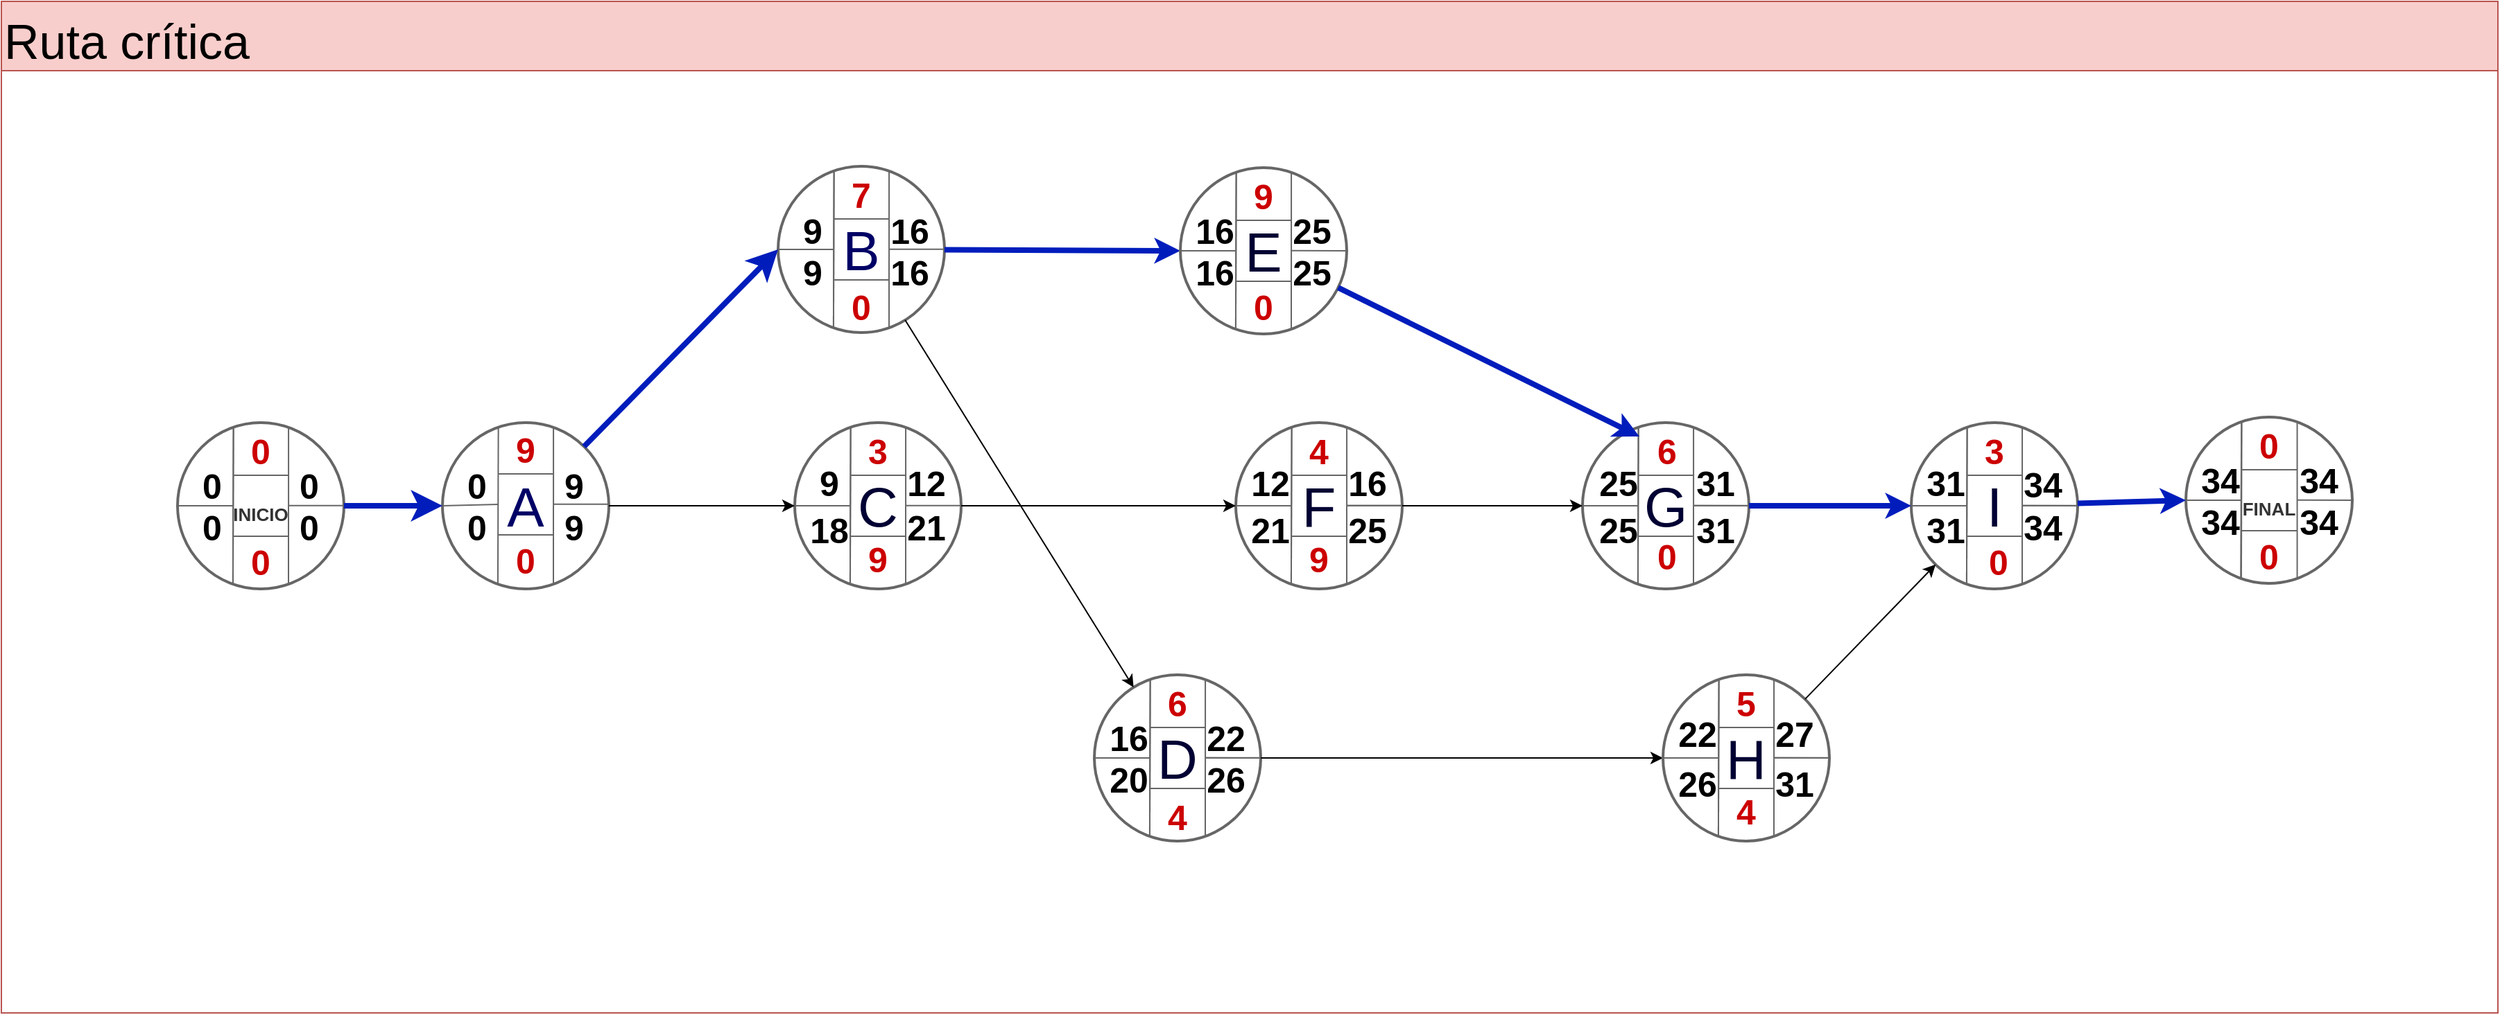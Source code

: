 <mxfile version="13.1.14" type="github" pages="2">
  <diagram name="Ejercico1" id="ff44883e-f642-bcb2-894b-16b3d25a3f0b">
    <mxGraphModel dx="2160" dy="2165" grid="1" gridSize="10" guides="1" tooltips="1" connect="1" arrows="1" fold="1" page="1" pageScale="1.5" pageWidth="1169" pageHeight="826" background="#ffffff" math="0" shadow="0">
      <root>
        <mxCell id="0" style=";html=1;" />
        <mxCell id="1" style=";html=1;" parent="0" visible="0" />
        <mxCell id="y_2FpcS-Pu8Jd9c-8HA8-1022" value="RED DE ACTIVIDADES" style="swimlane;fillColor=#dae8fc;strokeColor=#6c8ebf;fontSize=20;align=left;startSize=40;" parent="1" vertex="1">
          <mxGeometry x="390" y="-910" width="80" height="50" as="geometry" />
        </mxCell>
        <mxCell id="y_2FpcS-Pu8Jd9c-8HA8-2441" value="" style="group" parent="y_2FpcS-Pu8Jd9c-8HA8-1022" vertex="1" connectable="0">
          <mxGeometry x="1440" y="146" width="120" height="120" as="geometry" />
        </mxCell>
        <mxCell id="y_2FpcS-Pu8Jd9c-8HA8-2456" value="" style="group" parent="y_2FpcS-Pu8Jd9c-8HA8-1022" vertex="1" connectable="0">
          <mxGeometry x="1115" y="231" width="120" height="120" as="geometry" />
        </mxCell>
        <mxCell id="y_2FpcS-Pu8Jd9c-8HA8-2457" value="" style="group" parent="y_2FpcS-Pu8Jd9c-8HA8-2456" vertex="1" connectable="0">
          <mxGeometry width="120" height="120" as="geometry" />
        </mxCell>
        <mxCell id="HhQ6_-Lig9lZk93HT8h4-444" value="" style="group" parent="y_2FpcS-Pu8Jd9c-8HA8-1022" vertex="1" connectable="0">
          <mxGeometry x="1520" y="210" width="120" height="120" as="geometry" />
        </mxCell>
        <mxCell id="HhQ6_-Lig9lZk93HT8h4-371" value="" style="group" parent="HhQ6_-Lig9lZk93HT8h4-444" vertex="1" connectable="0">
          <mxGeometry width="120" height="120" as="geometry" />
        </mxCell>
        <mxCell id="HhQ6_-Lig9lZk93HT8h4-370" value="" style="group" parent="HhQ6_-Lig9lZk93HT8h4-371" vertex="1" connectable="0">
          <mxGeometry width="120" height="120" as="geometry" />
        </mxCell>
        <mxCell id="HhQ6_-Lig9lZk93HT8h4-368" value="" style="group" parent="HhQ6_-Lig9lZk93HT8h4-370" vertex="1" connectable="0">
          <mxGeometry width="120" height="120" as="geometry" />
        </mxCell>
        <mxCell id="y_2FpcS-Pu8Jd9c-8HA8-2471" value="&lt;p&gt;&lt;font style=&quot;font-size: 13px&quot; color=&quot;#333333&quot;&gt;&lt;b&gt;FINAL&lt;/b&gt;&lt;/font&gt;&lt;/p&gt;" style="ellipse;whiteSpace=wrap;html=1;rounded=0;shadow=0;strokeColor=#666666;strokeWidth=2;fontSize=30;align=center;fillColor=none;gradientColor=none;labelBackgroundColor=none;labelBorderColor=none;fontColor=#000000;" parent="HhQ6_-Lig9lZk93HT8h4-368" vertex="1">
          <mxGeometry width="120" height="120" as="geometry" />
        </mxCell>
        <mxCell id="y_2FpcS-Pu8Jd9c-8HA8-2512" value="" style="endArrow=none;html=1;strokeColor=#666666;exitX=0;exitY=0.5;exitDx=0;exitDy=0;entryX=1;entryY=0.5;entryDx=0;entryDy=0;" parent="HhQ6_-Lig9lZk93HT8h4-368" target="y_2FpcS-Pu8Jd9c-8HA8-2471" edge="1">
          <mxGeometry width="50" height="50" relative="1" as="geometry">
            <mxPoint x="80" y="59.88" as="sourcePoint" />
            <mxPoint x="120" y="59.88" as="targetPoint" />
          </mxGeometry>
        </mxCell>
        <mxCell id="y_2FpcS-Pu8Jd9c-8HA8-2472" value="" style="endArrow=none;html=1;strokeColor=#666666;entryX=0.336;entryY=0.028;entryDx=0;entryDy=0;entryPerimeter=0;exitX=0.333;exitY=0.973;exitDx=0;exitDy=0;exitPerimeter=0;" parent="HhQ6_-Lig9lZk93HT8h4-368" source="y_2FpcS-Pu8Jd9c-8HA8-2471" target="y_2FpcS-Pu8Jd9c-8HA8-2471" edge="1">
          <mxGeometry width="50" height="50" relative="1" as="geometry">
            <mxPoint x="-1382" y="374" as="sourcePoint" />
            <mxPoint x="-1382" y="267" as="targetPoint" />
            <Array as="points" />
          </mxGeometry>
        </mxCell>
        <mxCell id="y_2FpcS-Pu8Jd9c-8HA8-2473" value="" style="endArrow=none;html=1;strokeColor=#666666;entryX=0.334;entryY=0.033;entryDx=0;entryDy=0;entryPerimeter=0;exitX=0.33;exitY=0.971;exitDx=0;exitDy=0;exitPerimeter=0;" parent="HhQ6_-Lig9lZk93HT8h4-368" source="y_2FpcS-Pu8Jd9c-8HA8-2471" target="y_2FpcS-Pu8Jd9c-8HA8-2471" edge="1">
          <mxGeometry width="50" height="50" relative="1" as="geometry">
            <mxPoint x="40" y="117" as="sourcePoint" />
            <mxPoint x="40.32" y="3.3" as="targetPoint" />
            <Array as="points" />
          </mxGeometry>
        </mxCell>
        <mxCell id="y_2FpcS-Pu8Jd9c-8HA8-2478" value="" style="endArrow=none;html=1;strokeColor=#666666;exitX=0.669;exitY=0.975;exitDx=0;exitDy=0;exitPerimeter=0;entryX=0.669;entryY=0.031;entryDx=0;entryDy=0;entryPerimeter=0;" parent="HhQ6_-Lig9lZk93HT8h4-368" source="y_2FpcS-Pu8Jd9c-8HA8-2471" target="y_2FpcS-Pu8Jd9c-8HA8-2471" edge="1">
          <mxGeometry width="50" height="50" relative="1" as="geometry">
            <mxPoint x="80" y="117" as="sourcePoint" />
            <mxPoint x="80" y="4" as="targetPoint" />
            <Array as="points" />
          </mxGeometry>
        </mxCell>
        <mxCell id="HhQ6_-Lig9lZk93HT8h4-367" value="" style="group" parent="HhQ6_-Lig9lZk93HT8h4-444" vertex="1" connectable="0">
          <mxGeometry width="120" height="120" as="geometry" />
        </mxCell>
        <mxCell id="y_2FpcS-Pu8Jd9c-8HA8-2358" value="" style="group" parent="HhQ6_-Lig9lZk93HT8h4-367" vertex="1" connectable="0">
          <mxGeometry width="120" height="120" as="geometry" />
        </mxCell>
        <mxCell id="y_2FpcS-Pu8Jd9c-8HA8-2474" value="" style="group" parent="HhQ6_-Lig9lZk93HT8h4-367" vertex="1" connectable="0">
          <mxGeometry x="10" y="10" width="100" height="100" as="geometry" />
        </mxCell>
        <mxCell id="y_2FpcS-Pu8Jd9c-8HA8-2475" value="&lt;font style=&quot;font-size: 25px;&quot;&gt;0&lt;/font&gt;" style="text;html=1;strokeColor=none;fillColor=none;align=center;verticalAlign=middle;whiteSpace=wrap;rounded=0;shadow=1;labelBackgroundColor=none;fontSize=25;fontColor=#CC0000;fontStyle=1" parent="y_2FpcS-Pu8Jd9c-8HA8-2474" vertex="1">
          <mxGeometry x="30" width="40" height="20" as="geometry" />
        </mxCell>
        <mxCell id="y_2FpcS-Pu8Jd9c-8HA8-2479" value="" style="endArrow=none;html=1;strokeColor=#666666;exitX=0;exitY=0.5;exitDx=0;exitDy=0;" parent="HhQ6_-Lig9lZk93HT8h4-367" edge="1">
          <mxGeometry width="50" height="50" relative="1" as="geometry">
            <mxPoint y="60" as="sourcePoint" />
            <mxPoint x="40" y="60" as="targetPoint" />
          </mxGeometry>
        </mxCell>
        <mxCell id="y_2FpcS-Pu8Jd9c-8HA8-2480" value="" style="endArrow=none;html=1;strokeColor=#666666;" parent="HhQ6_-Lig9lZk93HT8h4-367" edge="1">
          <mxGeometry width="50" height="50" relative="1" as="geometry">
            <mxPoint x="40" y="38" as="sourcePoint" />
            <mxPoint x="80" y="38" as="targetPoint" />
          </mxGeometry>
        </mxCell>
        <mxCell id="y_2FpcS-Pu8Jd9c-8HA8-2481" value="" style="endArrow=none;html=1;strokeColor=#666666;exitX=0.068;exitY=0.248;exitDx=0;exitDy=0;exitPerimeter=0;" parent="HhQ6_-Lig9lZk93HT8h4-367" edge="1">
          <mxGeometry width="50" height="50" relative="1" as="geometry">
            <mxPoint x="40" y="82" as="sourcePoint" />
            <mxPoint x="80" y="82" as="targetPoint" />
          </mxGeometry>
        </mxCell>
        <mxCell id="HhQ6_-Lig9lZk93HT8h4-413" value="" style="group" parent="y_2FpcS-Pu8Jd9c-8HA8-1022" vertex="1" connectable="0">
          <mxGeometry x="1362" y="204" width="120" height="120" as="geometry" />
        </mxCell>
        <mxCell id="HhQ6_-Lig9lZk93HT8h4-414" value="" style="group" parent="HhQ6_-Lig9lZk93HT8h4-413" vertex="1" connectable="0">
          <mxGeometry width="120" height="120" as="geometry" />
        </mxCell>
        <mxCell id="HhQ6_-Lig9lZk93HT8h4-415" value="" style="group" parent="HhQ6_-Lig9lZk93HT8h4-414" vertex="1" connectable="0">
          <mxGeometry x="-40" y="10" width="120" height="120" as="geometry" />
        </mxCell>
        <mxCell id="HhQ6_-Lig9lZk93HT8h4-416" value="" style="endArrow=none;html=1;strokeColor=#666666;entryX=0.667;entryY=0.03;entryDx=0;entryDy=0;entryPerimeter=0;" parent="HhQ6_-Lig9lZk93HT8h4-415" edge="1">
          <mxGeometry width="50" height="50" relative="1" as="geometry">
            <mxPoint x="80" y="116.6" as="sourcePoint" />
            <mxPoint x="80.04" y="3.6" as="targetPoint" />
            <Array as="points" />
          </mxGeometry>
        </mxCell>
        <mxCell id="HhQ6_-Lig9lZk93HT8h4-417" value="" style="endArrow=none;html=1;strokeColor=#666666;exitX=0;exitY=0.5;exitDx=0;exitDy=0;" parent="HhQ6_-Lig9lZk93HT8h4-415" edge="1">
          <mxGeometry width="50" height="50" relative="1" as="geometry">
            <mxPoint y="60" as="sourcePoint" />
            <mxPoint x="40" y="60" as="targetPoint" />
          </mxGeometry>
        </mxCell>
        <mxCell id="HhQ6_-Lig9lZk93HT8h4-418" value="" style="endArrow=none;html=1;strokeColor=#666666;" parent="HhQ6_-Lig9lZk93HT8h4-415" edge="1">
          <mxGeometry width="50" height="50" relative="1" as="geometry">
            <mxPoint x="40" y="38" as="sourcePoint" />
            <mxPoint x="80" y="38" as="targetPoint" />
          </mxGeometry>
        </mxCell>
        <mxCell id="HhQ6_-Lig9lZk93HT8h4-419" value="" style="endArrow=none;html=1;strokeColor=#666666;exitX=0.068;exitY=0.248;exitDx=0;exitDy=0;exitPerimeter=0;" parent="HhQ6_-Lig9lZk93HT8h4-415" edge="1">
          <mxGeometry width="50" height="50" relative="1" as="geometry">
            <mxPoint x="40" y="82" as="sourcePoint" />
            <mxPoint x="80" y="82" as="targetPoint" />
          </mxGeometry>
        </mxCell>
        <mxCell id="HhQ6_-Lig9lZk93HT8h4-420" value="" style="endArrow=none;html=1;strokeColor=#666666;exitX=0;exitY=0.5;exitDx=0;exitDy=0;" parent="HhQ6_-Lig9lZk93HT8h4-415" edge="1">
          <mxGeometry width="50" height="50" relative="1" as="geometry">
            <mxPoint x="80" y="59.93" as="sourcePoint" />
            <mxPoint x="120" y="59.93" as="targetPoint" />
          </mxGeometry>
        </mxCell>
        <mxCell id="HhQ6_-Lig9lZk93HT8h4-421" value="" style="endArrow=none;html=1;strokeColor=#666666;entryX=0.336;entryY=0.028;entryDx=0;entryDy=0;entryPerimeter=0;exitX=0.333;exitY=0.973;exitDx=0;exitDy=0;exitPerimeter=0;" parent="HhQ6_-Lig9lZk93HT8h4-415" edge="1">
          <mxGeometry width="50" height="50" relative="1" as="geometry">
            <mxPoint x="39.96" y="116.7" as="sourcePoint" />
            <mxPoint x="40.32" y="3.3" as="targetPoint" />
            <Array as="points" />
          </mxGeometry>
        </mxCell>
        <mxCell id="HhQ6_-Lig9lZk93HT8h4-422" value="" style="group" parent="HhQ6_-Lig9lZk93HT8h4-415" vertex="1" connectable="0">
          <mxGeometry width="120" height="120" as="geometry" />
        </mxCell>
        <mxCell id="HhQ6_-Lig9lZk93HT8h4-423" value="&lt;font style=&quot;font-size: 40px&quot; color=&quot;#000033&quot;&gt;I&lt;/font&gt;" style="ellipse;whiteSpace=wrap;html=1;rounded=0;shadow=0;strokeColor=#666666;strokeWidth=2;fontSize=30;align=center;fillColor=none;gradientColor=none;labelBackgroundColor=none;labelBorderColor=none;fontColor=#000000;" parent="HhQ6_-Lig9lZk93HT8h4-422" vertex="1">
          <mxGeometry width="120" height="120" as="geometry" />
        </mxCell>
        <mxCell id="HhQ6_-Lig9lZk93HT8h4-424" value="" style="endArrow=none;html=1;strokeColor=#666666;exitX=0;exitY=0.5;exitDx=0;exitDy=0;entryX=1;entryY=0.5;entryDx=0;entryDy=0;" parent="HhQ6_-Lig9lZk93HT8h4-422" target="HhQ6_-Lig9lZk93HT8h4-423" edge="1">
          <mxGeometry width="50" height="50" relative="1" as="geometry">
            <mxPoint x="80" y="59.93" as="sourcePoint" />
            <mxPoint x="120" y="59.93" as="targetPoint" />
          </mxGeometry>
        </mxCell>
        <mxCell id="HhQ6_-Lig9lZk93HT8h4-425" value="" style="endArrow=none;html=1;strokeColor=#666666;entryX=0.336;entryY=0.028;entryDx=0;entryDy=0;entryPerimeter=0;exitX=0.333;exitY=0.973;exitDx=0;exitDy=0;exitPerimeter=0;" parent="HhQ6_-Lig9lZk93HT8h4-422" source="HhQ6_-Lig9lZk93HT8h4-423" target="HhQ6_-Lig9lZk93HT8h4-423" edge="1">
          <mxGeometry width="50" height="50" relative="1" as="geometry">
            <mxPoint x="122" y="667" as="sourcePoint" />
            <mxPoint x="122" y="560" as="targetPoint" />
            <Array as="points" />
          </mxGeometry>
        </mxCell>
        <mxCell id="HhQ6_-Lig9lZk93HT8h4-443" value="3" style="text;html=1;strokeColor=none;fillColor=none;align=center;verticalAlign=middle;whiteSpace=wrap;rounded=0;shadow=1;labelBackgroundColor=none;fontSize=25;fontColor=#CC0000;fontStyle=1" parent="HhQ6_-Lig9lZk93HT8h4-422" vertex="1">
          <mxGeometry x="40" y="10" width="40" height="20" as="geometry" />
        </mxCell>
        <mxCell id="y_2FpcS-Pu8Jd9c-8HA8-876" value="" style="group;fontColor=#000000;" parent="y_2FpcS-Pu8Jd9c-8HA8-1022" vertex="1" connectable="0">
          <mxGeometry x="503" y="250" width="120" height="120" as="geometry" />
        </mxCell>
        <mxCell id="y_2FpcS-Pu8Jd9c-8HA8-2367" style="html=1;startSize=10;endArrow=classic;endFill=1;endSize=10;strokeColor=#000000;strokeWidth=1;fontSize=12;entryX=0;entryY=0.5;entryDx=0;entryDy=0;" parent="y_2FpcS-Pu8Jd9c-8HA8-1022" source="y_2FpcS-Pu8Jd9c-8HA8-2360" target="HhQ6_-Lig9lZk93HT8h4-120" edge="1">
          <mxGeometry relative="1" as="geometry">
            <mxPoint x="188.327" y="191.238" as="sourcePoint" />
            <mxPoint x="452.64" y="46.64" as="targetPoint" />
          </mxGeometry>
        </mxCell>
        <mxCell id="y_2FpcS-Pu8Jd9c-8HA8-2368" style="edgeStyle=none;curved=1;html=1;startSize=10;endFill=1;endSize=10;strokeWidth=1;fontSize=12;exitX=1;exitY=1;exitDx=0;exitDy=0;entryX=0;entryY=0.5;entryDx=0;entryDy=0;" parent="y_2FpcS-Pu8Jd9c-8HA8-1022" source="y_2FpcS-Pu8Jd9c-8HA8-2360" target="HhQ6_-Lig9lZk93HT8h4-303" edge="1">
          <mxGeometry relative="1" as="geometry">
            <mxPoint x="187.908" y="229.531" as="sourcePoint" />
            <mxPoint x="463.0" y="410" as="targetPoint" />
          </mxGeometry>
        </mxCell>
        <mxCell id="y_2FpcS-Pu8Jd9c-8HA8-2375" style="edgeStyle=none;orthogonalLoop=1;jettySize=auto;html=1;entryX=0;entryY=0.5;entryDx=0;entryDy=0;startSize=10;endArrow=classic;endFill=1;endSize=10;strokeColor=#000000;strokeWidth=1;fontSize=14;fontColor=#CC0000;exitX=1;exitY=0.5;exitDx=0;exitDy=0;" parent="y_2FpcS-Pu8Jd9c-8HA8-1022" source="y_2FpcS-Pu8Jd9c-8HA8-2380" target="y_2FpcS-Pu8Jd9c-8HA8-2360" edge="1">
          <mxGeometry relative="1" as="geometry">
            <mxPoint x="144.999" y="210.343" as="sourcePoint" />
          </mxGeometry>
        </mxCell>
        <mxCell id="y_2FpcS-Pu8Jd9c-8HA8-2377" value="" style="group" parent="y_2FpcS-Pu8Jd9c-8HA8-1022" vertex="1" connectable="0">
          <mxGeometry x="10" y="214" width="120" height="120" as="geometry" />
        </mxCell>
        <mxCell id="y_2FpcS-Pu8Jd9c-8HA8-2378" value="" style="group" parent="y_2FpcS-Pu8Jd9c-8HA8-2377" vertex="1" connectable="0">
          <mxGeometry width="120" height="120" as="geometry" />
        </mxCell>
        <mxCell id="y_2FpcS-Pu8Jd9c-8HA8-2379" value="" style="group" parent="y_2FpcS-Pu8Jd9c-8HA8-2378" vertex="1" connectable="0">
          <mxGeometry width="120" height="120" as="geometry" />
        </mxCell>
        <mxCell id="y_2FpcS-Pu8Jd9c-8HA8-2380" value="&lt;p&gt;&lt;font style=&quot;font-size: 13px&quot; color=&quot;#333333&quot;&gt;&lt;b&gt;INICIO&lt;/b&gt;&lt;/font&gt;&lt;/p&gt;" style="ellipse;whiteSpace=wrap;html=1;rounded=0;shadow=0;strokeColor=#666666;strokeWidth=2;fontSize=30;align=center;fillColor=none;gradientColor=none;labelBackgroundColor=none;labelBorderColor=none;fontColor=#000000;" parent="y_2FpcS-Pu8Jd9c-8HA8-2379" vertex="1">
          <mxGeometry width="120" height="120" as="geometry" />
        </mxCell>
        <mxCell id="y_2FpcS-Pu8Jd9c-8HA8-2381" value="" style="endArrow=none;html=1;strokeColor=#666666;exitX=0;exitY=0.5;exitDx=0;exitDy=0;" parent="y_2FpcS-Pu8Jd9c-8HA8-2379" edge="1">
          <mxGeometry width="50" height="50" relative="1" as="geometry">
            <mxPoint x="80" y="59.93" as="sourcePoint" />
            <mxPoint x="120" y="59.93" as="targetPoint" />
          </mxGeometry>
        </mxCell>
        <mxCell id="y_2FpcS-Pu8Jd9c-8HA8-2382" value="" style="endArrow=none;html=1;strokeColor=#666666;entryX=0.336;entryY=0.028;entryDx=0;entryDy=0;entryPerimeter=0;exitX=0.333;exitY=0.973;exitDx=0;exitDy=0;exitPerimeter=0;" parent="y_2FpcS-Pu8Jd9c-8HA8-2379" source="y_2FpcS-Pu8Jd9c-8HA8-2380" target="y_2FpcS-Pu8Jd9c-8HA8-2380" edge="1">
          <mxGeometry width="50" height="50" relative="1" as="geometry">
            <mxPoint x="122" y="667" as="sourcePoint" />
            <mxPoint x="122" y="560" as="targetPoint" />
            <Array as="points" />
          </mxGeometry>
        </mxCell>
        <mxCell id="y_2FpcS-Pu8Jd9c-8HA8-2383" value="" style="endArrow=none;html=1;strokeColor=#666666;entryX=0.336;entryY=0.028;entryDx=0;entryDy=0;entryPerimeter=0;exitX=0.333;exitY=0.973;exitDx=0;exitDy=0;exitPerimeter=0;" parent="y_2FpcS-Pu8Jd9c-8HA8-2379" edge="1">
          <mxGeometry width="50" height="50" relative="1" as="geometry">
            <mxPoint x="39.96" y="116.7" as="sourcePoint" />
            <mxPoint x="40.32" y="3.3" as="targetPoint" />
            <Array as="points" />
          </mxGeometry>
        </mxCell>
        <mxCell id="y_2FpcS-Pu8Jd9c-8HA8-2384" value="" style="group" parent="y_2FpcS-Pu8Jd9c-8HA8-2379" vertex="1" connectable="0">
          <mxGeometry x="10" y="10" width="100" height="100" as="geometry" />
        </mxCell>
        <mxCell id="y_2FpcS-Pu8Jd9c-8HA8-2385" value="&lt;font style=&quot;font-size: 25px;&quot;&gt;0&lt;/font&gt;" style="text;html=1;strokeColor=none;fillColor=none;align=center;verticalAlign=middle;whiteSpace=wrap;rounded=0;shadow=1;labelBackgroundColor=none;fontSize=25;fontColor=#CC0000;fontStyle=1" parent="y_2FpcS-Pu8Jd9c-8HA8-2384" vertex="1">
          <mxGeometry x="30" width="40" height="20" as="geometry" />
        </mxCell>
        <mxCell id="y_2FpcS-Pu8Jd9c-8HA8-2388" value="" style="endArrow=none;html=1;strokeColor=#666666;entryX=0.667;entryY=0.03;entryDx=0;entryDy=0;entryPerimeter=0;" parent="y_2FpcS-Pu8Jd9c-8HA8-2378" edge="1">
          <mxGeometry width="50" height="50" relative="1" as="geometry">
            <mxPoint x="80" y="116.6" as="sourcePoint" />
            <mxPoint x="80.04" y="3.6" as="targetPoint" />
            <Array as="points" />
          </mxGeometry>
        </mxCell>
        <mxCell id="y_2FpcS-Pu8Jd9c-8HA8-2389" value="" style="endArrow=none;html=1;strokeColor=#666666;exitX=0;exitY=0.5;exitDx=0;exitDy=0;" parent="y_2FpcS-Pu8Jd9c-8HA8-2378" edge="1">
          <mxGeometry width="50" height="50" relative="1" as="geometry">
            <mxPoint y="60" as="sourcePoint" />
            <mxPoint x="40" y="60" as="targetPoint" />
          </mxGeometry>
        </mxCell>
        <mxCell id="y_2FpcS-Pu8Jd9c-8HA8-2390" value="" style="endArrow=none;html=1;strokeColor=#666666;" parent="y_2FpcS-Pu8Jd9c-8HA8-2378" edge="1">
          <mxGeometry width="50" height="50" relative="1" as="geometry">
            <mxPoint x="40" y="38" as="sourcePoint" />
            <mxPoint x="80" y="38" as="targetPoint" />
          </mxGeometry>
        </mxCell>
        <mxCell id="y_2FpcS-Pu8Jd9c-8HA8-2391" value="" style="endArrow=none;html=1;strokeColor=#666666;exitX=0.068;exitY=0.248;exitDx=0;exitDy=0;exitPerimeter=0;" parent="y_2FpcS-Pu8Jd9c-8HA8-2378" edge="1">
          <mxGeometry width="50" height="50" relative="1" as="geometry">
            <mxPoint x="40" y="82" as="sourcePoint" />
            <mxPoint x="80" y="82" as="targetPoint" />
          </mxGeometry>
        </mxCell>
        <mxCell id="HhQ6_-Lig9lZk93HT8h4-219" style="edgeStyle=none;rounded=0;orthogonalLoop=1;jettySize=auto;html=1;strokeWidth=1;" parent="y_2FpcS-Pu8Jd9c-8HA8-1022" source="y_2FpcS-Pu8Jd9c-8HA8-2360" target="HhQ6_-Lig9lZk93HT8h4-209" edge="1">
          <mxGeometry relative="1" as="geometry" />
        </mxCell>
        <mxCell id="HhQ6_-Lig9lZk93HT8h4-115" value="" style="group" parent="y_2FpcS-Pu8Jd9c-8HA8-1022" vertex="1" connectable="0">
          <mxGeometry x="490" y="43" width="120" height="180" as="geometry" />
        </mxCell>
        <mxCell id="HhQ6_-Lig9lZk93HT8h4-116" value="" style="group" parent="HhQ6_-Lig9lZk93HT8h4-115" vertex="1" connectable="0">
          <mxGeometry width="120" height="180" as="geometry" />
        </mxCell>
        <mxCell id="HhQ6_-Lig9lZk93HT8h4-117" value="" style="group" parent="HhQ6_-Lig9lZk93HT8h4-116" vertex="1" connectable="0">
          <mxGeometry width="120" height="180" as="geometry" />
        </mxCell>
        <mxCell id="HhQ6_-Lig9lZk93HT8h4-118" value="" style="group" parent="HhQ6_-Lig9lZk93HT8h4-117" vertex="1" connectable="0">
          <mxGeometry width="120" height="180" as="geometry" />
        </mxCell>
        <mxCell id="HhQ6_-Lig9lZk93HT8h4-119" value="" style="group" parent="HhQ6_-Lig9lZk93HT8h4-118" vertex="1" connectable="0">
          <mxGeometry width="120" height="180" as="geometry" />
        </mxCell>
        <mxCell id="HhQ6_-Lig9lZk93HT8h4-362" value="" style="group" parent="HhQ6_-Lig9lZk93HT8h4-119" vertex="1" connectable="0">
          <mxGeometry y="-14" width="120" height="120" as="geometry" />
        </mxCell>
        <mxCell id="HhQ6_-Lig9lZk93HT8h4-120" value="&lt;p&gt;&lt;font size=&quot;1&quot; color=&quot;#000066&quot;&gt;&lt;span style=&quot;font-size: 40px&quot;&gt;B&lt;/span&gt;&lt;/font&gt;&lt;/p&gt;" style="ellipse;whiteSpace=wrap;html=1;rounded=0;shadow=0;strokeColor=#666666;strokeWidth=2;fontSize=30;align=center;fillColor=none;gradientColor=none;labelBackgroundColor=none;labelBorderColor=none;fontColor=#000000;" parent="HhQ6_-Lig9lZk93HT8h4-362" vertex="1">
          <mxGeometry width="120" height="120" as="geometry" />
        </mxCell>
        <mxCell id="HhQ6_-Lig9lZk93HT8h4-121" value="" style="endArrow=none;html=1;strokeColor=#666666;exitX=0;exitY=0.5;exitDx=0;exitDy=0;" parent="HhQ6_-Lig9lZk93HT8h4-362" edge="1">
          <mxGeometry width="50" height="50" relative="1" as="geometry">
            <mxPoint x="80" y="59.93" as="sourcePoint" />
            <mxPoint x="120" y="59.93" as="targetPoint" />
          </mxGeometry>
        </mxCell>
        <mxCell id="HhQ6_-Lig9lZk93HT8h4-122" value="" style="endArrow=none;html=1;strokeColor=#666666;entryX=0.336;entryY=0.028;entryDx=0;entryDy=0;entryPerimeter=0;exitX=0.333;exitY=0.973;exitDx=0;exitDy=0;exitPerimeter=0;" parent="HhQ6_-Lig9lZk93HT8h4-362" source="HhQ6_-Lig9lZk93HT8h4-120" target="HhQ6_-Lig9lZk93HT8h4-120" edge="1">
          <mxGeometry width="50" height="50" relative="1" as="geometry">
            <mxPoint x="122" y="667" as="sourcePoint" />
            <mxPoint x="122" y="560" as="targetPoint" />
            <Array as="points" />
          </mxGeometry>
        </mxCell>
        <mxCell id="HhQ6_-Lig9lZk93HT8h4-123" value="" style="endArrow=none;html=1;strokeColor=#666666;entryX=0.336;entryY=0.028;entryDx=0;entryDy=0;entryPerimeter=0;exitX=0.333;exitY=0.973;exitDx=0;exitDy=0;exitPerimeter=0;" parent="HhQ6_-Lig9lZk93HT8h4-362" edge="1">
          <mxGeometry width="50" height="50" relative="1" as="geometry">
            <mxPoint x="39.96" y="116.7" as="sourcePoint" />
            <mxPoint x="40.32" y="3.3" as="targetPoint" />
            <Array as="points" />
          </mxGeometry>
        </mxCell>
        <mxCell id="HhQ6_-Lig9lZk93HT8h4-124" value="" style="group" parent="HhQ6_-Lig9lZk93HT8h4-362" vertex="1" connectable="0">
          <mxGeometry x="10" y="10" width="100" height="100" as="geometry" />
        </mxCell>
        <mxCell id="HhQ6_-Lig9lZk93HT8h4-125" value="&lt;font style=&quot;font-size: 25px;&quot;&gt;2&lt;/font&gt;" style="text;html=1;strokeColor=none;fillColor=none;align=center;verticalAlign=middle;whiteSpace=wrap;rounded=0;shadow=1;labelBackgroundColor=none;fontSize=25;fontColor=#CC0000;fontStyle=1" parent="HhQ6_-Lig9lZk93HT8h4-124" vertex="1">
          <mxGeometry x="30" width="40" height="20" as="geometry" />
        </mxCell>
        <mxCell id="HhQ6_-Lig9lZk93HT8h4-126" value="" style="endArrow=none;html=1;strokeColor=#666666;entryX=0.667;entryY=0.03;entryDx=0;entryDy=0;entryPerimeter=0;" parent="HhQ6_-Lig9lZk93HT8h4-118" edge="1">
          <mxGeometry width="50" height="50" relative="1" as="geometry">
            <mxPoint x="80" y="102.6" as="sourcePoint" />
            <mxPoint x="80.04" y="-10.4" as="targetPoint" />
            <Array as="points" />
          </mxGeometry>
        </mxCell>
        <mxCell id="HhQ6_-Lig9lZk93HT8h4-127" value="" style="endArrow=none;html=1;strokeColor=#666666;exitX=0;exitY=0.5;exitDx=0;exitDy=0;" parent="HhQ6_-Lig9lZk93HT8h4-118" edge="1">
          <mxGeometry width="50" height="50" relative="1" as="geometry">
            <mxPoint y="46" as="sourcePoint" />
            <mxPoint x="40" y="46" as="targetPoint" />
          </mxGeometry>
        </mxCell>
        <mxCell id="HhQ6_-Lig9lZk93HT8h4-128" value="" style="endArrow=none;html=1;strokeColor=#666666;" parent="HhQ6_-Lig9lZk93HT8h4-118" edge="1">
          <mxGeometry width="50" height="50" relative="1" as="geometry">
            <mxPoint x="40" y="24" as="sourcePoint" />
            <mxPoint x="80" y="24" as="targetPoint" />
          </mxGeometry>
        </mxCell>
        <mxCell id="HhQ6_-Lig9lZk93HT8h4-129" value="" style="endArrow=none;html=1;strokeColor=#666666;exitX=0.068;exitY=0.248;exitDx=0;exitDy=0;exitPerimeter=0;" parent="HhQ6_-Lig9lZk93HT8h4-118" edge="1">
          <mxGeometry width="50" height="50" relative="1" as="geometry">
            <mxPoint x="40" y="68" as="sourcePoint" />
            <mxPoint x="80" y="68" as="targetPoint" />
          </mxGeometry>
        </mxCell>
        <mxCell id="HhQ6_-Lig9lZk93HT8h4-278" style="edgeStyle=none;rounded=0;orthogonalLoop=1;jettySize=auto;html=1;entryX=0;entryY=0.5;entryDx=0;entryDy=0;strokeWidth=1;" parent="y_2FpcS-Pu8Jd9c-8HA8-1022" source="HhQ6_-Lig9lZk93HT8h4-120" target="HhQ6_-Lig9lZk93HT8h4-405" edge="1">
          <mxGeometry relative="1" as="geometry">
            <mxPoint x="700" y="90" as="targetPoint" />
          </mxGeometry>
        </mxCell>
        <mxCell id="HhQ6_-Lig9lZk93HT8h4-360" style="edgeStyle=none;rounded=0;orthogonalLoop=1;jettySize=auto;html=1;exitX=1;exitY=0.5;exitDx=0;exitDy=0;entryX=0;entryY=0.5;entryDx=0;entryDy=0;strokeWidth=1;" parent="y_2FpcS-Pu8Jd9c-8HA8-1022" source="HhQ6_-Lig9lZk93HT8h4-209" target="HhQ6_-Lig9lZk93HT8h4-355" edge="1">
          <mxGeometry relative="1" as="geometry" />
        </mxCell>
        <mxCell id="HhQ6_-Lig9lZk93HT8h4-361" style="edgeStyle=none;rounded=0;orthogonalLoop=1;jettySize=auto;html=1;entryX=0;entryY=1;entryDx=0;entryDy=0;strokeWidth=1;exitX=1;exitY=0;exitDx=0;exitDy=0;" parent="y_2FpcS-Pu8Jd9c-8HA8-1022" source="HhQ6_-Lig9lZk93HT8h4-303" target="HhQ6_-Lig9lZk93HT8h4-355" edge="1">
          <mxGeometry relative="1" as="geometry">
            <mxPoint x="582.98" y="408.462" as="sourcePoint" />
          </mxGeometry>
        </mxCell>
        <mxCell id="HhQ6_-Lig9lZk93HT8h4-363" value="" style="group" parent="y_2FpcS-Pu8Jd9c-8HA8-1022" vertex="1" connectable="0">
          <mxGeometry x="537" y="213" width="120" height="120" as="geometry" />
        </mxCell>
        <mxCell id="HhQ6_-Lig9lZk93HT8h4-204" value="" style="group" parent="HhQ6_-Lig9lZk93HT8h4-363" vertex="1" connectable="0">
          <mxGeometry width="120" height="120" as="geometry" />
        </mxCell>
        <mxCell id="HhQ6_-Lig9lZk93HT8h4-205" value="" style="group" parent="HhQ6_-Lig9lZk93HT8h4-204" vertex="1" connectable="0">
          <mxGeometry width="120" height="120" as="geometry" />
        </mxCell>
        <mxCell id="HhQ6_-Lig9lZk93HT8h4-206" value="" style="group" parent="HhQ6_-Lig9lZk93HT8h4-205" vertex="1" connectable="0">
          <mxGeometry width="120" height="120" as="geometry" />
        </mxCell>
        <mxCell id="HhQ6_-Lig9lZk93HT8h4-207" value="" style="group" parent="HhQ6_-Lig9lZk93HT8h4-206" vertex="1" connectable="0">
          <mxGeometry width="120" height="120" as="geometry" />
        </mxCell>
        <mxCell id="HhQ6_-Lig9lZk93HT8h4-208" value="" style="group" parent="HhQ6_-Lig9lZk93HT8h4-207" vertex="1" connectable="0">
          <mxGeometry width="120" height="120" as="geometry" />
        </mxCell>
        <mxCell id="HhQ6_-Lig9lZk93HT8h4-209" value="&lt;font style=&quot;font-size: 40px&quot; color=&quot;#000033&quot;&gt;C&lt;/font&gt;" style="ellipse;whiteSpace=wrap;html=1;rounded=0;shadow=0;strokeColor=#666666;strokeWidth=2;fontSize=30;align=center;fillColor=none;gradientColor=none;labelBackgroundColor=none;labelBorderColor=none;fontColor=#000000;" parent="HhQ6_-Lig9lZk93HT8h4-208" vertex="1">
          <mxGeometry width="120" height="120" as="geometry" />
        </mxCell>
        <mxCell id="HhQ6_-Lig9lZk93HT8h4-210" value="" style="endArrow=none;html=1;strokeColor=#666666;exitX=0;exitY=0.5;exitDx=0;exitDy=0;" parent="HhQ6_-Lig9lZk93HT8h4-208" edge="1">
          <mxGeometry width="50" height="50" relative="1" as="geometry">
            <mxPoint x="80" y="59.93" as="sourcePoint" />
            <mxPoint x="120" y="59.93" as="targetPoint" />
          </mxGeometry>
        </mxCell>
        <mxCell id="HhQ6_-Lig9lZk93HT8h4-211" value="" style="endArrow=none;html=1;strokeColor=#666666;entryX=0.336;entryY=0.028;entryDx=0;entryDy=0;entryPerimeter=0;exitX=0.333;exitY=0.973;exitDx=0;exitDy=0;exitPerimeter=0;" parent="HhQ6_-Lig9lZk93HT8h4-208" source="HhQ6_-Lig9lZk93HT8h4-209" target="HhQ6_-Lig9lZk93HT8h4-209" edge="1">
          <mxGeometry width="50" height="50" relative="1" as="geometry">
            <mxPoint x="122" y="667" as="sourcePoint" />
            <mxPoint x="122" y="560" as="targetPoint" />
            <Array as="points" />
          </mxGeometry>
        </mxCell>
        <mxCell id="HhQ6_-Lig9lZk93HT8h4-212" value="" style="endArrow=none;html=1;strokeColor=#666666;entryX=0.336;entryY=0.028;entryDx=0;entryDy=0;entryPerimeter=0;exitX=0.333;exitY=0.973;exitDx=0;exitDy=0;exitPerimeter=0;" parent="HhQ6_-Lig9lZk93HT8h4-208" edge="1">
          <mxGeometry width="50" height="50" relative="1" as="geometry">
            <mxPoint x="39.96" y="116.7" as="sourcePoint" />
            <mxPoint x="40.32" y="3.3" as="targetPoint" />
            <Array as="points" />
          </mxGeometry>
        </mxCell>
        <mxCell id="HhQ6_-Lig9lZk93HT8h4-213" value="" style="group" parent="HhQ6_-Lig9lZk93HT8h4-208" vertex="1" connectable="0">
          <mxGeometry x="10" y="10" width="100" height="100" as="geometry" />
        </mxCell>
        <mxCell id="HhQ6_-Lig9lZk93HT8h4-214" value="4" style="text;html=1;strokeColor=none;fillColor=none;align=center;verticalAlign=middle;whiteSpace=wrap;rounded=0;shadow=1;labelBackgroundColor=none;fontSize=25;fontColor=#CC0000;fontStyle=1" parent="HhQ6_-Lig9lZk93HT8h4-213" vertex="1">
          <mxGeometry x="30" width="40" height="20" as="geometry" />
        </mxCell>
        <mxCell id="HhQ6_-Lig9lZk93HT8h4-215" value="" style="endArrow=none;html=1;strokeColor=#666666;entryX=0.667;entryY=0.03;entryDx=0;entryDy=0;entryPerimeter=0;" parent="HhQ6_-Lig9lZk93HT8h4-207" edge="1">
          <mxGeometry width="50" height="50" relative="1" as="geometry">
            <mxPoint x="80" y="116.6" as="sourcePoint" />
            <mxPoint x="80.04" y="3.6" as="targetPoint" />
            <Array as="points" />
          </mxGeometry>
        </mxCell>
        <mxCell id="HhQ6_-Lig9lZk93HT8h4-216" value="" style="endArrow=none;html=1;strokeColor=#666666;exitX=0;exitY=0.5;exitDx=0;exitDy=0;" parent="HhQ6_-Lig9lZk93HT8h4-207" edge="1">
          <mxGeometry width="50" height="50" relative="1" as="geometry">
            <mxPoint y="60" as="sourcePoint" />
            <mxPoint x="40" y="60" as="targetPoint" />
          </mxGeometry>
        </mxCell>
        <mxCell id="HhQ6_-Lig9lZk93HT8h4-217" value="" style="endArrow=none;html=1;strokeColor=#666666;" parent="HhQ6_-Lig9lZk93HT8h4-207" edge="1">
          <mxGeometry width="50" height="50" relative="1" as="geometry">
            <mxPoint x="40" y="38" as="sourcePoint" />
            <mxPoint x="80" y="38" as="targetPoint" />
          </mxGeometry>
        </mxCell>
        <mxCell id="HhQ6_-Lig9lZk93HT8h4-218" value="" style="endArrow=none;html=1;strokeColor=#666666;exitX=0.068;exitY=0.248;exitDx=0;exitDy=0;exitPerimeter=0;" parent="HhQ6_-Lig9lZk93HT8h4-207" edge="1">
          <mxGeometry width="50" height="50" relative="1" as="geometry">
            <mxPoint x="40" y="82" as="sourcePoint" />
            <mxPoint x="80" y="82" as="targetPoint" />
          </mxGeometry>
        </mxCell>
        <mxCell id="HhQ6_-Lig9lZk93HT8h4-296" value="" style="group" parent="y_2FpcS-Pu8Jd9c-8HA8-1022" vertex="1" connectable="0">
          <mxGeometry x="660" y="450" width="120" height="120" as="geometry" />
        </mxCell>
        <mxCell id="HhQ6_-Lig9lZk93HT8h4-297" value="" style="group" parent="HhQ6_-Lig9lZk93HT8h4-296" vertex="1" connectable="0">
          <mxGeometry x="40" width="120" height="120" as="geometry" />
        </mxCell>
        <mxCell id="HhQ6_-Lig9lZk93HT8h4-298" value="" style="group" parent="HhQ6_-Lig9lZk93HT8h4-297" vertex="1" connectable="0">
          <mxGeometry x="-40" y="10" width="120" height="120" as="geometry" />
        </mxCell>
        <mxCell id="HhQ6_-Lig9lZk93HT8h4-299" value="" style="endArrow=none;html=1;strokeColor=#666666;entryX=0.667;entryY=0.03;entryDx=0;entryDy=0;entryPerimeter=0;" parent="HhQ6_-Lig9lZk93HT8h4-298" edge="1">
          <mxGeometry width="50" height="50" relative="1" as="geometry">
            <mxPoint x="80" y="116.6" as="sourcePoint" />
            <mxPoint x="80.04" y="3.6" as="targetPoint" />
            <Array as="points" />
          </mxGeometry>
        </mxCell>
        <mxCell id="HhQ6_-Lig9lZk93HT8h4-300" value="" style="endArrow=none;html=1;strokeColor=#666666;exitX=0;exitY=0.5;exitDx=0;exitDy=0;" parent="HhQ6_-Lig9lZk93HT8h4-298" edge="1">
          <mxGeometry width="50" height="50" relative="1" as="geometry">
            <mxPoint y="60" as="sourcePoint" />
            <mxPoint x="40" y="60" as="targetPoint" />
          </mxGeometry>
        </mxCell>
        <mxCell id="HhQ6_-Lig9lZk93HT8h4-301" value="" style="endArrow=none;html=1;strokeColor=#666666;" parent="HhQ6_-Lig9lZk93HT8h4-298" edge="1">
          <mxGeometry width="50" height="50" relative="1" as="geometry">
            <mxPoint x="40" y="38" as="sourcePoint" />
            <mxPoint x="80" y="38" as="targetPoint" />
          </mxGeometry>
        </mxCell>
        <mxCell id="HhQ6_-Lig9lZk93HT8h4-302" value="" style="endArrow=none;html=1;strokeColor=#666666;exitX=0.068;exitY=0.248;exitDx=0;exitDy=0;exitPerimeter=0;" parent="HhQ6_-Lig9lZk93HT8h4-298" edge="1">
          <mxGeometry width="50" height="50" relative="1" as="geometry">
            <mxPoint x="40" y="82" as="sourcePoint" />
            <mxPoint x="80" y="82" as="targetPoint" />
          </mxGeometry>
        </mxCell>
        <mxCell id="HhQ6_-Lig9lZk93HT8h4-304" value="" style="endArrow=none;html=1;strokeColor=#666666;exitX=0;exitY=0.5;exitDx=0;exitDy=0;" parent="HhQ6_-Lig9lZk93HT8h4-298" edge="1">
          <mxGeometry width="50" height="50" relative="1" as="geometry">
            <mxPoint x="80" y="59.93" as="sourcePoint" />
            <mxPoint x="120" y="59.93" as="targetPoint" />
          </mxGeometry>
        </mxCell>
        <mxCell id="HhQ6_-Lig9lZk93HT8h4-306" value="" style="endArrow=none;html=1;strokeColor=#666666;entryX=0.336;entryY=0.028;entryDx=0;entryDy=0;entryPerimeter=0;exitX=0.333;exitY=0.973;exitDx=0;exitDy=0;exitPerimeter=0;" parent="HhQ6_-Lig9lZk93HT8h4-298" edge="1">
          <mxGeometry width="50" height="50" relative="1" as="geometry">
            <mxPoint x="39.96" y="116.7" as="sourcePoint" />
            <mxPoint x="40.32" y="3.3" as="targetPoint" />
            <Array as="points" />
          </mxGeometry>
        </mxCell>
        <mxCell id="HhQ6_-Lig9lZk93HT8h4-309" value="" style="group" parent="HhQ6_-Lig9lZk93HT8h4-298" vertex="1" connectable="0">
          <mxGeometry width="120" height="120" as="geometry" />
        </mxCell>
        <mxCell id="HhQ6_-Lig9lZk93HT8h4-303" value="&lt;font style=&quot;font-size: 40px&quot; color=&quot;#000033&quot;&gt;D&lt;/font&gt;" style="ellipse;whiteSpace=wrap;html=1;rounded=0;shadow=0;strokeColor=#666666;strokeWidth=2;fontSize=30;align=center;fillColor=none;gradientColor=none;labelBackgroundColor=none;labelBorderColor=none;fontColor=#000000;" parent="HhQ6_-Lig9lZk93HT8h4-309" vertex="1">
          <mxGeometry width="120" height="120" as="geometry" />
        </mxCell>
        <mxCell id="HhQ6_-Lig9lZk93HT8h4-308" value="" style="endArrow=none;html=1;strokeColor=#666666;exitX=0;exitY=0.5;exitDx=0;exitDy=0;entryX=1;entryY=0.5;entryDx=0;entryDy=0;" parent="HhQ6_-Lig9lZk93HT8h4-309" target="HhQ6_-Lig9lZk93HT8h4-303" edge="1">
          <mxGeometry width="50" height="50" relative="1" as="geometry">
            <mxPoint x="80" y="59.93" as="sourcePoint" />
            <mxPoint x="120" y="59.93" as="targetPoint" />
          </mxGeometry>
        </mxCell>
        <mxCell id="HhQ6_-Lig9lZk93HT8h4-305" value="" style="endArrow=none;html=1;strokeColor=#666666;entryX=0.336;entryY=0.028;entryDx=0;entryDy=0;entryPerimeter=0;exitX=0.333;exitY=0.973;exitDx=0;exitDy=0;exitPerimeter=0;" parent="HhQ6_-Lig9lZk93HT8h4-309" source="HhQ6_-Lig9lZk93HT8h4-303" target="HhQ6_-Lig9lZk93HT8h4-303" edge="1">
          <mxGeometry width="50" height="50" relative="1" as="geometry">
            <mxPoint x="122" y="667" as="sourcePoint" />
            <mxPoint x="122" y="560" as="targetPoint" />
            <Array as="points" />
          </mxGeometry>
        </mxCell>
        <mxCell id="HhQ6_-Lig9lZk93HT8h4-374" value="" style="group" parent="HhQ6_-Lig9lZk93HT8h4-309" vertex="1" connectable="0">
          <mxGeometry x="40" y="10" width="40" height="20" as="geometry" />
        </mxCell>
        <mxCell id="HhQ6_-Lig9lZk93HT8h4-366" value="4" style="text;html=1;strokeColor=none;fillColor=none;align=center;verticalAlign=middle;whiteSpace=wrap;rounded=0;shadow=1;labelBackgroundColor=none;fontSize=25;fontColor=#CC0000;fontStyle=1" parent="HhQ6_-Lig9lZk93HT8h4-374" vertex="1">
          <mxGeometry width="40" height="20" as="geometry" />
        </mxCell>
        <mxCell id="y_2FpcS-Pu8Jd9c-8HA8-2359" value="" style="group;fontSize=25;" parent="y_2FpcS-Pu8Jd9c-8HA8-1022" vertex="1" connectable="0">
          <mxGeometry x="218" y="213" width="120" height="120" as="geometry" />
        </mxCell>
        <mxCell id="y_2FpcS-Pu8Jd9c-8HA8-2360" value="&lt;font size=&quot;1&quot; color=&quot;#000066&quot;&gt;&lt;span style=&quot;font-size: 40px&quot;&gt;A&lt;/span&gt;&lt;/font&gt;" style="ellipse;whiteSpace=wrap;html=1;rounded=0;shadow=0;strokeColor=#666666;strokeWidth=2;fontSize=30;align=center;fillColor=none;gradientColor=none;labelBackgroundColor=none;labelBorderColor=none;fontColor=#000000;" parent="y_2FpcS-Pu8Jd9c-8HA8-2359" vertex="1">
          <mxGeometry y="1" width="120" height="120" as="geometry" />
        </mxCell>
        <mxCell id="y_2FpcS-Pu8Jd9c-8HA8-2361" value="" style="endArrow=none;html=1;strokeColor=#666666;exitX=0;exitY=0.5;exitDx=0;exitDy=0;" parent="y_2FpcS-Pu8Jd9c-8HA8-2359" edge="1">
          <mxGeometry width="50" height="50" relative="1" as="geometry">
            <mxPoint x="80" y="59.93" as="sourcePoint" />
            <mxPoint x="120" y="59.93" as="targetPoint" />
          </mxGeometry>
        </mxCell>
        <mxCell id="y_2FpcS-Pu8Jd9c-8HA8-2362" value="" style="endArrow=none;html=1;strokeColor=#666666;entryX=0.336;entryY=0.028;entryDx=0;entryDy=0;entryPerimeter=0;exitX=0.333;exitY=0.973;exitDx=0;exitDy=0;exitPerimeter=0;" parent="y_2FpcS-Pu8Jd9c-8HA8-2359" source="y_2FpcS-Pu8Jd9c-8HA8-2360" target="y_2FpcS-Pu8Jd9c-8HA8-2360" edge="1">
          <mxGeometry width="50" height="50" relative="1" as="geometry">
            <mxPoint x="40" y="118" as="sourcePoint" />
            <mxPoint x="40" y="11" as="targetPoint" />
            <Array as="points" />
          </mxGeometry>
        </mxCell>
        <mxCell id="y_2FpcS-Pu8Jd9c-8HA8-2363" value="" style="group" parent="y_2FpcS-Pu8Jd9c-8HA8-2359" vertex="1" connectable="0">
          <mxGeometry x="10" y="10" width="100" height="100" as="geometry" />
        </mxCell>
        <mxCell id="y_2FpcS-Pu8Jd9c-8HA8-2364" value="&lt;font style=&quot;font-size: 25px;&quot;&gt;3&lt;/font&gt;" style="text;html=1;strokeColor=none;fillColor=none;align=center;verticalAlign=middle;whiteSpace=wrap;rounded=0;shadow=1;labelBackgroundColor=none;fontSize=25;fontColor=#CC0000;fontStyle=1" parent="y_2FpcS-Pu8Jd9c-8HA8-2363" vertex="1">
          <mxGeometry x="30" width="40" height="20" as="geometry" />
        </mxCell>
        <mxCell id="y_2FpcS-Pu8Jd9c-8HA8-2392" value="" style="endArrow=none;html=1;strokeColor=#666666;entryX=0.667;entryY=0.03;entryDx=0;entryDy=0;entryPerimeter=0;" parent="y_2FpcS-Pu8Jd9c-8HA8-1022" target="y_2FpcS-Pu8Jd9c-8HA8-2360" edge="1">
          <mxGeometry width="50" height="50" relative="1" as="geometry">
            <mxPoint x="298" y="329.6" as="sourcePoint" />
            <mxPoint x="298" y="218" as="targetPoint" />
            <Array as="points" />
          </mxGeometry>
        </mxCell>
        <mxCell id="y_2FpcS-Pu8Jd9c-8HA8-2393" value="" style="endArrow=none;html=1;strokeColor=#666666;exitX=0;exitY=0.5;exitDx=0;exitDy=0;" parent="y_2FpcS-Pu8Jd9c-8HA8-1022" source="y_2FpcS-Pu8Jd9c-8HA8-2360" edge="1">
          <mxGeometry width="50" height="50" relative="1" as="geometry">
            <mxPoint x="331.68" y="272.71" as="sourcePoint" />
            <mxPoint x="258" y="273" as="targetPoint" />
          </mxGeometry>
        </mxCell>
        <mxCell id="y_2FpcS-Pu8Jd9c-8HA8-2394" value="" style="endArrow=none;html=1;strokeColor=#666666;" parent="y_2FpcS-Pu8Jd9c-8HA8-1022" edge="1">
          <mxGeometry width="50" height="50" relative="1" as="geometry">
            <mxPoint x="258" y="251" as="sourcePoint" />
            <mxPoint x="298" y="251" as="targetPoint" />
          </mxGeometry>
        </mxCell>
        <mxCell id="y_2FpcS-Pu8Jd9c-8HA8-2395" value="" style="endArrow=none;html=1;strokeColor=#666666;exitX=0.068;exitY=0.248;exitDx=0;exitDy=0;exitPerimeter=0;" parent="y_2FpcS-Pu8Jd9c-8HA8-1022" edge="1">
          <mxGeometry width="50" height="50" relative="1" as="geometry">
            <mxPoint x="258" y="295" as="sourcePoint" />
            <mxPoint x="298" y="295" as="targetPoint" />
          </mxGeometry>
        </mxCell>
        <mxCell id="HhQ6_-Lig9lZk93HT8h4-343" value="" style="group" parent="y_2FpcS-Pu8Jd9c-8HA8-1022" vertex="1" connectable="0">
          <mxGeometry x="830" y="204" width="120" height="120" as="geometry" />
        </mxCell>
        <mxCell id="HhQ6_-Lig9lZk93HT8h4-344" value="" style="group" parent="HhQ6_-Lig9lZk93HT8h4-343" vertex="1" connectable="0">
          <mxGeometry x="30" width="120" height="120" as="geometry" />
        </mxCell>
        <mxCell id="HhQ6_-Lig9lZk93HT8h4-345" value="" style="group" parent="HhQ6_-Lig9lZk93HT8h4-344" vertex="1" connectable="0">
          <mxGeometry width="120" height="120" as="geometry" />
        </mxCell>
        <mxCell id="HhQ6_-Lig9lZk93HT8h4-346" value="" style="group" parent="HhQ6_-Lig9lZk93HT8h4-345" vertex="1" connectable="0">
          <mxGeometry width="120" height="120" as="geometry" />
        </mxCell>
        <mxCell id="HhQ6_-Lig9lZk93HT8h4-347" value="" style="group" parent="HhQ6_-Lig9lZk93HT8h4-346" vertex="1" connectable="0">
          <mxGeometry x="-40" y="10" width="120" height="120" as="geometry" />
        </mxCell>
        <mxCell id="HhQ6_-Lig9lZk93HT8h4-348" value="" style="endArrow=none;html=1;strokeColor=#666666;entryX=0.667;entryY=0.03;entryDx=0;entryDy=0;entryPerimeter=0;" parent="HhQ6_-Lig9lZk93HT8h4-347" edge="1">
          <mxGeometry width="50" height="50" relative="1" as="geometry">
            <mxPoint x="80" y="116.6" as="sourcePoint" />
            <mxPoint x="80.04" y="3.6" as="targetPoint" />
            <Array as="points" />
          </mxGeometry>
        </mxCell>
        <mxCell id="HhQ6_-Lig9lZk93HT8h4-349" value="" style="endArrow=none;html=1;strokeColor=#666666;exitX=0;exitY=0.5;exitDx=0;exitDy=0;" parent="HhQ6_-Lig9lZk93HT8h4-347" edge="1">
          <mxGeometry width="50" height="50" relative="1" as="geometry">
            <mxPoint y="60" as="sourcePoint" />
            <mxPoint x="40" y="60" as="targetPoint" />
          </mxGeometry>
        </mxCell>
        <mxCell id="HhQ6_-Lig9lZk93HT8h4-350" value="" style="endArrow=none;html=1;strokeColor=#666666;" parent="HhQ6_-Lig9lZk93HT8h4-347" edge="1">
          <mxGeometry width="50" height="50" relative="1" as="geometry">
            <mxPoint x="40" y="38" as="sourcePoint" />
            <mxPoint x="80" y="38" as="targetPoint" />
          </mxGeometry>
        </mxCell>
        <mxCell id="HhQ6_-Lig9lZk93HT8h4-351" value="" style="endArrow=none;html=1;strokeColor=#666666;exitX=0.068;exitY=0.248;exitDx=0;exitDy=0;exitPerimeter=0;" parent="HhQ6_-Lig9lZk93HT8h4-347" edge="1">
          <mxGeometry width="50" height="50" relative="1" as="geometry">
            <mxPoint x="40" y="82" as="sourcePoint" />
            <mxPoint x="80" y="82" as="targetPoint" />
          </mxGeometry>
        </mxCell>
        <mxCell id="HhQ6_-Lig9lZk93HT8h4-352" value="" style="endArrow=none;html=1;strokeColor=#666666;exitX=0;exitY=0.5;exitDx=0;exitDy=0;" parent="HhQ6_-Lig9lZk93HT8h4-347" edge="1">
          <mxGeometry width="50" height="50" relative="1" as="geometry">
            <mxPoint x="80" y="59.93" as="sourcePoint" />
            <mxPoint x="120" y="59.93" as="targetPoint" />
          </mxGeometry>
        </mxCell>
        <mxCell id="HhQ6_-Lig9lZk93HT8h4-353" value="" style="endArrow=none;html=1;strokeColor=#666666;entryX=0.336;entryY=0.028;entryDx=0;entryDy=0;entryPerimeter=0;exitX=0.333;exitY=0.973;exitDx=0;exitDy=0;exitPerimeter=0;" parent="HhQ6_-Lig9lZk93HT8h4-347" edge="1">
          <mxGeometry width="50" height="50" relative="1" as="geometry">
            <mxPoint x="39.96" y="116.7" as="sourcePoint" />
            <mxPoint x="40.32" y="3.3" as="targetPoint" />
            <Array as="points" />
          </mxGeometry>
        </mxCell>
        <mxCell id="HhQ6_-Lig9lZk93HT8h4-354" value="" style="group" parent="HhQ6_-Lig9lZk93HT8h4-347" vertex="1" connectable="0">
          <mxGeometry width="120" height="120" as="geometry" />
        </mxCell>
        <mxCell id="HhQ6_-Lig9lZk93HT8h4-355" value="&lt;font style=&quot;font-size: 40px&quot; color=&quot;#000033&quot;&gt;F&lt;/font&gt;" style="ellipse;whiteSpace=wrap;html=1;rounded=0;shadow=0;strokeColor=#666666;strokeWidth=2;fontSize=30;align=center;fillColor=none;gradientColor=none;labelBackgroundColor=none;labelBorderColor=none;fontColor=#000000;" parent="HhQ6_-Lig9lZk93HT8h4-354" vertex="1">
          <mxGeometry width="120" height="120" as="geometry" />
        </mxCell>
        <mxCell id="HhQ6_-Lig9lZk93HT8h4-356" value="" style="endArrow=none;html=1;strokeColor=#666666;exitX=0;exitY=0.5;exitDx=0;exitDy=0;" parent="HhQ6_-Lig9lZk93HT8h4-354" edge="1">
          <mxGeometry width="50" height="50" relative="1" as="geometry">
            <mxPoint x="80" y="59.93" as="sourcePoint" />
            <mxPoint x="120" y="59.93" as="targetPoint" />
          </mxGeometry>
        </mxCell>
        <mxCell id="HhQ6_-Lig9lZk93HT8h4-357" value="" style="endArrow=none;html=1;strokeColor=#666666;entryX=0.336;entryY=0.028;entryDx=0;entryDy=0;entryPerimeter=0;exitX=0.333;exitY=0.973;exitDx=0;exitDy=0;exitPerimeter=0;" parent="HhQ6_-Lig9lZk93HT8h4-354" source="HhQ6_-Lig9lZk93HT8h4-355" target="HhQ6_-Lig9lZk93HT8h4-355" edge="1">
          <mxGeometry width="50" height="50" relative="1" as="geometry">
            <mxPoint x="122" y="667" as="sourcePoint" />
            <mxPoint x="122" y="560" as="targetPoint" />
            <Array as="points" />
          </mxGeometry>
        </mxCell>
        <mxCell id="HhQ6_-Lig9lZk93HT8h4-411" value="6" style="text;html=1;strokeColor=none;fillColor=none;align=center;verticalAlign=middle;whiteSpace=wrap;rounded=0;shadow=1;labelBackgroundColor=none;fontSize=25;fontColor=#CC0000;fontStyle=1" parent="HhQ6_-Lig9lZk93HT8h4-354" vertex="1">
          <mxGeometry x="40" y="10" width="40" height="20" as="geometry" />
        </mxCell>
        <mxCell id="HhQ6_-Lig9lZk93HT8h4-380" value="" style="group" parent="y_2FpcS-Pu8Jd9c-8HA8-1022" vertex="1" connectable="0">
          <mxGeometry x="1080" y="214" width="120" height="120" as="geometry" />
        </mxCell>
        <mxCell id="HhQ6_-Lig9lZk93HT8h4-381" value="" style="endArrow=none;html=1;strokeColor=#666666;entryX=0.667;entryY=0.03;entryDx=0;entryDy=0;entryPerimeter=0;" parent="HhQ6_-Lig9lZk93HT8h4-380" edge="1">
          <mxGeometry width="50" height="50" relative="1" as="geometry">
            <mxPoint x="80" y="116.6" as="sourcePoint" />
            <mxPoint x="80.04" y="3.6" as="targetPoint" />
            <Array as="points" />
          </mxGeometry>
        </mxCell>
        <mxCell id="HhQ6_-Lig9lZk93HT8h4-382" value="" style="endArrow=none;html=1;strokeColor=#666666;exitX=0;exitY=0.5;exitDx=0;exitDy=0;" parent="HhQ6_-Lig9lZk93HT8h4-380" edge="1">
          <mxGeometry width="50" height="50" relative="1" as="geometry">
            <mxPoint y="60" as="sourcePoint" />
            <mxPoint x="40" y="60" as="targetPoint" />
          </mxGeometry>
        </mxCell>
        <mxCell id="HhQ6_-Lig9lZk93HT8h4-383" value="" style="endArrow=none;html=1;strokeColor=#666666;" parent="HhQ6_-Lig9lZk93HT8h4-380" edge="1">
          <mxGeometry width="50" height="50" relative="1" as="geometry">
            <mxPoint x="40" y="38" as="sourcePoint" />
            <mxPoint x="80" y="38" as="targetPoint" />
          </mxGeometry>
        </mxCell>
        <mxCell id="HhQ6_-Lig9lZk93HT8h4-384" value="" style="endArrow=none;html=1;strokeColor=#666666;exitX=0.068;exitY=0.248;exitDx=0;exitDy=0;exitPerimeter=0;" parent="HhQ6_-Lig9lZk93HT8h4-380" edge="1">
          <mxGeometry width="50" height="50" relative="1" as="geometry">
            <mxPoint x="40" y="82" as="sourcePoint" />
            <mxPoint x="80" y="82" as="targetPoint" />
          </mxGeometry>
        </mxCell>
        <mxCell id="HhQ6_-Lig9lZk93HT8h4-385" value="" style="endArrow=none;html=1;strokeColor=#666666;exitX=0;exitY=0.5;exitDx=0;exitDy=0;" parent="HhQ6_-Lig9lZk93HT8h4-380" edge="1">
          <mxGeometry width="50" height="50" relative="1" as="geometry">
            <mxPoint x="80" y="59.93" as="sourcePoint" />
            <mxPoint x="120" y="59.93" as="targetPoint" />
          </mxGeometry>
        </mxCell>
        <mxCell id="HhQ6_-Lig9lZk93HT8h4-386" value="" style="endArrow=none;html=1;strokeColor=#666666;entryX=0.336;entryY=0.028;entryDx=0;entryDy=0;entryPerimeter=0;exitX=0.333;exitY=0.973;exitDx=0;exitDy=0;exitPerimeter=0;" parent="HhQ6_-Lig9lZk93HT8h4-380" edge="1">
          <mxGeometry width="50" height="50" relative="1" as="geometry">
            <mxPoint x="39.96" y="116.7" as="sourcePoint" />
            <mxPoint x="40.32" y="3.3" as="targetPoint" />
            <Array as="points" />
          </mxGeometry>
        </mxCell>
        <mxCell id="HhQ6_-Lig9lZk93HT8h4-387" value="" style="group" parent="HhQ6_-Lig9lZk93HT8h4-380" vertex="1" connectable="0">
          <mxGeometry width="120" height="120" as="geometry" />
        </mxCell>
        <mxCell id="HhQ6_-Lig9lZk93HT8h4-388" value="&lt;font style=&quot;font-size: 40px&quot; color=&quot;#000033&quot;&gt;G&lt;/font&gt;" style="ellipse;whiteSpace=wrap;html=1;rounded=0;shadow=0;strokeColor=#666666;strokeWidth=2;fontSize=30;align=center;fillColor=none;gradientColor=none;labelBackgroundColor=none;labelBorderColor=none;fontColor=#000000;" parent="HhQ6_-Lig9lZk93HT8h4-387" vertex="1">
          <mxGeometry width="120" height="120" as="geometry" />
        </mxCell>
        <mxCell id="HhQ6_-Lig9lZk93HT8h4-389" value="" style="endArrow=none;html=1;strokeColor=#666666;exitX=0;exitY=0.5;exitDx=0;exitDy=0;entryX=1;entryY=0.5;entryDx=0;entryDy=0;" parent="HhQ6_-Lig9lZk93HT8h4-387" target="HhQ6_-Lig9lZk93HT8h4-388" edge="1">
          <mxGeometry width="50" height="50" relative="1" as="geometry">
            <mxPoint x="80" y="59.93" as="sourcePoint" />
            <mxPoint x="120" y="59.93" as="targetPoint" />
          </mxGeometry>
        </mxCell>
        <mxCell id="HhQ6_-Lig9lZk93HT8h4-390" value="" style="endArrow=none;html=1;strokeColor=#666666;entryX=0.336;entryY=0.028;entryDx=0;entryDy=0;entryPerimeter=0;exitX=0.333;exitY=0.973;exitDx=0;exitDy=0;exitPerimeter=0;" parent="HhQ6_-Lig9lZk93HT8h4-387" source="HhQ6_-Lig9lZk93HT8h4-388" target="HhQ6_-Lig9lZk93HT8h4-388" edge="1">
          <mxGeometry width="50" height="50" relative="1" as="geometry">
            <mxPoint x="122" y="667" as="sourcePoint" />
            <mxPoint x="122" y="560" as="targetPoint" />
            <Array as="points" />
          </mxGeometry>
        </mxCell>
        <mxCell id="HhQ6_-Lig9lZk93HT8h4-295" value="2" style="text;html=1;strokeColor=none;fillColor=none;align=center;verticalAlign=middle;whiteSpace=wrap;rounded=0;shadow=1;labelBackgroundColor=none;fontSize=25;fontColor=#CC0000;fontStyle=1" parent="HhQ6_-Lig9lZk93HT8h4-387" vertex="1">
          <mxGeometry x="41" y="10" width="40" height="20" as="geometry" />
        </mxCell>
        <mxCell id="HhQ6_-Lig9lZk93HT8h4-408" style="edgeStyle=none;rounded=0;orthogonalLoop=1;jettySize=auto;html=1;strokeWidth=1;" parent="y_2FpcS-Pu8Jd9c-8HA8-1022" source="HhQ6_-Lig9lZk93HT8h4-355" target="HhQ6_-Lig9lZk93HT8h4-388" edge="1">
          <mxGeometry relative="1" as="geometry" />
        </mxCell>
        <mxCell id="HhQ6_-Lig9lZk93HT8h4-409" style="edgeStyle=none;rounded=0;orthogonalLoop=1;jettySize=auto;html=1;exitX=1;exitY=0.5;exitDx=0;exitDy=0;entryX=0;entryY=1;entryDx=0;entryDy=0;strokeWidth=1;" parent="y_2FpcS-Pu8Jd9c-8HA8-1022" source="HhQ6_-Lig9lZk93HT8h4-303" target="HhQ6_-Lig9lZk93HT8h4-388" edge="1">
          <mxGeometry relative="1" as="geometry" />
        </mxCell>
        <mxCell id="HhQ6_-Lig9lZk93HT8h4-395" value="" style="group" parent="y_2FpcS-Pu8Jd9c-8HA8-1022" vertex="1" connectable="0">
          <mxGeometry x="820" y="20" width="120" height="120" as="geometry" />
        </mxCell>
        <mxCell id="HhQ6_-Lig9lZk93HT8h4-396" value="" style="group" parent="HhQ6_-Lig9lZk93HT8h4-395" vertex="1" connectable="0">
          <mxGeometry width="120" height="120" as="geometry" />
        </mxCell>
        <mxCell id="HhQ6_-Lig9lZk93HT8h4-397" value="" style="group" parent="HhQ6_-Lig9lZk93HT8h4-396" vertex="1" connectable="0">
          <mxGeometry x="-40" y="10" width="120" height="120" as="geometry" />
        </mxCell>
        <mxCell id="HhQ6_-Lig9lZk93HT8h4-398" value="" style="endArrow=none;html=1;strokeColor=#666666;entryX=0.667;entryY=0.03;entryDx=0;entryDy=0;entryPerimeter=0;" parent="HhQ6_-Lig9lZk93HT8h4-397" edge="1">
          <mxGeometry width="50" height="50" relative="1" as="geometry">
            <mxPoint x="80" y="116.6" as="sourcePoint" />
            <mxPoint x="80.04" y="3.6" as="targetPoint" />
            <Array as="points" />
          </mxGeometry>
        </mxCell>
        <mxCell id="HhQ6_-Lig9lZk93HT8h4-399" value="" style="endArrow=none;html=1;strokeColor=#666666;exitX=0;exitY=0.5;exitDx=0;exitDy=0;" parent="HhQ6_-Lig9lZk93HT8h4-397" edge="1">
          <mxGeometry width="50" height="50" relative="1" as="geometry">
            <mxPoint y="60" as="sourcePoint" />
            <mxPoint x="40" y="60" as="targetPoint" />
          </mxGeometry>
        </mxCell>
        <mxCell id="HhQ6_-Lig9lZk93HT8h4-400" value="" style="endArrow=none;html=1;strokeColor=#666666;" parent="HhQ6_-Lig9lZk93HT8h4-397" edge="1">
          <mxGeometry width="50" height="50" relative="1" as="geometry">
            <mxPoint x="40" y="38" as="sourcePoint" />
            <mxPoint x="80" y="38" as="targetPoint" />
          </mxGeometry>
        </mxCell>
        <mxCell id="HhQ6_-Lig9lZk93HT8h4-401" value="" style="endArrow=none;html=1;strokeColor=#666666;exitX=0.068;exitY=0.248;exitDx=0;exitDy=0;exitPerimeter=0;" parent="HhQ6_-Lig9lZk93HT8h4-397" edge="1">
          <mxGeometry width="50" height="50" relative="1" as="geometry">
            <mxPoint x="40" y="82" as="sourcePoint" />
            <mxPoint x="80" y="82" as="targetPoint" />
          </mxGeometry>
        </mxCell>
        <mxCell id="HhQ6_-Lig9lZk93HT8h4-403" value="" style="endArrow=none;html=1;strokeColor=#666666;entryX=0.336;entryY=0.028;entryDx=0;entryDy=0;entryPerimeter=0;exitX=0.333;exitY=0.973;exitDx=0;exitDy=0;exitPerimeter=0;" parent="HhQ6_-Lig9lZk93HT8h4-397" edge="1">
          <mxGeometry width="50" height="50" relative="1" as="geometry">
            <mxPoint x="39.96" y="116.7" as="sourcePoint" />
            <mxPoint x="40.32" y="3.3" as="targetPoint" />
            <Array as="points" />
          </mxGeometry>
        </mxCell>
        <mxCell id="HhQ6_-Lig9lZk93HT8h4-404" value="" style="group" parent="HhQ6_-Lig9lZk93HT8h4-397" vertex="1" connectable="0">
          <mxGeometry width="120" height="120" as="geometry" />
        </mxCell>
        <mxCell id="HhQ6_-Lig9lZk93HT8h4-405" value="&lt;font style=&quot;font-size: 40px&quot; color=&quot;#000033&quot;&gt;E&lt;/font&gt;" style="ellipse;whiteSpace=wrap;html=1;rounded=0;shadow=0;strokeColor=#666666;strokeWidth=2;fontSize=30;align=center;fillColor=none;gradientColor=none;labelBackgroundColor=none;labelBorderColor=none;fontColor=#000000;" parent="HhQ6_-Lig9lZk93HT8h4-404" vertex="1">
          <mxGeometry width="120" height="120" as="geometry" />
        </mxCell>
        <mxCell id="HhQ6_-Lig9lZk93HT8h4-406" value="" style="endArrow=none;html=1;strokeColor=#666666;exitX=0;exitY=0.5;exitDx=0;exitDy=0;entryX=1;entryY=0.5;entryDx=0;entryDy=0;" parent="HhQ6_-Lig9lZk93HT8h4-404" target="HhQ6_-Lig9lZk93HT8h4-405" edge="1">
          <mxGeometry width="50" height="50" relative="1" as="geometry">
            <mxPoint x="80" y="59.93" as="sourcePoint" />
            <mxPoint x="120" y="59.93" as="targetPoint" />
          </mxGeometry>
        </mxCell>
        <mxCell id="HhQ6_-Lig9lZk93HT8h4-407" value="" style="endArrow=none;html=1;strokeColor=#666666;entryX=0.336;entryY=0.028;entryDx=0;entryDy=0;entryPerimeter=0;exitX=0.333;exitY=0.973;exitDx=0;exitDy=0;exitPerimeter=0;" parent="HhQ6_-Lig9lZk93HT8h4-404" source="HhQ6_-Lig9lZk93HT8h4-405" target="HhQ6_-Lig9lZk93HT8h4-405" edge="1">
          <mxGeometry width="50" height="50" relative="1" as="geometry">
            <mxPoint x="122" y="667" as="sourcePoint" />
            <mxPoint x="122" y="560" as="targetPoint" />
            <Array as="points" />
          </mxGeometry>
        </mxCell>
        <mxCell id="HhQ6_-Lig9lZk93HT8h4-412" value="6" style="text;html=1;strokeColor=none;fillColor=none;align=center;verticalAlign=middle;whiteSpace=wrap;rounded=0;shadow=1;labelBackgroundColor=none;fontSize=25;fontColor=#CC0000;fontStyle=1" parent="HhQ6_-Lig9lZk93HT8h4-404" vertex="1">
          <mxGeometry x="40" y="10" width="40" height="20" as="geometry" />
        </mxCell>
        <mxCell id="HhQ6_-Lig9lZk93HT8h4-452" style="edgeStyle=none;rounded=0;orthogonalLoop=1;jettySize=auto;html=1;exitX=1;exitY=1;exitDx=0;exitDy=0;entryX=0;entryY=1;entryDx=0;entryDy=0;strokeWidth=1;" parent="y_2FpcS-Pu8Jd9c-8HA8-1022" source="HhQ6_-Lig9lZk93HT8h4-303" target="HhQ6_-Lig9lZk93HT8h4-440" edge="1">
          <mxGeometry relative="1" as="geometry" />
        </mxCell>
        <mxCell id="HhQ6_-Lig9lZk93HT8h4-430" value="" style="group" parent="y_2FpcS-Pu8Jd9c-8HA8-1022" vertex="1" connectable="0">
          <mxGeometry x="1190" y="450" width="120" height="120" as="geometry" />
        </mxCell>
        <mxCell id="HhQ6_-Lig9lZk93HT8h4-431" value="" style="group" parent="HhQ6_-Lig9lZk93HT8h4-430" vertex="1" connectable="0">
          <mxGeometry width="120" height="120" as="geometry" />
        </mxCell>
        <mxCell id="HhQ6_-Lig9lZk93HT8h4-432" value="" style="group" parent="HhQ6_-Lig9lZk93HT8h4-431" vertex="1" connectable="0">
          <mxGeometry x="-40" y="10" width="120" height="120" as="geometry" />
        </mxCell>
        <mxCell id="HhQ6_-Lig9lZk93HT8h4-433" value="" style="endArrow=none;html=1;strokeColor=#666666;entryX=0.667;entryY=0.03;entryDx=0;entryDy=0;entryPerimeter=0;" parent="HhQ6_-Lig9lZk93HT8h4-432" edge="1">
          <mxGeometry width="50" height="50" relative="1" as="geometry">
            <mxPoint x="80" y="116.6" as="sourcePoint" />
            <mxPoint x="80.04" y="3.6" as="targetPoint" />
            <Array as="points" />
          </mxGeometry>
        </mxCell>
        <mxCell id="HhQ6_-Lig9lZk93HT8h4-434" value="" style="endArrow=none;html=1;strokeColor=#666666;exitX=0;exitY=0.5;exitDx=0;exitDy=0;" parent="HhQ6_-Lig9lZk93HT8h4-432" edge="1">
          <mxGeometry width="50" height="50" relative="1" as="geometry">
            <mxPoint y="60" as="sourcePoint" />
            <mxPoint x="40" y="60" as="targetPoint" />
          </mxGeometry>
        </mxCell>
        <mxCell id="HhQ6_-Lig9lZk93HT8h4-435" value="" style="endArrow=none;html=1;strokeColor=#666666;" parent="HhQ6_-Lig9lZk93HT8h4-432" edge="1">
          <mxGeometry width="50" height="50" relative="1" as="geometry">
            <mxPoint x="40" y="38" as="sourcePoint" />
            <mxPoint x="80" y="38" as="targetPoint" />
          </mxGeometry>
        </mxCell>
        <mxCell id="HhQ6_-Lig9lZk93HT8h4-436" value="" style="endArrow=none;html=1;strokeColor=#666666;exitX=0.068;exitY=0.248;exitDx=0;exitDy=0;exitPerimeter=0;" parent="HhQ6_-Lig9lZk93HT8h4-432" edge="1">
          <mxGeometry width="50" height="50" relative="1" as="geometry">
            <mxPoint x="40" y="82" as="sourcePoint" />
            <mxPoint x="80" y="82" as="targetPoint" />
          </mxGeometry>
        </mxCell>
        <mxCell id="HhQ6_-Lig9lZk93HT8h4-437" value="" style="endArrow=none;html=1;strokeColor=#666666;exitX=0;exitY=0.5;exitDx=0;exitDy=0;" parent="HhQ6_-Lig9lZk93HT8h4-432" edge="1">
          <mxGeometry width="50" height="50" relative="1" as="geometry">
            <mxPoint x="80" y="59.93" as="sourcePoint" />
            <mxPoint x="120" y="59.93" as="targetPoint" />
          </mxGeometry>
        </mxCell>
        <mxCell id="HhQ6_-Lig9lZk93HT8h4-438" value="" style="endArrow=none;html=1;strokeColor=#666666;entryX=0.336;entryY=0.028;entryDx=0;entryDy=0;entryPerimeter=0;exitX=0.333;exitY=0.973;exitDx=0;exitDy=0;exitPerimeter=0;" parent="HhQ6_-Lig9lZk93HT8h4-432" edge="1">
          <mxGeometry width="50" height="50" relative="1" as="geometry">
            <mxPoint x="39.96" y="116.7" as="sourcePoint" />
            <mxPoint x="40.32" y="3.3" as="targetPoint" />
            <Array as="points" />
          </mxGeometry>
        </mxCell>
        <mxCell id="HhQ6_-Lig9lZk93HT8h4-439" value="" style="group" parent="HhQ6_-Lig9lZk93HT8h4-432" vertex="1" connectable="0">
          <mxGeometry width="120" height="120" as="geometry" />
        </mxCell>
        <mxCell id="HhQ6_-Lig9lZk93HT8h4-440" value="&lt;font style=&quot;font-size: 40px&quot; color=&quot;#000033&quot;&gt;H&lt;/font&gt;" style="ellipse;whiteSpace=wrap;html=1;rounded=0;shadow=0;strokeColor=#666666;strokeWidth=2;fontSize=30;align=center;fillColor=none;gradientColor=none;labelBackgroundColor=none;labelBorderColor=none;fontColor=#000000;" parent="HhQ6_-Lig9lZk93HT8h4-439" vertex="1">
          <mxGeometry width="120" height="120" as="geometry" />
        </mxCell>
        <mxCell id="HhQ6_-Lig9lZk93HT8h4-441" value="" style="endArrow=none;html=1;strokeColor=#666666;exitX=0;exitY=0.5;exitDx=0;exitDy=0;entryX=1;entryY=0.5;entryDx=0;entryDy=0;" parent="HhQ6_-Lig9lZk93HT8h4-439" target="HhQ6_-Lig9lZk93HT8h4-440" edge="1">
          <mxGeometry width="50" height="50" relative="1" as="geometry">
            <mxPoint x="80" y="59.93" as="sourcePoint" />
            <mxPoint x="120" y="59.93" as="targetPoint" />
          </mxGeometry>
        </mxCell>
        <mxCell id="HhQ6_-Lig9lZk93HT8h4-442" value="" style="endArrow=none;html=1;strokeColor=#666666;entryX=0.336;entryY=0.028;entryDx=0;entryDy=0;entryPerimeter=0;exitX=0.333;exitY=0.973;exitDx=0;exitDy=0;exitPerimeter=0;" parent="HhQ6_-Lig9lZk93HT8h4-439" source="HhQ6_-Lig9lZk93HT8h4-440" target="HhQ6_-Lig9lZk93HT8h4-440" edge="1">
          <mxGeometry width="50" height="50" relative="1" as="geometry">
            <mxPoint x="122" y="667" as="sourcePoint" />
            <mxPoint x="122" y="560" as="targetPoint" />
            <Array as="points" />
          </mxGeometry>
        </mxCell>
        <mxCell id="HhQ6_-Lig9lZk93HT8h4-448" style="edgeStyle=none;rounded=0;orthogonalLoop=1;jettySize=auto;html=1;exitX=1;exitY=0;exitDx=0;exitDy=0;strokeWidth=1;" parent="HhQ6_-Lig9lZk93HT8h4-439" source="HhQ6_-Lig9lZk93HT8h4-440" target="HhQ6_-Lig9lZk93HT8h4-440" edge="1">
          <mxGeometry relative="1" as="geometry" />
        </mxCell>
        <mxCell id="HhQ6_-Lig9lZk93HT8h4-458" value="3" style="text;html=1;strokeColor=none;fillColor=none;align=center;verticalAlign=middle;whiteSpace=wrap;rounded=0;shadow=1;labelBackgroundColor=none;fontSize=25;fontColor=#CC0000;fontStyle=1" parent="HhQ6_-Lig9lZk93HT8h4-439" vertex="1">
          <mxGeometry x="40" y="10" width="40" height="20" as="geometry" />
        </mxCell>
        <mxCell id="HhQ6_-Lig9lZk93HT8h4-453" style="edgeStyle=none;rounded=0;orthogonalLoop=1;jettySize=auto;html=1;entryX=0.5;entryY=1;entryDx=0;entryDy=0;strokeWidth=1;exitX=1;exitY=0;exitDx=0;exitDy=0;" parent="y_2FpcS-Pu8Jd9c-8HA8-1022" source="HhQ6_-Lig9lZk93HT8h4-440" target="HhQ6_-Lig9lZk93HT8h4-423" edge="1">
          <mxGeometry relative="1" as="geometry" />
        </mxCell>
        <mxCell id="HhQ6_-Lig9lZk93HT8h4-454" style="edgeStyle=none;rounded=0;orthogonalLoop=1;jettySize=auto;html=1;exitX=1;exitY=0.5;exitDx=0;exitDy=0;entryX=0;entryY=0.5;entryDx=0;entryDy=0;strokeWidth=1;" parent="y_2FpcS-Pu8Jd9c-8HA8-1022" source="HhQ6_-Lig9lZk93HT8h4-388" target="HhQ6_-Lig9lZk93HT8h4-423" edge="1">
          <mxGeometry relative="1" as="geometry" />
        </mxCell>
        <mxCell id="HhQ6_-Lig9lZk93HT8h4-455" style="edgeStyle=none;rounded=0;orthogonalLoop=1;jettySize=auto;html=1;entryX=0;entryY=0;entryDx=0;entryDy=0;strokeWidth=1;" parent="y_2FpcS-Pu8Jd9c-8HA8-1022" source="HhQ6_-Lig9lZk93HT8h4-405" target="HhQ6_-Lig9lZk93HT8h4-423" edge="1">
          <mxGeometry relative="1" as="geometry" />
        </mxCell>
        <mxCell id="HhQ6_-Lig9lZk93HT8h4-461" style="edgeStyle=none;rounded=0;orthogonalLoop=1;jettySize=auto;html=1;entryX=0;entryY=0.5;entryDx=0;entryDy=0;strokeWidth=1;" parent="y_2FpcS-Pu8Jd9c-8HA8-1022" source="HhQ6_-Lig9lZk93HT8h4-423" target="y_2FpcS-Pu8Jd9c-8HA8-2471" edge="1">
          <mxGeometry relative="1" as="geometry" />
        </mxCell>
        <mxCell id="y_2FpcS-Pu8Jd9c-8HA8-228" value="NOTACION" style=";html=1;locked=1;" parent="0" visible="0" />
        <mxCell id="y_2FpcS-Pu8Jd9c-8HA8-435" value="" style="group" parent="y_2FpcS-Pu8Jd9c-8HA8-228" vertex="1" connectable="0">
          <mxGeometry x="72" y="335" width="120" height="120" as="geometry" />
        </mxCell>
        <mxCell id="y_2FpcS-Pu8Jd9c-8HA8-436" value="" style="group" parent="y_2FpcS-Pu8Jd9c-8HA8-435" vertex="1" connectable="0">
          <mxGeometry width="120" height="120" as="geometry" />
        </mxCell>
        <mxCell id="y_2FpcS-Pu8Jd9c-8HA8-437" value="" style="group" parent="y_2FpcS-Pu8Jd9c-8HA8-436" vertex="1" connectable="0">
          <mxGeometry width="120" height="120" as="geometry" />
        </mxCell>
        <mxCell id="y_2FpcS-Pu8Jd9c-8HA8-438" value="&lt;p&gt;&lt;font color=&quot;#333333&quot; size=&quot;1&quot;&gt;&lt;b style=&quot;font-size: 30px&quot;&gt;A&lt;/b&gt;&lt;/font&gt;&lt;/p&gt;" style="ellipse;whiteSpace=wrap;html=1;rounded=0;shadow=0;strokeColor=#666666;strokeWidth=2;fontSize=30;align=center;fillColor=none;gradientColor=none;labelBackgroundColor=none;labelBorderColor=none;fontColor=#000000;" parent="y_2FpcS-Pu8Jd9c-8HA8-437" vertex="1">
          <mxGeometry width="120" height="120" as="geometry" />
        </mxCell>
        <mxCell id="y_2FpcS-Pu8Jd9c-8HA8-439" value="" style="endArrow=none;html=1;strokeColor=#666666;exitX=0;exitY=0.5;exitDx=0;exitDy=0;" parent="y_2FpcS-Pu8Jd9c-8HA8-437" edge="1">
          <mxGeometry width="50" height="50" relative="1" as="geometry">
            <mxPoint x="80" y="59.93" as="sourcePoint" />
            <mxPoint x="120" y="59.93" as="targetPoint" />
          </mxGeometry>
        </mxCell>
        <mxCell id="y_2FpcS-Pu8Jd9c-8HA8-440" value="" style="endArrow=none;html=1;strokeColor=#666666;entryX=0.336;entryY=0.028;entryDx=0;entryDy=0;entryPerimeter=0;exitX=0.333;exitY=0.973;exitDx=0;exitDy=0;exitPerimeter=0;" parent="y_2FpcS-Pu8Jd9c-8HA8-437" source="y_2FpcS-Pu8Jd9c-8HA8-438" target="y_2FpcS-Pu8Jd9c-8HA8-438" edge="1">
          <mxGeometry width="50" height="50" relative="1" as="geometry">
            <mxPoint x="122" y="667" as="sourcePoint" />
            <mxPoint x="122" y="560" as="targetPoint" />
            <Array as="points" />
          </mxGeometry>
        </mxCell>
        <mxCell id="y_2FpcS-Pu8Jd9c-8HA8-441" value="" style="endArrow=none;html=1;strokeColor=#666666;entryX=0.336;entryY=0.028;entryDx=0;entryDy=0;entryPerimeter=0;exitX=0.333;exitY=0.973;exitDx=0;exitDy=0;exitPerimeter=0;" parent="y_2FpcS-Pu8Jd9c-8HA8-437" edge="1">
          <mxGeometry width="50" height="50" relative="1" as="geometry">
            <mxPoint x="39.96" y="116.7" as="sourcePoint" />
            <mxPoint x="40.32" y="3.3" as="targetPoint" />
            <Array as="points" />
          </mxGeometry>
        </mxCell>
        <mxCell id="y_2FpcS-Pu8Jd9c-8HA8-442" value="" style="group" parent="y_2FpcS-Pu8Jd9c-8HA8-437" vertex="1" connectable="0">
          <mxGeometry x="10" y="10" width="100" height="100" as="geometry" />
        </mxCell>
        <mxCell id="y_2FpcS-Pu8Jd9c-8HA8-443" value="&lt;span style=&quot;font-size: 16px&quot;&gt;t&lt;/span&gt;" style="text;html=1;strokeColor=none;fillColor=none;align=center;verticalAlign=middle;whiteSpace=wrap;rounded=0;shadow=1;labelBackgroundColor=none;fontSize=18;fontColor=#CC0000;fontStyle=1" parent="y_2FpcS-Pu8Jd9c-8HA8-442" vertex="1">
          <mxGeometry x="30" width="40" height="20" as="geometry" />
        </mxCell>
        <mxCell id="y_2FpcS-Pu8Jd9c-8HA8-444" value="&lt;span style=&quot;font-size: 16px&quot;&gt;H&lt;/span&gt;" style="text;html=1;strokeColor=none;fillColor=none;align=center;verticalAlign=middle;whiteSpace=wrap;rounded=0;shadow=1;labelBackgroundColor=none;fontSize=18;fontColor=#000000;fontStyle=1" parent="y_2FpcS-Pu8Jd9c-8HA8-442" vertex="1">
          <mxGeometry x="30" y="80" width="40" height="20" as="geometry" />
        </mxCell>
        <mxCell id="y_2FpcS-Pu8Jd9c-8HA8-445" value="&lt;font style=&quot;font-size: 14px&quot;&gt;TP&lt;/font&gt;" style="text;html=1;strokeColor=none;fillColor=none;align=center;verticalAlign=middle;whiteSpace=wrap;rounded=0;shadow=1;labelBackgroundColor=none;fontSize=14;fontColor=#000000;fontStyle=1;" parent="y_2FpcS-Pu8Jd9c-8HA8-442" vertex="1">
          <mxGeometry x="70" y="20" width="30" height="30" as="geometry" />
        </mxCell>
        <mxCell id="y_2FpcS-Pu8Jd9c-8HA8-446" value="TL" style="text;html=1;strokeColor=none;fillColor=none;align=center;verticalAlign=middle;whiteSpace=wrap;rounded=0;shadow=1;labelBackgroundColor=none;fontSize=14;fontColor=#000000;fontStyle=1;" parent="y_2FpcS-Pu8Jd9c-8HA8-442" vertex="1">
          <mxGeometry x="70" y="50" width="30" height="30" as="geometry" />
        </mxCell>
        <mxCell id="y_2FpcS-Pu8Jd9c-8HA8-447" value="&lt;font style=&quot;font-size: 14px&quot;&gt;IL&lt;/font&gt;" style="text;html=1;strokeColor=none;fillColor=none;align=center;verticalAlign=middle;whiteSpace=wrap;rounded=0;shadow=1;labelBackgroundColor=none;fontSize=14;fontColor=#000000;fontStyle=1;" parent="y_2FpcS-Pu8Jd9c-8HA8-442" vertex="1">
          <mxGeometry y="50" width="30" height="30" as="geometry" />
        </mxCell>
        <mxCell id="y_2FpcS-Pu8Jd9c-8HA8-448" value="&lt;font style=&quot;font-size: 14px&quot;&gt;IP&lt;/font&gt;" style="text;html=1;strokeColor=none;fillColor=none;align=center;verticalAlign=middle;whiteSpace=wrap;rounded=0;shadow=1;labelBackgroundColor=none;fontSize=14;fontColor=#000000;fontStyle=1;" parent="y_2FpcS-Pu8Jd9c-8HA8-442" vertex="1">
          <mxGeometry y="20" width="30" height="30" as="geometry" />
        </mxCell>
        <mxCell id="y_2FpcS-Pu8Jd9c-8HA8-449" value="" style="endArrow=none;html=1;strokeColor=#666666;entryX=0.667;entryY=0.03;entryDx=0;entryDy=0;entryPerimeter=0;" parent="y_2FpcS-Pu8Jd9c-8HA8-436" edge="1">
          <mxGeometry width="50" height="50" relative="1" as="geometry">
            <mxPoint x="80" y="116.6" as="sourcePoint" />
            <mxPoint x="80.04" y="3.6" as="targetPoint" />
            <Array as="points" />
          </mxGeometry>
        </mxCell>
        <mxCell id="y_2FpcS-Pu8Jd9c-8HA8-450" value="" style="endArrow=none;html=1;strokeColor=#666666;exitX=0;exitY=0.5;exitDx=0;exitDy=0;" parent="y_2FpcS-Pu8Jd9c-8HA8-436" edge="1">
          <mxGeometry width="50" height="50" relative="1" as="geometry">
            <mxPoint y="60" as="sourcePoint" />
            <mxPoint x="40" y="60" as="targetPoint" />
          </mxGeometry>
        </mxCell>
        <mxCell id="y_2FpcS-Pu8Jd9c-8HA8-451" value="" style="endArrow=none;html=1;strokeColor=#666666;" parent="y_2FpcS-Pu8Jd9c-8HA8-436" edge="1">
          <mxGeometry width="50" height="50" relative="1" as="geometry">
            <mxPoint x="40" y="38" as="sourcePoint" />
            <mxPoint x="80" y="38" as="targetPoint" />
          </mxGeometry>
        </mxCell>
        <mxCell id="y_2FpcS-Pu8Jd9c-8HA8-452" value="" style="endArrow=none;html=1;strokeColor=#666666;exitX=0.068;exitY=0.248;exitDx=0;exitDy=0;exitPerimeter=0;" parent="y_2FpcS-Pu8Jd9c-8HA8-436" edge="1">
          <mxGeometry width="50" height="50" relative="1" as="geometry">
            <mxPoint x="40" y="82" as="sourcePoint" />
            <mxPoint x="80" y="82" as="targetPoint" />
          </mxGeometry>
        </mxCell>
        <mxCell id="y_2FpcS-Pu8Jd9c-8HA8-642" value="PLANILLA" style=";html=1;locked=1;" parent="0" visible="0" />
        <mxCell id="y_2FpcS-Pu8Jd9c-8HA8-643" value="" style="group" parent="y_2FpcS-Pu8Jd9c-8HA8-642" vertex="1" connectable="0">
          <mxGeometry x="282" y="550" width="120" height="120" as="geometry" />
        </mxCell>
        <mxCell id="y_2FpcS-Pu8Jd9c-8HA8-644" value="&lt;font style=&quot;font-size: 30px&quot;&gt;&lt;b&gt;A&lt;/b&gt;&lt;/font&gt;" style="ellipse;whiteSpace=wrap;html=1;rounded=0;shadow=0;strokeColor=#666666;strokeWidth=2;fontSize=30;align=center;fillColor=none;gradientColor=none;labelBackgroundColor=none;labelBorderColor=none;fontColor=#000000;" parent="y_2FpcS-Pu8Jd9c-8HA8-643" vertex="1">
          <mxGeometry y="1" width="120" height="120" as="geometry" />
        </mxCell>
        <mxCell id="y_2FpcS-Pu8Jd9c-8HA8-645" value="" style="endArrow=none;html=1;strokeColor=#666666;exitX=0;exitY=0.5;exitDx=0;exitDy=0;" parent="y_2FpcS-Pu8Jd9c-8HA8-643" edge="1">
          <mxGeometry width="50" height="50" relative="1" as="geometry">
            <mxPoint x="80" y="59.93" as="sourcePoint" />
            <mxPoint x="120" y="59.93" as="targetPoint" />
          </mxGeometry>
        </mxCell>
        <mxCell id="y_2FpcS-Pu8Jd9c-8HA8-646" value="" style="endArrow=none;html=1;strokeColor=#666666;entryX=0.336;entryY=0.028;entryDx=0;entryDy=0;entryPerimeter=0;exitX=0.333;exitY=0.973;exitDx=0;exitDy=0;exitPerimeter=0;" parent="y_2FpcS-Pu8Jd9c-8HA8-643" source="y_2FpcS-Pu8Jd9c-8HA8-644" target="y_2FpcS-Pu8Jd9c-8HA8-644" edge="1">
          <mxGeometry width="50" height="50" relative="1" as="geometry">
            <mxPoint x="40" y="118" as="sourcePoint" />
            <mxPoint x="40" y="11" as="targetPoint" />
            <Array as="points" />
          </mxGeometry>
        </mxCell>
        <mxCell id="y_2FpcS-Pu8Jd9c-8HA8-647" value="" style="group" parent="y_2FpcS-Pu8Jd9c-8HA8-643" vertex="1" connectable="0">
          <mxGeometry x="10" y="10" width="100" height="100" as="geometry" />
        </mxCell>
        <mxCell id="y_2FpcS-Pu8Jd9c-8HA8-648" value="&lt;font style=&quot;font-size: 16px&quot;&gt;3&lt;/font&gt;" style="text;html=1;strokeColor=none;fillColor=none;align=center;verticalAlign=middle;whiteSpace=wrap;rounded=0;shadow=1;labelBackgroundColor=none;fontSize=18;fontColor=#CC0000;fontStyle=1" parent="y_2FpcS-Pu8Jd9c-8HA8-647" vertex="1">
          <mxGeometry x="30" width="40" height="20" as="geometry" />
        </mxCell>
        <mxCell id="y_2FpcS-Pu8Jd9c-8HA8-649" value="&lt;font style=&quot;font-size: 16px&quot;&gt;5&lt;/font&gt;" style="text;html=1;strokeColor=none;fillColor=none;align=center;verticalAlign=middle;whiteSpace=wrap;rounded=0;shadow=1;labelBackgroundColor=none;fontSize=18;fontColor=#000000;fontStyle=1" parent="y_2FpcS-Pu8Jd9c-8HA8-647" vertex="1">
          <mxGeometry x="30" y="80" width="40" height="20" as="geometry" />
        </mxCell>
        <mxCell id="y_2FpcS-Pu8Jd9c-8HA8-650" value="&lt;font style=&quot;font-size: 14px;&quot;&gt;5&lt;/font&gt;" style="text;html=1;strokeColor=none;fillColor=none;align=center;verticalAlign=middle;whiteSpace=wrap;rounded=0;shadow=1;labelBackgroundColor=none;fontSize=14;fontColor=#000000;fontStyle=1;" parent="y_2FpcS-Pu8Jd9c-8HA8-647" vertex="1">
          <mxGeometry x="70" y="20" width="30" height="30" as="geometry" />
        </mxCell>
        <mxCell id="y_2FpcS-Pu8Jd9c-8HA8-651" value="&lt;font style=&quot;font-size: 14px;&quot;&gt;5&lt;/font&gt;" style="text;html=1;strokeColor=none;fillColor=none;align=center;verticalAlign=middle;whiteSpace=wrap;rounded=0;shadow=1;labelBackgroundColor=none;fontSize=14;fontColor=#000000;fontStyle=1;" parent="y_2FpcS-Pu8Jd9c-8HA8-647" vertex="1">
          <mxGeometry x="70" y="50" width="30" height="30" as="geometry" />
        </mxCell>
        <mxCell id="y_2FpcS-Pu8Jd9c-8HA8-652" value="&lt;font style=&quot;font-size: 14px;&quot;&gt;5&lt;/font&gt;" style="text;html=1;strokeColor=none;fillColor=none;align=center;verticalAlign=middle;whiteSpace=wrap;rounded=0;shadow=1;labelBackgroundColor=none;fontSize=14;fontColor=#000000;fontStyle=1;" parent="y_2FpcS-Pu8Jd9c-8HA8-647" vertex="1">
          <mxGeometry y="50" width="30" height="30" as="geometry" />
        </mxCell>
        <mxCell id="y_2FpcS-Pu8Jd9c-8HA8-653" value="&lt;font style=&quot;font-size: 14px;&quot;&gt;5&lt;/font&gt;" style="text;html=1;strokeColor=none;fillColor=none;align=center;verticalAlign=middle;whiteSpace=wrap;rounded=0;shadow=1;labelBackgroundColor=none;fontSize=14;fontColor=#000000;fontStyle=1;" parent="y_2FpcS-Pu8Jd9c-8HA8-647" vertex="1">
          <mxGeometry y="20" width="30" height="30" as="geometry" />
        </mxCell>
        <mxCell id="y_2FpcS-Pu8Jd9c-8HA8-654" style="edgeStyle=none;curved=1;html=1;startSize=10;endArrow=classic;endFill=1;endSize=10;strokeColor=#000000;strokeWidth=2;fontSize=12;entryX=0.072;entryY=0.797;entryDx=0;entryDy=0;entryPerimeter=0;" parent="y_2FpcS-Pu8Jd9c-8HA8-642" source="y_2FpcS-Pu8Jd9c-8HA8-644" edge="1">
          <mxGeometry relative="1" as="geometry">
            <mxPoint x="245.327" y="591.238" as="sourcePoint" />
            <mxPoint x="509.64" y="446.64" as="targetPoint" />
          </mxGeometry>
        </mxCell>
        <mxCell id="y_2FpcS-Pu8Jd9c-8HA8-655" style="edgeStyle=none;curved=1;html=1;startSize=10;endFill=1;endSize=10;strokeWidth=2;fontSize=12;exitX=0.938;exitY=0.738;exitDx=0;exitDy=0;exitPerimeter=0;entryX=0.005;entryY=0.388;entryDx=0;entryDy=0;entryPerimeter=0;" parent="y_2FpcS-Pu8Jd9c-8HA8-642" source="y_2FpcS-Pu8Jd9c-8HA8-644" edge="1">
          <mxGeometry relative="1" as="geometry">
            <mxPoint x="244.908" y="629.531" as="sourcePoint" />
            <mxPoint x="600.6" y="746.56" as="targetPoint" />
          </mxGeometry>
        </mxCell>
        <mxCell id="y_2FpcS-Pu8Jd9c-8HA8-656" style="edgeStyle=none;curved=1;html=1;startSize=10;endFill=1;endSize=10;strokeWidth=2;fontSize=12;entryX=0.043;entryY=0.304;entryDx=0;entryDy=0;entryPerimeter=0;exitX=0.948;exitY=0.733;exitDx=0;exitDy=0;exitPerimeter=0;" parent="y_2FpcS-Pu8Jd9c-8HA8-642" target="y_2FpcS-Pu8Jd9c-8HA8-726" edge="1">
          <mxGeometry relative="1" as="geometry">
            <mxPoint x="614.76" y="438.96" as="sourcePoint" />
            <mxPoint x="787.8" y="490" as="targetPoint" />
          </mxGeometry>
        </mxCell>
        <mxCell id="y_2FpcS-Pu8Jd9c-8HA8-657" style="edgeStyle=none;curved=1;html=1;startSize=10;endFill=1;endSize=10;strokeWidth=2;fontSize=12;exitX=1;exitY=0;exitDx=0;exitDy=0;" parent="y_2FpcS-Pu8Jd9c-8HA8-642" edge="1">
          <mxGeometry relative="1" as="geometry">
            <mxPoint x="603.426" y="368.574" as="sourcePoint" />
            <mxPoint x="800" y="280" as="targetPoint" />
          </mxGeometry>
        </mxCell>
        <mxCell id="y_2FpcS-Pu8Jd9c-8HA8-658" style="edgeStyle=none;curved=1;html=1;startSize=10;endFill=1;endSize=10;strokeWidth=2;fontSize=12;entryX=0.083;entryY=0.758;entryDx=0;entryDy=0;entryPerimeter=0;exitX=1;exitY=0.5;exitDx=0;exitDy=0;" parent="y_2FpcS-Pu8Jd9c-8HA8-642" edge="1">
          <mxGeometry relative="1" as="geometry">
            <mxPoint x="720" y="741" as="sourcePoint" />
            <mxPoint x="1045.96" y="660.96" as="targetPoint" />
          </mxGeometry>
        </mxCell>
        <mxCell id="y_2FpcS-Pu8Jd9c-8HA8-659" style="html=1;startSize=10;endFill=1;endSize=10;strokeWidth=2;fontSize=12;entryX=0.44;entryY=1.003;entryDx=0;entryDy=0;entryPerimeter=0;" parent="y_2FpcS-Pu8Jd9c-8HA8-642" target="y_2FpcS-Pu8Jd9c-8HA8-762" edge="1">
          <mxGeometry relative="1" as="geometry">
            <mxPoint x="1123.157" y="576.497" as="sourcePoint" />
            <mxPoint x="1206.0" y="420" as="targetPoint" />
          </mxGeometry>
        </mxCell>
        <mxCell id="y_2FpcS-Pu8Jd9c-8HA8-660" style="edgeStyle=none;curved=1;html=1;startSize=10;endFill=1;endSize=10;strokeWidth=2;fontSize=12;entryX=0.026;entryY=0.313;entryDx=0;entryDy=0;exitX=1;exitY=0.5;exitDx=0;exitDy=0;entryPerimeter=0;" parent="y_2FpcS-Pu8Jd9c-8HA8-642" target="y_2FpcS-Pu8Jd9c-8HA8-762" edge="1">
          <mxGeometry relative="1" as="geometry">
            <mxPoint x="920" y="280" as="sourcePoint" />
            <mxPoint x="1146.0" y="360" as="targetPoint" />
            <Array as="points">
              <mxPoint x="920" y="280" />
            </Array>
          </mxGeometry>
        </mxCell>
        <mxCell id="y_2FpcS-Pu8Jd9c-8HA8-661" style="edgeStyle=none;curved=1;html=1;startSize=10;endFill=1;endSize=10;strokeWidth=2;fontSize=12;exitX=0.946;exitY=0.738;exitDx=0;exitDy=0;exitPerimeter=0;entryX=0.039;entryY=0.278;entryDx=0;entryDy=0;entryPerimeter=0;" parent="y_2FpcS-Pu8Jd9c-8HA8-642" source="y_2FpcS-Pu8Jd9c-8HA8-762" target="y_2FpcS-Pu8Jd9c-8HA8-780" edge="1">
          <mxGeometry relative="1" as="geometry">
            <mxPoint x="1254.72" y="395.88" as="sourcePoint" />
            <mxPoint x="1394.574" y="487.574" as="targetPoint" />
          </mxGeometry>
        </mxCell>
        <mxCell id="y_2FpcS-Pu8Jd9c-8HA8-662" style="orthogonalLoop=1;jettySize=auto;html=1;strokeColor=#000000;strokeWidth=2;fontSize=14;fontColor=#CC0000;endArrow=classic;endFill=1;curved=1;endSize=10;startSize=10;" parent="y_2FpcS-Pu8Jd9c-8HA8-642" source="y_2FpcS-Pu8Jd9c-8HA8-726" edge="1">
          <mxGeometry relative="1" as="geometry">
            <mxPoint x="895.129" y="543.681" as="sourcePoint" />
            <mxPoint x="1040.121" y="608.148" as="targetPoint" />
          </mxGeometry>
        </mxCell>
        <mxCell id="y_2FpcS-Pu8Jd9c-8HA8-663" style="edgeStyle=none;orthogonalLoop=1;jettySize=auto;html=1;entryX=0;entryY=0.5;entryDx=0;entryDy=0;startSize=10;endArrow=classic;endFill=1;endSize=10;strokeColor=#000000;strokeWidth=2;fontSize=14;fontColor=#CC0000;" parent="y_2FpcS-Pu8Jd9c-8HA8-642" target="y_2FpcS-Pu8Jd9c-8HA8-644" edge="1">
          <mxGeometry relative="1" as="geometry">
            <mxPoint x="201.999" y="610.343" as="sourcePoint" />
          </mxGeometry>
        </mxCell>
        <mxCell id="y_2FpcS-Pu8Jd9c-8HA8-664" style="orthogonalLoop=1;jettySize=auto;html=1;exitX=1;exitY=0.5;exitDx=0;exitDy=0;startSize=10;endArrow=classic;endFill=1;endSize=10;strokeColor=#000000;strokeWidth=2;fontSize=14;fontColor=#CC0000;entryX=0;entryY=0.5;entryDx=0;entryDy=0;" parent="y_2FpcS-Pu8Jd9c-8HA8-642" source="y_2FpcS-Pu8Jd9c-8HA8-780" target="y_2FpcS-Pu8Jd9c-8HA8-816" edge="1">
          <mxGeometry relative="1" as="geometry">
            <mxPoint x="1497" y="530" as="sourcePoint" />
            <mxPoint x="1587.0" y="540" as="targetPoint" />
          </mxGeometry>
        </mxCell>
        <mxCell id="y_2FpcS-Pu8Jd9c-8HA8-665" value="" style="group" parent="y_2FpcS-Pu8Jd9c-8HA8-642" vertex="1" connectable="0">
          <mxGeometry x="82" y="550" width="120" height="120" as="geometry" />
        </mxCell>
        <mxCell id="y_2FpcS-Pu8Jd9c-8HA8-666" value="" style="group" parent="y_2FpcS-Pu8Jd9c-8HA8-665" vertex="1" connectable="0">
          <mxGeometry width="120" height="120" as="geometry" />
        </mxCell>
        <mxCell id="y_2FpcS-Pu8Jd9c-8HA8-667" value="" style="group" parent="y_2FpcS-Pu8Jd9c-8HA8-666" vertex="1" connectable="0">
          <mxGeometry width="120" height="120" as="geometry" />
        </mxCell>
        <mxCell id="y_2FpcS-Pu8Jd9c-8HA8-668" value="&lt;p&gt;&lt;font style=&quot;font-size: 13px&quot; color=&quot;#333333&quot;&gt;&lt;b&gt;INICIO&lt;/b&gt;&lt;/font&gt;&lt;/p&gt;" style="ellipse;whiteSpace=wrap;html=1;rounded=0;shadow=0;strokeColor=#666666;strokeWidth=2;fontSize=30;align=center;fillColor=none;gradientColor=none;labelBackgroundColor=none;labelBorderColor=none;fontColor=#000000;" parent="y_2FpcS-Pu8Jd9c-8HA8-667" vertex="1">
          <mxGeometry width="120" height="120" as="geometry" />
        </mxCell>
        <mxCell id="y_2FpcS-Pu8Jd9c-8HA8-669" value="" style="endArrow=none;html=1;strokeColor=#666666;exitX=0;exitY=0.5;exitDx=0;exitDy=0;" parent="y_2FpcS-Pu8Jd9c-8HA8-667" edge="1">
          <mxGeometry width="50" height="50" relative="1" as="geometry">
            <mxPoint x="80" y="59.93" as="sourcePoint" />
            <mxPoint x="120" y="59.93" as="targetPoint" />
          </mxGeometry>
        </mxCell>
        <mxCell id="y_2FpcS-Pu8Jd9c-8HA8-670" value="" style="endArrow=none;html=1;strokeColor=#666666;entryX=0.336;entryY=0.028;entryDx=0;entryDy=0;entryPerimeter=0;exitX=0.333;exitY=0.973;exitDx=0;exitDy=0;exitPerimeter=0;" parent="y_2FpcS-Pu8Jd9c-8HA8-667" source="y_2FpcS-Pu8Jd9c-8HA8-668" target="y_2FpcS-Pu8Jd9c-8HA8-668" edge="1">
          <mxGeometry width="50" height="50" relative="1" as="geometry">
            <mxPoint x="122" y="667" as="sourcePoint" />
            <mxPoint x="122" y="560" as="targetPoint" />
            <Array as="points" />
          </mxGeometry>
        </mxCell>
        <mxCell id="y_2FpcS-Pu8Jd9c-8HA8-671" value="" style="endArrow=none;html=1;strokeColor=#666666;entryX=0.336;entryY=0.028;entryDx=0;entryDy=0;entryPerimeter=0;exitX=0.333;exitY=0.973;exitDx=0;exitDy=0;exitPerimeter=0;" parent="y_2FpcS-Pu8Jd9c-8HA8-667" edge="1">
          <mxGeometry width="50" height="50" relative="1" as="geometry">
            <mxPoint x="39.96" y="116.7" as="sourcePoint" />
            <mxPoint x="40.32" y="3.3" as="targetPoint" />
            <Array as="points" />
          </mxGeometry>
        </mxCell>
        <mxCell id="y_2FpcS-Pu8Jd9c-8HA8-672" value="" style="group" parent="y_2FpcS-Pu8Jd9c-8HA8-667" vertex="1" connectable="0">
          <mxGeometry x="10" y="10" width="100" height="100" as="geometry" />
        </mxCell>
        <mxCell id="y_2FpcS-Pu8Jd9c-8HA8-673" value="&lt;font style=&quot;font-size: 16px&quot;&gt;0&lt;/font&gt;" style="text;html=1;strokeColor=none;fillColor=none;align=center;verticalAlign=middle;whiteSpace=wrap;rounded=0;shadow=1;labelBackgroundColor=none;fontSize=18;fontColor=#CC0000;fontStyle=1" parent="y_2FpcS-Pu8Jd9c-8HA8-672" vertex="1">
          <mxGeometry x="30" width="40" height="20" as="geometry" />
        </mxCell>
        <mxCell id="y_2FpcS-Pu8Jd9c-8HA8-674" value="&lt;span style=&quot;font-size: 16px&quot;&gt;0&lt;/span&gt;" style="text;html=1;strokeColor=none;fillColor=none;align=center;verticalAlign=middle;whiteSpace=wrap;rounded=0;shadow=1;labelBackgroundColor=none;fontSize=18;fontColor=#000000;fontStyle=1" parent="y_2FpcS-Pu8Jd9c-8HA8-672" vertex="1">
          <mxGeometry x="30" y="80" width="40" height="20" as="geometry" />
        </mxCell>
        <mxCell id="y_2FpcS-Pu8Jd9c-8HA8-675" value="&lt;font style=&quot;font-size: 14px&quot;&gt;TP&lt;/font&gt;" style="text;html=1;strokeColor=none;fillColor=none;align=center;verticalAlign=middle;whiteSpace=wrap;rounded=0;shadow=1;labelBackgroundColor=none;fontSize=14;fontColor=#000000;fontStyle=1;" parent="y_2FpcS-Pu8Jd9c-8HA8-672" vertex="1">
          <mxGeometry x="70" y="20" width="30" height="30" as="geometry" />
        </mxCell>
        <mxCell id="y_2FpcS-Pu8Jd9c-8HA8-676" value="&lt;font style=&quot;font-size: 14px;&quot;&gt;5&lt;/font&gt;" style="text;html=1;strokeColor=none;fillColor=none;align=center;verticalAlign=middle;whiteSpace=wrap;rounded=0;shadow=1;labelBackgroundColor=none;fontSize=14;fontColor=#000000;fontStyle=1;" parent="y_2FpcS-Pu8Jd9c-8HA8-672" vertex="1">
          <mxGeometry x="70" y="50" width="30" height="30" as="geometry" />
        </mxCell>
        <mxCell id="y_2FpcS-Pu8Jd9c-8HA8-677" value="&lt;font style=&quot;font-size: 14px;&quot;&gt;5&lt;/font&gt;" style="text;html=1;strokeColor=none;fillColor=none;align=center;verticalAlign=middle;whiteSpace=wrap;rounded=0;shadow=1;labelBackgroundColor=none;fontSize=14;fontColor=#000000;fontStyle=1;" parent="y_2FpcS-Pu8Jd9c-8HA8-672" vertex="1">
          <mxGeometry y="50" width="30" height="30" as="geometry" />
        </mxCell>
        <mxCell id="y_2FpcS-Pu8Jd9c-8HA8-678" value="&lt;font style=&quot;font-size: 14px;&quot;&gt;5&lt;/font&gt;" style="text;html=1;strokeColor=none;fillColor=none;align=center;verticalAlign=middle;whiteSpace=wrap;rounded=0;shadow=1;labelBackgroundColor=none;fontSize=14;fontColor=#000000;fontStyle=1;" parent="y_2FpcS-Pu8Jd9c-8HA8-672" vertex="1">
          <mxGeometry y="20" width="30" height="30" as="geometry" />
        </mxCell>
        <mxCell id="y_2FpcS-Pu8Jd9c-8HA8-679" value="" style="endArrow=none;html=1;strokeColor=#666666;entryX=0.667;entryY=0.03;entryDx=0;entryDy=0;entryPerimeter=0;" parent="y_2FpcS-Pu8Jd9c-8HA8-666" edge="1">
          <mxGeometry width="50" height="50" relative="1" as="geometry">
            <mxPoint x="80" y="116.6" as="sourcePoint" />
            <mxPoint x="80.04" y="3.6" as="targetPoint" />
            <Array as="points" />
          </mxGeometry>
        </mxCell>
        <mxCell id="y_2FpcS-Pu8Jd9c-8HA8-680" value="" style="endArrow=none;html=1;strokeColor=#666666;exitX=0;exitY=0.5;exitDx=0;exitDy=0;" parent="y_2FpcS-Pu8Jd9c-8HA8-666" edge="1">
          <mxGeometry width="50" height="50" relative="1" as="geometry">
            <mxPoint y="60" as="sourcePoint" />
            <mxPoint x="40" y="60" as="targetPoint" />
          </mxGeometry>
        </mxCell>
        <mxCell id="y_2FpcS-Pu8Jd9c-8HA8-681" value="" style="endArrow=none;html=1;strokeColor=#666666;" parent="y_2FpcS-Pu8Jd9c-8HA8-666" edge="1">
          <mxGeometry width="50" height="50" relative="1" as="geometry">
            <mxPoint x="40" y="38" as="sourcePoint" />
            <mxPoint x="80" y="38" as="targetPoint" />
          </mxGeometry>
        </mxCell>
        <mxCell id="y_2FpcS-Pu8Jd9c-8HA8-682" value="" style="endArrow=none;html=1;strokeColor=#666666;exitX=0.068;exitY=0.248;exitDx=0;exitDy=0;exitPerimeter=0;" parent="y_2FpcS-Pu8Jd9c-8HA8-666" edge="1">
          <mxGeometry width="50" height="50" relative="1" as="geometry">
            <mxPoint x="40" y="82" as="sourcePoint" />
            <mxPoint x="80" y="82" as="targetPoint" />
          </mxGeometry>
        </mxCell>
        <mxCell id="y_2FpcS-Pu8Jd9c-8HA8-683" value="" style="endArrow=none;html=1;strokeColor=#666666;entryX=0.667;entryY=0.03;entryDx=0;entryDy=0;entryPerimeter=0;" parent="y_2FpcS-Pu8Jd9c-8HA8-642" target="y_2FpcS-Pu8Jd9c-8HA8-644" edge="1">
          <mxGeometry width="50" height="50" relative="1" as="geometry">
            <mxPoint x="362" y="666.6" as="sourcePoint" />
            <mxPoint x="362" y="555" as="targetPoint" />
            <Array as="points" />
          </mxGeometry>
        </mxCell>
        <mxCell id="y_2FpcS-Pu8Jd9c-8HA8-684" value="" style="endArrow=none;html=1;strokeColor=#666666;exitX=0;exitY=0.5;exitDx=0;exitDy=0;" parent="y_2FpcS-Pu8Jd9c-8HA8-642" source="y_2FpcS-Pu8Jd9c-8HA8-644" edge="1">
          <mxGeometry width="50" height="50" relative="1" as="geometry">
            <mxPoint x="395.68" y="609.71" as="sourcePoint" />
            <mxPoint x="322" y="610" as="targetPoint" />
          </mxGeometry>
        </mxCell>
        <mxCell id="y_2FpcS-Pu8Jd9c-8HA8-685" value="" style="endArrow=none;html=1;strokeColor=#666666;" parent="y_2FpcS-Pu8Jd9c-8HA8-642" edge="1">
          <mxGeometry width="50" height="50" relative="1" as="geometry">
            <mxPoint x="322" y="588" as="sourcePoint" />
            <mxPoint x="362" y="588" as="targetPoint" />
          </mxGeometry>
        </mxCell>
        <mxCell id="y_2FpcS-Pu8Jd9c-8HA8-686" value="" style="endArrow=none;html=1;strokeColor=#666666;exitX=0.068;exitY=0.248;exitDx=0;exitDy=0;exitPerimeter=0;" parent="y_2FpcS-Pu8Jd9c-8HA8-642" edge="1">
          <mxGeometry width="50" height="50" relative="1" as="geometry">
            <mxPoint x="322" y="632" as="sourcePoint" />
            <mxPoint x="362" y="632" as="targetPoint" />
          </mxGeometry>
        </mxCell>
        <mxCell id="y_2FpcS-Pu8Jd9c-8HA8-687" value="" style="group;fontColor=#000000;" parent="y_2FpcS-Pu8Jd9c-8HA8-642" vertex="1" connectable="0">
          <mxGeometry x="600" y="690" width="120" height="120" as="geometry" />
        </mxCell>
        <mxCell id="y_2FpcS-Pu8Jd9c-8HA8-688" value="" style="group" parent="y_2FpcS-Pu8Jd9c-8HA8-687" vertex="1" connectable="0">
          <mxGeometry width="120" height="120" as="geometry" />
        </mxCell>
        <mxCell id="y_2FpcS-Pu8Jd9c-8HA8-689" value="" style="group" parent="y_2FpcS-Pu8Jd9c-8HA8-688" vertex="1" connectable="0">
          <mxGeometry width="120" height="120" as="geometry" />
        </mxCell>
        <mxCell id="y_2FpcS-Pu8Jd9c-8HA8-690" value="&lt;p&gt;&lt;font size=&quot;1&quot;&gt;&lt;b style=&quot;font-size: 30px&quot;&gt;D&lt;/b&gt;&lt;/font&gt;&lt;/p&gt;" style="ellipse;whiteSpace=wrap;html=1;rounded=0;shadow=0;strokeColor=#666666;strokeWidth=2;fontSize=30;align=center;fillColor=none;gradientColor=none;labelBackgroundColor=none;labelBorderColor=none;fontColor=#000000;" parent="y_2FpcS-Pu8Jd9c-8HA8-689" vertex="1">
          <mxGeometry width="120" height="120" as="geometry" />
        </mxCell>
        <mxCell id="y_2FpcS-Pu8Jd9c-8HA8-691" value="" style="endArrow=none;html=1;strokeColor=#666666;exitX=0;exitY=0.5;exitDx=0;exitDy=0;" parent="y_2FpcS-Pu8Jd9c-8HA8-689" edge="1">
          <mxGeometry width="50" height="50" relative="1" as="geometry">
            <mxPoint x="80" y="59.93" as="sourcePoint" />
            <mxPoint x="120" y="59.93" as="targetPoint" />
          </mxGeometry>
        </mxCell>
        <mxCell id="y_2FpcS-Pu8Jd9c-8HA8-692" value="" style="endArrow=none;html=1;strokeColor=#666666;entryX=0.336;entryY=0.028;entryDx=0;entryDy=0;entryPerimeter=0;exitX=0.333;exitY=0.973;exitDx=0;exitDy=0;exitPerimeter=0;" parent="y_2FpcS-Pu8Jd9c-8HA8-689" source="y_2FpcS-Pu8Jd9c-8HA8-690" target="y_2FpcS-Pu8Jd9c-8HA8-690" edge="1">
          <mxGeometry width="50" height="50" relative="1" as="geometry">
            <mxPoint x="122" y="667" as="sourcePoint" />
            <mxPoint x="122" y="560" as="targetPoint" />
            <Array as="points" />
          </mxGeometry>
        </mxCell>
        <mxCell id="y_2FpcS-Pu8Jd9c-8HA8-693" value="" style="endArrow=none;html=1;strokeColor=#666666;entryX=0.336;entryY=0.028;entryDx=0;entryDy=0;entryPerimeter=0;exitX=0.333;exitY=0.973;exitDx=0;exitDy=0;exitPerimeter=0;" parent="y_2FpcS-Pu8Jd9c-8HA8-689" edge="1">
          <mxGeometry width="50" height="50" relative="1" as="geometry">
            <mxPoint x="39.96" y="116.7" as="sourcePoint" />
            <mxPoint x="40.32" y="3.3" as="targetPoint" />
            <Array as="points" />
          </mxGeometry>
        </mxCell>
        <mxCell id="y_2FpcS-Pu8Jd9c-8HA8-694" value="" style="group" parent="y_2FpcS-Pu8Jd9c-8HA8-689" vertex="1" connectable="0">
          <mxGeometry x="10" y="10" width="100" height="100" as="geometry" />
        </mxCell>
        <mxCell id="y_2FpcS-Pu8Jd9c-8HA8-695" value="&lt;font style=&quot;font-size: 16px&quot;&gt;5&lt;/font&gt;" style="text;html=1;strokeColor=none;fillColor=none;align=center;verticalAlign=middle;whiteSpace=wrap;rounded=0;shadow=1;labelBackgroundColor=none;fontSize=18;fontColor=#CC0000;fontStyle=1" parent="y_2FpcS-Pu8Jd9c-8HA8-694" vertex="1">
          <mxGeometry x="30" width="40" height="20" as="geometry" />
        </mxCell>
        <mxCell id="y_2FpcS-Pu8Jd9c-8HA8-696" value="&lt;span style=&quot;font-size: 16px&quot;&gt;0&lt;/span&gt;" style="text;html=1;strokeColor=none;fillColor=none;align=center;verticalAlign=middle;whiteSpace=wrap;rounded=0;shadow=1;labelBackgroundColor=none;fontSize=18;fontColor=#000000;fontStyle=1" parent="y_2FpcS-Pu8Jd9c-8HA8-694" vertex="1">
          <mxGeometry x="30" y="80" width="40" height="20" as="geometry" />
        </mxCell>
        <mxCell id="y_2FpcS-Pu8Jd9c-8HA8-697" value="&lt;font style=&quot;font-size: 14px;&quot;&gt;5&lt;/font&gt;" style="text;html=1;strokeColor=none;fillColor=none;align=center;verticalAlign=middle;whiteSpace=wrap;rounded=0;shadow=1;labelBackgroundColor=none;fontSize=14;fontColor=#000000;fontStyle=1;" parent="y_2FpcS-Pu8Jd9c-8HA8-694" vertex="1">
          <mxGeometry x="70" y="20" width="30" height="30" as="geometry" />
        </mxCell>
        <mxCell id="y_2FpcS-Pu8Jd9c-8HA8-698" value="&lt;font style=&quot;font-size: 14px;&quot;&gt;5&lt;/font&gt;" style="text;html=1;strokeColor=none;fillColor=none;align=center;verticalAlign=middle;whiteSpace=wrap;rounded=0;shadow=1;labelBackgroundColor=none;fontSize=14;fontColor=#000000;fontStyle=1;" parent="y_2FpcS-Pu8Jd9c-8HA8-694" vertex="1">
          <mxGeometry x="70" y="50" width="30" height="30" as="geometry" />
        </mxCell>
        <mxCell id="y_2FpcS-Pu8Jd9c-8HA8-699" value="&lt;font style=&quot;font-size: 14px;&quot;&gt;5&lt;/font&gt;" style="text;html=1;strokeColor=none;fillColor=none;align=center;verticalAlign=middle;whiteSpace=wrap;rounded=0;shadow=1;labelBackgroundColor=none;fontSize=14;fontColor=#000000;fontStyle=1;" parent="y_2FpcS-Pu8Jd9c-8HA8-694" vertex="1">
          <mxGeometry y="50" width="30" height="30" as="geometry" />
        </mxCell>
        <mxCell id="y_2FpcS-Pu8Jd9c-8HA8-700" value="&lt;font style=&quot;font-size: 14px;&quot;&gt;5&lt;/font&gt;" style="text;html=1;strokeColor=none;fillColor=none;align=center;verticalAlign=middle;whiteSpace=wrap;rounded=0;shadow=1;labelBackgroundColor=none;fontSize=14;fontColor=#000000;fontStyle=1;" parent="y_2FpcS-Pu8Jd9c-8HA8-694" vertex="1">
          <mxGeometry y="20" width="30" height="30" as="geometry" />
        </mxCell>
        <mxCell id="y_2FpcS-Pu8Jd9c-8HA8-701" value="" style="endArrow=none;html=1;strokeColor=#666666;entryX=0.667;entryY=0.03;entryDx=0;entryDy=0;entryPerimeter=0;" parent="y_2FpcS-Pu8Jd9c-8HA8-688" edge="1">
          <mxGeometry width="50" height="50" relative="1" as="geometry">
            <mxPoint x="80" y="116.6" as="sourcePoint" />
            <mxPoint x="80.04" y="3.6" as="targetPoint" />
            <Array as="points" />
          </mxGeometry>
        </mxCell>
        <mxCell id="y_2FpcS-Pu8Jd9c-8HA8-702" value="" style="endArrow=none;html=1;strokeColor=#666666;exitX=0;exitY=0.5;exitDx=0;exitDy=0;" parent="y_2FpcS-Pu8Jd9c-8HA8-688" edge="1">
          <mxGeometry width="50" height="50" relative="1" as="geometry">
            <mxPoint y="60" as="sourcePoint" />
            <mxPoint x="40" y="60" as="targetPoint" />
          </mxGeometry>
        </mxCell>
        <mxCell id="y_2FpcS-Pu8Jd9c-8HA8-703" value="" style="endArrow=none;html=1;strokeColor=#666666;" parent="y_2FpcS-Pu8Jd9c-8HA8-688" edge="1">
          <mxGeometry width="50" height="50" relative="1" as="geometry">
            <mxPoint x="40" y="38" as="sourcePoint" />
            <mxPoint x="80" y="38" as="targetPoint" />
          </mxGeometry>
        </mxCell>
        <mxCell id="y_2FpcS-Pu8Jd9c-8HA8-704" value="" style="endArrow=none;html=1;strokeColor=#666666;exitX=0.068;exitY=0.248;exitDx=0;exitDy=0;exitPerimeter=0;" parent="y_2FpcS-Pu8Jd9c-8HA8-688" edge="1">
          <mxGeometry width="50" height="50" relative="1" as="geometry">
            <mxPoint x="40" y="82" as="sourcePoint" />
            <mxPoint x="80" y="82" as="targetPoint" />
          </mxGeometry>
        </mxCell>
        <mxCell id="y_2FpcS-Pu8Jd9c-8HA8-705" value="" style="group" parent="y_2FpcS-Pu8Jd9c-8HA8-642" vertex="1" connectable="0">
          <mxGeometry x="500" y="350" width="120" height="120" as="geometry" />
        </mxCell>
        <mxCell id="y_2FpcS-Pu8Jd9c-8HA8-706" value="" style="group" parent="y_2FpcS-Pu8Jd9c-8HA8-705" vertex="1" connectable="0">
          <mxGeometry width="120" height="120" as="geometry" />
        </mxCell>
        <mxCell id="y_2FpcS-Pu8Jd9c-8HA8-707" value="" style="group" parent="y_2FpcS-Pu8Jd9c-8HA8-706" vertex="1" connectable="0">
          <mxGeometry width="120" height="120" as="geometry" />
        </mxCell>
        <mxCell id="y_2FpcS-Pu8Jd9c-8HA8-708" value="&lt;p&gt;&lt;font size=&quot;1&quot;&gt;&lt;b style=&quot;font-size: 30px&quot;&gt;B&lt;/b&gt;&lt;/font&gt;&lt;/p&gt;" style="ellipse;whiteSpace=wrap;html=1;rounded=0;shadow=0;strokeColor=#666666;strokeWidth=2;fontSize=30;align=center;fillColor=none;gradientColor=none;labelBackgroundColor=none;labelBorderColor=none;fontColor=#000000;" parent="y_2FpcS-Pu8Jd9c-8HA8-707" vertex="1">
          <mxGeometry width="120" height="120" as="geometry" />
        </mxCell>
        <mxCell id="y_2FpcS-Pu8Jd9c-8HA8-709" value="" style="endArrow=none;html=1;strokeColor=#666666;exitX=0;exitY=0.5;exitDx=0;exitDy=0;" parent="y_2FpcS-Pu8Jd9c-8HA8-707" edge="1">
          <mxGeometry width="50" height="50" relative="1" as="geometry">
            <mxPoint x="80" y="59.93" as="sourcePoint" />
            <mxPoint x="120" y="59.93" as="targetPoint" />
          </mxGeometry>
        </mxCell>
        <mxCell id="y_2FpcS-Pu8Jd9c-8HA8-710" value="" style="endArrow=none;html=1;strokeColor=#666666;entryX=0.336;entryY=0.028;entryDx=0;entryDy=0;entryPerimeter=0;exitX=0.333;exitY=0.973;exitDx=0;exitDy=0;exitPerimeter=0;" parent="y_2FpcS-Pu8Jd9c-8HA8-707" source="y_2FpcS-Pu8Jd9c-8HA8-708" target="y_2FpcS-Pu8Jd9c-8HA8-708" edge="1">
          <mxGeometry width="50" height="50" relative="1" as="geometry">
            <mxPoint x="122" y="667" as="sourcePoint" />
            <mxPoint x="122" y="560" as="targetPoint" />
            <Array as="points" />
          </mxGeometry>
        </mxCell>
        <mxCell id="y_2FpcS-Pu8Jd9c-8HA8-711" value="" style="endArrow=none;html=1;strokeColor=#666666;entryX=0.336;entryY=0.028;entryDx=0;entryDy=0;entryPerimeter=0;exitX=0.333;exitY=0.973;exitDx=0;exitDy=0;exitPerimeter=0;" parent="y_2FpcS-Pu8Jd9c-8HA8-707" edge="1">
          <mxGeometry width="50" height="50" relative="1" as="geometry">
            <mxPoint x="39.96" y="116.7" as="sourcePoint" />
            <mxPoint x="40.32" y="3.3" as="targetPoint" />
            <Array as="points" />
          </mxGeometry>
        </mxCell>
        <mxCell id="y_2FpcS-Pu8Jd9c-8HA8-712" value="" style="group" parent="y_2FpcS-Pu8Jd9c-8HA8-707" vertex="1" connectable="0">
          <mxGeometry x="10" y="10" width="100" height="100" as="geometry" />
        </mxCell>
        <mxCell id="y_2FpcS-Pu8Jd9c-8HA8-713" value="&lt;font style=&quot;font-size: 16px&quot;&gt;2&lt;/font&gt;" style="text;html=1;strokeColor=none;fillColor=none;align=center;verticalAlign=middle;whiteSpace=wrap;rounded=0;shadow=1;labelBackgroundColor=none;fontSize=18;fontColor=#CC0000;fontStyle=1" parent="y_2FpcS-Pu8Jd9c-8HA8-712" vertex="1">
          <mxGeometry x="30" width="40" height="20" as="geometry" />
        </mxCell>
        <mxCell id="y_2FpcS-Pu8Jd9c-8HA8-714" value="&lt;span style=&quot;font-size: 16px&quot;&gt;0&lt;/span&gt;" style="text;html=1;strokeColor=none;fillColor=none;align=center;verticalAlign=middle;whiteSpace=wrap;rounded=0;shadow=1;labelBackgroundColor=none;fontSize=18;fontColor=#000000;fontStyle=1" parent="y_2FpcS-Pu8Jd9c-8HA8-712" vertex="1">
          <mxGeometry x="30" y="80" width="40" height="20" as="geometry" />
        </mxCell>
        <mxCell id="y_2FpcS-Pu8Jd9c-8HA8-715" value="&lt;font style=&quot;font-size: 14px;&quot;&gt;5&lt;/font&gt;" style="text;html=1;strokeColor=none;fillColor=none;align=center;verticalAlign=middle;whiteSpace=wrap;rounded=0;shadow=1;labelBackgroundColor=none;fontSize=14;fontColor=#000000;fontStyle=1;" parent="y_2FpcS-Pu8Jd9c-8HA8-712" vertex="1">
          <mxGeometry x="70" y="20" width="30" height="30" as="geometry" />
        </mxCell>
        <mxCell id="y_2FpcS-Pu8Jd9c-8HA8-716" value="&lt;font style=&quot;font-size: 14px;&quot;&gt;5&lt;/font&gt;" style="text;html=1;strokeColor=none;fillColor=none;align=center;verticalAlign=middle;whiteSpace=wrap;rounded=0;shadow=1;labelBackgroundColor=none;fontSize=14;fontColor=#000000;fontStyle=1;" parent="y_2FpcS-Pu8Jd9c-8HA8-712" vertex="1">
          <mxGeometry x="70" y="50" width="30" height="30" as="geometry" />
        </mxCell>
        <mxCell id="y_2FpcS-Pu8Jd9c-8HA8-717" value="&lt;font style=&quot;font-size: 14px;&quot;&gt;5&lt;/font&gt;" style="text;html=1;strokeColor=none;fillColor=none;align=center;verticalAlign=middle;whiteSpace=wrap;rounded=0;shadow=1;labelBackgroundColor=none;fontSize=14;fontColor=#000000;fontStyle=1;" parent="y_2FpcS-Pu8Jd9c-8HA8-712" vertex="1">
          <mxGeometry y="50" width="30" height="30" as="geometry" />
        </mxCell>
        <mxCell id="y_2FpcS-Pu8Jd9c-8HA8-718" value="&lt;font style=&quot;font-size: 14px;&quot;&gt;5&lt;/font&gt;" style="text;html=1;strokeColor=none;fillColor=none;align=center;verticalAlign=middle;whiteSpace=wrap;rounded=0;shadow=1;labelBackgroundColor=none;fontSize=14;fontColor=#000000;fontStyle=1;" parent="y_2FpcS-Pu8Jd9c-8HA8-712" vertex="1">
          <mxGeometry y="20" width="30" height="30" as="geometry" />
        </mxCell>
        <mxCell id="y_2FpcS-Pu8Jd9c-8HA8-719" value="" style="endArrow=none;html=1;strokeColor=#666666;entryX=0.667;entryY=0.03;entryDx=0;entryDy=0;entryPerimeter=0;" parent="y_2FpcS-Pu8Jd9c-8HA8-706" edge="1">
          <mxGeometry width="50" height="50" relative="1" as="geometry">
            <mxPoint x="80" y="116.6" as="sourcePoint" />
            <mxPoint x="80.04" y="3.6" as="targetPoint" />
            <Array as="points" />
          </mxGeometry>
        </mxCell>
        <mxCell id="y_2FpcS-Pu8Jd9c-8HA8-720" value="" style="endArrow=none;html=1;strokeColor=#666666;exitX=0;exitY=0.5;exitDx=0;exitDy=0;" parent="y_2FpcS-Pu8Jd9c-8HA8-706" edge="1">
          <mxGeometry width="50" height="50" relative="1" as="geometry">
            <mxPoint y="60" as="sourcePoint" />
            <mxPoint x="40" y="60" as="targetPoint" />
          </mxGeometry>
        </mxCell>
        <mxCell id="y_2FpcS-Pu8Jd9c-8HA8-721" value="" style="endArrow=none;html=1;strokeColor=#666666;" parent="y_2FpcS-Pu8Jd9c-8HA8-706" edge="1">
          <mxGeometry width="50" height="50" relative="1" as="geometry">
            <mxPoint x="40" y="38" as="sourcePoint" />
            <mxPoint x="80" y="38" as="targetPoint" />
          </mxGeometry>
        </mxCell>
        <mxCell id="y_2FpcS-Pu8Jd9c-8HA8-722" value="" style="endArrow=none;html=1;strokeColor=#666666;exitX=0.068;exitY=0.248;exitDx=0;exitDy=0;exitPerimeter=0;" parent="y_2FpcS-Pu8Jd9c-8HA8-706" edge="1">
          <mxGeometry width="50" height="50" relative="1" as="geometry">
            <mxPoint x="40" y="82" as="sourcePoint" />
            <mxPoint x="80" y="82" as="targetPoint" />
          </mxGeometry>
        </mxCell>
        <mxCell id="y_2FpcS-Pu8Jd9c-8HA8-723" value="" style="group" parent="y_2FpcS-Pu8Jd9c-8HA8-642" vertex="1" connectable="0">
          <mxGeometry x="780" y="470" width="120" height="120" as="geometry" />
        </mxCell>
        <mxCell id="y_2FpcS-Pu8Jd9c-8HA8-724" value="" style="group" parent="y_2FpcS-Pu8Jd9c-8HA8-723" vertex="1" connectable="0">
          <mxGeometry width="120" height="120" as="geometry" />
        </mxCell>
        <mxCell id="y_2FpcS-Pu8Jd9c-8HA8-725" value="" style="group" parent="y_2FpcS-Pu8Jd9c-8HA8-724" vertex="1" connectable="0">
          <mxGeometry width="120" height="120" as="geometry" />
        </mxCell>
        <mxCell id="y_2FpcS-Pu8Jd9c-8HA8-726" value="&lt;p&gt;&lt;font size=&quot;1&quot;&gt;&lt;b style=&quot;font-size: 30px&quot;&gt;C&lt;/b&gt;&lt;/font&gt;&lt;/p&gt;" style="ellipse;whiteSpace=wrap;html=1;rounded=0;shadow=0;strokeColor=#666666;strokeWidth=2;fontSize=30;align=center;fillColor=none;gradientColor=none;labelBackgroundColor=none;labelBorderColor=none;fontColor=#000000;" parent="y_2FpcS-Pu8Jd9c-8HA8-725" vertex="1">
          <mxGeometry width="120" height="120" as="geometry" />
        </mxCell>
        <mxCell id="y_2FpcS-Pu8Jd9c-8HA8-727" value="" style="endArrow=none;html=1;strokeColor=#666666;exitX=0;exitY=0.5;exitDx=0;exitDy=0;" parent="y_2FpcS-Pu8Jd9c-8HA8-725" edge="1">
          <mxGeometry width="50" height="50" relative="1" as="geometry">
            <mxPoint x="80" y="59.93" as="sourcePoint" />
            <mxPoint x="120" y="59.93" as="targetPoint" />
          </mxGeometry>
        </mxCell>
        <mxCell id="y_2FpcS-Pu8Jd9c-8HA8-728" value="" style="endArrow=none;html=1;strokeColor=#666666;entryX=0.336;entryY=0.028;entryDx=0;entryDy=0;entryPerimeter=0;exitX=0.333;exitY=0.973;exitDx=0;exitDy=0;exitPerimeter=0;" parent="y_2FpcS-Pu8Jd9c-8HA8-725" source="y_2FpcS-Pu8Jd9c-8HA8-726" target="y_2FpcS-Pu8Jd9c-8HA8-726" edge="1">
          <mxGeometry width="50" height="50" relative="1" as="geometry">
            <mxPoint x="122" y="667" as="sourcePoint" />
            <mxPoint x="122" y="560" as="targetPoint" />
            <Array as="points" />
          </mxGeometry>
        </mxCell>
        <mxCell id="y_2FpcS-Pu8Jd9c-8HA8-729" value="" style="endArrow=none;html=1;strokeColor=#666666;entryX=0.336;entryY=0.028;entryDx=0;entryDy=0;entryPerimeter=0;exitX=0.333;exitY=0.973;exitDx=0;exitDy=0;exitPerimeter=0;" parent="y_2FpcS-Pu8Jd9c-8HA8-725" edge="1">
          <mxGeometry width="50" height="50" relative="1" as="geometry">
            <mxPoint x="39.96" y="116.7" as="sourcePoint" />
            <mxPoint x="40.32" y="3.3" as="targetPoint" />
            <Array as="points" />
          </mxGeometry>
        </mxCell>
        <mxCell id="y_2FpcS-Pu8Jd9c-8HA8-730" value="" style="group" parent="y_2FpcS-Pu8Jd9c-8HA8-725" vertex="1" connectable="0">
          <mxGeometry x="10" y="10" width="100" height="100" as="geometry" />
        </mxCell>
        <mxCell id="y_2FpcS-Pu8Jd9c-8HA8-731" value="&lt;font style=&quot;font-size: 16px&quot;&gt;4&lt;/font&gt;" style="text;html=1;strokeColor=none;fillColor=none;align=center;verticalAlign=middle;whiteSpace=wrap;rounded=0;shadow=1;labelBackgroundColor=none;fontSize=18;fontColor=#CC0000;fontStyle=1" parent="y_2FpcS-Pu8Jd9c-8HA8-730" vertex="1">
          <mxGeometry x="30" width="40" height="20" as="geometry" />
        </mxCell>
        <mxCell id="y_2FpcS-Pu8Jd9c-8HA8-732" value="&lt;span style=&quot;font-size: 16px&quot;&gt;0&lt;/span&gt;" style="text;html=1;strokeColor=none;fillColor=none;align=center;verticalAlign=middle;whiteSpace=wrap;rounded=0;shadow=1;labelBackgroundColor=none;fontSize=18;fontColor=#000000;fontStyle=1" parent="y_2FpcS-Pu8Jd9c-8HA8-730" vertex="1">
          <mxGeometry x="30" y="80" width="40" height="20" as="geometry" />
        </mxCell>
        <mxCell id="y_2FpcS-Pu8Jd9c-8HA8-733" value="&lt;font style=&quot;font-size: 14px;&quot;&gt;5&lt;/font&gt;" style="text;html=1;strokeColor=none;fillColor=none;align=center;verticalAlign=middle;whiteSpace=wrap;rounded=0;shadow=1;labelBackgroundColor=none;fontSize=14;fontColor=#000000;fontStyle=1;" parent="y_2FpcS-Pu8Jd9c-8HA8-730" vertex="1">
          <mxGeometry x="70" y="20" width="30" height="30" as="geometry" />
        </mxCell>
        <mxCell id="y_2FpcS-Pu8Jd9c-8HA8-734" value="&lt;font style=&quot;font-size: 14px;&quot;&gt;5&lt;/font&gt;" style="text;html=1;strokeColor=none;fillColor=none;align=center;verticalAlign=middle;whiteSpace=wrap;rounded=0;shadow=1;labelBackgroundColor=none;fontSize=14;fontColor=#000000;fontStyle=1;" parent="y_2FpcS-Pu8Jd9c-8HA8-730" vertex="1">
          <mxGeometry x="70" y="50" width="30" height="30" as="geometry" />
        </mxCell>
        <mxCell id="y_2FpcS-Pu8Jd9c-8HA8-735" value="&lt;font style=&quot;font-size: 14px;&quot;&gt;5&lt;/font&gt;" style="text;html=1;strokeColor=none;fillColor=none;align=center;verticalAlign=middle;whiteSpace=wrap;rounded=0;shadow=1;labelBackgroundColor=none;fontSize=14;fontColor=#000000;fontStyle=1;" parent="y_2FpcS-Pu8Jd9c-8HA8-730" vertex="1">
          <mxGeometry y="50" width="30" height="30" as="geometry" />
        </mxCell>
        <mxCell id="y_2FpcS-Pu8Jd9c-8HA8-736" value="&lt;font style=&quot;font-size: 14px;&quot;&gt;5&lt;/font&gt;" style="text;html=1;strokeColor=none;fillColor=none;align=center;verticalAlign=middle;whiteSpace=wrap;rounded=0;shadow=1;labelBackgroundColor=none;fontSize=14;fontColor=#000000;fontStyle=1;" parent="y_2FpcS-Pu8Jd9c-8HA8-730" vertex="1">
          <mxGeometry y="20" width="30" height="30" as="geometry" />
        </mxCell>
        <mxCell id="y_2FpcS-Pu8Jd9c-8HA8-737" value="" style="endArrow=none;html=1;strokeColor=#666666;entryX=0.667;entryY=0.03;entryDx=0;entryDy=0;entryPerimeter=0;" parent="y_2FpcS-Pu8Jd9c-8HA8-724" edge="1">
          <mxGeometry width="50" height="50" relative="1" as="geometry">
            <mxPoint x="80" y="116.6" as="sourcePoint" />
            <mxPoint x="80.04" y="3.6" as="targetPoint" />
            <Array as="points" />
          </mxGeometry>
        </mxCell>
        <mxCell id="y_2FpcS-Pu8Jd9c-8HA8-738" value="" style="endArrow=none;html=1;strokeColor=#666666;exitX=0;exitY=0.5;exitDx=0;exitDy=0;" parent="y_2FpcS-Pu8Jd9c-8HA8-724" edge="1">
          <mxGeometry width="50" height="50" relative="1" as="geometry">
            <mxPoint y="60" as="sourcePoint" />
            <mxPoint x="40" y="60" as="targetPoint" />
          </mxGeometry>
        </mxCell>
        <mxCell id="y_2FpcS-Pu8Jd9c-8HA8-739" value="" style="endArrow=none;html=1;strokeColor=#666666;" parent="y_2FpcS-Pu8Jd9c-8HA8-724" edge="1">
          <mxGeometry width="50" height="50" relative="1" as="geometry">
            <mxPoint x="40" y="38" as="sourcePoint" />
            <mxPoint x="80" y="38" as="targetPoint" />
          </mxGeometry>
        </mxCell>
        <mxCell id="y_2FpcS-Pu8Jd9c-8HA8-740" value="" style="endArrow=none;html=1;strokeColor=#666666;exitX=0.068;exitY=0.248;exitDx=0;exitDy=0;exitPerimeter=0;" parent="y_2FpcS-Pu8Jd9c-8HA8-724" edge="1">
          <mxGeometry width="50" height="50" relative="1" as="geometry">
            <mxPoint x="40" y="82" as="sourcePoint" />
            <mxPoint x="80" y="82" as="targetPoint" />
          </mxGeometry>
        </mxCell>
        <mxCell id="y_2FpcS-Pu8Jd9c-8HA8-741" value="" style="group" parent="y_2FpcS-Pu8Jd9c-8HA8-642" vertex="1" connectable="0">
          <mxGeometry x="800" y="220" width="120" height="120" as="geometry" />
        </mxCell>
        <mxCell id="y_2FpcS-Pu8Jd9c-8HA8-742" value="" style="group" parent="y_2FpcS-Pu8Jd9c-8HA8-741" vertex="1" connectable="0">
          <mxGeometry width="120" height="120" as="geometry" />
        </mxCell>
        <mxCell id="y_2FpcS-Pu8Jd9c-8HA8-743" value="" style="group" parent="y_2FpcS-Pu8Jd9c-8HA8-742" vertex="1" connectable="0">
          <mxGeometry width="120" height="120" as="geometry" />
        </mxCell>
        <mxCell id="y_2FpcS-Pu8Jd9c-8HA8-744" value="&lt;p&gt;&lt;font size=&quot;1&quot;&gt;&lt;b style=&quot;font-size: 30px&quot;&gt;E&lt;/b&gt;&lt;/font&gt;&lt;/p&gt;" style="ellipse;whiteSpace=wrap;html=1;rounded=0;shadow=0;strokeColor=#666666;strokeWidth=2;fontSize=30;align=center;fillColor=none;gradientColor=none;labelBackgroundColor=none;labelBorderColor=none;fontColor=#000000;" parent="y_2FpcS-Pu8Jd9c-8HA8-743" vertex="1">
          <mxGeometry width="120" height="120" as="geometry" />
        </mxCell>
        <mxCell id="y_2FpcS-Pu8Jd9c-8HA8-745" value="" style="endArrow=none;html=1;strokeColor=#666666;exitX=0;exitY=0.5;exitDx=0;exitDy=0;" parent="y_2FpcS-Pu8Jd9c-8HA8-743" edge="1">
          <mxGeometry width="50" height="50" relative="1" as="geometry">
            <mxPoint x="80" y="59.93" as="sourcePoint" />
            <mxPoint x="120" y="59.93" as="targetPoint" />
          </mxGeometry>
        </mxCell>
        <mxCell id="y_2FpcS-Pu8Jd9c-8HA8-746" value="" style="endArrow=none;html=1;strokeColor=#666666;entryX=0.336;entryY=0.028;entryDx=0;entryDy=0;entryPerimeter=0;exitX=0.333;exitY=0.973;exitDx=0;exitDy=0;exitPerimeter=0;" parent="y_2FpcS-Pu8Jd9c-8HA8-743" source="y_2FpcS-Pu8Jd9c-8HA8-744" target="y_2FpcS-Pu8Jd9c-8HA8-744" edge="1">
          <mxGeometry width="50" height="50" relative="1" as="geometry">
            <mxPoint x="122" y="667" as="sourcePoint" />
            <mxPoint x="122" y="560" as="targetPoint" />
            <Array as="points" />
          </mxGeometry>
        </mxCell>
        <mxCell id="y_2FpcS-Pu8Jd9c-8HA8-747" value="" style="endArrow=none;html=1;strokeColor=#666666;entryX=0.336;entryY=0.028;entryDx=0;entryDy=0;entryPerimeter=0;exitX=0.333;exitY=0.973;exitDx=0;exitDy=0;exitPerimeter=0;" parent="y_2FpcS-Pu8Jd9c-8HA8-743" edge="1">
          <mxGeometry width="50" height="50" relative="1" as="geometry">
            <mxPoint x="39.96" y="116.7" as="sourcePoint" />
            <mxPoint x="40.32" y="3.3" as="targetPoint" />
            <Array as="points" />
          </mxGeometry>
        </mxCell>
        <mxCell id="y_2FpcS-Pu8Jd9c-8HA8-748" value="" style="group" parent="y_2FpcS-Pu8Jd9c-8HA8-743" vertex="1" connectable="0">
          <mxGeometry x="10" y="10" width="100" height="100" as="geometry" />
        </mxCell>
        <mxCell id="y_2FpcS-Pu8Jd9c-8HA8-749" value="&lt;font style=&quot;font-size: 16px&quot;&gt;2&lt;/font&gt;" style="text;html=1;strokeColor=none;fillColor=none;align=center;verticalAlign=middle;whiteSpace=wrap;rounded=0;shadow=1;labelBackgroundColor=none;fontSize=18;fontColor=#CC0000;fontStyle=1" parent="y_2FpcS-Pu8Jd9c-8HA8-748" vertex="1">
          <mxGeometry x="30" width="40" height="20" as="geometry" />
        </mxCell>
        <mxCell id="y_2FpcS-Pu8Jd9c-8HA8-750" value="&lt;span style=&quot;font-size: 16px&quot;&gt;0&lt;/span&gt;" style="text;html=1;strokeColor=none;fillColor=none;align=center;verticalAlign=middle;whiteSpace=wrap;rounded=0;shadow=1;labelBackgroundColor=none;fontSize=18;fontColor=#000000;fontStyle=1" parent="y_2FpcS-Pu8Jd9c-8HA8-748" vertex="1">
          <mxGeometry x="30" y="80" width="40" height="20" as="geometry" />
        </mxCell>
        <mxCell id="y_2FpcS-Pu8Jd9c-8HA8-751" value="&lt;font style=&quot;font-size: 14px;&quot;&gt;5&lt;/font&gt;" style="text;html=1;strokeColor=none;fillColor=none;align=center;verticalAlign=middle;whiteSpace=wrap;rounded=0;shadow=1;labelBackgroundColor=none;fontSize=14;fontColor=#000000;fontStyle=1;" parent="y_2FpcS-Pu8Jd9c-8HA8-748" vertex="1">
          <mxGeometry x="70" y="20" width="30" height="30" as="geometry" />
        </mxCell>
        <mxCell id="y_2FpcS-Pu8Jd9c-8HA8-752" value="&lt;font style=&quot;font-size: 14px;&quot;&gt;5&lt;/font&gt;" style="text;html=1;strokeColor=none;fillColor=none;align=center;verticalAlign=middle;whiteSpace=wrap;rounded=0;shadow=1;labelBackgroundColor=none;fontSize=14;fontColor=#000000;fontStyle=1;" parent="y_2FpcS-Pu8Jd9c-8HA8-748" vertex="1">
          <mxGeometry x="70" y="50" width="30" height="30" as="geometry" />
        </mxCell>
        <mxCell id="y_2FpcS-Pu8Jd9c-8HA8-753" value="&lt;font style=&quot;font-size: 14px;&quot;&gt;5&lt;/font&gt;" style="text;html=1;strokeColor=none;fillColor=none;align=center;verticalAlign=middle;whiteSpace=wrap;rounded=0;shadow=1;labelBackgroundColor=none;fontSize=14;fontColor=#000000;fontStyle=1;" parent="y_2FpcS-Pu8Jd9c-8HA8-748" vertex="1">
          <mxGeometry y="50" width="30" height="30" as="geometry" />
        </mxCell>
        <mxCell id="y_2FpcS-Pu8Jd9c-8HA8-754" value="&lt;font style=&quot;font-size: 14px;&quot;&gt;5&lt;/font&gt;" style="text;html=1;strokeColor=none;fillColor=none;align=center;verticalAlign=middle;whiteSpace=wrap;rounded=0;shadow=1;labelBackgroundColor=none;fontSize=14;fontColor=#000000;fontStyle=1;" parent="y_2FpcS-Pu8Jd9c-8HA8-748" vertex="1">
          <mxGeometry y="20" width="30" height="30" as="geometry" />
        </mxCell>
        <mxCell id="y_2FpcS-Pu8Jd9c-8HA8-755" value="" style="endArrow=none;html=1;strokeColor=#666666;entryX=0.667;entryY=0.03;entryDx=0;entryDy=0;entryPerimeter=0;" parent="y_2FpcS-Pu8Jd9c-8HA8-742" edge="1">
          <mxGeometry width="50" height="50" relative="1" as="geometry">
            <mxPoint x="80" y="116.6" as="sourcePoint" />
            <mxPoint x="80.04" y="3.6" as="targetPoint" />
            <Array as="points" />
          </mxGeometry>
        </mxCell>
        <mxCell id="y_2FpcS-Pu8Jd9c-8HA8-756" value="" style="endArrow=none;html=1;strokeColor=#666666;exitX=0;exitY=0.5;exitDx=0;exitDy=0;" parent="y_2FpcS-Pu8Jd9c-8HA8-742" edge="1">
          <mxGeometry width="50" height="50" relative="1" as="geometry">
            <mxPoint y="60" as="sourcePoint" />
            <mxPoint x="40" y="60" as="targetPoint" />
          </mxGeometry>
        </mxCell>
        <mxCell id="y_2FpcS-Pu8Jd9c-8HA8-757" value="" style="endArrow=none;html=1;strokeColor=#666666;" parent="y_2FpcS-Pu8Jd9c-8HA8-742" edge="1">
          <mxGeometry width="50" height="50" relative="1" as="geometry">
            <mxPoint x="40" y="38" as="sourcePoint" />
            <mxPoint x="80" y="38" as="targetPoint" />
          </mxGeometry>
        </mxCell>
        <mxCell id="y_2FpcS-Pu8Jd9c-8HA8-758" value="" style="endArrow=none;html=1;strokeColor=#666666;exitX=0.068;exitY=0.248;exitDx=0;exitDy=0;exitPerimeter=0;" parent="y_2FpcS-Pu8Jd9c-8HA8-742" edge="1">
          <mxGeometry width="50" height="50" relative="1" as="geometry">
            <mxPoint x="40" y="82" as="sourcePoint" />
            <mxPoint x="80" y="82" as="targetPoint" />
          </mxGeometry>
        </mxCell>
        <mxCell id="y_2FpcS-Pu8Jd9c-8HA8-759" value="" style="group" parent="y_2FpcS-Pu8Jd9c-8HA8-642" vertex="1" connectable="0">
          <mxGeometry x="1140" y="320" width="120" height="120" as="geometry" />
        </mxCell>
        <mxCell id="y_2FpcS-Pu8Jd9c-8HA8-760" value="" style="group" parent="y_2FpcS-Pu8Jd9c-8HA8-759" vertex="1" connectable="0">
          <mxGeometry width="120" height="120" as="geometry" />
        </mxCell>
        <mxCell id="y_2FpcS-Pu8Jd9c-8HA8-761" value="" style="group" parent="y_2FpcS-Pu8Jd9c-8HA8-760" vertex="1" connectable="0">
          <mxGeometry width="120" height="120" as="geometry" />
        </mxCell>
        <mxCell id="y_2FpcS-Pu8Jd9c-8HA8-762" value="&lt;p&gt;&lt;font size=&quot;1&quot;&gt;&lt;b style=&quot;font-size: 30px&quot;&gt;G&lt;/b&gt;&lt;/font&gt;&lt;/p&gt;" style="ellipse;whiteSpace=wrap;html=1;rounded=0;shadow=0;strokeColor=#666666;strokeWidth=2;fontSize=30;align=center;fillColor=none;gradientColor=none;labelBackgroundColor=none;labelBorderColor=none;fontColor=#000000;" parent="y_2FpcS-Pu8Jd9c-8HA8-761" vertex="1">
          <mxGeometry width="120" height="120" as="geometry" />
        </mxCell>
        <mxCell id="y_2FpcS-Pu8Jd9c-8HA8-763" value="" style="endArrow=none;html=1;strokeColor=#666666;exitX=0;exitY=0.5;exitDx=0;exitDy=0;" parent="y_2FpcS-Pu8Jd9c-8HA8-761" edge="1">
          <mxGeometry width="50" height="50" relative="1" as="geometry">
            <mxPoint x="80" y="59.93" as="sourcePoint" />
            <mxPoint x="120" y="59.93" as="targetPoint" />
          </mxGeometry>
        </mxCell>
        <mxCell id="y_2FpcS-Pu8Jd9c-8HA8-764" value="" style="endArrow=none;html=1;strokeColor=#666666;entryX=0.336;entryY=0.028;entryDx=0;entryDy=0;entryPerimeter=0;exitX=0.333;exitY=0.973;exitDx=0;exitDy=0;exitPerimeter=0;" parent="y_2FpcS-Pu8Jd9c-8HA8-761" source="y_2FpcS-Pu8Jd9c-8HA8-762" target="y_2FpcS-Pu8Jd9c-8HA8-762" edge="1">
          <mxGeometry width="50" height="50" relative="1" as="geometry">
            <mxPoint x="122" y="667" as="sourcePoint" />
            <mxPoint x="122" y="560" as="targetPoint" />
            <Array as="points" />
          </mxGeometry>
        </mxCell>
        <mxCell id="y_2FpcS-Pu8Jd9c-8HA8-765" value="" style="endArrow=none;html=1;strokeColor=#666666;entryX=0.336;entryY=0.028;entryDx=0;entryDy=0;entryPerimeter=0;exitX=0.333;exitY=0.973;exitDx=0;exitDy=0;exitPerimeter=0;" parent="y_2FpcS-Pu8Jd9c-8HA8-761" edge="1">
          <mxGeometry width="50" height="50" relative="1" as="geometry">
            <mxPoint x="39.96" y="116.7" as="sourcePoint" />
            <mxPoint x="40.32" y="3.3" as="targetPoint" />
            <Array as="points" />
          </mxGeometry>
        </mxCell>
        <mxCell id="y_2FpcS-Pu8Jd9c-8HA8-766" value="" style="group" parent="y_2FpcS-Pu8Jd9c-8HA8-761" vertex="1" connectable="0">
          <mxGeometry x="10" y="10" width="100" height="100" as="geometry" />
        </mxCell>
        <mxCell id="y_2FpcS-Pu8Jd9c-8HA8-767" value="&lt;font style=&quot;font-size: 16px&quot;&gt;3&lt;/font&gt;" style="text;html=1;strokeColor=none;fillColor=none;align=center;verticalAlign=middle;whiteSpace=wrap;rounded=0;shadow=1;labelBackgroundColor=none;fontSize=18;fontColor=#CC0000;fontStyle=1" parent="y_2FpcS-Pu8Jd9c-8HA8-766" vertex="1">
          <mxGeometry x="30" width="40" height="20" as="geometry" />
        </mxCell>
        <mxCell id="y_2FpcS-Pu8Jd9c-8HA8-768" value="&lt;span style=&quot;font-size: 16px&quot;&gt;0&lt;/span&gt;" style="text;html=1;strokeColor=none;fillColor=none;align=center;verticalAlign=middle;whiteSpace=wrap;rounded=0;shadow=1;labelBackgroundColor=none;fontSize=18;fontColor=#000000;fontStyle=1" parent="y_2FpcS-Pu8Jd9c-8HA8-766" vertex="1">
          <mxGeometry x="30" y="80" width="40" height="20" as="geometry" />
        </mxCell>
        <mxCell id="y_2FpcS-Pu8Jd9c-8HA8-769" value="&lt;font style=&quot;font-size: 14px;&quot;&gt;5&lt;/font&gt;" style="text;html=1;strokeColor=none;fillColor=none;align=center;verticalAlign=middle;whiteSpace=wrap;rounded=0;shadow=1;labelBackgroundColor=none;fontSize=14;fontColor=#000000;fontStyle=1;" parent="y_2FpcS-Pu8Jd9c-8HA8-766" vertex="1">
          <mxGeometry x="70" y="20" width="30" height="30" as="geometry" />
        </mxCell>
        <mxCell id="y_2FpcS-Pu8Jd9c-8HA8-770" value="&lt;font style=&quot;font-size: 14px;&quot;&gt;5&lt;/font&gt;" style="text;html=1;strokeColor=none;fillColor=none;align=center;verticalAlign=middle;whiteSpace=wrap;rounded=0;shadow=1;labelBackgroundColor=none;fontSize=14;fontColor=#000000;fontStyle=1;" parent="y_2FpcS-Pu8Jd9c-8HA8-766" vertex="1">
          <mxGeometry x="70" y="50" width="30" height="30" as="geometry" />
        </mxCell>
        <mxCell id="y_2FpcS-Pu8Jd9c-8HA8-771" value="&lt;font style=&quot;font-size: 14px;&quot;&gt;5&lt;/font&gt;" style="text;html=1;strokeColor=none;fillColor=none;align=center;verticalAlign=middle;whiteSpace=wrap;rounded=0;shadow=1;labelBackgroundColor=none;fontSize=14;fontColor=#000000;fontStyle=1;" parent="y_2FpcS-Pu8Jd9c-8HA8-766" vertex="1">
          <mxGeometry y="50" width="30" height="30" as="geometry" />
        </mxCell>
        <mxCell id="y_2FpcS-Pu8Jd9c-8HA8-772" value="&lt;font style=&quot;font-size: 14px;&quot;&gt;5&lt;/font&gt;" style="text;html=1;strokeColor=none;fillColor=none;align=center;verticalAlign=middle;whiteSpace=wrap;rounded=0;shadow=1;labelBackgroundColor=none;fontSize=14;fontColor=#000000;fontStyle=1;" parent="y_2FpcS-Pu8Jd9c-8HA8-766" vertex="1">
          <mxGeometry y="20" width="30" height="30" as="geometry" />
        </mxCell>
        <mxCell id="y_2FpcS-Pu8Jd9c-8HA8-773" value="" style="endArrow=none;html=1;strokeColor=#666666;entryX=0.667;entryY=0.03;entryDx=0;entryDy=0;entryPerimeter=0;" parent="y_2FpcS-Pu8Jd9c-8HA8-760" edge="1">
          <mxGeometry width="50" height="50" relative="1" as="geometry">
            <mxPoint x="80" y="116.6" as="sourcePoint" />
            <mxPoint x="80.04" y="3.6" as="targetPoint" />
            <Array as="points" />
          </mxGeometry>
        </mxCell>
        <mxCell id="y_2FpcS-Pu8Jd9c-8HA8-774" value="" style="endArrow=none;html=1;strokeColor=#666666;exitX=0;exitY=0.5;exitDx=0;exitDy=0;" parent="y_2FpcS-Pu8Jd9c-8HA8-760" edge="1">
          <mxGeometry width="50" height="50" relative="1" as="geometry">
            <mxPoint y="60" as="sourcePoint" />
            <mxPoint x="40" y="60" as="targetPoint" />
          </mxGeometry>
        </mxCell>
        <mxCell id="y_2FpcS-Pu8Jd9c-8HA8-775" value="" style="endArrow=none;html=1;strokeColor=#666666;" parent="y_2FpcS-Pu8Jd9c-8HA8-760" edge="1">
          <mxGeometry width="50" height="50" relative="1" as="geometry">
            <mxPoint x="40" y="38" as="sourcePoint" />
            <mxPoint x="80" y="38" as="targetPoint" />
          </mxGeometry>
        </mxCell>
        <mxCell id="y_2FpcS-Pu8Jd9c-8HA8-776" value="" style="endArrow=none;html=1;strokeColor=#666666;exitX=0.068;exitY=0.248;exitDx=0;exitDy=0;exitPerimeter=0;" parent="y_2FpcS-Pu8Jd9c-8HA8-760" edge="1">
          <mxGeometry width="50" height="50" relative="1" as="geometry">
            <mxPoint x="40" y="82" as="sourcePoint" />
            <mxPoint x="80" y="82" as="targetPoint" />
          </mxGeometry>
        </mxCell>
        <mxCell id="y_2FpcS-Pu8Jd9c-8HA8-777" value="" style="group" parent="y_2FpcS-Pu8Jd9c-8HA8-642" vertex="1" connectable="0">
          <mxGeometry x="1355" y="486" width="120" height="120" as="geometry" />
        </mxCell>
        <mxCell id="y_2FpcS-Pu8Jd9c-8HA8-778" value="" style="group" parent="y_2FpcS-Pu8Jd9c-8HA8-777" vertex="1" connectable="0">
          <mxGeometry width="120" height="120" as="geometry" />
        </mxCell>
        <mxCell id="y_2FpcS-Pu8Jd9c-8HA8-779" value="" style="group" parent="y_2FpcS-Pu8Jd9c-8HA8-778" vertex="1" connectable="0">
          <mxGeometry width="120" height="120" as="geometry" />
        </mxCell>
        <mxCell id="y_2FpcS-Pu8Jd9c-8HA8-780" value="&lt;p&gt;&lt;font size=&quot;1&quot;&gt;&lt;b style=&quot;font-size: 30px&quot;&gt;H&lt;/b&gt;&lt;/font&gt;&lt;/p&gt;" style="ellipse;whiteSpace=wrap;html=1;rounded=0;shadow=0;strokeColor=#666666;strokeWidth=2;fontSize=30;align=center;fillColor=none;gradientColor=none;labelBackgroundColor=none;labelBorderColor=none;fontColor=#000000;" parent="y_2FpcS-Pu8Jd9c-8HA8-779" vertex="1">
          <mxGeometry width="120" height="120" as="geometry" />
        </mxCell>
        <mxCell id="y_2FpcS-Pu8Jd9c-8HA8-781" value="" style="endArrow=none;html=1;strokeColor=#666666;exitX=0;exitY=0.5;exitDx=0;exitDy=0;" parent="y_2FpcS-Pu8Jd9c-8HA8-779" edge="1">
          <mxGeometry width="50" height="50" relative="1" as="geometry">
            <mxPoint x="80" y="59.93" as="sourcePoint" />
            <mxPoint x="120" y="59.93" as="targetPoint" />
          </mxGeometry>
        </mxCell>
        <mxCell id="y_2FpcS-Pu8Jd9c-8HA8-782" value="" style="endArrow=none;html=1;strokeColor=#666666;entryX=0.336;entryY=0.028;entryDx=0;entryDy=0;entryPerimeter=0;exitX=0.333;exitY=0.973;exitDx=0;exitDy=0;exitPerimeter=0;" parent="y_2FpcS-Pu8Jd9c-8HA8-779" source="y_2FpcS-Pu8Jd9c-8HA8-780" target="y_2FpcS-Pu8Jd9c-8HA8-780" edge="1">
          <mxGeometry width="50" height="50" relative="1" as="geometry">
            <mxPoint x="122" y="667" as="sourcePoint" />
            <mxPoint x="122" y="560" as="targetPoint" />
            <Array as="points" />
          </mxGeometry>
        </mxCell>
        <mxCell id="y_2FpcS-Pu8Jd9c-8HA8-783" value="" style="endArrow=none;html=1;strokeColor=#666666;entryX=0.336;entryY=0.028;entryDx=0;entryDy=0;entryPerimeter=0;exitX=0.333;exitY=0.973;exitDx=0;exitDy=0;exitPerimeter=0;" parent="y_2FpcS-Pu8Jd9c-8HA8-779" edge="1">
          <mxGeometry width="50" height="50" relative="1" as="geometry">
            <mxPoint x="39.96" y="116.7" as="sourcePoint" />
            <mxPoint x="40.32" y="3.3" as="targetPoint" />
            <Array as="points" />
          </mxGeometry>
        </mxCell>
        <mxCell id="y_2FpcS-Pu8Jd9c-8HA8-784" value="" style="group" parent="y_2FpcS-Pu8Jd9c-8HA8-779" vertex="1" connectable="0">
          <mxGeometry x="10" y="10" width="100" height="100" as="geometry" />
        </mxCell>
        <mxCell id="y_2FpcS-Pu8Jd9c-8HA8-785" value="&lt;font style=&quot;font-size: 16px&quot;&gt;4&lt;/font&gt;" style="text;html=1;strokeColor=none;fillColor=none;align=center;verticalAlign=middle;whiteSpace=wrap;rounded=0;shadow=1;labelBackgroundColor=none;fontSize=18;fontColor=#CC0000;fontStyle=1" parent="y_2FpcS-Pu8Jd9c-8HA8-784" vertex="1">
          <mxGeometry x="30" width="40" height="20" as="geometry" />
        </mxCell>
        <mxCell id="y_2FpcS-Pu8Jd9c-8HA8-786" value="&lt;span style=&quot;font-size: 16px&quot;&gt;0&lt;/span&gt;" style="text;html=1;strokeColor=none;fillColor=none;align=center;verticalAlign=middle;whiteSpace=wrap;rounded=0;shadow=1;labelBackgroundColor=none;fontSize=18;fontColor=#000000;fontStyle=1" parent="y_2FpcS-Pu8Jd9c-8HA8-784" vertex="1">
          <mxGeometry x="30" y="80" width="40" height="20" as="geometry" />
        </mxCell>
        <mxCell id="y_2FpcS-Pu8Jd9c-8HA8-787" value="&lt;font style=&quot;font-size: 14px;&quot;&gt;5&lt;/font&gt;" style="text;html=1;strokeColor=none;fillColor=none;align=center;verticalAlign=middle;whiteSpace=wrap;rounded=0;shadow=1;labelBackgroundColor=none;fontSize=14;fontColor=#000000;fontStyle=1;" parent="y_2FpcS-Pu8Jd9c-8HA8-784" vertex="1">
          <mxGeometry x="70" y="20" width="30" height="30" as="geometry" />
        </mxCell>
        <mxCell id="y_2FpcS-Pu8Jd9c-8HA8-788" value="&lt;font style=&quot;font-size: 14px;&quot;&gt;5&lt;/font&gt;" style="text;html=1;strokeColor=none;fillColor=none;align=center;verticalAlign=middle;whiteSpace=wrap;rounded=0;shadow=1;labelBackgroundColor=none;fontSize=14;fontColor=#000000;fontStyle=1;" parent="y_2FpcS-Pu8Jd9c-8HA8-784" vertex="1">
          <mxGeometry x="70" y="50" width="30" height="30" as="geometry" />
        </mxCell>
        <mxCell id="y_2FpcS-Pu8Jd9c-8HA8-789" value="&lt;font style=&quot;font-size: 14px;&quot;&gt;5&lt;/font&gt;" style="text;html=1;strokeColor=none;fillColor=none;align=center;verticalAlign=middle;whiteSpace=wrap;rounded=0;shadow=1;labelBackgroundColor=none;fontSize=14;fontColor=#000000;fontStyle=1;" parent="y_2FpcS-Pu8Jd9c-8HA8-784" vertex="1">
          <mxGeometry y="50" width="30" height="30" as="geometry" />
        </mxCell>
        <mxCell id="y_2FpcS-Pu8Jd9c-8HA8-790" value="&lt;font style=&quot;font-size: 14px;&quot;&gt;5&lt;/font&gt;" style="text;html=1;strokeColor=none;fillColor=none;align=center;verticalAlign=middle;whiteSpace=wrap;rounded=0;shadow=1;labelBackgroundColor=none;fontSize=14;fontColor=#000000;fontStyle=1;" parent="y_2FpcS-Pu8Jd9c-8HA8-784" vertex="1">
          <mxGeometry y="20" width="30" height="30" as="geometry" />
        </mxCell>
        <mxCell id="y_2FpcS-Pu8Jd9c-8HA8-791" value="" style="endArrow=none;html=1;strokeColor=#666666;entryX=0.667;entryY=0.03;entryDx=0;entryDy=0;entryPerimeter=0;" parent="y_2FpcS-Pu8Jd9c-8HA8-778" edge="1">
          <mxGeometry width="50" height="50" relative="1" as="geometry">
            <mxPoint x="80" y="116.6" as="sourcePoint" />
            <mxPoint x="80.04" y="3.6" as="targetPoint" />
            <Array as="points" />
          </mxGeometry>
        </mxCell>
        <mxCell id="y_2FpcS-Pu8Jd9c-8HA8-792" value="" style="endArrow=none;html=1;strokeColor=#666666;exitX=0;exitY=0.5;exitDx=0;exitDy=0;" parent="y_2FpcS-Pu8Jd9c-8HA8-778" edge="1">
          <mxGeometry width="50" height="50" relative="1" as="geometry">
            <mxPoint y="60" as="sourcePoint" />
            <mxPoint x="40" y="60" as="targetPoint" />
          </mxGeometry>
        </mxCell>
        <mxCell id="y_2FpcS-Pu8Jd9c-8HA8-793" value="" style="endArrow=none;html=1;strokeColor=#666666;" parent="y_2FpcS-Pu8Jd9c-8HA8-778" edge="1">
          <mxGeometry width="50" height="50" relative="1" as="geometry">
            <mxPoint x="40" y="38" as="sourcePoint" />
            <mxPoint x="80" y="38" as="targetPoint" />
          </mxGeometry>
        </mxCell>
        <mxCell id="y_2FpcS-Pu8Jd9c-8HA8-794" value="" style="endArrow=none;html=1;strokeColor=#666666;exitX=0.068;exitY=0.248;exitDx=0;exitDy=0;exitPerimeter=0;" parent="y_2FpcS-Pu8Jd9c-8HA8-778" edge="1">
          <mxGeometry width="50" height="50" relative="1" as="geometry">
            <mxPoint x="40" y="82" as="sourcePoint" />
            <mxPoint x="80" y="82" as="targetPoint" />
          </mxGeometry>
        </mxCell>
        <mxCell id="y_2FpcS-Pu8Jd9c-8HA8-795" value="" style="group" parent="y_2FpcS-Pu8Jd9c-8HA8-642" vertex="1" connectable="0">
          <mxGeometry x="1030" y="570" width="120" height="120" as="geometry" />
        </mxCell>
        <mxCell id="y_2FpcS-Pu8Jd9c-8HA8-796" value="" style="group" parent="y_2FpcS-Pu8Jd9c-8HA8-795" vertex="1" connectable="0">
          <mxGeometry width="120" height="120" as="geometry" />
        </mxCell>
        <mxCell id="y_2FpcS-Pu8Jd9c-8HA8-797" value="" style="group" parent="y_2FpcS-Pu8Jd9c-8HA8-796" vertex="1" connectable="0">
          <mxGeometry width="120" height="120" as="geometry" />
        </mxCell>
        <mxCell id="y_2FpcS-Pu8Jd9c-8HA8-798" value="&lt;p&gt;&lt;font size=&quot;1&quot;&gt;&lt;b style=&quot;font-size: 30px&quot;&gt;F&lt;/b&gt;&lt;/font&gt;&lt;/p&gt;" style="ellipse;whiteSpace=wrap;html=1;rounded=0;shadow=0;strokeColor=#666666;strokeWidth=2;fontSize=30;align=center;fillColor=none;gradientColor=none;labelBackgroundColor=none;labelBorderColor=none;fontColor=#000000;" parent="y_2FpcS-Pu8Jd9c-8HA8-797" vertex="1">
          <mxGeometry width="120" height="120" as="geometry" />
        </mxCell>
        <mxCell id="y_2FpcS-Pu8Jd9c-8HA8-799" value="" style="endArrow=none;html=1;strokeColor=#666666;exitX=0;exitY=0.5;exitDx=0;exitDy=0;" parent="y_2FpcS-Pu8Jd9c-8HA8-797" edge="1">
          <mxGeometry width="50" height="50" relative="1" as="geometry">
            <mxPoint x="80" y="59.93" as="sourcePoint" />
            <mxPoint x="120" y="59.93" as="targetPoint" />
          </mxGeometry>
        </mxCell>
        <mxCell id="y_2FpcS-Pu8Jd9c-8HA8-800" value="" style="endArrow=none;html=1;strokeColor=#666666;entryX=0.336;entryY=0.028;entryDx=0;entryDy=0;entryPerimeter=0;exitX=0.333;exitY=0.973;exitDx=0;exitDy=0;exitPerimeter=0;" parent="y_2FpcS-Pu8Jd9c-8HA8-797" source="y_2FpcS-Pu8Jd9c-8HA8-798" target="y_2FpcS-Pu8Jd9c-8HA8-798" edge="1">
          <mxGeometry width="50" height="50" relative="1" as="geometry">
            <mxPoint x="122" y="667" as="sourcePoint" />
            <mxPoint x="122" y="560" as="targetPoint" />
            <Array as="points" />
          </mxGeometry>
        </mxCell>
        <mxCell id="y_2FpcS-Pu8Jd9c-8HA8-801" value="" style="endArrow=none;html=1;strokeColor=#666666;entryX=0.336;entryY=0.028;entryDx=0;entryDy=0;entryPerimeter=0;exitX=0.333;exitY=0.973;exitDx=0;exitDy=0;exitPerimeter=0;" parent="y_2FpcS-Pu8Jd9c-8HA8-797" edge="1">
          <mxGeometry width="50" height="50" relative="1" as="geometry">
            <mxPoint x="39.96" y="116.7" as="sourcePoint" />
            <mxPoint x="40.32" y="3.3" as="targetPoint" />
            <Array as="points" />
          </mxGeometry>
        </mxCell>
        <mxCell id="y_2FpcS-Pu8Jd9c-8HA8-802" value="" style="group" parent="y_2FpcS-Pu8Jd9c-8HA8-797" vertex="1" connectable="0">
          <mxGeometry x="10" y="10" width="100" height="100" as="geometry" />
        </mxCell>
        <mxCell id="y_2FpcS-Pu8Jd9c-8HA8-803" value="&lt;font style=&quot;font-size: 16px&quot;&gt;1&lt;/font&gt;" style="text;html=1;strokeColor=none;fillColor=none;align=center;verticalAlign=middle;whiteSpace=wrap;rounded=0;shadow=1;labelBackgroundColor=none;fontSize=18;fontColor=#CC0000;fontStyle=1" parent="y_2FpcS-Pu8Jd9c-8HA8-802" vertex="1">
          <mxGeometry x="30" width="40" height="20" as="geometry" />
        </mxCell>
        <mxCell id="y_2FpcS-Pu8Jd9c-8HA8-804" value="&lt;span style=&quot;font-size: 16px&quot;&gt;0&lt;/span&gt;" style="text;html=1;strokeColor=none;fillColor=none;align=center;verticalAlign=middle;whiteSpace=wrap;rounded=0;shadow=1;labelBackgroundColor=none;fontSize=18;fontColor=#000000;fontStyle=1" parent="y_2FpcS-Pu8Jd9c-8HA8-802" vertex="1">
          <mxGeometry x="30" y="80" width="40" height="20" as="geometry" />
        </mxCell>
        <mxCell id="y_2FpcS-Pu8Jd9c-8HA8-805" value="&lt;font style=&quot;font-size: 14px;&quot;&gt;5&lt;/font&gt;" style="text;html=1;strokeColor=none;fillColor=none;align=center;verticalAlign=middle;whiteSpace=wrap;rounded=0;shadow=1;labelBackgroundColor=none;fontSize=14;fontColor=#000000;fontStyle=1;" parent="y_2FpcS-Pu8Jd9c-8HA8-802" vertex="1">
          <mxGeometry x="70" y="20" width="30" height="30" as="geometry" />
        </mxCell>
        <mxCell id="y_2FpcS-Pu8Jd9c-8HA8-806" value="&lt;font style=&quot;font-size: 14px;&quot;&gt;5&lt;/font&gt;" style="text;html=1;strokeColor=none;fillColor=none;align=center;verticalAlign=middle;whiteSpace=wrap;rounded=0;shadow=1;labelBackgroundColor=none;fontSize=14;fontColor=#000000;fontStyle=1;" parent="y_2FpcS-Pu8Jd9c-8HA8-802" vertex="1">
          <mxGeometry x="70" y="50" width="30" height="30" as="geometry" />
        </mxCell>
        <mxCell id="y_2FpcS-Pu8Jd9c-8HA8-807" value="&lt;font style=&quot;font-size: 14px;&quot;&gt;5&lt;/font&gt;" style="text;html=1;strokeColor=none;fillColor=none;align=center;verticalAlign=middle;whiteSpace=wrap;rounded=0;shadow=1;labelBackgroundColor=none;fontSize=14;fontColor=#000000;fontStyle=1;" parent="y_2FpcS-Pu8Jd9c-8HA8-802" vertex="1">
          <mxGeometry y="50" width="30" height="30" as="geometry" />
        </mxCell>
        <mxCell id="y_2FpcS-Pu8Jd9c-8HA8-808" value="&lt;font style=&quot;font-size: 14px;&quot;&gt;5&lt;/font&gt;" style="text;html=1;strokeColor=none;fillColor=none;align=center;verticalAlign=middle;whiteSpace=wrap;rounded=0;shadow=1;labelBackgroundColor=none;fontSize=14;fontColor=#000000;fontStyle=1;" parent="y_2FpcS-Pu8Jd9c-8HA8-802" vertex="1">
          <mxGeometry y="20" width="30" height="30" as="geometry" />
        </mxCell>
        <mxCell id="y_2FpcS-Pu8Jd9c-8HA8-809" value="" style="endArrow=none;html=1;strokeColor=#666666;entryX=0.667;entryY=0.03;entryDx=0;entryDy=0;entryPerimeter=0;" parent="y_2FpcS-Pu8Jd9c-8HA8-796" edge="1">
          <mxGeometry width="50" height="50" relative="1" as="geometry">
            <mxPoint x="80" y="116.6" as="sourcePoint" />
            <mxPoint x="80.04" y="3.6" as="targetPoint" />
            <Array as="points" />
          </mxGeometry>
        </mxCell>
        <mxCell id="y_2FpcS-Pu8Jd9c-8HA8-810" value="" style="endArrow=none;html=1;strokeColor=#666666;exitX=0;exitY=0.5;exitDx=0;exitDy=0;" parent="y_2FpcS-Pu8Jd9c-8HA8-796" edge="1">
          <mxGeometry width="50" height="50" relative="1" as="geometry">
            <mxPoint y="60" as="sourcePoint" />
            <mxPoint x="40" y="60" as="targetPoint" />
          </mxGeometry>
        </mxCell>
        <mxCell id="y_2FpcS-Pu8Jd9c-8HA8-811" value="" style="endArrow=none;html=1;strokeColor=#666666;" parent="y_2FpcS-Pu8Jd9c-8HA8-796" edge="1">
          <mxGeometry width="50" height="50" relative="1" as="geometry">
            <mxPoint x="40" y="38" as="sourcePoint" />
            <mxPoint x="80" y="38" as="targetPoint" />
          </mxGeometry>
        </mxCell>
        <mxCell id="y_2FpcS-Pu8Jd9c-8HA8-812" value="" style="endArrow=none;html=1;strokeColor=#666666;exitX=0.068;exitY=0.248;exitDx=0;exitDy=0;exitPerimeter=0;" parent="y_2FpcS-Pu8Jd9c-8HA8-796" edge="1">
          <mxGeometry width="50" height="50" relative="1" as="geometry">
            <mxPoint x="40" y="82" as="sourcePoint" />
            <mxPoint x="80" y="82" as="targetPoint" />
          </mxGeometry>
        </mxCell>
        <mxCell id="y_2FpcS-Pu8Jd9c-8HA8-813" value="" style="group" parent="y_2FpcS-Pu8Jd9c-8HA8-642" vertex="1" connectable="0">
          <mxGeometry x="1570" y="485" width="120" height="120" as="geometry" />
        </mxCell>
        <mxCell id="y_2FpcS-Pu8Jd9c-8HA8-814" value="" style="group" parent="y_2FpcS-Pu8Jd9c-8HA8-813" vertex="1" connectable="0">
          <mxGeometry width="120" height="120" as="geometry" />
        </mxCell>
        <mxCell id="y_2FpcS-Pu8Jd9c-8HA8-815" value="" style="group" parent="y_2FpcS-Pu8Jd9c-8HA8-814" vertex="1" connectable="0">
          <mxGeometry width="120" height="120" as="geometry" />
        </mxCell>
        <mxCell id="y_2FpcS-Pu8Jd9c-8HA8-816" value="&lt;p&gt;&lt;font style=&quot;font-size: 13px&quot; color=&quot;#333333&quot;&gt;&lt;b&gt;FINAL&lt;/b&gt;&lt;/font&gt;&lt;/p&gt;" style="ellipse;whiteSpace=wrap;html=1;rounded=0;shadow=0;strokeColor=#666666;strokeWidth=2;fontSize=30;align=center;fillColor=none;gradientColor=none;labelBackgroundColor=none;labelBorderColor=none;fontColor=#000000;" parent="y_2FpcS-Pu8Jd9c-8HA8-815" vertex="1">
          <mxGeometry width="120" height="120" as="geometry" />
        </mxCell>
        <mxCell id="y_2FpcS-Pu8Jd9c-8HA8-817" value="" style="endArrow=none;html=1;strokeColor=#666666;exitX=0;exitY=0.5;exitDx=0;exitDy=0;" parent="y_2FpcS-Pu8Jd9c-8HA8-815" edge="1">
          <mxGeometry width="50" height="50" relative="1" as="geometry">
            <mxPoint x="80" y="59.93" as="sourcePoint" />
            <mxPoint x="120" y="59.93" as="targetPoint" />
          </mxGeometry>
        </mxCell>
        <mxCell id="y_2FpcS-Pu8Jd9c-8HA8-818" value="" style="endArrow=none;html=1;strokeColor=#666666;entryX=0.336;entryY=0.028;entryDx=0;entryDy=0;entryPerimeter=0;exitX=0.333;exitY=0.973;exitDx=0;exitDy=0;exitPerimeter=0;" parent="y_2FpcS-Pu8Jd9c-8HA8-815" source="y_2FpcS-Pu8Jd9c-8HA8-816" target="y_2FpcS-Pu8Jd9c-8HA8-816" edge="1">
          <mxGeometry width="50" height="50" relative="1" as="geometry">
            <mxPoint x="122" y="667" as="sourcePoint" />
            <mxPoint x="122" y="560" as="targetPoint" />
            <Array as="points" />
          </mxGeometry>
        </mxCell>
        <mxCell id="y_2FpcS-Pu8Jd9c-8HA8-819" value="" style="endArrow=none;html=1;strokeColor=#666666;entryX=0.336;entryY=0.028;entryDx=0;entryDy=0;entryPerimeter=0;exitX=0.333;exitY=0.973;exitDx=0;exitDy=0;exitPerimeter=0;" parent="y_2FpcS-Pu8Jd9c-8HA8-815" edge="1">
          <mxGeometry width="50" height="50" relative="1" as="geometry">
            <mxPoint x="39.96" y="116.7" as="sourcePoint" />
            <mxPoint x="40.32" y="3.3" as="targetPoint" />
            <Array as="points" />
          </mxGeometry>
        </mxCell>
        <mxCell id="y_2FpcS-Pu8Jd9c-8HA8-820" value="" style="group" parent="y_2FpcS-Pu8Jd9c-8HA8-815" vertex="1" connectable="0">
          <mxGeometry x="10" y="10" width="100" height="100" as="geometry" />
        </mxCell>
        <mxCell id="y_2FpcS-Pu8Jd9c-8HA8-821" value="&lt;font style=&quot;font-size: 16px&quot;&gt;0&lt;/font&gt;" style="text;html=1;strokeColor=none;fillColor=none;align=center;verticalAlign=middle;whiteSpace=wrap;rounded=0;shadow=1;labelBackgroundColor=none;fontSize=18;fontColor=#CC0000;fontStyle=1" parent="y_2FpcS-Pu8Jd9c-8HA8-820" vertex="1">
          <mxGeometry x="30" width="40" height="20" as="geometry" />
        </mxCell>
        <mxCell id="y_2FpcS-Pu8Jd9c-8HA8-822" value="&lt;span style=&quot;font-size: 16px&quot;&gt;0&lt;/span&gt;" style="text;html=1;strokeColor=none;fillColor=none;align=center;verticalAlign=middle;whiteSpace=wrap;rounded=0;shadow=1;labelBackgroundColor=none;fontSize=18;fontColor=#000000;fontStyle=1" parent="y_2FpcS-Pu8Jd9c-8HA8-820" vertex="1">
          <mxGeometry x="30" y="80" width="40" height="20" as="geometry" />
        </mxCell>
        <mxCell id="y_2FpcS-Pu8Jd9c-8HA8-823" value="&lt;font style=&quot;font-size: 14px;&quot;&gt;5&lt;/font&gt;" style="text;html=1;strokeColor=none;fillColor=none;align=center;verticalAlign=middle;whiteSpace=wrap;rounded=0;shadow=1;labelBackgroundColor=none;fontSize=14;fontColor=#000000;fontStyle=1;" parent="y_2FpcS-Pu8Jd9c-8HA8-820" vertex="1">
          <mxGeometry x="70" y="20" width="30" height="30" as="geometry" />
        </mxCell>
        <mxCell id="y_2FpcS-Pu8Jd9c-8HA8-824" value="&lt;font style=&quot;font-size: 14px;&quot;&gt;5&lt;/font&gt;" style="text;html=1;strokeColor=none;fillColor=none;align=center;verticalAlign=middle;whiteSpace=wrap;rounded=0;shadow=1;labelBackgroundColor=none;fontSize=14;fontColor=#000000;fontStyle=1;" parent="y_2FpcS-Pu8Jd9c-8HA8-820" vertex="1">
          <mxGeometry x="70" y="50" width="30" height="30" as="geometry" />
        </mxCell>
        <mxCell id="y_2FpcS-Pu8Jd9c-8HA8-825" value="&lt;font style=&quot;font-size: 14px;&quot;&gt;5&lt;/font&gt;" style="text;html=1;strokeColor=none;fillColor=none;align=center;verticalAlign=middle;whiteSpace=wrap;rounded=0;shadow=1;labelBackgroundColor=none;fontSize=14;fontColor=#000000;fontStyle=1;" parent="y_2FpcS-Pu8Jd9c-8HA8-820" vertex="1">
          <mxGeometry y="50" width="30" height="30" as="geometry" />
        </mxCell>
        <mxCell id="y_2FpcS-Pu8Jd9c-8HA8-826" value="&lt;font style=&quot;font-size: 14px;&quot;&gt;5&lt;/font&gt;" style="text;html=1;strokeColor=none;fillColor=none;align=center;verticalAlign=middle;whiteSpace=wrap;rounded=0;shadow=1;labelBackgroundColor=none;fontSize=14;fontColor=#000000;fontStyle=1;" parent="y_2FpcS-Pu8Jd9c-8HA8-820" vertex="1">
          <mxGeometry y="20" width="30" height="30" as="geometry" />
        </mxCell>
        <mxCell id="y_2FpcS-Pu8Jd9c-8HA8-827" value="" style="endArrow=none;html=1;strokeColor=#666666;entryX=0.667;entryY=0.03;entryDx=0;entryDy=0;entryPerimeter=0;" parent="y_2FpcS-Pu8Jd9c-8HA8-814" edge="1">
          <mxGeometry width="50" height="50" relative="1" as="geometry">
            <mxPoint x="80" y="116.6" as="sourcePoint" />
            <mxPoint x="80.04" y="3.6" as="targetPoint" />
            <Array as="points" />
          </mxGeometry>
        </mxCell>
        <mxCell id="y_2FpcS-Pu8Jd9c-8HA8-828" value="" style="endArrow=none;html=1;strokeColor=#666666;exitX=0;exitY=0.5;exitDx=0;exitDy=0;" parent="y_2FpcS-Pu8Jd9c-8HA8-814" edge="1">
          <mxGeometry width="50" height="50" relative="1" as="geometry">
            <mxPoint y="60" as="sourcePoint" />
            <mxPoint x="40" y="60" as="targetPoint" />
          </mxGeometry>
        </mxCell>
        <mxCell id="y_2FpcS-Pu8Jd9c-8HA8-829" value="" style="endArrow=none;html=1;strokeColor=#666666;" parent="y_2FpcS-Pu8Jd9c-8HA8-814" edge="1">
          <mxGeometry width="50" height="50" relative="1" as="geometry">
            <mxPoint x="40" y="38" as="sourcePoint" />
            <mxPoint x="80" y="38" as="targetPoint" />
          </mxGeometry>
        </mxCell>
        <mxCell id="y_2FpcS-Pu8Jd9c-8HA8-830" value="" style="endArrow=none;html=1;strokeColor=#666666;exitX=0.068;exitY=0.248;exitDx=0;exitDy=0;exitPerimeter=0;" parent="y_2FpcS-Pu8Jd9c-8HA8-814" edge="1">
          <mxGeometry width="50" height="50" relative="1" as="geometry">
            <mxPoint x="40" y="82" as="sourcePoint" />
            <mxPoint x="80" y="82" as="targetPoint" />
          </mxGeometry>
        </mxCell>
        <mxCell id="y_2FpcS-Pu8Jd9c-8HA8-831" value="tiempo" style=";html=1;locked=1;" parent="0" visible="0" />
        <mxCell id="HhQ6_-Lig9lZk93HT8h4-987" value="" style="group" parent="y_2FpcS-Pu8Jd9c-8HA8-831" vertex="1" connectable="0">
          <mxGeometry x="400" y="-890" width="1630" height="550" as="geometry" />
        </mxCell>
        <mxCell id="HhQ6_-Lig9lZk93HT8h4-816" value="" style="group" parent="HhQ6_-Lig9lZk93HT8h4-987" vertex="1" connectable="0">
          <mxGeometry x="1430" y="126" width="120" height="120" as="geometry" />
        </mxCell>
        <mxCell id="HhQ6_-Lig9lZk93HT8h4-817" value="" style="group" parent="HhQ6_-Lig9lZk93HT8h4-987" vertex="1" connectable="0">
          <mxGeometry x="1105" y="211" width="120" height="120" as="geometry" />
        </mxCell>
        <mxCell id="HhQ6_-Lig9lZk93HT8h4-818" value="" style="group" parent="HhQ6_-Lig9lZk93HT8h4-817" vertex="1" connectable="0">
          <mxGeometry width="120" height="120" as="geometry" />
        </mxCell>
        <mxCell id="HhQ6_-Lig9lZk93HT8h4-819" value="" style="group" parent="HhQ6_-Lig9lZk93HT8h4-987" vertex="1" connectable="0">
          <mxGeometry x="1495" y="190" width="120" height="120" as="geometry" />
        </mxCell>
        <mxCell id="HhQ6_-Lig9lZk93HT8h4-820" value="" style="group" parent="HhQ6_-Lig9lZk93HT8h4-819" vertex="1" connectable="0">
          <mxGeometry width="120" height="120" as="geometry" />
        </mxCell>
        <mxCell id="HhQ6_-Lig9lZk93HT8h4-821" value="" style="group" parent="HhQ6_-Lig9lZk93HT8h4-820" vertex="1" connectable="0">
          <mxGeometry width="120" height="120" as="geometry" />
        </mxCell>
        <mxCell id="HhQ6_-Lig9lZk93HT8h4-822" value="" style="group" parent="HhQ6_-Lig9lZk93HT8h4-821" vertex="1" connectable="0">
          <mxGeometry width="120" height="120" as="geometry" />
        </mxCell>
        <mxCell id="HhQ6_-Lig9lZk93HT8h4-823" value="&lt;p&gt;&lt;font style=&quot;font-size: 13px&quot; color=&quot;#333333&quot;&gt;&lt;b&gt;FINAL&lt;/b&gt;&lt;/font&gt;&lt;/p&gt;" style="ellipse;whiteSpace=wrap;html=1;rounded=0;shadow=0;strokeColor=#666666;strokeWidth=2;fontSize=30;align=center;fillColor=none;gradientColor=none;labelBackgroundColor=none;labelBorderColor=none;fontColor=#000000;" parent="HhQ6_-Lig9lZk93HT8h4-822" vertex="1">
          <mxGeometry width="120" height="120" as="geometry" />
        </mxCell>
        <mxCell id="HhQ6_-Lig9lZk93HT8h4-824" value="" style="endArrow=none;html=1;strokeColor=#666666;exitX=0;exitY=0.5;exitDx=0;exitDy=0;entryX=1;entryY=0.5;entryDx=0;entryDy=0;" parent="HhQ6_-Lig9lZk93HT8h4-822" target="HhQ6_-Lig9lZk93HT8h4-823" edge="1">
          <mxGeometry width="50" height="50" relative="1" as="geometry">
            <mxPoint x="80" y="59.88" as="sourcePoint" />
            <mxPoint x="120" y="59.88" as="targetPoint" />
          </mxGeometry>
        </mxCell>
        <mxCell id="HhQ6_-Lig9lZk93HT8h4-825" value="" style="endArrow=none;html=1;strokeColor=#666666;entryX=0.336;entryY=0.028;entryDx=0;entryDy=0;entryPerimeter=0;exitX=0.333;exitY=0.973;exitDx=0;exitDy=0;exitPerimeter=0;" parent="HhQ6_-Lig9lZk93HT8h4-822" source="HhQ6_-Lig9lZk93HT8h4-823" target="HhQ6_-Lig9lZk93HT8h4-823" edge="1">
          <mxGeometry width="50" height="50" relative="1" as="geometry">
            <mxPoint x="-1382" y="374" as="sourcePoint" />
            <mxPoint x="-1382" y="267" as="targetPoint" />
            <Array as="points" />
          </mxGeometry>
        </mxCell>
        <mxCell id="HhQ6_-Lig9lZk93HT8h4-826" value="" style="endArrow=none;html=1;strokeColor=#666666;entryX=0.334;entryY=0.033;entryDx=0;entryDy=0;entryPerimeter=0;exitX=0.33;exitY=0.971;exitDx=0;exitDy=0;exitPerimeter=0;" parent="HhQ6_-Lig9lZk93HT8h4-822" source="HhQ6_-Lig9lZk93HT8h4-823" target="HhQ6_-Lig9lZk93HT8h4-823" edge="1">
          <mxGeometry width="50" height="50" relative="1" as="geometry">
            <mxPoint x="40" y="117" as="sourcePoint" />
            <mxPoint x="40.32" y="3.3" as="targetPoint" />
            <Array as="points" />
          </mxGeometry>
        </mxCell>
        <mxCell id="HhQ6_-Lig9lZk93HT8h4-827" value="" style="endArrow=none;html=1;strokeColor=#666666;exitX=0.669;exitY=0.975;exitDx=0;exitDy=0;exitPerimeter=0;entryX=0.669;entryY=0.031;entryDx=0;entryDy=0;entryPerimeter=0;" parent="HhQ6_-Lig9lZk93HT8h4-822" source="HhQ6_-Lig9lZk93HT8h4-823" target="HhQ6_-Lig9lZk93HT8h4-823" edge="1">
          <mxGeometry width="50" height="50" relative="1" as="geometry">
            <mxPoint x="80" y="117" as="sourcePoint" />
            <mxPoint x="80" y="4" as="targetPoint" />
            <Array as="points" />
          </mxGeometry>
        </mxCell>
        <mxCell id="HhQ6_-Lig9lZk93HT8h4-828" value="" style="group" parent="HhQ6_-Lig9lZk93HT8h4-819" vertex="1" connectable="0">
          <mxGeometry width="120" height="120" as="geometry" />
        </mxCell>
        <mxCell id="HhQ6_-Lig9lZk93HT8h4-829" value="" style="group" parent="HhQ6_-Lig9lZk93HT8h4-828" vertex="1" connectable="0">
          <mxGeometry width="120" height="120" as="geometry" />
        </mxCell>
        <mxCell id="HhQ6_-Lig9lZk93HT8h4-830" value="" style="group" parent="HhQ6_-Lig9lZk93HT8h4-828" vertex="1" connectable="0">
          <mxGeometry x="10" y="10" width="100" height="100" as="geometry" />
        </mxCell>
        <mxCell id="HhQ6_-Lig9lZk93HT8h4-831" value="&lt;font style=&quot;font-size: 25px;&quot;&gt;0&lt;/font&gt;" style="text;html=1;strokeColor=none;fillColor=none;align=center;verticalAlign=middle;whiteSpace=wrap;rounded=0;shadow=1;labelBackgroundColor=none;fontSize=25;fontColor=#CC0000;fontStyle=1" parent="HhQ6_-Lig9lZk93HT8h4-830" vertex="1">
          <mxGeometry x="30" width="40" height="20" as="geometry" />
        </mxCell>
        <mxCell id="HhQ6_-Lig9lZk93HT8h4-832" value="" style="endArrow=none;html=1;strokeColor=#666666;exitX=0;exitY=0.5;exitDx=0;exitDy=0;" parent="HhQ6_-Lig9lZk93HT8h4-828" edge="1">
          <mxGeometry width="50" height="50" relative="1" as="geometry">
            <mxPoint y="60" as="sourcePoint" />
            <mxPoint x="40" y="60" as="targetPoint" />
          </mxGeometry>
        </mxCell>
        <mxCell id="HhQ6_-Lig9lZk93HT8h4-833" value="" style="endArrow=none;html=1;strokeColor=#666666;" parent="HhQ6_-Lig9lZk93HT8h4-828" edge="1">
          <mxGeometry width="50" height="50" relative="1" as="geometry">
            <mxPoint x="40" y="38" as="sourcePoint" />
            <mxPoint x="80" y="38" as="targetPoint" />
          </mxGeometry>
        </mxCell>
        <mxCell id="HhQ6_-Lig9lZk93HT8h4-834" value="" style="endArrow=none;html=1;strokeColor=#666666;exitX=0.068;exitY=0.248;exitDx=0;exitDy=0;exitPerimeter=0;" parent="HhQ6_-Lig9lZk93HT8h4-828" edge="1">
          <mxGeometry width="50" height="50" relative="1" as="geometry">
            <mxPoint x="40" y="82" as="sourcePoint" />
            <mxPoint x="80" y="82" as="targetPoint" />
          </mxGeometry>
        </mxCell>
        <mxCell id="HhQ6_-Lig9lZk93HT8h4-835" value="" style="group" parent="HhQ6_-Lig9lZk93HT8h4-987" vertex="1" connectable="0">
          <mxGeometry x="1337" y="184" width="120" height="120" as="geometry" />
        </mxCell>
        <mxCell id="HhQ6_-Lig9lZk93HT8h4-836" value="" style="group" parent="HhQ6_-Lig9lZk93HT8h4-835" vertex="1" connectable="0">
          <mxGeometry width="120" height="120" as="geometry" />
        </mxCell>
        <mxCell id="HhQ6_-Lig9lZk93HT8h4-837" value="" style="group" parent="HhQ6_-Lig9lZk93HT8h4-836" vertex="1" connectable="0">
          <mxGeometry x="-40" y="10" width="120" height="120" as="geometry" />
        </mxCell>
        <mxCell id="HhQ6_-Lig9lZk93HT8h4-838" value="" style="endArrow=none;html=1;strokeColor=#666666;entryX=0.667;entryY=0.03;entryDx=0;entryDy=0;entryPerimeter=0;" parent="HhQ6_-Lig9lZk93HT8h4-837" edge="1">
          <mxGeometry width="50" height="50" relative="1" as="geometry">
            <mxPoint x="80" y="116.6" as="sourcePoint" />
            <mxPoint x="80.04" y="3.6" as="targetPoint" />
            <Array as="points" />
          </mxGeometry>
        </mxCell>
        <mxCell id="HhQ6_-Lig9lZk93HT8h4-839" value="" style="endArrow=none;html=1;strokeColor=#666666;exitX=0;exitY=0.5;exitDx=0;exitDy=0;" parent="HhQ6_-Lig9lZk93HT8h4-837" edge="1">
          <mxGeometry width="50" height="50" relative="1" as="geometry">
            <mxPoint y="60" as="sourcePoint" />
            <mxPoint x="40" y="60" as="targetPoint" />
          </mxGeometry>
        </mxCell>
        <mxCell id="HhQ6_-Lig9lZk93HT8h4-840" value="" style="endArrow=none;html=1;strokeColor=#666666;" parent="HhQ6_-Lig9lZk93HT8h4-837" edge="1">
          <mxGeometry width="50" height="50" relative="1" as="geometry">
            <mxPoint x="40" y="38" as="sourcePoint" />
            <mxPoint x="80" y="38" as="targetPoint" />
          </mxGeometry>
        </mxCell>
        <mxCell id="HhQ6_-Lig9lZk93HT8h4-841" value="" style="endArrow=none;html=1;strokeColor=#666666;exitX=0.068;exitY=0.248;exitDx=0;exitDy=0;exitPerimeter=0;" parent="HhQ6_-Lig9lZk93HT8h4-837" edge="1">
          <mxGeometry width="50" height="50" relative="1" as="geometry">
            <mxPoint x="40" y="82" as="sourcePoint" />
            <mxPoint x="80" y="82" as="targetPoint" />
          </mxGeometry>
        </mxCell>
        <mxCell id="HhQ6_-Lig9lZk93HT8h4-842" value="" style="endArrow=none;html=1;strokeColor=#666666;exitX=0;exitY=0.5;exitDx=0;exitDy=0;" parent="HhQ6_-Lig9lZk93HT8h4-837" edge="1">
          <mxGeometry width="50" height="50" relative="1" as="geometry">
            <mxPoint x="80" y="59.93" as="sourcePoint" />
            <mxPoint x="120" y="59.93" as="targetPoint" />
          </mxGeometry>
        </mxCell>
        <mxCell id="HhQ6_-Lig9lZk93HT8h4-843" value="" style="endArrow=none;html=1;strokeColor=#666666;entryX=0.336;entryY=0.028;entryDx=0;entryDy=0;entryPerimeter=0;exitX=0.333;exitY=0.973;exitDx=0;exitDy=0;exitPerimeter=0;" parent="HhQ6_-Lig9lZk93HT8h4-837" edge="1">
          <mxGeometry width="50" height="50" relative="1" as="geometry">
            <mxPoint x="39.96" y="116.7" as="sourcePoint" />
            <mxPoint x="40.32" y="3.3" as="targetPoint" />
            <Array as="points" />
          </mxGeometry>
        </mxCell>
        <mxCell id="HhQ6_-Lig9lZk93HT8h4-844" value="" style="group" parent="HhQ6_-Lig9lZk93HT8h4-837" vertex="1" connectable="0">
          <mxGeometry width="120" height="120" as="geometry" />
        </mxCell>
        <mxCell id="HhQ6_-Lig9lZk93HT8h4-845" value="&lt;font style=&quot;font-size: 40px&quot; color=&quot;#000033&quot;&gt;I&lt;/font&gt;" style="ellipse;whiteSpace=wrap;html=1;rounded=0;shadow=0;strokeColor=#666666;strokeWidth=2;fontSize=30;align=center;fillColor=none;gradientColor=none;labelBackgroundColor=none;labelBorderColor=none;fontColor=#000000;" parent="HhQ6_-Lig9lZk93HT8h4-844" vertex="1">
          <mxGeometry width="120" height="120" as="geometry" />
        </mxCell>
        <mxCell id="HhQ6_-Lig9lZk93HT8h4-846" value="" style="endArrow=none;html=1;strokeColor=#666666;exitX=0;exitY=0.5;exitDx=0;exitDy=0;entryX=1;entryY=0.5;entryDx=0;entryDy=0;" parent="HhQ6_-Lig9lZk93HT8h4-844" target="HhQ6_-Lig9lZk93HT8h4-845" edge="1">
          <mxGeometry width="50" height="50" relative="1" as="geometry">
            <mxPoint x="80" y="59.93" as="sourcePoint" />
            <mxPoint x="120" y="59.93" as="targetPoint" />
          </mxGeometry>
        </mxCell>
        <mxCell id="HhQ6_-Lig9lZk93HT8h4-847" value="" style="endArrow=none;html=1;strokeColor=#666666;entryX=0.336;entryY=0.028;entryDx=0;entryDy=0;entryPerimeter=0;exitX=0.333;exitY=0.973;exitDx=0;exitDy=0;exitPerimeter=0;" parent="HhQ6_-Lig9lZk93HT8h4-844" source="HhQ6_-Lig9lZk93HT8h4-845" target="HhQ6_-Lig9lZk93HT8h4-845" edge="1">
          <mxGeometry width="50" height="50" relative="1" as="geometry">
            <mxPoint x="122" y="667" as="sourcePoint" />
            <mxPoint x="122" y="560" as="targetPoint" />
            <Array as="points" />
          </mxGeometry>
        </mxCell>
        <mxCell id="HhQ6_-Lig9lZk93HT8h4-848" value="3" style="text;html=1;strokeColor=none;fillColor=none;align=center;verticalAlign=middle;whiteSpace=wrap;rounded=0;shadow=1;labelBackgroundColor=none;fontSize=25;fontColor=#CC0000;fontStyle=1" parent="HhQ6_-Lig9lZk93HT8h4-844" vertex="1">
          <mxGeometry x="40" y="10" width="40" height="20" as="geometry" />
        </mxCell>
        <mxCell id="HhQ6_-Lig9lZk93HT8h4-849" value="" style="group;fontColor=#000000;" parent="HhQ6_-Lig9lZk93HT8h4-987" vertex="1" connectable="0">
          <mxGeometry x="493" y="230" width="120" height="120" as="geometry" />
        </mxCell>
        <mxCell id="HhQ6_-Lig9lZk93HT8h4-853" value="" style="group" parent="HhQ6_-Lig9lZk93HT8h4-987" vertex="1" connectable="0">
          <mxGeometry x="47" y="194" width="120" height="120" as="geometry" />
        </mxCell>
        <mxCell id="HhQ6_-Lig9lZk93HT8h4-854" value="" style="group" parent="HhQ6_-Lig9lZk93HT8h4-853" vertex="1" connectable="0">
          <mxGeometry width="120" height="120" as="geometry" />
        </mxCell>
        <mxCell id="HhQ6_-Lig9lZk93HT8h4-855" value="" style="group" parent="HhQ6_-Lig9lZk93HT8h4-854" vertex="1" connectable="0">
          <mxGeometry width="120" height="120" as="geometry" />
        </mxCell>
        <mxCell id="HhQ6_-Lig9lZk93HT8h4-856" value="&lt;p&gt;&lt;font style=&quot;font-size: 13px&quot; color=&quot;#333333&quot;&gt;&lt;b&gt;INICIO&lt;/b&gt;&lt;/font&gt;&lt;/p&gt;" style="ellipse;whiteSpace=wrap;html=1;rounded=0;shadow=0;strokeColor=#666666;strokeWidth=2;fontSize=30;align=center;fillColor=none;gradientColor=none;labelBackgroundColor=none;labelBorderColor=none;fontColor=#000000;" parent="HhQ6_-Lig9lZk93HT8h4-855" vertex="1">
          <mxGeometry width="120" height="120" as="geometry" />
        </mxCell>
        <mxCell id="HhQ6_-Lig9lZk93HT8h4-857" value="" style="endArrow=none;html=1;strokeColor=#666666;exitX=0;exitY=0.5;exitDx=0;exitDy=0;" parent="HhQ6_-Lig9lZk93HT8h4-855" edge="1">
          <mxGeometry width="50" height="50" relative="1" as="geometry">
            <mxPoint x="80" y="59.93" as="sourcePoint" />
            <mxPoint x="120" y="59.93" as="targetPoint" />
          </mxGeometry>
        </mxCell>
        <mxCell id="HhQ6_-Lig9lZk93HT8h4-858" value="" style="endArrow=none;html=1;strokeColor=#666666;entryX=0.336;entryY=0.028;entryDx=0;entryDy=0;entryPerimeter=0;exitX=0.333;exitY=0.973;exitDx=0;exitDy=0;exitPerimeter=0;" parent="HhQ6_-Lig9lZk93HT8h4-855" source="HhQ6_-Lig9lZk93HT8h4-856" target="HhQ6_-Lig9lZk93HT8h4-856" edge="1">
          <mxGeometry width="50" height="50" relative="1" as="geometry">
            <mxPoint x="122" y="667" as="sourcePoint" />
            <mxPoint x="122" y="560" as="targetPoint" />
            <Array as="points" />
          </mxGeometry>
        </mxCell>
        <mxCell id="HhQ6_-Lig9lZk93HT8h4-859" value="" style="endArrow=none;html=1;strokeColor=#666666;entryX=0.336;entryY=0.028;entryDx=0;entryDy=0;entryPerimeter=0;exitX=0.333;exitY=0.973;exitDx=0;exitDy=0;exitPerimeter=0;" parent="HhQ6_-Lig9lZk93HT8h4-855" edge="1">
          <mxGeometry width="50" height="50" relative="1" as="geometry">
            <mxPoint x="39.96" y="116.7" as="sourcePoint" />
            <mxPoint x="40.32" y="3.3" as="targetPoint" />
            <Array as="points" />
          </mxGeometry>
        </mxCell>
        <mxCell id="HhQ6_-Lig9lZk93HT8h4-860" value="" style="group" parent="HhQ6_-Lig9lZk93HT8h4-855" vertex="1" connectable="0">
          <mxGeometry x="10" y="10" width="100" height="100" as="geometry" />
        </mxCell>
        <mxCell id="HhQ6_-Lig9lZk93HT8h4-861" value="&lt;font style=&quot;font-size: 25px;&quot;&gt;0&lt;/font&gt;" style="text;html=1;strokeColor=none;fillColor=none;align=center;verticalAlign=middle;whiteSpace=wrap;rounded=0;shadow=1;labelBackgroundColor=none;fontSize=25;fontColor=#CC0000;fontStyle=1" parent="HhQ6_-Lig9lZk93HT8h4-860" vertex="1">
          <mxGeometry x="30" width="40" height="20" as="geometry" />
        </mxCell>
        <mxCell id="HhQ6_-Lig9lZk93HT8h4-862" value="" style="endArrow=none;html=1;strokeColor=#666666;entryX=0.667;entryY=0.03;entryDx=0;entryDy=0;entryPerimeter=0;" parent="HhQ6_-Lig9lZk93HT8h4-854" edge="1">
          <mxGeometry width="50" height="50" relative="1" as="geometry">
            <mxPoint x="80" y="116.6" as="sourcePoint" />
            <mxPoint x="80.04" y="3.6" as="targetPoint" />
            <Array as="points" />
          </mxGeometry>
        </mxCell>
        <mxCell id="HhQ6_-Lig9lZk93HT8h4-863" value="" style="endArrow=none;html=1;strokeColor=#666666;exitX=0;exitY=0.5;exitDx=0;exitDy=0;" parent="HhQ6_-Lig9lZk93HT8h4-854" edge="1">
          <mxGeometry width="50" height="50" relative="1" as="geometry">
            <mxPoint y="60" as="sourcePoint" />
            <mxPoint x="40" y="60" as="targetPoint" />
          </mxGeometry>
        </mxCell>
        <mxCell id="HhQ6_-Lig9lZk93HT8h4-864" value="" style="endArrow=none;html=1;strokeColor=#666666;" parent="HhQ6_-Lig9lZk93HT8h4-854" edge="1">
          <mxGeometry width="50" height="50" relative="1" as="geometry">
            <mxPoint x="40" y="38" as="sourcePoint" />
            <mxPoint x="80" y="38" as="targetPoint" />
          </mxGeometry>
        </mxCell>
        <mxCell id="HhQ6_-Lig9lZk93HT8h4-865" value="" style="endArrow=none;html=1;strokeColor=#666666;exitX=0.068;exitY=0.248;exitDx=0;exitDy=0;exitPerimeter=0;" parent="HhQ6_-Lig9lZk93HT8h4-854" edge="1">
          <mxGeometry width="50" height="50" relative="1" as="geometry">
            <mxPoint x="40" y="82" as="sourcePoint" />
            <mxPoint x="80" y="82" as="targetPoint" />
          </mxGeometry>
        </mxCell>
        <mxCell id="HhQ6_-Lig9lZk93HT8h4-867" value="" style="group" parent="HhQ6_-Lig9lZk93HT8h4-987" vertex="1" connectable="0">
          <mxGeometry x="480" y="9" width="120" height="120" as="geometry" />
        </mxCell>
        <mxCell id="HhQ6_-Lig9lZk93HT8h4-868" value="&lt;p&gt;&lt;font size=&quot;1&quot; color=&quot;#000066&quot;&gt;&lt;span style=&quot;font-size: 40px&quot;&gt;B&lt;/span&gt;&lt;/font&gt;&lt;/p&gt;" style="ellipse;whiteSpace=wrap;html=1;rounded=0;shadow=0;strokeColor=#666666;strokeWidth=2;fontSize=30;align=center;fillColor=none;gradientColor=none;labelBackgroundColor=none;labelBorderColor=none;fontColor=#000000;" parent="HhQ6_-Lig9lZk93HT8h4-867" vertex="1">
          <mxGeometry width="120" height="120" as="geometry" />
        </mxCell>
        <mxCell id="HhQ6_-Lig9lZk93HT8h4-869" value="" style="endArrow=none;html=1;strokeColor=#666666;exitX=0;exitY=0.5;exitDx=0;exitDy=0;" parent="HhQ6_-Lig9lZk93HT8h4-867" edge="1">
          <mxGeometry width="50" height="50" relative="1" as="geometry">
            <mxPoint x="80" y="59.93" as="sourcePoint" />
            <mxPoint x="120" y="59.93" as="targetPoint" />
          </mxGeometry>
        </mxCell>
        <mxCell id="HhQ6_-Lig9lZk93HT8h4-870" value="" style="endArrow=none;html=1;strokeColor=#666666;entryX=0.336;entryY=0.028;entryDx=0;entryDy=0;entryPerimeter=0;exitX=0.333;exitY=0.973;exitDx=0;exitDy=0;exitPerimeter=0;" parent="HhQ6_-Lig9lZk93HT8h4-867" source="HhQ6_-Lig9lZk93HT8h4-868" target="HhQ6_-Lig9lZk93HT8h4-868" edge="1">
          <mxGeometry width="50" height="50" relative="1" as="geometry">
            <mxPoint x="122" y="667" as="sourcePoint" />
            <mxPoint x="122" y="560" as="targetPoint" />
            <Array as="points" />
          </mxGeometry>
        </mxCell>
        <mxCell id="HhQ6_-Lig9lZk93HT8h4-871" value="" style="endArrow=none;html=1;strokeColor=#666666;entryX=0.336;entryY=0.028;entryDx=0;entryDy=0;entryPerimeter=0;exitX=0.333;exitY=0.973;exitDx=0;exitDy=0;exitPerimeter=0;" parent="HhQ6_-Lig9lZk93HT8h4-867" edge="1">
          <mxGeometry width="50" height="50" relative="1" as="geometry">
            <mxPoint x="39.96" y="116.7" as="sourcePoint" />
            <mxPoint x="40.32" y="3.3" as="targetPoint" />
            <Array as="points" />
          </mxGeometry>
        </mxCell>
        <mxCell id="HhQ6_-Lig9lZk93HT8h4-872" value="" style="group" parent="HhQ6_-Lig9lZk93HT8h4-867" vertex="1" connectable="0">
          <mxGeometry x="10" y="10" width="100" height="100" as="geometry" />
        </mxCell>
        <mxCell id="HhQ6_-Lig9lZk93HT8h4-873" value="7" style="text;html=1;strokeColor=none;fillColor=none;align=center;verticalAlign=middle;whiteSpace=wrap;rounded=0;shadow=1;labelBackgroundColor=none;fontSize=25;fontColor=#CC0000;fontStyle=1" parent="HhQ6_-Lig9lZk93HT8h4-872" vertex="1">
          <mxGeometry x="30" width="40" height="20" as="geometry" />
        </mxCell>
        <mxCell id="HhQ6_-Lig9lZk93HT8h4-874" value="" style="endArrow=none;html=1;strokeColor=#666666;entryX=0.667;entryY=0.03;entryDx=0;entryDy=0;entryPerimeter=0;" parent="HhQ6_-Lig9lZk93HT8h4-987" edge="1">
          <mxGeometry width="50" height="50" relative="1" as="geometry">
            <mxPoint x="560" y="125.6" as="sourcePoint" />
            <mxPoint x="560.04" y="12.6" as="targetPoint" />
            <Array as="points" />
          </mxGeometry>
        </mxCell>
        <mxCell id="HhQ6_-Lig9lZk93HT8h4-875" value="" style="endArrow=none;html=1;strokeColor=#666666;exitX=0;exitY=0.5;exitDx=0;exitDy=0;" parent="HhQ6_-Lig9lZk93HT8h4-987" edge="1">
          <mxGeometry width="50" height="50" relative="1" as="geometry">
            <mxPoint x="480" y="69.0" as="sourcePoint" />
            <mxPoint x="520" y="69.0" as="targetPoint" />
          </mxGeometry>
        </mxCell>
        <mxCell id="HhQ6_-Lig9lZk93HT8h4-876" value="" style="endArrow=none;html=1;strokeColor=#666666;" parent="HhQ6_-Lig9lZk93HT8h4-987" edge="1">
          <mxGeometry width="50" height="50" relative="1" as="geometry">
            <mxPoint x="520" y="47" as="sourcePoint" />
            <mxPoint x="560" y="47" as="targetPoint" />
          </mxGeometry>
        </mxCell>
        <mxCell id="HhQ6_-Lig9lZk93HT8h4-877" value="" style="endArrow=none;html=1;strokeColor=#666666;exitX=0.068;exitY=0.248;exitDx=0;exitDy=0;exitPerimeter=0;" parent="HhQ6_-Lig9lZk93HT8h4-987" edge="1">
          <mxGeometry width="50" height="50" relative="1" as="geometry">
            <mxPoint x="520" y="91" as="sourcePoint" />
            <mxPoint x="560" y="91" as="targetPoint" />
          </mxGeometry>
        </mxCell>
        <mxCell id="HhQ6_-Lig9lZk93HT8h4-878" style="edgeStyle=none;rounded=0;orthogonalLoop=1;jettySize=auto;html=1;entryX=0;entryY=0.5;entryDx=0;entryDy=0;strokeWidth=1;" parent="HhQ6_-Lig9lZk93HT8h4-987" source="HhQ6_-Lig9lZk93HT8h4-868" target="HhQ6_-Lig9lZk93HT8h4-961" edge="1">
          <mxGeometry relative="1" as="geometry">
            <mxPoint x="300" y="980" as="targetPoint" />
          </mxGeometry>
        </mxCell>
        <mxCell id="HhQ6_-Lig9lZk93HT8h4-881" value="" style="group" parent="HhQ6_-Lig9lZk93HT8h4-987" vertex="1" connectable="0">
          <mxGeometry x="492" y="194" width="120" height="120" as="geometry" />
        </mxCell>
        <mxCell id="HhQ6_-Lig9lZk93HT8h4-882" value="" style="group" parent="HhQ6_-Lig9lZk93HT8h4-881" vertex="1" connectable="0">
          <mxGeometry width="120" height="120" as="geometry" />
        </mxCell>
        <mxCell id="HhQ6_-Lig9lZk93HT8h4-883" value="" style="group" parent="HhQ6_-Lig9lZk93HT8h4-882" vertex="1" connectable="0">
          <mxGeometry width="120" height="120" as="geometry" />
        </mxCell>
        <mxCell id="HhQ6_-Lig9lZk93HT8h4-884" value="" style="group" parent="HhQ6_-Lig9lZk93HT8h4-883" vertex="1" connectable="0">
          <mxGeometry width="120" height="120" as="geometry" />
        </mxCell>
        <mxCell id="HhQ6_-Lig9lZk93HT8h4-885" value="" style="group" parent="HhQ6_-Lig9lZk93HT8h4-884" vertex="1" connectable="0">
          <mxGeometry width="120" height="120" as="geometry" />
        </mxCell>
        <mxCell id="HhQ6_-Lig9lZk93HT8h4-886" value="" style="group" parent="HhQ6_-Lig9lZk93HT8h4-885" vertex="1" connectable="0">
          <mxGeometry width="120" height="120" as="geometry" />
        </mxCell>
        <mxCell id="HhQ6_-Lig9lZk93HT8h4-887" value="&lt;font style=&quot;font-size: 40px&quot; color=&quot;#000033&quot;&gt;C&lt;/font&gt;" style="ellipse;whiteSpace=wrap;html=1;rounded=0;shadow=0;strokeColor=#666666;strokeWidth=2;fontSize=30;align=center;fillColor=none;gradientColor=none;labelBackgroundColor=none;labelBorderColor=none;fontColor=#000000;" parent="HhQ6_-Lig9lZk93HT8h4-886" vertex="1">
          <mxGeometry width="120" height="120" as="geometry" />
        </mxCell>
        <mxCell id="HhQ6_-Lig9lZk93HT8h4-888" value="" style="endArrow=none;html=1;strokeColor=#666666;exitX=0;exitY=0.5;exitDx=0;exitDy=0;" parent="HhQ6_-Lig9lZk93HT8h4-886" edge="1">
          <mxGeometry width="50" height="50" relative="1" as="geometry">
            <mxPoint x="80" y="59.93" as="sourcePoint" />
            <mxPoint x="120" y="59.93" as="targetPoint" />
          </mxGeometry>
        </mxCell>
        <mxCell id="HhQ6_-Lig9lZk93HT8h4-889" value="" style="endArrow=none;html=1;strokeColor=#666666;entryX=0.336;entryY=0.028;entryDx=0;entryDy=0;entryPerimeter=0;exitX=0.333;exitY=0.973;exitDx=0;exitDy=0;exitPerimeter=0;" parent="HhQ6_-Lig9lZk93HT8h4-886" source="HhQ6_-Lig9lZk93HT8h4-887" target="HhQ6_-Lig9lZk93HT8h4-887" edge="1">
          <mxGeometry width="50" height="50" relative="1" as="geometry">
            <mxPoint x="122" y="667" as="sourcePoint" />
            <mxPoint x="122" y="560" as="targetPoint" />
            <Array as="points" />
          </mxGeometry>
        </mxCell>
        <mxCell id="HhQ6_-Lig9lZk93HT8h4-890" value="" style="endArrow=none;html=1;strokeColor=#666666;entryX=0.336;entryY=0.028;entryDx=0;entryDy=0;entryPerimeter=0;exitX=0.333;exitY=0.973;exitDx=0;exitDy=0;exitPerimeter=0;" parent="HhQ6_-Lig9lZk93HT8h4-886" edge="1">
          <mxGeometry width="50" height="50" relative="1" as="geometry">
            <mxPoint x="39.96" y="116.7" as="sourcePoint" />
            <mxPoint x="40.32" y="3.3" as="targetPoint" />
            <Array as="points" />
          </mxGeometry>
        </mxCell>
        <mxCell id="HhQ6_-Lig9lZk93HT8h4-891" value="" style="group" parent="HhQ6_-Lig9lZk93HT8h4-886" vertex="1" connectable="0">
          <mxGeometry x="10" y="10" width="100" height="100" as="geometry" />
        </mxCell>
        <mxCell id="HhQ6_-Lig9lZk93HT8h4-892" value="3" style="text;html=1;strokeColor=none;fillColor=none;align=center;verticalAlign=middle;whiteSpace=wrap;rounded=0;shadow=1;labelBackgroundColor=none;fontSize=25;fontColor=#CC0000;fontStyle=1" parent="HhQ6_-Lig9lZk93HT8h4-891" vertex="1">
          <mxGeometry x="30" width="40" height="20" as="geometry" />
        </mxCell>
        <mxCell id="HhQ6_-Lig9lZk93HT8h4-893" value="" style="endArrow=none;html=1;strokeColor=#666666;entryX=0.667;entryY=0.03;entryDx=0;entryDy=0;entryPerimeter=0;" parent="HhQ6_-Lig9lZk93HT8h4-885" edge="1">
          <mxGeometry width="50" height="50" relative="1" as="geometry">
            <mxPoint x="80" y="116.6" as="sourcePoint" />
            <mxPoint x="80.04" y="3.6" as="targetPoint" />
            <Array as="points" />
          </mxGeometry>
        </mxCell>
        <mxCell id="HhQ6_-Lig9lZk93HT8h4-894" value="" style="endArrow=none;html=1;strokeColor=#666666;exitX=0;exitY=0.5;exitDx=0;exitDy=0;" parent="HhQ6_-Lig9lZk93HT8h4-885" edge="1">
          <mxGeometry width="50" height="50" relative="1" as="geometry">
            <mxPoint y="60" as="sourcePoint" />
            <mxPoint x="40" y="60" as="targetPoint" />
          </mxGeometry>
        </mxCell>
        <mxCell id="HhQ6_-Lig9lZk93HT8h4-895" value="" style="endArrow=none;html=1;strokeColor=#666666;" parent="HhQ6_-Lig9lZk93HT8h4-885" edge="1">
          <mxGeometry width="50" height="50" relative="1" as="geometry">
            <mxPoint x="40" y="38" as="sourcePoint" />
            <mxPoint x="80" y="38" as="targetPoint" />
          </mxGeometry>
        </mxCell>
        <mxCell id="HhQ6_-Lig9lZk93HT8h4-896" value="" style="endArrow=none;html=1;strokeColor=#666666;exitX=0.068;exitY=0.248;exitDx=0;exitDy=0;exitPerimeter=0;" parent="HhQ6_-Lig9lZk93HT8h4-885" edge="1">
          <mxGeometry width="50" height="50" relative="1" as="geometry">
            <mxPoint x="40" y="82" as="sourcePoint" />
            <mxPoint x="80" y="82" as="targetPoint" />
          </mxGeometry>
        </mxCell>
        <mxCell id="HhQ6_-Lig9lZk93HT8h4-897" value="" style="group" parent="HhQ6_-Lig9lZk93HT8h4-987" vertex="1" connectable="0">
          <mxGeometry x="708" y="366" width="120" height="120" as="geometry" />
        </mxCell>
        <mxCell id="HhQ6_-Lig9lZk93HT8h4-898" value="" style="group" parent="HhQ6_-Lig9lZk93HT8h4-897" vertex="1" connectable="0">
          <mxGeometry x="40" width="120" height="120" as="geometry" />
        </mxCell>
        <mxCell id="HhQ6_-Lig9lZk93HT8h4-899" value="" style="group" parent="HhQ6_-Lig9lZk93HT8h4-898" vertex="1" connectable="0">
          <mxGeometry x="-40" y="10" width="120" height="120" as="geometry" />
        </mxCell>
        <mxCell id="HhQ6_-Lig9lZk93HT8h4-900" value="" style="endArrow=none;html=1;strokeColor=#666666;entryX=0.667;entryY=0.03;entryDx=0;entryDy=0;entryPerimeter=0;" parent="HhQ6_-Lig9lZk93HT8h4-899" edge="1">
          <mxGeometry width="50" height="50" relative="1" as="geometry">
            <mxPoint x="80" y="116.6" as="sourcePoint" />
            <mxPoint x="80.04" y="3.6" as="targetPoint" />
            <Array as="points" />
          </mxGeometry>
        </mxCell>
        <mxCell id="HhQ6_-Lig9lZk93HT8h4-901" value="" style="endArrow=none;html=1;strokeColor=#666666;exitX=0;exitY=0.5;exitDx=0;exitDy=0;" parent="HhQ6_-Lig9lZk93HT8h4-899" edge="1">
          <mxGeometry width="50" height="50" relative="1" as="geometry">
            <mxPoint y="60" as="sourcePoint" />
            <mxPoint x="40" y="60" as="targetPoint" />
          </mxGeometry>
        </mxCell>
        <mxCell id="HhQ6_-Lig9lZk93HT8h4-902" value="" style="endArrow=none;html=1;strokeColor=#666666;" parent="HhQ6_-Lig9lZk93HT8h4-899" edge="1">
          <mxGeometry width="50" height="50" relative="1" as="geometry">
            <mxPoint x="40" y="38" as="sourcePoint" />
            <mxPoint x="80" y="38" as="targetPoint" />
          </mxGeometry>
        </mxCell>
        <mxCell id="HhQ6_-Lig9lZk93HT8h4-903" value="" style="endArrow=none;html=1;strokeColor=#666666;exitX=0.068;exitY=0.248;exitDx=0;exitDy=0;exitPerimeter=0;" parent="HhQ6_-Lig9lZk93HT8h4-899" edge="1">
          <mxGeometry width="50" height="50" relative="1" as="geometry">
            <mxPoint x="40" y="82" as="sourcePoint" />
            <mxPoint x="80" y="82" as="targetPoint" />
          </mxGeometry>
        </mxCell>
        <mxCell id="HhQ6_-Lig9lZk93HT8h4-904" value="" style="endArrow=none;html=1;strokeColor=#666666;exitX=0;exitY=0.5;exitDx=0;exitDy=0;" parent="HhQ6_-Lig9lZk93HT8h4-899" edge="1">
          <mxGeometry width="50" height="50" relative="1" as="geometry">
            <mxPoint x="80" y="59.93" as="sourcePoint" />
            <mxPoint x="120" y="59.93" as="targetPoint" />
          </mxGeometry>
        </mxCell>
        <mxCell id="HhQ6_-Lig9lZk93HT8h4-905" value="" style="endArrow=none;html=1;strokeColor=#666666;entryX=0.336;entryY=0.028;entryDx=0;entryDy=0;entryPerimeter=0;exitX=0.333;exitY=0.973;exitDx=0;exitDy=0;exitPerimeter=0;" parent="HhQ6_-Lig9lZk93HT8h4-899" edge="1">
          <mxGeometry width="50" height="50" relative="1" as="geometry">
            <mxPoint x="39.96" y="116.7" as="sourcePoint" />
            <mxPoint x="40.32" y="3.3" as="targetPoint" />
            <Array as="points" />
          </mxGeometry>
        </mxCell>
        <mxCell id="HhQ6_-Lig9lZk93HT8h4-906" value="" style="group" parent="HhQ6_-Lig9lZk93HT8h4-899" vertex="1" connectable="0">
          <mxGeometry width="120" height="120" as="geometry" />
        </mxCell>
        <mxCell id="HhQ6_-Lig9lZk93HT8h4-907" value="&lt;font style=&quot;font-size: 40px&quot; color=&quot;#000033&quot;&gt;D&lt;/font&gt;" style="ellipse;whiteSpace=wrap;html=1;rounded=0;shadow=0;strokeColor=#666666;strokeWidth=2;fontSize=30;align=center;fillColor=none;gradientColor=none;labelBackgroundColor=none;labelBorderColor=none;fontColor=#000000;" parent="HhQ6_-Lig9lZk93HT8h4-906" vertex="1">
          <mxGeometry width="120" height="120" as="geometry" />
        </mxCell>
        <mxCell id="HhQ6_-Lig9lZk93HT8h4-908" value="" style="endArrow=none;html=1;strokeColor=#666666;exitX=0;exitY=0.5;exitDx=0;exitDy=0;entryX=1;entryY=0.5;entryDx=0;entryDy=0;" parent="HhQ6_-Lig9lZk93HT8h4-906" target="HhQ6_-Lig9lZk93HT8h4-907" edge="1">
          <mxGeometry width="50" height="50" relative="1" as="geometry">
            <mxPoint x="80" y="59.93" as="sourcePoint" />
            <mxPoint x="120" y="59.93" as="targetPoint" />
          </mxGeometry>
        </mxCell>
        <mxCell id="HhQ6_-Lig9lZk93HT8h4-909" value="" style="endArrow=none;html=1;strokeColor=#666666;entryX=0.336;entryY=0.028;entryDx=0;entryDy=0;entryPerimeter=0;exitX=0.333;exitY=0.973;exitDx=0;exitDy=0;exitPerimeter=0;" parent="HhQ6_-Lig9lZk93HT8h4-906" source="HhQ6_-Lig9lZk93HT8h4-907" target="HhQ6_-Lig9lZk93HT8h4-907" edge="1">
          <mxGeometry width="50" height="50" relative="1" as="geometry">
            <mxPoint x="122" y="667" as="sourcePoint" />
            <mxPoint x="122" y="560" as="targetPoint" />
            <Array as="points" />
          </mxGeometry>
        </mxCell>
        <mxCell id="HhQ6_-Lig9lZk93HT8h4-910" value="" style="group" parent="HhQ6_-Lig9lZk93HT8h4-906" vertex="1" connectable="0">
          <mxGeometry x="40" y="10" width="40" height="20" as="geometry" />
        </mxCell>
        <mxCell id="HhQ6_-Lig9lZk93HT8h4-911" value="6" style="text;html=1;strokeColor=none;fillColor=none;align=center;verticalAlign=middle;whiteSpace=wrap;rounded=0;shadow=1;labelBackgroundColor=none;fontSize=25;fontColor=#CC0000;fontStyle=1" parent="HhQ6_-Lig9lZk93HT8h4-910" vertex="1">
          <mxGeometry width="40" height="20" as="geometry" />
        </mxCell>
        <mxCell id="HhQ6_-Lig9lZk93HT8h4-912" value="" style="group;fontSize=25;" parent="HhQ6_-Lig9lZk93HT8h4-987" vertex="1" connectable="0">
          <mxGeometry x="238" y="193" width="120" height="120" as="geometry" />
        </mxCell>
        <mxCell id="HhQ6_-Lig9lZk93HT8h4-913" value="&lt;font size=&quot;1&quot; color=&quot;#000066&quot;&gt;&lt;span style=&quot;font-size: 40px&quot;&gt;A&lt;/span&gt;&lt;/font&gt;" style="ellipse;whiteSpace=wrap;html=1;rounded=0;shadow=0;strokeColor=#666666;strokeWidth=2;fontSize=30;align=center;fillColor=none;gradientColor=none;labelBackgroundColor=none;labelBorderColor=none;fontColor=#000000;" parent="HhQ6_-Lig9lZk93HT8h4-912" vertex="1">
          <mxGeometry y="1" width="120" height="120" as="geometry" />
        </mxCell>
        <mxCell id="HhQ6_-Lig9lZk93HT8h4-914" value="" style="endArrow=none;html=1;strokeColor=#666666;exitX=0;exitY=0.5;exitDx=0;exitDy=0;" parent="HhQ6_-Lig9lZk93HT8h4-912" edge="1">
          <mxGeometry width="50" height="50" relative="1" as="geometry">
            <mxPoint x="80" y="59.93" as="sourcePoint" />
            <mxPoint x="120" y="59.93" as="targetPoint" />
          </mxGeometry>
        </mxCell>
        <mxCell id="HhQ6_-Lig9lZk93HT8h4-915" value="" style="endArrow=none;html=1;strokeColor=#666666;entryX=0.336;entryY=0.028;entryDx=0;entryDy=0;entryPerimeter=0;exitX=0.333;exitY=0.973;exitDx=0;exitDy=0;exitPerimeter=0;" parent="HhQ6_-Lig9lZk93HT8h4-912" source="HhQ6_-Lig9lZk93HT8h4-913" target="HhQ6_-Lig9lZk93HT8h4-913" edge="1">
          <mxGeometry width="50" height="50" relative="1" as="geometry">
            <mxPoint x="40" y="118" as="sourcePoint" />
            <mxPoint x="40" y="11" as="targetPoint" />
            <Array as="points" />
          </mxGeometry>
        </mxCell>
        <mxCell id="HhQ6_-Lig9lZk93HT8h4-916" value="" style="group" parent="HhQ6_-Lig9lZk93HT8h4-912" vertex="1" connectable="0">
          <mxGeometry x="10" y="10" width="100" height="100" as="geometry" />
        </mxCell>
        <mxCell id="HhQ6_-Lig9lZk93HT8h4-917" value="9" style="text;html=1;strokeColor=none;fillColor=none;align=center;verticalAlign=middle;whiteSpace=wrap;rounded=0;shadow=1;labelBackgroundColor=none;fontSize=25;fontColor=#CC0000;fontStyle=1" parent="HhQ6_-Lig9lZk93HT8h4-916" vertex="1">
          <mxGeometry x="30" width="40" height="20" as="geometry" />
        </mxCell>
        <mxCell id="HhQ6_-Lig9lZk93HT8h4-852" style="edgeStyle=none;orthogonalLoop=1;jettySize=auto;html=1;entryX=0;entryY=0.5;entryDx=0;entryDy=0;startSize=10;endArrow=classic;endFill=1;endSize=10;strokeColor=#000000;strokeWidth=1;fontSize=14;fontColor=#CC0000;exitX=1;exitY=0.5;exitDx=0;exitDy=0;" parent="HhQ6_-Lig9lZk93HT8h4-987" source="HhQ6_-Lig9lZk93HT8h4-856" target="HhQ6_-Lig9lZk93HT8h4-913" edge="1">
          <mxGeometry relative="1" as="geometry">
            <mxPoint x="-225.001" y="1100.343" as="sourcePoint" />
          </mxGeometry>
        </mxCell>
        <mxCell id="HhQ6_-Lig9lZk93HT8h4-850" style="html=1;startSize=10;endArrow=classic;endFill=1;endSize=10;strokeColor=#000000;strokeWidth=1;fontSize=12;entryX=0;entryY=0.5;entryDx=0;entryDy=0;" parent="HhQ6_-Lig9lZk93HT8h4-987" source="HhQ6_-Lig9lZk93HT8h4-913" target="HhQ6_-Lig9lZk93HT8h4-868" edge="1">
          <mxGeometry relative="1" as="geometry">
            <mxPoint x="-211.673" y="1081.238" as="sourcePoint" />
            <mxPoint x="52.64" y="936.64" as="targetPoint" />
          </mxGeometry>
        </mxCell>
        <mxCell id="HhQ6_-Lig9lZk93HT8h4-866" style="edgeStyle=none;rounded=0;orthogonalLoop=1;jettySize=auto;html=1;strokeWidth=1;" parent="HhQ6_-Lig9lZk93HT8h4-987" source="HhQ6_-Lig9lZk93HT8h4-913" target="HhQ6_-Lig9lZk93HT8h4-887" edge="1">
          <mxGeometry relative="1" as="geometry" />
        </mxCell>
        <mxCell id="HhQ6_-Lig9lZk93HT8h4-918" value="" style="endArrow=none;html=1;strokeColor=#666666;entryX=0.667;entryY=0.03;entryDx=0;entryDy=0;entryPerimeter=0;" parent="HhQ6_-Lig9lZk93HT8h4-987" target="HhQ6_-Lig9lZk93HT8h4-913" edge="1">
          <mxGeometry width="50" height="50" relative="1" as="geometry">
            <mxPoint x="318" y="309.6" as="sourcePoint" />
            <mxPoint x="-72" y="1108" as="targetPoint" />
            <Array as="points" />
          </mxGeometry>
        </mxCell>
        <mxCell id="HhQ6_-Lig9lZk93HT8h4-919" value="" style="endArrow=none;html=1;strokeColor=#666666;exitX=0;exitY=0.5;exitDx=0;exitDy=0;" parent="HhQ6_-Lig9lZk93HT8h4-987" source="HhQ6_-Lig9lZk93HT8h4-913" edge="1">
          <mxGeometry width="50" height="50" relative="1" as="geometry">
            <mxPoint x="-38.32" y="1162.71" as="sourcePoint" />
            <mxPoint x="278" y="253" as="targetPoint" />
          </mxGeometry>
        </mxCell>
        <mxCell id="HhQ6_-Lig9lZk93HT8h4-920" value="" style="endArrow=none;html=1;strokeColor=#666666;" parent="HhQ6_-Lig9lZk93HT8h4-987" edge="1">
          <mxGeometry width="50" height="50" relative="1" as="geometry">
            <mxPoint x="278" y="231" as="sourcePoint" />
            <mxPoint x="318" y="231" as="targetPoint" />
          </mxGeometry>
        </mxCell>
        <mxCell id="HhQ6_-Lig9lZk93HT8h4-921" value="" style="endArrow=none;html=1;strokeColor=#666666;exitX=0.068;exitY=0.248;exitDx=0;exitDy=0;exitPerimeter=0;" parent="HhQ6_-Lig9lZk93HT8h4-987" edge="1">
          <mxGeometry width="50" height="50" relative="1" as="geometry">
            <mxPoint x="278" y="275" as="sourcePoint" />
            <mxPoint x="318" y="275" as="targetPoint" />
          </mxGeometry>
        </mxCell>
        <mxCell id="HhQ6_-Lig9lZk93HT8h4-922" value="" style="group" parent="HhQ6_-Lig9lZk93HT8h4-987" vertex="1" connectable="0">
          <mxGeometry x="820" y="184" width="120" height="120" as="geometry" />
        </mxCell>
        <mxCell id="HhQ6_-Lig9lZk93HT8h4-923" value="" style="group" parent="HhQ6_-Lig9lZk93HT8h4-922" vertex="1" connectable="0">
          <mxGeometry x="30" width="120" height="120" as="geometry" />
        </mxCell>
        <mxCell id="HhQ6_-Lig9lZk93HT8h4-924" value="" style="group" parent="HhQ6_-Lig9lZk93HT8h4-923" vertex="1" connectable="0">
          <mxGeometry width="120" height="120" as="geometry" />
        </mxCell>
        <mxCell id="HhQ6_-Lig9lZk93HT8h4-925" value="" style="group" parent="HhQ6_-Lig9lZk93HT8h4-924" vertex="1" connectable="0">
          <mxGeometry width="120" height="120" as="geometry" />
        </mxCell>
        <mxCell id="HhQ6_-Lig9lZk93HT8h4-926" value="" style="group" parent="HhQ6_-Lig9lZk93HT8h4-925" vertex="1" connectable="0">
          <mxGeometry x="-40" y="10" width="120" height="120" as="geometry" />
        </mxCell>
        <mxCell id="HhQ6_-Lig9lZk93HT8h4-927" value="" style="endArrow=none;html=1;strokeColor=#666666;entryX=0.667;entryY=0.03;entryDx=0;entryDy=0;entryPerimeter=0;" parent="HhQ6_-Lig9lZk93HT8h4-926" edge="1">
          <mxGeometry width="50" height="50" relative="1" as="geometry">
            <mxPoint x="80" y="116.6" as="sourcePoint" />
            <mxPoint x="80.04" y="3.6" as="targetPoint" />
            <Array as="points" />
          </mxGeometry>
        </mxCell>
        <mxCell id="HhQ6_-Lig9lZk93HT8h4-928" value="" style="endArrow=none;html=1;strokeColor=#666666;exitX=0;exitY=0.5;exitDx=0;exitDy=0;" parent="HhQ6_-Lig9lZk93HT8h4-926" edge="1">
          <mxGeometry width="50" height="50" relative="1" as="geometry">
            <mxPoint y="60" as="sourcePoint" />
            <mxPoint x="40" y="60" as="targetPoint" />
          </mxGeometry>
        </mxCell>
        <mxCell id="HhQ6_-Lig9lZk93HT8h4-929" value="" style="endArrow=none;html=1;strokeColor=#666666;" parent="HhQ6_-Lig9lZk93HT8h4-926" edge="1">
          <mxGeometry width="50" height="50" relative="1" as="geometry">
            <mxPoint x="40" y="38" as="sourcePoint" />
            <mxPoint x="80" y="38" as="targetPoint" />
          </mxGeometry>
        </mxCell>
        <mxCell id="HhQ6_-Lig9lZk93HT8h4-930" value="" style="endArrow=none;html=1;strokeColor=#666666;exitX=0.068;exitY=0.248;exitDx=0;exitDy=0;exitPerimeter=0;" parent="HhQ6_-Lig9lZk93HT8h4-926" edge="1">
          <mxGeometry width="50" height="50" relative="1" as="geometry">
            <mxPoint x="40" y="82" as="sourcePoint" />
            <mxPoint x="80" y="82" as="targetPoint" />
          </mxGeometry>
        </mxCell>
        <mxCell id="HhQ6_-Lig9lZk93HT8h4-931" value="" style="endArrow=none;html=1;strokeColor=#666666;exitX=0;exitY=0.5;exitDx=0;exitDy=0;" parent="HhQ6_-Lig9lZk93HT8h4-926" edge="1">
          <mxGeometry width="50" height="50" relative="1" as="geometry">
            <mxPoint x="80" y="59.93" as="sourcePoint" />
            <mxPoint x="120" y="59.93" as="targetPoint" />
          </mxGeometry>
        </mxCell>
        <mxCell id="HhQ6_-Lig9lZk93HT8h4-932" value="" style="endArrow=none;html=1;strokeColor=#666666;entryX=0.336;entryY=0.028;entryDx=0;entryDy=0;entryPerimeter=0;exitX=0.333;exitY=0.973;exitDx=0;exitDy=0;exitPerimeter=0;" parent="HhQ6_-Lig9lZk93HT8h4-926" edge="1">
          <mxGeometry width="50" height="50" relative="1" as="geometry">
            <mxPoint x="39.96" y="116.7" as="sourcePoint" />
            <mxPoint x="40.32" y="3.3" as="targetPoint" />
            <Array as="points" />
          </mxGeometry>
        </mxCell>
        <mxCell id="HhQ6_-Lig9lZk93HT8h4-933" value="" style="group" parent="HhQ6_-Lig9lZk93HT8h4-926" vertex="1" connectable="0">
          <mxGeometry width="120" height="120" as="geometry" />
        </mxCell>
        <mxCell id="HhQ6_-Lig9lZk93HT8h4-934" value="&lt;font style=&quot;font-size: 40px&quot; color=&quot;#000033&quot;&gt;F&lt;/font&gt;" style="ellipse;whiteSpace=wrap;html=1;rounded=0;shadow=0;strokeColor=#666666;strokeWidth=2;fontSize=30;align=center;fillColor=none;gradientColor=none;labelBackgroundColor=none;labelBorderColor=none;fontColor=#000000;" parent="HhQ6_-Lig9lZk93HT8h4-933" vertex="1">
          <mxGeometry width="120" height="120" as="geometry" />
        </mxCell>
        <mxCell id="HhQ6_-Lig9lZk93HT8h4-935" value="" style="endArrow=none;html=1;strokeColor=#666666;exitX=0;exitY=0.5;exitDx=0;exitDy=0;" parent="HhQ6_-Lig9lZk93HT8h4-933" edge="1">
          <mxGeometry width="50" height="50" relative="1" as="geometry">
            <mxPoint x="80" y="59.93" as="sourcePoint" />
            <mxPoint x="120" y="59.93" as="targetPoint" />
          </mxGeometry>
        </mxCell>
        <mxCell id="HhQ6_-Lig9lZk93HT8h4-936" value="" style="endArrow=none;html=1;strokeColor=#666666;entryX=0.336;entryY=0.028;entryDx=0;entryDy=0;entryPerimeter=0;exitX=0.333;exitY=0.973;exitDx=0;exitDy=0;exitPerimeter=0;" parent="HhQ6_-Lig9lZk93HT8h4-933" source="HhQ6_-Lig9lZk93HT8h4-934" target="HhQ6_-Lig9lZk93HT8h4-934" edge="1">
          <mxGeometry width="50" height="50" relative="1" as="geometry">
            <mxPoint x="122" y="667" as="sourcePoint" />
            <mxPoint x="122" y="560" as="targetPoint" />
            <Array as="points" />
          </mxGeometry>
        </mxCell>
        <mxCell id="HhQ6_-Lig9lZk93HT8h4-937" value="4" style="text;html=1;strokeColor=none;fillColor=none;align=center;verticalAlign=middle;whiteSpace=wrap;rounded=0;shadow=1;labelBackgroundColor=none;fontSize=25;fontColor=#CC0000;fontStyle=1" parent="HhQ6_-Lig9lZk93HT8h4-933" vertex="1">
          <mxGeometry x="40" y="10" width="40" height="20" as="geometry" />
        </mxCell>
        <mxCell id="HhQ6_-Lig9lZk93HT8h4-879" style="edgeStyle=none;rounded=0;orthogonalLoop=1;jettySize=auto;html=1;exitX=1;exitY=0.5;exitDx=0;exitDy=0;entryX=0;entryY=0.5;entryDx=0;entryDy=0;strokeWidth=1;" parent="HhQ6_-Lig9lZk93HT8h4-987" source="HhQ6_-Lig9lZk93HT8h4-887" target="HhQ6_-Lig9lZk93HT8h4-934" edge="1">
          <mxGeometry relative="1" as="geometry" />
        </mxCell>
        <mxCell id="HhQ6_-Lig9lZk93HT8h4-938" value="" style="group" parent="HhQ6_-Lig9lZk93HT8h4-987" vertex="1" connectable="0">
          <mxGeometry x="1060" y="194" width="120" height="120" as="geometry" />
        </mxCell>
        <mxCell id="HhQ6_-Lig9lZk93HT8h4-939" value="" style="endArrow=none;html=1;strokeColor=#666666;entryX=0.667;entryY=0.03;entryDx=0;entryDy=0;entryPerimeter=0;" parent="HhQ6_-Lig9lZk93HT8h4-938" edge="1">
          <mxGeometry width="50" height="50" relative="1" as="geometry">
            <mxPoint x="80" y="116.6" as="sourcePoint" />
            <mxPoint x="80.04" y="3.6" as="targetPoint" />
            <Array as="points" />
          </mxGeometry>
        </mxCell>
        <mxCell id="HhQ6_-Lig9lZk93HT8h4-940" value="" style="endArrow=none;html=1;strokeColor=#666666;exitX=0;exitY=0.5;exitDx=0;exitDy=0;" parent="HhQ6_-Lig9lZk93HT8h4-938" edge="1">
          <mxGeometry width="50" height="50" relative="1" as="geometry">
            <mxPoint y="60" as="sourcePoint" />
            <mxPoint x="40" y="60" as="targetPoint" />
          </mxGeometry>
        </mxCell>
        <mxCell id="HhQ6_-Lig9lZk93HT8h4-941" value="" style="endArrow=none;html=1;strokeColor=#666666;" parent="HhQ6_-Lig9lZk93HT8h4-938" edge="1">
          <mxGeometry width="50" height="50" relative="1" as="geometry">
            <mxPoint x="40" y="38" as="sourcePoint" />
            <mxPoint x="80" y="38" as="targetPoint" />
          </mxGeometry>
        </mxCell>
        <mxCell id="HhQ6_-Lig9lZk93HT8h4-942" value="" style="endArrow=none;html=1;strokeColor=#666666;exitX=0.068;exitY=0.248;exitDx=0;exitDy=0;exitPerimeter=0;" parent="HhQ6_-Lig9lZk93HT8h4-938" edge="1">
          <mxGeometry width="50" height="50" relative="1" as="geometry">
            <mxPoint x="40" y="82" as="sourcePoint" />
            <mxPoint x="80" y="82" as="targetPoint" />
          </mxGeometry>
        </mxCell>
        <mxCell id="HhQ6_-Lig9lZk93HT8h4-943" value="" style="endArrow=none;html=1;strokeColor=#666666;exitX=0;exitY=0.5;exitDx=0;exitDy=0;" parent="HhQ6_-Lig9lZk93HT8h4-938" edge="1">
          <mxGeometry width="50" height="50" relative="1" as="geometry">
            <mxPoint x="80" y="59.93" as="sourcePoint" />
            <mxPoint x="120" y="59.93" as="targetPoint" />
          </mxGeometry>
        </mxCell>
        <mxCell id="HhQ6_-Lig9lZk93HT8h4-944" value="" style="endArrow=none;html=1;strokeColor=#666666;entryX=0.336;entryY=0.028;entryDx=0;entryDy=0;entryPerimeter=0;exitX=0.333;exitY=0.973;exitDx=0;exitDy=0;exitPerimeter=0;" parent="HhQ6_-Lig9lZk93HT8h4-938" edge="1">
          <mxGeometry width="50" height="50" relative="1" as="geometry">
            <mxPoint x="39.96" y="116.7" as="sourcePoint" />
            <mxPoint x="40.32" y="3.3" as="targetPoint" />
            <Array as="points" />
          </mxGeometry>
        </mxCell>
        <mxCell id="HhQ6_-Lig9lZk93HT8h4-945" value="" style="group" parent="HhQ6_-Lig9lZk93HT8h4-938" vertex="1" connectable="0">
          <mxGeometry width="120" height="120" as="geometry" />
        </mxCell>
        <mxCell id="HhQ6_-Lig9lZk93HT8h4-946" value="&lt;font style=&quot;font-size: 40px&quot; color=&quot;#000033&quot;&gt;G&lt;/font&gt;" style="ellipse;whiteSpace=wrap;html=1;rounded=0;shadow=0;strokeColor=#666666;strokeWidth=2;fontSize=30;align=center;fillColor=none;gradientColor=none;labelBackgroundColor=none;labelBorderColor=none;fontColor=#000000;" parent="HhQ6_-Lig9lZk93HT8h4-945" vertex="1">
          <mxGeometry width="120" height="120" as="geometry" />
        </mxCell>
        <mxCell id="HhQ6_-Lig9lZk93HT8h4-947" value="" style="endArrow=none;html=1;strokeColor=#666666;exitX=0;exitY=0.5;exitDx=0;exitDy=0;entryX=1;entryY=0.5;entryDx=0;entryDy=0;" parent="HhQ6_-Lig9lZk93HT8h4-945" target="HhQ6_-Lig9lZk93HT8h4-946" edge="1">
          <mxGeometry width="50" height="50" relative="1" as="geometry">
            <mxPoint x="80" y="59.93" as="sourcePoint" />
            <mxPoint x="120" y="59.93" as="targetPoint" />
          </mxGeometry>
        </mxCell>
        <mxCell id="HhQ6_-Lig9lZk93HT8h4-948" value="" style="endArrow=none;html=1;strokeColor=#666666;entryX=0.336;entryY=0.028;entryDx=0;entryDy=0;entryPerimeter=0;exitX=0.333;exitY=0.973;exitDx=0;exitDy=0;exitPerimeter=0;" parent="HhQ6_-Lig9lZk93HT8h4-945" source="HhQ6_-Lig9lZk93HT8h4-946" target="HhQ6_-Lig9lZk93HT8h4-946" edge="1">
          <mxGeometry width="50" height="50" relative="1" as="geometry">
            <mxPoint x="122" y="667" as="sourcePoint" />
            <mxPoint x="122" y="560" as="targetPoint" />
            <Array as="points" />
          </mxGeometry>
        </mxCell>
        <mxCell id="HhQ6_-Lig9lZk93HT8h4-949" value="6" style="text;html=1;strokeColor=none;fillColor=none;align=center;verticalAlign=middle;whiteSpace=wrap;rounded=0;shadow=1;labelBackgroundColor=none;fontSize=25;fontColor=#CC0000;fontStyle=1" parent="HhQ6_-Lig9lZk93HT8h4-945" vertex="1">
          <mxGeometry x="41" y="10" width="40" height="20" as="geometry" />
        </mxCell>
        <mxCell id="HhQ6_-Lig9lZk93HT8h4-950" style="edgeStyle=none;rounded=0;orthogonalLoop=1;jettySize=auto;html=1;strokeWidth=1;" parent="HhQ6_-Lig9lZk93HT8h4-987" source="HhQ6_-Lig9lZk93HT8h4-934" target="HhQ6_-Lig9lZk93HT8h4-946" edge="1">
          <mxGeometry relative="1" as="geometry" />
        </mxCell>
        <mxCell id="HhQ6_-Lig9lZk93HT8h4-952" value="" style="group" parent="HhQ6_-Lig9lZk93HT8h4-987" vertex="1" connectable="0">
          <mxGeometry x="810" width="120" height="120" as="geometry" />
        </mxCell>
        <mxCell id="HhQ6_-Lig9lZk93HT8h4-953" value="" style="group" parent="HhQ6_-Lig9lZk93HT8h4-952" vertex="1" connectable="0">
          <mxGeometry width="120" height="120" as="geometry" />
        </mxCell>
        <mxCell id="HhQ6_-Lig9lZk93HT8h4-954" value="" style="group" parent="HhQ6_-Lig9lZk93HT8h4-953" vertex="1" connectable="0">
          <mxGeometry x="-40" y="10" width="120" height="120" as="geometry" />
        </mxCell>
        <mxCell id="HhQ6_-Lig9lZk93HT8h4-955" value="" style="endArrow=none;html=1;strokeColor=#666666;entryX=0.667;entryY=0.03;entryDx=0;entryDy=0;entryPerimeter=0;" parent="HhQ6_-Lig9lZk93HT8h4-954" edge="1">
          <mxGeometry width="50" height="50" relative="1" as="geometry">
            <mxPoint x="80" y="116.6" as="sourcePoint" />
            <mxPoint x="80.04" y="3.6" as="targetPoint" />
            <Array as="points" />
          </mxGeometry>
        </mxCell>
        <mxCell id="HhQ6_-Lig9lZk93HT8h4-956" value="" style="endArrow=none;html=1;strokeColor=#666666;exitX=0;exitY=0.5;exitDx=0;exitDy=0;" parent="HhQ6_-Lig9lZk93HT8h4-954" edge="1">
          <mxGeometry width="50" height="50" relative="1" as="geometry">
            <mxPoint y="60" as="sourcePoint" />
            <mxPoint x="40" y="60" as="targetPoint" />
          </mxGeometry>
        </mxCell>
        <mxCell id="HhQ6_-Lig9lZk93HT8h4-957" value="" style="endArrow=none;html=1;strokeColor=#666666;" parent="HhQ6_-Lig9lZk93HT8h4-954" edge="1">
          <mxGeometry width="50" height="50" relative="1" as="geometry">
            <mxPoint x="40" y="38" as="sourcePoint" />
            <mxPoint x="80" y="38" as="targetPoint" />
          </mxGeometry>
        </mxCell>
        <mxCell id="HhQ6_-Lig9lZk93HT8h4-958" value="" style="endArrow=none;html=1;strokeColor=#666666;exitX=0.068;exitY=0.248;exitDx=0;exitDy=0;exitPerimeter=0;" parent="HhQ6_-Lig9lZk93HT8h4-954" edge="1">
          <mxGeometry width="50" height="50" relative="1" as="geometry">
            <mxPoint x="40" y="82" as="sourcePoint" />
            <mxPoint x="80" y="82" as="targetPoint" />
          </mxGeometry>
        </mxCell>
        <mxCell id="HhQ6_-Lig9lZk93HT8h4-959" value="" style="endArrow=none;html=1;strokeColor=#666666;entryX=0.336;entryY=0.028;entryDx=0;entryDy=0;entryPerimeter=0;exitX=0.333;exitY=0.973;exitDx=0;exitDy=0;exitPerimeter=0;" parent="HhQ6_-Lig9lZk93HT8h4-954" edge="1">
          <mxGeometry width="50" height="50" relative="1" as="geometry">
            <mxPoint x="39.96" y="116.7" as="sourcePoint" />
            <mxPoint x="40.32" y="3.3" as="targetPoint" />
            <Array as="points" />
          </mxGeometry>
        </mxCell>
        <mxCell id="HhQ6_-Lig9lZk93HT8h4-960" value="" style="group" parent="HhQ6_-Lig9lZk93HT8h4-954" vertex="1" connectable="0">
          <mxGeometry width="120" height="120" as="geometry" />
        </mxCell>
        <mxCell id="HhQ6_-Lig9lZk93HT8h4-961" value="&lt;font style=&quot;font-size: 40px&quot; color=&quot;#000033&quot;&gt;E&lt;/font&gt;" style="ellipse;whiteSpace=wrap;html=1;rounded=0;shadow=0;strokeColor=#666666;strokeWidth=2;fontSize=30;align=center;fillColor=none;gradientColor=none;labelBackgroundColor=none;labelBorderColor=none;fontColor=#000000;" parent="HhQ6_-Lig9lZk93HT8h4-960" vertex="1">
          <mxGeometry width="120" height="120" as="geometry" />
        </mxCell>
        <mxCell id="HhQ6_-Lig9lZk93HT8h4-962" value="" style="endArrow=none;html=1;strokeColor=#666666;exitX=0;exitY=0.5;exitDx=0;exitDy=0;entryX=1;entryY=0.5;entryDx=0;entryDy=0;" parent="HhQ6_-Lig9lZk93HT8h4-960" target="HhQ6_-Lig9lZk93HT8h4-961" edge="1">
          <mxGeometry width="50" height="50" relative="1" as="geometry">
            <mxPoint x="80" y="59.93" as="sourcePoint" />
            <mxPoint x="120" y="59.93" as="targetPoint" />
          </mxGeometry>
        </mxCell>
        <mxCell id="HhQ6_-Lig9lZk93HT8h4-963" value="" style="endArrow=none;html=1;strokeColor=#666666;entryX=0.336;entryY=0.028;entryDx=0;entryDy=0;entryPerimeter=0;exitX=0.333;exitY=0.973;exitDx=0;exitDy=0;exitPerimeter=0;" parent="HhQ6_-Lig9lZk93HT8h4-960" source="HhQ6_-Lig9lZk93HT8h4-961" target="HhQ6_-Lig9lZk93HT8h4-961" edge="1">
          <mxGeometry width="50" height="50" relative="1" as="geometry">
            <mxPoint x="122" y="667" as="sourcePoint" />
            <mxPoint x="122" y="560" as="targetPoint" />
            <Array as="points" />
          </mxGeometry>
        </mxCell>
        <mxCell id="HhQ6_-Lig9lZk93HT8h4-964" value="9" style="text;html=1;strokeColor=none;fillColor=none;align=center;verticalAlign=middle;whiteSpace=wrap;rounded=0;shadow=1;labelBackgroundColor=none;fontSize=25;fontColor=#CC0000;fontStyle=1" parent="HhQ6_-Lig9lZk93HT8h4-960" vertex="1">
          <mxGeometry x="40" y="10" width="40" height="20" as="geometry" />
        </mxCell>
        <mxCell id="HhQ6_-Lig9lZk93HT8h4-965" style="edgeStyle=none;rounded=0;orthogonalLoop=1;jettySize=auto;html=1;strokeWidth=1;" parent="HhQ6_-Lig9lZk93HT8h4-987" source="HhQ6_-Lig9lZk93HT8h4-907" target="HhQ6_-Lig9lZk93HT8h4-976" edge="1">
          <mxGeometry relative="1" as="geometry" />
        </mxCell>
        <mxCell id="HhQ6_-Lig9lZk93HT8h4-966" value="" style="group" parent="HhQ6_-Lig9lZk93HT8h4-987" vertex="1" connectable="0">
          <mxGeometry x="1158" y="366" width="120" height="120" as="geometry" />
        </mxCell>
        <mxCell id="HhQ6_-Lig9lZk93HT8h4-967" value="" style="group" parent="HhQ6_-Lig9lZk93HT8h4-966" vertex="1" connectable="0">
          <mxGeometry width="120" height="120" as="geometry" />
        </mxCell>
        <mxCell id="HhQ6_-Lig9lZk93HT8h4-968" value="" style="group" parent="HhQ6_-Lig9lZk93HT8h4-967" vertex="1" connectable="0">
          <mxGeometry x="-40" y="10" width="120" height="120" as="geometry" />
        </mxCell>
        <mxCell id="HhQ6_-Lig9lZk93HT8h4-969" value="" style="endArrow=none;html=1;strokeColor=#666666;entryX=0.667;entryY=0.03;entryDx=0;entryDy=0;entryPerimeter=0;" parent="HhQ6_-Lig9lZk93HT8h4-968" edge="1">
          <mxGeometry width="50" height="50" relative="1" as="geometry">
            <mxPoint x="80" y="116.6" as="sourcePoint" />
            <mxPoint x="80.04" y="3.6" as="targetPoint" />
            <Array as="points" />
          </mxGeometry>
        </mxCell>
        <mxCell id="HhQ6_-Lig9lZk93HT8h4-970" value="" style="endArrow=none;html=1;strokeColor=#666666;exitX=0;exitY=0.5;exitDx=0;exitDy=0;" parent="HhQ6_-Lig9lZk93HT8h4-968" edge="1">
          <mxGeometry width="50" height="50" relative="1" as="geometry">
            <mxPoint y="60" as="sourcePoint" />
            <mxPoint x="40" y="60" as="targetPoint" />
          </mxGeometry>
        </mxCell>
        <mxCell id="HhQ6_-Lig9lZk93HT8h4-971" value="" style="endArrow=none;html=1;strokeColor=#666666;" parent="HhQ6_-Lig9lZk93HT8h4-968" edge="1">
          <mxGeometry width="50" height="50" relative="1" as="geometry">
            <mxPoint x="40" y="38" as="sourcePoint" />
            <mxPoint x="80" y="38" as="targetPoint" />
          </mxGeometry>
        </mxCell>
        <mxCell id="HhQ6_-Lig9lZk93HT8h4-972" value="" style="endArrow=none;html=1;strokeColor=#666666;exitX=0.068;exitY=0.248;exitDx=0;exitDy=0;exitPerimeter=0;" parent="HhQ6_-Lig9lZk93HT8h4-968" edge="1">
          <mxGeometry width="50" height="50" relative="1" as="geometry">
            <mxPoint x="40" y="82" as="sourcePoint" />
            <mxPoint x="80" y="82" as="targetPoint" />
          </mxGeometry>
        </mxCell>
        <mxCell id="HhQ6_-Lig9lZk93HT8h4-973" value="" style="endArrow=none;html=1;strokeColor=#666666;exitX=0;exitY=0.5;exitDx=0;exitDy=0;" parent="HhQ6_-Lig9lZk93HT8h4-968" edge="1">
          <mxGeometry width="50" height="50" relative="1" as="geometry">
            <mxPoint x="80" y="59.93" as="sourcePoint" />
            <mxPoint x="120" y="59.93" as="targetPoint" />
          </mxGeometry>
        </mxCell>
        <mxCell id="HhQ6_-Lig9lZk93HT8h4-974" value="" style="endArrow=none;html=1;strokeColor=#666666;entryX=0.336;entryY=0.028;entryDx=0;entryDy=0;entryPerimeter=0;exitX=0.333;exitY=0.973;exitDx=0;exitDy=0;exitPerimeter=0;" parent="HhQ6_-Lig9lZk93HT8h4-968" edge="1">
          <mxGeometry width="50" height="50" relative="1" as="geometry">
            <mxPoint x="39.96" y="116.7" as="sourcePoint" />
            <mxPoint x="40.32" y="3.3" as="targetPoint" />
            <Array as="points" />
          </mxGeometry>
        </mxCell>
        <mxCell id="HhQ6_-Lig9lZk93HT8h4-975" value="" style="group" parent="HhQ6_-Lig9lZk93HT8h4-968" vertex="1" connectable="0">
          <mxGeometry width="120" height="120" as="geometry" />
        </mxCell>
        <mxCell id="HhQ6_-Lig9lZk93HT8h4-976" value="&lt;font style=&quot;font-size: 40px&quot; color=&quot;#000033&quot;&gt;H&lt;/font&gt;" style="ellipse;whiteSpace=wrap;html=1;rounded=0;shadow=0;strokeColor=#666666;strokeWidth=2;fontSize=30;align=center;fillColor=none;gradientColor=none;labelBackgroundColor=none;labelBorderColor=none;fontColor=#000000;" parent="HhQ6_-Lig9lZk93HT8h4-975" vertex="1">
          <mxGeometry width="120" height="120" as="geometry" />
        </mxCell>
        <mxCell id="HhQ6_-Lig9lZk93HT8h4-977" value="" style="endArrow=none;html=1;strokeColor=#666666;exitX=0;exitY=0.5;exitDx=0;exitDy=0;entryX=1;entryY=0.5;entryDx=0;entryDy=0;" parent="HhQ6_-Lig9lZk93HT8h4-975" target="HhQ6_-Lig9lZk93HT8h4-976" edge="1">
          <mxGeometry width="50" height="50" relative="1" as="geometry">
            <mxPoint x="80" y="59.93" as="sourcePoint" />
            <mxPoint x="120" y="59.93" as="targetPoint" />
          </mxGeometry>
        </mxCell>
        <mxCell id="HhQ6_-Lig9lZk93HT8h4-978" value="" style="endArrow=none;html=1;strokeColor=#666666;entryX=0.336;entryY=0.028;entryDx=0;entryDy=0;entryPerimeter=0;exitX=0.333;exitY=0.973;exitDx=0;exitDy=0;exitPerimeter=0;" parent="HhQ6_-Lig9lZk93HT8h4-975" source="HhQ6_-Lig9lZk93HT8h4-976" target="HhQ6_-Lig9lZk93HT8h4-976" edge="1">
          <mxGeometry width="50" height="50" relative="1" as="geometry">
            <mxPoint x="122" y="667" as="sourcePoint" />
            <mxPoint x="122" y="560" as="targetPoint" />
            <Array as="points" />
          </mxGeometry>
        </mxCell>
        <mxCell id="HhQ6_-Lig9lZk93HT8h4-979" style="edgeStyle=none;rounded=0;orthogonalLoop=1;jettySize=auto;html=1;exitX=1;exitY=0;exitDx=0;exitDy=0;strokeWidth=1;" parent="HhQ6_-Lig9lZk93HT8h4-975" source="HhQ6_-Lig9lZk93HT8h4-976" target="HhQ6_-Lig9lZk93HT8h4-976" edge="1">
          <mxGeometry relative="1" as="geometry" />
        </mxCell>
        <mxCell id="HhQ6_-Lig9lZk93HT8h4-980" value="5" style="text;html=1;strokeColor=none;fillColor=none;align=center;verticalAlign=middle;whiteSpace=wrap;rounded=0;shadow=1;labelBackgroundColor=none;fontSize=25;fontColor=#CC0000;fontStyle=1" parent="HhQ6_-Lig9lZk93HT8h4-975" vertex="1">
          <mxGeometry x="40" y="10" width="40" height="20" as="geometry" />
        </mxCell>
        <mxCell id="HhQ6_-Lig9lZk93HT8h4-981" style="edgeStyle=none;rounded=0;orthogonalLoop=1;jettySize=auto;html=1;entryX=0;entryY=1;entryDx=0;entryDy=0;strokeWidth=1;exitX=1;exitY=0;exitDx=0;exitDy=0;" parent="HhQ6_-Lig9lZk93HT8h4-987" source="HhQ6_-Lig9lZk93HT8h4-976" target="HhQ6_-Lig9lZk93HT8h4-845" edge="1">
          <mxGeometry relative="1" as="geometry" />
        </mxCell>
        <mxCell id="HhQ6_-Lig9lZk93HT8h4-982" style="edgeStyle=none;rounded=0;orthogonalLoop=1;jettySize=auto;html=1;exitX=1;exitY=0.5;exitDx=0;exitDy=0;entryX=0;entryY=0.5;entryDx=0;entryDy=0;strokeWidth=1;" parent="HhQ6_-Lig9lZk93HT8h4-987" source="HhQ6_-Lig9lZk93HT8h4-946" target="HhQ6_-Lig9lZk93HT8h4-845" edge="1">
          <mxGeometry relative="1" as="geometry" />
        </mxCell>
        <mxCell id="HhQ6_-Lig9lZk93HT8h4-983" style="edgeStyle=none;rounded=0;orthogonalLoop=1;jettySize=auto;html=1;entryX=0;entryY=0;entryDx=0;entryDy=0;strokeWidth=1;" parent="HhQ6_-Lig9lZk93HT8h4-987" source="HhQ6_-Lig9lZk93HT8h4-961" target="HhQ6_-Lig9lZk93HT8h4-949" edge="1">
          <mxGeometry relative="1" as="geometry" />
        </mxCell>
        <mxCell id="HhQ6_-Lig9lZk93HT8h4-984" style="edgeStyle=none;rounded=0;orthogonalLoop=1;jettySize=auto;html=1;entryX=0;entryY=0.5;entryDx=0;entryDy=0;strokeWidth=1;" parent="HhQ6_-Lig9lZk93HT8h4-987" source="HhQ6_-Lig9lZk93HT8h4-845" target="HhQ6_-Lig9lZk93HT8h4-823" edge="1">
          <mxGeometry relative="1" as="geometry" />
        </mxCell>
        <mxCell id="hZprkt8Y9phlJcAjx7jL-1" style="rounded=0;orthogonalLoop=1;jettySize=auto;html=1;" parent="HhQ6_-Lig9lZk93HT8h4-987" source="HhQ6_-Lig9lZk93HT8h4-868" target="HhQ6_-Lig9lZk93HT8h4-907" edge="1">
          <mxGeometry relative="1" as="geometry" />
        </mxCell>
        <mxCell id="HhQ6_-Lig9lZk93HT8h4-2729" value="Red de actividades" style="swimlane;fillColor=#dae8fc;startSize=50;fontSize=35;align=left;fontStyle=0;strokeColor=#6c8ebf;" parent="y_2FpcS-Pu8Jd9c-8HA8-831" vertex="1">
          <mxGeometry x="315" y="-988" width="1800" height="730" as="geometry" />
        </mxCell>
        <mxCell id="y_2FpcS-Pu8Jd9c-8HA8-453" value="Hacia_adelante" style=";html=1;locked=1;" parent="0" visible="0" />
        <mxCell id="HhQ6_-Lig9lZk93HT8h4-985" value="Red de actividades" style="swimlane;fillColor=#ffe6cc;startSize=50;fontSize=35;align=left;fontStyle=0;strokeColor=#d79b00;" parent="y_2FpcS-Pu8Jd9c-8HA8-453" vertex="1">
          <mxGeometry x="320" y="-1000" width="1800" height="730" as="geometry" />
        </mxCell>
        <mxCell id="HhQ6_-Lig9lZk93HT8h4-988" value="Recorrido hacia adelante" style="swimlane;fillColor=#ffe6cc;startSize=50;fontSize=35;align=left;fontStyle=0;strokeColor=#d79b00;" parent="y_2FpcS-Pu8Jd9c-8HA8-453" vertex="1">
          <mxGeometry x="320" y="-1000" width="1800" height="730" as="geometry" />
        </mxCell>
        <mxCell id="HhQ6_-Lig9lZk93HT8h4-1569" value="Red de actividades" style="swimlane;fillColor=#dae8fc;startSize=50;fontSize=35;align=left;fontStyle=0;strokeColor=#6c8ebf;" parent="y_2FpcS-Pu8Jd9c-8HA8-453" vertex="1">
          <mxGeometry x="320" y="-1000" width="1800" height="730" as="geometry" />
        </mxCell>
        <mxCell id="HhQ6_-Lig9lZk93HT8h4-1570" value="Recorrido hacia adelante" style="swimlane;fillColor=#ffe6cc;startSize=50;fontSize=35;align=left;fontStyle=0;strokeColor=#d79b00;" parent="y_2FpcS-Pu8Jd9c-8HA8-453" vertex="1">
          <mxGeometry x="320" y="-1000" width="1800" height="730" as="geometry" />
        </mxCell>
        <mxCell id="hZprkt8Y9phlJcAjx7jL-348" value="" style="group" parent="y_2FpcS-Pu8Jd9c-8HA8-453" vertex="1" connectable="0">
          <mxGeometry x="400" y="-890" width="1630" height="550" as="geometry" />
        </mxCell>
        <mxCell id="hZprkt8Y9phlJcAjx7jL-349" value="" style="group" parent="hZprkt8Y9phlJcAjx7jL-348" vertex="1" connectable="0">
          <mxGeometry x="1430" y="126" width="120" height="120" as="geometry" />
        </mxCell>
        <mxCell id="hZprkt8Y9phlJcAjx7jL-350" value="" style="group" parent="hZprkt8Y9phlJcAjx7jL-348" vertex="1" connectable="0">
          <mxGeometry x="1105" y="211" width="120" height="120" as="geometry" />
        </mxCell>
        <mxCell id="hZprkt8Y9phlJcAjx7jL-351" value="" style="group" parent="hZprkt8Y9phlJcAjx7jL-350" vertex="1" connectable="0">
          <mxGeometry width="120" height="120" as="geometry" />
        </mxCell>
        <mxCell id="hZprkt8Y9phlJcAjx7jL-352" value="" style="group" parent="hZprkt8Y9phlJcAjx7jL-348" vertex="1" connectable="0">
          <mxGeometry x="1495" y="190" width="120" height="120" as="geometry" />
        </mxCell>
        <mxCell id="hZprkt8Y9phlJcAjx7jL-353" value="" style="group" parent="hZprkt8Y9phlJcAjx7jL-352" vertex="1" connectable="0">
          <mxGeometry width="120" height="120" as="geometry" />
        </mxCell>
        <mxCell id="hZprkt8Y9phlJcAjx7jL-354" value="" style="group" parent="hZprkt8Y9phlJcAjx7jL-353" vertex="1" connectable="0">
          <mxGeometry width="120" height="120" as="geometry" />
        </mxCell>
        <mxCell id="hZprkt8Y9phlJcAjx7jL-355" value="" style="group" parent="hZprkt8Y9phlJcAjx7jL-354" vertex="1" connectable="0">
          <mxGeometry width="120" height="120" as="geometry" />
        </mxCell>
        <mxCell id="hZprkt8Y9phlJcAjx7jL-356" value="&lt;p&gt;&lt;font style=&quot;font-size: 13px&quot; color=&quot;#333333&quot;&gt;&lt;b&gt;FINAL&lt;/b&gt;&lt;/font&gt;&lt;/p&gt;" style="ellipse;whiteSpace=wrap;html=1;rounded=0;shadow=0;strokeColor=#666666;strokeWidth=2;fontSize=30;align=center;fillColor=none;gradientColor=none;labelBackgroundColor=none;labelBorderColor=none;fontColor=#000000;" parent="hZprkt8Y9phlJcAjx7jL-355" vertex="1">
          <mxGeometry width="120" height="120" as="geometry" />
        </mxCell>
        <mxCell id="hZprkt8Y9phlJcAjx7jL-357" value="" style="endArrow=none;html=1;strokeColor=#666666;exitX=0;exitY=0.5;exitDx=0;exitDy=0;entryX=1;entryY=0.5;entryDx=0;entryDy=0;" parent="hZprkt8Y9phlJcAjx7jL-355" target="hZprkt8Y9phlJcAjx7jL-356" edge="1">
          <mxGeometry width="50" height="50" relative="1" as="geometry">
            <mxPoint x="80" y="59.88" as="sourcePoint" />
            <mxPoint x="120" y="59.88" as="targetPoint" />
          </mxGeometry>
        </mxCell>
        <mxCell id="hZprkt8Y9phlJcAjx7jL-358" value="" style="endArrow=none;html=1;strokeColor=#666666;entryX=0.336;entryY=0.028;entryDx=0;entryDy=0;entryPerimeter=0;exitX=0.333;exitY=0.973;exitDx=0;exitDy=0;exitPerimeter=0;" parent="hZprkt8Y9phlJcAjx7jL-355" source="hZprkt8Y9phlJcAjx7jL-356" target="hZprkt8Y9phlJcAjx7jL-356" edge="1">
          <mxGeometry width="50" height="50" relative="1" as="geometry">
            <mxPoint x="-1382" y="374" as="sourcePoint" />
            <mxPoint x="-1382" y="267" as="targetPoint" />
            <Array as="points" />
          </mxGeometry>
        </mxCell>
        <mxCell id="hZprkt8Y9phlJcAjx7jL-359" value="" style="endArrow=none;html=1;strokeColor=#666666;entryX=0.334;entryY=0.033;entryDx=0;entryDy=0;entryPerimeter=0;exitX=0.33;exitY=0.971;exitDx=0;exitDy=0;exitPerimeter=0;" parent="hZprkt8Y9phlJcAjx7jL-355" source="hZprkt8Y9phlJcAjx7jL-356" target="hZprkt8Y9phlJcAjx7jL-356" edge="1">
          <mxGeometry width="50" height="50" relative="1" as="geometry">
            <mxPoint x="40" y="117" as="sourcePoint" />
            <mxPoint x="40.32" y="3.3" as="targetPoint" />
            <Array as="points" />
          </mxGeometry>
        </mxCell>
        <mxCell id="hZprkt8Y9phlJcAjx7jL-360" value="" style="endArrow=none;html=1;strokeColor=#666666;exitX=0.669;exitY=0.975;exitDx=0;exitDy=0;exitPerimeter=0;entryX=0.669;entryY=0.031;entryDx=0;entryDy=0;entryPerimeter=0;" parent="hZprkt8Y9phlJcAjx7jL-355" source="hZprkt8Y9phlJcAjx7jL-356" target="hZprkt8Y9phlJcAjx7jL-356" edge="1">
          <mxGeometry width="50" height="50" relative="1" as="geometry">
            <mxPoint x="80" y="117" as="sourcePoint" />
            <mxPoint x="80" y="4" as="targetPoint" />
            <Array as="points" />
          </mxGeometry>
        </mxCell>
        <mxCell id="hZprkt8Y9phlJcAjx7jL-716" value="34" style="text;html=1;strokeColor=none;fillColor=none;align=center;verticalAlign=middle;whiteSpace=wrap;rounded=0;shadow=1;labelBackgroundColor=none;fontSize=25;fontColor=#000000;fontStyle=1" parent="hZprkt8Y9phlJcAjx7jL-355" vertex="1">
          <mxGeometry x="10" y="30" width="30" height="30" as="geometry" />
        </mxCell>
        <mxCell id="hZprkt8Y9phlJcAjx7jL-717" value="34" style="text;html=1;strokeColor=none;fillColor=none;align=center;verticalAlign=middle;whiteSpace=wrap;rounded=0;shadow=1;labelBackgroundColor=none;fontSize=25;fontColor=#000000;fontStyle=1" parent="hZprkt8Y9phlJcAjx7jL-355" vertex="1">
          <mxGeometry x="81" y="30" width="30" height="30" as="geometry" />
        </mxCell>
        <mxCell id="hZprkt8Y9phlJcAjx7jL-361" value="" style="group" parent="hZprkt8Y9phlJcAjx7jL-352" vertex="1" connectable="0">
          <mxGeometry width="120" height="120" as="geometry" />
        </mxCell>
        <mxCell id="hZprkt8Y9phlJcAjx7jL-362" value="" style="group" parent="hZprkt8Y9phlJcAjx7jL-361" vertex="1" connectable="0">
          <mxGeometry width="120" height="120" as="geometry" />
        </mxCell>
        <mxCell id="hZprkt8Y9phlJcAjx7jL-363" value="" style="group" parent="hZprkt8Y9phlJcAjx7jL-361" vertex="1" connectable="0">
          <mxGeometry x="10" y="10" width="100" height="100" as="geometry" />
        </mxCell>
        <mxCell id="hZprkt8Y9phlJcAjx7jL-364" value="&lt;font style=&quot;font-size: 25px;&quot;&gt;0&lt;/font&gt;" style="text;html=1;strokeColor=none;fillColor=none;align=center;verticalAlign=middle;whiteSpace=wrap;rounded=0;shadow=1;labelBackgroundColor=none;fontSize=25;fontColor=#CC0000;fontStyle=1" parent="hZprkt8Y9phlJcAjx7jL-363" vertex="1">
          <mxGeometry x="30" width="40" height="20" as="geometry" />
        </mxCell>
        <mxCell id="hZprkt8Y9phlJcAjx7jL-365" value="" style="endArrow=none;html=1;strokeColor=#666666;exitX=0;exitY=0.5;exitDx=0;exitDy=0;" parent="hZprkt8Y9phlJcAjx7jL-361" edge="1">
          <mxGeometry width="50" height="50" relative="1" as="geometry">
            <mxPoint y="60" as="sourcePoint" />
            <mxPoint x="40" y="60" as="targetPoint" />
          </mxGeometry>
        </mxCell>
        <mxCell id="hZprkt8Y9phlJcAjx7jL-366" value="" style="endArrow=none;html=1;strokeColor=#666666;" parent="hZprkt8Y9phlJcAjx7jL-361" edge="1">
          <mxGeometry width="50" height="50" relative="1" as="geometry">
            <mxPoint x="40" y="38" as="sourcePoint" />
            <mxPoint x="80" y="38" as="targetPoint" />
          </mxGeometry>
        </mxCell>
        <mxCell id="hZprkt8Y9phlJcAjx7jL-367" value="" style="endArrow=none;html=1;strokeColor=#666666;exitX=0.068;exitY=0.248;exitDx=0;exitDy=0;exitPerimeter=0;" parent="hZprkt8Y9phlJcAjx7jL-361" edge="1">
          <mxGeometry width="50" height="50" relative="1" as="geometry">
            <mxPoint x="40" y="82" as="sourcePoint" />
            <mxPoint x="80" y="82" as="targetPoint" />
          </mxGeometry>
        </mxCell>
        <mxCell id="hZprkt8Y9phlJcAjx7jL-368" value="" style="group" parent="hZprkt8Y9phlJcAjx7jL-348" vertex="1" connectable="0">
          <mxGeometry x="1337" y="184" width="120" height="120" as="geometry" />
        </mxCell>
        <mxCell id="hZprkt8Y9phlJcAjx7jL-369" value="" style="group" parent="hZprkt8Y9phlJcAjx7jL-368" vertex="1" connectable="0">
          <mxGeometry width="120" height="120" as="geometry" />
        </mxCell>
        <mxCell id="hZprkt8Y9phlJcAjx7jL-370" value="" style="group" parent="hZprkt8Y9phlJcAjx7jL-369" vertex="1" connectable="0">
          <mxGeometry x="-40" y="10" width="120" height="120" as="geometry" />
        </mxCell>
        <mxCell id="hZprkt8Y9phlJcAjx7jL-371" value="" style="endArrow=none;html=1;strokeColor=#666666;entryX=0.667;entryY=0.03;entryDx=0;entryDy=0;entryPerimeter=0;" parent="hZprkt8Y9phlJcAjx7jL-370" edge="1">
          <mxGeometry width="50" height="50" relative="1" as="geometry">
            <mxPoint x="80" y="116.6" as="sourcePoint" />
            <mxPoint x="80.04" y="3.6" as="targetPoint" />
            <Array as="points" />
          </mxGeometry>
        </mxCell>
        <mxCell id="hZprkt8Y9phlJcAjx7jL-372" value="" style="endArrow=none;html=1;strokeColor=#666666;exitX=0;exitY=0.5;exitDx=0;exitDy=0;" parent="hZprkt8Y9phlJcAjx7jL-370" edge="1">
          <mxGeometry width="50" height="50" relative="1" as="geometry">
            <mxPoint y="60" as="sourcePoint" />
            <mxPoint x="40" y="60" as="targetPoint" />
          </mxGeometry>
        </mxCell>
        <mxCell id="hZprkt8Y9phlJcAjx7jL-373" value="" style="endArrow=none;html=1;strokeColor=#666666;" parent="hZprkt8Y9phlJcAjx7jL-370" edge="1">
          <mxGeometry width="50" height="50" relative="1" as="geometry">
            <mxPoint x="40" y="38" as="sourcePoint" />
            <mxPoint x="80" y="38" as="targetPoint" />
          </mxGeometry>
        </mxCell>
        <mxCell id="hZprkt8Y9phlJcAjx7jL-374" value="" style="endArrow=none;html=1;strokeColor=#666666;exitX=0.068;exitY=0.248;exitDx=0;exitDy=0;exitPerimeter=0;" parent="hZprkt8Y9phlJcAjx7jL-370" edge="1">
          <mxGeometry width="50" height="50" relative="1" as="geometry">
            <mxPoint x="40" y="82" as="sourcePoint" />
            <mxPoint x="80" y="82" as="targetPoint" />
          </mxGeometry>
        </mxCell>
        <mxCell id="hZprkt8Y9phlJcAjx7jL-375" value="" style="endArrow=none;html=1;strokeColor=#666666;exitX=0;exitY=0.5;exitDx=0;exitDy=0;" parent="hZprkt8Y9phlJcAjx7jL-370" edge="1">
          <mxGeometry width="50" height="50" relative="1" as="geometry">
            <mxPoint x="80" y="59.93" as="sourcePoint" />
            <mxPoint x="120" y="59.93" as="targetPoint" />
          </mxGeometry>
        </mxCell>
        <mxCell id="hZprkt8Y9phlJcAjx7jL-376" value="" style="endArrow=none;html=1;strokeColor=#666666;entryX=0.336;entryY=0.028;entryDx=0;entryDy=0;entryPerimeter=0;exitX=0.333;exitY=0.973;exitDx=0;exitDy=0;exitPerimeter=0;" parent="hZprkt8Y9phlJcAjx7jL-370" edge="1">
          <mxGeometry width="50" height="50" relative="1" as="geometry">
            <mxPoint x="39.96" y="116.7" as="sourcePoint" />
            <mxPoint x="40.32" y="3.3" as="targetPoint" />
            <Array as="points" />
          </mxGeometry>
        </mxCell>
        <mxCell id="hZprkt8Y9phlJcAjx7jL-377" value="" style="group" parent="hZprkt8Y9phlJcAjx7jL-370" vertex="1" connectable="0">
          <mxGeometry width="120" height="120" as="geometry" />
        </mxCell>
        <mxCell id="hZprkt8Y9phlJcAjx7jL-378" value="&lt;font style=&quot;font-size: 40px&quot; color=&quot;#000033&quot;&gt;I&lt;/font&gt;" style="ellipse;whiteSpace=wrap;html=1;rounded=0;shadow=0;strokeColor=#666666;strokeWidth=2;fontSize=30;align=center;fillColor=none;gradientColor=none;labelBackgroundColor=none;labelBorderColor=none;fontColor=#000000;" parent="hZprkt8Y9phlJcAjx7jL-377" vertex="1">
          <mxGeometry width="120" height="120" as="geometry" />
        </mxCell>
        <mxCell id="hZprkt8Y9phlJcAjx7jL-379" value="" style="endArrow=none;html=1;strokeColor=#666666;exitX=0;exitY=0.5;exitDx=0;exitDy=0;entryX=1;entryY=0.5;entryDx=0;entryDy=0;" parent="hZprkt8Y9phlJcAjx7jL-377" target="hZprkt8Y9phlJcAjx7jL-378" edge="1">
          <mxGeometry width="50" height="50" relative="1" as="geometry">
            <mxPoint x="80" y="59.93" as="sourcePoint" />
            <mxPoint x="120" y="59.93" as="targetPoint" />
          </mxGeometry>
        </mxCell>
        <mxCell id="hZprkt8Y9phlJcAjx7jL-380" value="" style="endArrow=none;html=1;strokeColor=#666666;entryX=0.336;entryY=0.028;entryDx=0;entryDy=0;entryPerimeter=0;exitX=0.333;exitY=0.973;exitDx=0;exitDy=0;exitPerimeter=0;" parent="hZprkt8Y9phlJcAjx7jL-377" source="hZprkt8Y9phlJcAjx7jL-378" target="hZprkt8Y9phlJcAjx7jL-378" edge="1">
          <mxGeometry width="50" height="50" relative="1" as="geometry">
            <mxPoint x="122" y="667" as="sourcePoint" />
            <mxPoint x="122" y="560" as="targetPoint" />
            <Array as="points" />
          </mxGeometry>
        </mxCell>
        <mxCell id="hZprkt8Y9phlJcAjx7jL-381" value="3" style="text;html=1;strokeColor=none;fillColor=none;align=center;verticalAlign=middle;whiteSpace=wrap;rounded=0;shadow=1;labelBackgroundColor=none;fontSize=25;fontColor=#CC0000;fontStyle=1" parent="hZprkt8Y9phlJcAjx7jL-377" vertex="1">
          <mxGeometry x="40" y="10" width="40" height="20" as="geometry" />
        </mxCell>
        <mxCell id="hZprkt8Y9phlJcAjx7jL-714" value="34" style="text;html=1;strokeColor=none;fillColor=none;align=center;verticalAlign=middle;whiteSpace=wrap;rounded=0;shadow=1;labelBackgroundColor=none;fontSize=25;fontColor=#000000;fontStyle=1" parent="hZprkt8Y9phlJcAjx7jL-377" vertex="1">
          <mxGeometry x="80" y="26" width="30" height="36" as="geometry" />
        </mxCell>
        <mxCell id="hZprkt8Y9phlJcAjx7jL-715" value="31" style="text;html=1;strokeColor=none;fillColor=none;align=center;verticalAlign=middle;whiteSpace=wrap;rounded=0;shadow=1;labelBackgroundColor=none;fontSize=25;fontColor=#000000;fontStyle=1" parent="hZprkt8Y9phlJcAjx7jL-377" vertex="1">
          <mxGeometry x="10" y="26" width="30" height="34" as="geometry" />
        </mxCell>
        <mxCell id="hZprkt8Y9phlJcAjx7jL-382" value="" style="group;fontColor=#000000;" parent="hZprkt8Y9phlJcAjx7jL-348" vertex="1" connectable="0">
          <mxGeometry x="493" y="230" width="120" height="120" as="geometry" />
        </mxCell>
        <mxCell id="hZprkt8Y9phlJcAjx7jL-383" value="" style="group" parent="hZprkt8Y9phlJcAjx7jL-348" vertex="1" connectable="0">
          <mxGeometry x="47" y="194" width="120" height="120" as="geometry" />
        </mxCell>
        <mxCell id="hZprkt8Y9phlJcAjx7jL-384" value="" style="group" parent="hZprkt8Y9phlJcAjx7jL-383" vertex="1" connectable="0">
          <mxGeometry width="120" height="120" as="geometry" />
        </mxCell>
        <mxCell id="hZprkt8Y9phlJcAjx7jL-385" value="" style="group" parent="hZprkt8Y9phlJcAjx7jL-384" vertex="1" connectable="0">
          <mxGeometry width="120" height="120" as="geometry" />
        </mxCell>
        <mxCell id="hZprkt8Y9phlJcAjx7jL-386" value="&lt;p&gt;&lt;font style=&quot;font-size: 13px&quot; color=&quot;#333333&quot;&gt;&lt;b&gt;INICIO&lt;/b&gt;&lt;/font&gt;&lt;/p&gt;" style="ellipse;whiteSpace=wrap;html=1;rounded=0;shadow=0;strokeColor=#666666;strokeWidth=2;fontSize=30;align=center;fillColor=none;gradientColor=none;labelBackgroundColor=none;labelBorderColor=none;fontColor=#000000;" parent="hZprkt8Y9phlJcAjx7jL-385" vertex="1">
          <mxGeometry width="120" height="120" as="geometry" />
        </mxCell>
        <mxCell id="hZprkt8Y9phlJcAjx7jL-387" value="" style="endArrow=none;html=1;strokeColor=#666666;exitX=0;exitY=0.5;exitDx=0;exitDy=0;" parent="hZprkt8Y9phlJcAjx7jL-385" edge="1">
          <mxGeometry width="50" height="50" relative="1" as="geometry">
            <mxPoint x="80" y="59.93" as="sourcePoint" />
            <mxPoint x="120" y="59.93" as="targetPoint" />
          </mxGeometry>
        </mxCell>
        <mxCell id="hZprkt8Y9phlJcAjx7jL-388" value="" style="endArrow=none;html=1;strokeColor=#666666;entryX=0.336;entryY=0.028;entryDx=0;entryDy=0;entryPerimeter=0;exitX=0.333;exitY=0.973;exitDx=0;exitDy=0;exitPerimeter=0;" parent="hZprkt8Y9phlJcAjx7jL-385" source="hZprkt8Y9phlJcAjx7jL-386" target="hZprkt8Y9phlJcAjx7jL-386" edge="1">
          <mxGeometry width="50" height="50" relative="1" as="geometry">
            <mxPoint x="122" y="667" as="sourcePoint" />
            <mxPoint x="122" y="560" as="targetPoint" />
            <Array as="points" />
          </mxGeometry>
        </mxCell>
        <mxCell id="hZprkt8Y9phlJcAjx7jL-389" value="" style="endArrow=none;html=1;strokeColor=#666666;entryX=0.336;entryY=0.028;entryDx=0;entryDy=0;entryPerimeter=0;exitX=0.333;exitY=0.973;exitDx=0;exitDy=0;exitPerimeter=0;" parent="hZprkt8Y9phlJcAjx7jL-385" edge="1">
          <mxGeometry width="50" height="50" relative="1" as="geometry">
            <mxPoint x="39.96" y="116.7" as="sourcePoint" />
            <mxPoint x="40.32" y="3.3" as="targetPoint" />
            <Array as="points" />
          </mxGeometry>
        </mxCell>
        <mxCell id="hZprkt8Y9phlJcAjx7jL-390" value="" style="group" parent="hZprkt8Y9phlJcAjx7jL-385" vertex="1" connectable="0">
          <mxGeometry x="10" y="10" width="100" height="100" as="geometry" />
        </mxCell>
        <mxCell id="hZprkt8Y9phlJcAjx7jL-391" value="&lt;font style=&quot;font-size: 25px;&quot;&gt;0&lt;/font&gt;" style="text;html=1;strokeColor=none;fillColor=none;align=center;verticalAlign=middle;whiteSpace=wrap;rounded=0;shadow=1;labelBackgroundColor=none;fontSize=25;fontColor=#CC0000;fontStyle=1" parent="hZprkt8Y9phlJcAjx7jL-390" vertex="1">
          <mxGeometry x="30" width="40" height="20" as="geometry" />
        </mxCell>
        <mxCell id="hZprkt8Y9phlJcAjx7jL-392" value="&lt;font style=&quot;font-size: 25px;&quot;&gt;0&lt;/font&gt;" style="text;html=1;strokeColor=none;fillColor=none;align=center;verticalAlign=middle;whiteSpace=wrap;rounded=0;shadow=1;labelBackgroundColor=none;fontSize=25;fontColor=#000000;fontStyle=1" parent="hZprkt8Y9phlJcAjx7jL-385" vertex="1">
          <mxGeometry x="80" y="30" width="30" height="30" as="geometry" />
        </mxCell>
        <mxCell id="hZprkt8Y9phlJcAjx7jL-393" value="&lt;font style=&quot;font-size: 25px;&quot;&gt;0&lt;/font&gt;" style="text;html=1;strokeColor=none;fillColor=none;align=center;verticalAlign=middle;whiteSpace=wrap;rounded=0;shadow=1;labelBackgroundColor=none;fontSize=25;fontColor=#000000;fontStyle=1" parent="hZprkt8Y9phlJcAjx7jL-385" vertex="1">
          <mxGeometry x="10" y="30" width="30" height="30" as="geometry" />
        </mxCell>
        <mxCell id="hZprkt8Y9phlJcAjx7jL-394" value="" style="endArrow=none;html=1;strokeColor=#666666;entryX=0.667;entryY=0.03;entryDx=0;entryDy=0;entryPerimeter=0;" parent="hZprkt8Y9phlJcAjx7jL-384" edge="1">
          <mxGeometry width="50" height="50" relative="1" as="geometry">
            <mxPoint x="80" y="116.6" as="sourcePoint" />
            <mxPoint x="80.04" y="3.6" as="targetPoint" />
            <Array as="points" />
          </mxGeometry>
        </mxCell>
        <mxCell id="hZprkt8Y9phlJcAjx7jL-395" value="" style="endArrow=none;html=1;strokeColor=#666666;exitX=0;exitY=0.5;exitDx=0;exitDy=0;" parent="hZprkt8Y9phlJcAjx7jL-384" edge="1">
          <mxGeometry width="50" height="50" relative="1" as="geometry">
            <mxPoint y="60" as="sourcePoint" />
            <mxPoint x="40" y="60" as="targetPoint" />
          </mxGeometry>
        </mxCell>
        <mxCell id="hZprkt8Y9phlJcAjx7jL-396" value="" style="endArrow=none;html=1;strokeColor=#666666;" parent="hZprkt8Y9phlJcAjx7jL-384" edge="1">
          <mxGeometry width="50" height="50" relative="1" as="geometry">
            <mxPoint x="40" y="38" as="sourcePoint" />
            <mxPoint x="80" y="38" as="targetPoint" />
          </mxGeometry>
        </mxCell>
        <mxCell id="hZprkt8Y9phlJcAjx7jL-397" value="" style="endArrow=none;html=1;strokeColor=#666666;exitX=0.068;exitY=0.248;exitDx=0;exitDy=0;exitPerimeter=0;" parent="hZprkt8Y9phlJcAjx7jL-384" edge="1">
          <mxGeometry width="50" height="50" relative="1" as="geometry">
            <mxPoint x="40" y="82" as="sourcePoint" />
            <mxPoint x="80" y="82" as="targetPoint" />
          </mxGeometry>
        </mxCell>
        <mxCell id="hZprkt8Y9phlJcAjx7jL-398" value="" style="group" parent="hZprkt8Y9phlJcAjx7jL-348" vertex="1" connectable="0">
          <mxGeometry x="480" y="9" width="120" height="120" as="geometry" />
        </mxCell>
        <mxCell id="hZprkt8Y9phlJcAjx7jL-399" value="&lt;p&gt;&lt;font size=&quot;1&quot; color=&quot;#000066&quot;&gt;&lt;span style=&quot;font-size: 40px&quot;&gt;B&lt;/span&gt;&lt;/font&gt;&lt;/p&gt;" style="ellipse;whiteSpace=wrap;html=1;rounded=0;shadow=0;strokeColor=#666666;strokeWidth=2;fontSize=30;align=center;fillColor=none;gradientColor=none;labelBackgroundColor=none;labelBorderColor=none;fontColor=#000000;" parent="hZprkt8Y9phlJcAjx7jL-398" vertex="1">
          <mxGeometry width="120" height="120" as="geometry" />
        </mxCell>
        <mxCell id="hZprkt8Y9phlJcAjx7jL-400" value="" style="endArrow=none;html=1;strokeColor=#666666;exitX=0;exitY=0.5;exitDx=0;exitDy=0;" parent="hZprkt8Y9phlJcAjx7jL-398" edge="1">
          <mxGeometry width="50" height="50" relative="1" as="geometry">
            <mxPoint x="80" y="59.93" as="sourcePoint" />
            <mxPoint x="120" y="59.93" as="targetPoint" />
          </mxGeometry>
        </mxCell>
        <mxCell id="hZprkt8Y9phlJcAjx7jL-401" value="" style="endArrow=none;html=1;strokeColor=#666666;entryX=0.336;entryY=0.028;entryDx=0;entryDy=0;entryPerimeter=0;exitX=0.333;exitY=0.973;exitDx=0;exitDy=0;exitPerimeter=0;" parent="hZprkt8Y9phlJcAjx7jL-398" source="hZprkt8Y9phlJcAjx7jL-399" target="hZprkt8Y9phlJcAjx7jL-399" edge="1">
          <mxGeometry width="50" height="50" relative="1" as="geometry">
            <mxPoint x="122" y="667" as="sourcePoint" />
            <mxPoint x="122" y="560" as="targetPoint" />
            <Array as="points" />
          </mxGeometry>
        </mxCell>
        <mxCell id="hZprkt8Y9phlJcAjx7jL-402" value="" style="endArrow=none;html=1;strokeColor=#666666;entryX=0.336;entryY=0.028;entryDx=0;entryDy=0;entryPerimeter=0;exitX=0.333;exitY=0.973;exitDx=0;exitDy=0;exitPerimeter=0;" parent="hZprkt8Y9phlJcAjx7jL-398" edge="1">
          <mxGeometry width="50" height="50" relative="1" as="geometry">
            <mxPoint x="39.96" y="116.7" as="sourcePoint" />
            <mxPoint x="40.32" y="3.3" as="targetPoint" />
            <Array as="points" />
          </mxGeometry>
        </mxCell>
        <mxCell id="hZprkt8Y9phlJcAjx7jL-403" value="" style="group" parent="hZprkt8Y9phlJcAjx7jL-398" vertex="1" connectable="0">
          <mxGeometry x="10" y="10" width="100" height="100" as="geometry" />
        </mxCell>
        <mxCell id="hZprkt8Y9phlJcAjx7jL-404" value="7" style="text;html=1;strokeColor=none;fillColor=none;align=center;verticalAlign=middle;whiteSpace=wrap;rounded=0;shadow=1;labelBackgroundColor=none;fontSize=25;fontColor=#CC0000;fontStyle=1" parent="hZprkt8Y9phlJcAjx7jL-403" vertex="1">
          <mxGeometry x="30" width="40" height="20" as="geometry" />
        </mxCell>
        <mxCell id="hZprkt8Y9phlJcAjx7jL-522" value="9" style="text;html=1;strokeColor=none;fillColor=none;align=center;verticalAlign=middle;whiteSpace=wrap;rounded=0;shadow=1;labelBackgroundColor=none;fontSize=25;fontColor=#000000;fontStyle=1" parent="hZprkt8Y9phlJcAjx7jL-398" vertex="1">
          <mxGeometry x="10" y="31" width="30" height="30" as="geometry" />
        </mxCell>
        <mxCell id="hZprkt8Y9phlJcAjx7jL-525" value="16" style="text;html=1;strokeColor=none;fillColor=none;align=center;verticalAlign=middle;whiteSpace=wrap;rounded=0;shadow=1;labelBackgroundColor=none;fontSize=25;fontColor=#000000;fontStyle=1" parent="hZprkt8Y9phlJcAjx7jL-398" vertex="1">
          <mxGeometry x="80" y="31" width="30" height="30" as="geometry" />
        </mxCell>
        <mxCell id="hZprkt8Y9phlJcAjx7jL-405" value="" style="endArrow=none;html=1;strokeColor=#666666;entryX=0.667;entryY=0.03;entryDx=0;entryDy=0;entryPerimeter=0;" parent="hZprkt8Y9phlJcAjx7jL-348" edge="1">
          <mxGeometry width="50" height="50" relative="1" as="geometry">
            <mxPoint x="560" y="125.6" as="sourcePoint" />
            <mxPoint x="560.04" y="12.6" as="targetPoint" />
            <Array as="points" />
          </mxGeometry>
        </mxCell>
        <mxCell id="hZprkt8Y9phlJcAjx7jL-406" value="" style="endArrow=none;html=1;strokeColor=#666666;exitX=0;exitY=0.5;exitDx=0;exitDy=0;" parent="hZprkt8Y9phlJcAjx7jL-348" edge="1">
          <mxGeometry width="50" height="50" relative="1" as="geometry">
            <mxPoint x="480" y="69.0" as="sourcePoint" />
            <mxPoint x="520" y="69.0" as="targetPoint" />
          </mxGeometry>
        </mxCell>
        <mxCell id="hZprkt8Y9phlJcAjx7jL-407" value="" style="endArrow=none;html=1;strokeColor=#666666;" parent="hZprkt8Y9phlJcAjx7jL-348" edge="1">
          <mxGeometry width="50" height="50" relative="1" as="geometry">
            <mxPoint x="520" y="47" as="sourcePoint" />
            <mxPoint x="560" y="47" as="targetPoint" />
          </mxGeometry>
        </mxCell>
        <mxCell id="hZprkt8Y9phlJcAjx7jL-408" value="" style="endArrow=none;html=1;strokeColor=#666666;exitX=0.068;exitY=0.248;exitDx=0;exitDy=0;exitPerimeter=0;" parent="hZprkt8Y9phlJcAjx7jL-348" edge="1">
          <mxGeometry width="50" height="50" relative="1" as="geometry">
            <mxPoint x="520" y="91" as="sourcePoint" />
            <mxPoint x="560" y="91" as="targetPoint" />
          </mxGeometry>
        </mxCell>
        <mxCell id="hZprkt8Y9phlJcAjx7jL-409" style="edgeStyle=none;rounded=0;orthogonalLoop=1;jettySize=auto;html=1;entryX=0;entryY=0.5;entryDx=0;entryDy=0;strokeWidth=1;" parent="hZprkt8Y9phlJcAjx7jL-348" source="hZprkt8Y9phlJcAjx7jL-399" target="hZprkt8Y9phlJcAjx7jL-496" edge="1">
          <mxGeometry relative="1" as="geometry">
            <mxPoint x="300" y="980" as="targetPoint" />
          </mxGeometry>
        </mxCell>
        <mxCell id="hZprkt8Y9phlJcAjx7jL-410" value="" style="group" parent="hZprkt8Y9phlJcAjx7jL-348" vertex="1" connectable="0">
          <mxGeometry x="492" y="194" width="120" height="120" as="geometry" />
        </mxCell>
        <mxCell id="hZprkt8Y9phlJcAjx7jL-411" value="" style="group" parent="hZprkt8Y9phlJcAjx7jL-410" vertex="1" connectable="0">
          <mxGeometry width="120" height="120" as="geometry" />
        </mxCell>
        <mxCell id="hZprkt8Y9phlJcAjx7jL-412" value="" style="group" parent="hZprkt8Y9phlJcAjx7jL-411" vertex="1" connectable="0">
          <mxGeometry width="120" height="120" as="geometry" />
        </mxCell>
        <mxCell id="hZprkt8Y9phlJcAjx7jL-413" value="" style="group" parent="hZprkt8Y9phlJcAjx7jL-412" vertex="1" connectable="0">
          <mxGeometry width="120" height="120" as="geometry" />
        </mxCell>
        <mxCell id="hZprkt8Y9phlJcAjx7jL-414" value="" style="group" parent="hZprkt8Y9phlJcAjx7jL-413" vertex="1" connectable="0">
          <mxGeometry width="120" height="120" as="geometry" />
        </mxCell>
        <mxCell id="hZprkt8Y9phlJcAjx7jL-415" value="" style="group" parent="hZprkt8Y9phlJcAjx7jL-414" vertex="1" connectable="0">
          <mxGeometry width="120" height="120" as="geometry" />
        </mxCell>
        <mxCell id="hZprkt8Y9phlJcAjx7jL-416" value="&lt;font style=&quot;font-size: 40px&quot; color=&quot;#000033&quot;&gt;C&lt;/font&gt;" style="ellipse;whiteSpace=wrap;html=1;rounded=0;shadow=0;strokeColor=#666666;strokeWidth=2;fontSize=30;align=center;fillColor=none;gradientColor=none;labelBackgroundColor=none;labelBorderColor=none;fontColor=#000000;" parent="hZprkt8Y9phlJcAjx7jL-415" vertex="1">
          <mxGeometry width="120" height="120" as="geometry" />
        </mxCell>
        <mxCell id="hZprkt8Y9phlJcAjx7jL-417" value="" style="endArrow=none;html=1;strokeColor=#666666;exitX=0;exitY=0.5;exitDx=0;exitDy=0;" parent="hZprkt8Y9phlJcAjx7jL-415" edge="1">
          <mxGeometry width="50" height="50" relative="1" as="geometry">
            <mxPoint x="80" y="59.93" as="sourcePoint" />
            <mxPoint x="120" y="59.93" as="targetPoint" />
          </mxGeometry>
        </mxCell>
        <mxCell id="hZprkt8Y9phlJcAjx7jL-418" value="" style="endArrow=none;html=1;strokeColor=#666666;entryX=0.336;entryY=0.028;entryDx=0;entryDy=0;entryPerimeter=0;exitX=0.333;exitY=0.973;exitDx=0;exitDy=0;exitPerimeter=0;" parent="hZprkt8Y9phlJcAjx7jL-415" source="hZprkt8Y9phlJcAjx7jL-416" target="hZprkt8Y9phlJcAjx7jL-416" edge="1">
          <mxGeometry width="50" height="50" relative="1" as="geometry">
            <mxPoint x="122" y="667" as="sourcePoint" />
            <mxPoint x="122" y="560" as="targetPoint" />
            <Array as="points" />
          </mxGeometry>
        </mxCell>
        <mxCell id="hZprkt8Y9phlJcAjx7jL-419" value="" style="endArrow=none;html=1;strokeColor=#666666;entryX=0.336;entryY=0.028;entryDx=0;entryDy=0;entryPerimeter=0;exitX=0.333;exitY=0.973;exitDx=0;exitDy=0;exitPerimeter=0;" parent="hZprkt8Y9phlJcAjx7jL-415" edge="1">
          <mxGeometry width="50" height="50" relative="1" as="geometry">
            <mxPoint x="39.96" y="116.7" as="sourcePoint" />
            <mxPoint x="40.32" y="3.3" as="targetPoint" />
            <Array as="points" />
          </mxGeometry>
        </mxCell>
        <mxCell id="hZprkt8Y9phlJcAjx7jL-420" value="" style="group" parent="hZprkt8Y9phlJcAjx7jL-415" vertex="1" connectable="0">
          <mxGeometry x="10" y="10" width="100" height="100" as="geometry" />
        </mxCell>
        <mxCell id="hZprkt8Y9phlJcAjx7jL-421" value="3" style="text;html=1;strokeColor=none;fillColor=none;align=center;verticalAlign=middle;whiteSpace=wrap;rounded=0;shadow=1;labelBackgroundColor=none;fontSize=25;fontColor=#CC0000;fontStyle=1" parent="hZprkt8Y9phlJcAjx7jL-420" vertex="1">
          <mxGeometry x="30" width="40" height="20" as="geometry" />
        </mxCell>
        <mxCell id="hZprkt8Y9phlJcAjx7jL-422" value="9" style="text;html=1;strokeColor=none;fillColor=none;align=center;verticalAlign=middle;whiteSpace=wrap;rounded=0;shadow=1;labelBackgroundColor=none;fontSize=25;fontColor=#000000;fontStyle=1" parent="hZprkt8Y9phlJcAjx7jL-415" vertex="1">
          <mxGeometry x="10" y="26" width="30" height="34" as="geometry" />
        </mxCell>
        <mxCell id="hZprkt8Y9phlJcAjx7jL-523" value="12" style="text;html=1;strokeColor=none;fillColor=none;align=center;verticalAlign=middle;whiteSpace=wrap;rounded=0;shadow=1;labelBackgroundColor=none;fontSize=25;fontColor=#000000;fontStyle=1" parent="hZprkt8Y9phlJcAjx7jL-415" vertex="1">
          <mxGeometry x="80" y="26" width="30" height="34" as="geometry" />
        </mxCell>
        <mxCell id="hZprkt8Y9phlJcAjx7jL-423" value="" style="endArrow=none;html=1;strokeColor=#666666;entryX=0.667;entryY=0.03;entryDx=0;entryDy=0;entryPerimeter=0;" parent="hZprkt8Y9phlJcAjx7jL-414" edge="1">
          <mxGeometry width="50" height="50" relative="1" as="geometry">
            <mxPoint x="80" y="116.6" as="sourcePoint" />
            <mxPoint x="80.04" y="3.6" as="targetPoint" />
            <Array as="points" />
          </mxGeometry>
        </mxCell>
        <mxCell id="hZprkt8Y9phlJcAjx7jL-424" value="" style="endArrow=none;html=1;strokeColor=#666666;exitX=0;exitY=0.5;exitDx=0;exitDy=0;" parent="hZprkt8Y9phlJcAjx7jL-414" edge="1">
          <mxGeometry width="50" height="50" relative="1" as="geometry">
            <mxPoint y="60" as="sourcePoint" />
            <mxPoint x="40" y="60" as="targetPoint" />
          </mxGeometry>
        </mxCell>
        <mxCell id="hZprkt8Y9phlJcAjx7jL-425" value="" style="endArrow=none;html=1;strokeColor=#666666;" parent="hZprkt8Y9phlJcAjx7jL-414" edge="1">
          <mxGeometry width="50" height="50" relative="1" as="geometry">
            <mxPoint x="40" y="38" as="sourcePoint" />
            <mxPoint x="80" y="38" as="targetPoint" />
          </mxGeometry>
        </mxCell>
        <mxCell id="hZprkt8Y9phlJcAjx7jL-426" value="" style="endArrow=none;html=1;strokeColor=#666666;exitX=0.068;exitY=0.248;exitDx=0;exitDy=0;exitPerimeter=0;" parent="hZprkt8Y9phlJcAjx7jL-414" edge="1">
          <mxGeometry width="50" height="50" relative="1" as="geometry">
            <mxPoint x="40" y="82" as="sourcePoint" />
            <mxPoint x="80" y="82" as="targetPoint" />
          </mxGeometry>
        </mxCell>
        <mxCell id="hZprkt8Y9phlJcAjx7jL-427" value="" style="group" parent="hZprkt8Y9phlJcAjx7jL-348" vertex="1" connectable="0">
          <mxGeometry x="708" y="366" width="120" height="120" as="geometry" />
        </mxCell>
        <mxCell id="hZprkt8Y9phlJcAjx7jL-428" value="" style="group" parent="hZprkt8Y9phlJcAjx7jL-427" vertex="1" connectable="0">
          <mxGeometry x="40" width="120" height="120" as="geometry" />
        </mxCell>
        <mxCell id="hZprkt8Y9phlJcAjx7jL-429" value="" style="group" parent="hZprkt8Y9phlJcAjx7jL-428" vertex="1" connectable="0">
          <mxGeometry x="-40" y="10" width="120" height="120" as="geometry" />
        </mxCell>
        <mxCell id="hZprkt8Y9phlJcAjx7jL-430" value="" style="endArrow=none;html=1;strokeColor=#666666;entryX=0.667;entryY=0.03;entryDx=0;entryDy=0;entryPerimeter=0;" parent="hZprkt8Y9phlJcAjx7jL-429" edge="1">
          <mxGeometry width="50" height="50" relative="1" as="geometry">
            <mxPoint x="80" y="116.6" as="sourcePoint" />
            <mxPoint x="80.04" y="3.6" as="targetPoint" />
            <Array as="points" />
          </mxGeometry>
        </mxCell>
        <mxCell id="hZprkt8Y9phlJcAjx7jL-431" value="" style="endArrow=none;html=1;strokeColor=#666666;exitX=0;exitY=0.5;exitDx=0;exitDy=0;" parent="hZprkt8Y9phlJcAjx7jL-429" edge="1">
          <mxGeometry width="50" height="50" relative="1" as="geometry">
            <mxPoint y="60" as="sourcePoint" />
            <mxPoint x="40" y="60" as="targetPoint" />
          </mxGeometry>
        </mxCell>
        <mxCell id="hZprkt8Y9phlJcAjx7jL-432" value="" style="endArrow=none;html=1;strokeColor=#666666;" parent="hZprkt8Y9phlJcAjx7jL-429" edge="1">
          <mxGeometry width="50" height="50" relative="1" as="geometry">
            <mxPoint x="40" y="38" as="sourcePoint" />
            <mxPoint x="80" y="38" as="targetPoint" />
          </mxGeometry>
        </mxCell>
        <mxCell id="hZprkt8Y9phlJcAjx7jL-433" value="" style="endArrow=none;html=1;strokeColor=#666666;exitX=0.068;exitY=0.248;exitDx=0;exitDy=0;exitPerimeter=0;" parent="hZprkt8Y9phlJcAjx7jL-429" edge="1">
          <mxGeometry width="50" height="50" relative="1" as="geometry">
            <mxPoint x="40" y="82" as="sourcePoint" />
            <mxPoint x="80" y="82" as="targetPoint" />
          </mxGeometry>
        </mxCell>
        <mxCell id="hZprkt8Y9phlJcAjx7jL-434" value="" style="endArrow=none;html=1;strokeColor=#666666;exitX=0;exitY=0.5;exitDx=0;exitDy=0;" parent="hZprkt8Y9phlJcAjx7jL-429" edge="1">
          <mxGeometry width="50" height="50" relative="1" as="geometry">
            <mxPoint x="80" y="59.93" as="sourcePoint" />
            <mxPoint x="120" y="59.93" as="targetPoint" />
          </mxGeometry>
        </mxCell>
        <mxCell id="hZprkt8Y9phlJcAjx7jL-435" value="" style="endArrow=none;html=1;strokeColor=#666666;entryX=0.336;entryY=0.028;entryDx=0;entryDy=0;entryPerimeter=0;exitX=0.333;exitY=0.973;exitDx=0;exitDy=0;exitPerimeter=0;" parent="hZprkt8Y9phlJcAjx7jL-429" edge="1">
          <mxGeometry width="50" height="50" relative="1" as="geometry">
            <mxPoint x="39.96" y="116.7" as="sourcePoint" />
            <mxPoint x="40.32" y="3.3" as="targetPoint" />
            <Array as="points" />
          </mxGeometry>
        </mxCell>
        <mxCell id="hZprkt8Y9phlJcAjx7jL-436" value="" style="group" parent="hZprkt8Y9phlJcAjx7jL-429" vertex="1" connectable="0">
          <mxGeometry width="120" height="120" as="geometry" />
        </mxCell>
        <mxCell id="hZprkt8Y9phlJcAjx7jL-437" value="&lt;font style=&quot;font-size: 40px&quot; color=&quot;#000033&quot;&gt;D&lt;/font&gt;" style="ellipse;whiteSpace=wrap;html=1;rounded=0;shadow=0;strokeColor=#666666;strokeWidth=2;fontSize=30;align=center;fillColor=none;gradientColor=none;labelBackgroundColor=none;labelBorderColor=none;fontColor=#000000;" parent="hZprkt8Y9phlJcAjx7jL-436" vertex="1">
          <mxGeometry width="120" height="120" as="geometry" />
        </mxCell>
        <mxCell id="hZprkt8Y9phlJcAjx7jL-438" value="" style="endArrow=none;html=1;strokeColor=#666666;exitX=0;exitY=0.5;exitDx=0;exitDy=0;entryX=1;entryY=0.5;entryDx=0;entryDy=0;" parent="hZprkt8Y9phlJcAjx7jL-436" target="hZprkt8Y9phlJcAjx7jL-437" edge="1">
          <mxGeometry width="50" height="50" relative="1" as="geometry">
            <mxPoint x="80" y="59.93" as="sourcePoint" />
            <mxPoint x="120" y="59.93" as="targetPoint" />
          </mxGeometry>
        </mxCell>
        <mxCell id="hZprkt8Y9phlJcAjx7jL-439" value="" style="endArrow=none;html=1;strokeColor=#666666;entryX=0.336;entryY=0.028;entryDx=0;entryDy=0;entryPerimeter=0;exitX=0.333;exitY=0.973;exitDx=0;exitDy=0;exitPerimeter=0;" parent="hZprkt8Y9phlJcAjx7jL-436" source="hZprkt8Y9phlJcAjx7jL-437" target="hZprkt8Y9phlJcAjx7jL-437" edge="1">
          <mxGeometry width="50" height="50" relative="1" as="geometry">
            <mxPoint x="122" y="667" as="sourcePoint" />
            <mxPoint x="122" y="560" as="targetPoint" />
            <Array as="points" />
          </mxGeometry>
        </mxCell>
        <mxCell id="hZprkt8Y9phlJcAjx7jL-440" value="" style="group" parent="hZprkt8Y9phlJcAjx7jL-436" vertex="1" connectable="0">
          <mxGeometry x="40" y="10" width="40" height="20" as="geometry" />
        </mxCell>
        <mxCell id="hZprkt8Y9phlJcAjx7jL-441" value="6" style="text;html=1;strokeColor=none;fillColor=none;align=center;verticalAlign=middle;whiteSpace=wrap;rounded=0;shadow=1;labelBackgroundColor=none;fontSize=25;fontColor=#CC0000;fontStyle=1" parent="hZprkt8Y9phlJcAjx7jL-440" vertex="1">
          <mxGeometry width="40" height="20" as="geometry" />
        </mxCell>
        <mxCell id="hZprkt8Y9phlJcAjx7jL-707" value="16" style="text;html=1;strokeColor=none;fillColor=none;align=center;verticalAlign=middle;whiteSpace=wrap;rounded=0;shadow=1;labelBackgroundColor=none;fontSize=25;fontColor=#000000;fontStyle=1" parent="hZprkt8Y9phlJcAjx7jL-436" vertex="1">
          <mxGeometry x="10" y="30" width="30" height="30" as="geometry" />
        </mxCell>
        <mxCell id="hZprkt8Y9phlJcAjx7jL-708" value="22" style="text;html=1;strokeColor=none;fillColor=none;align=center;verticalAlign=middle;whiteSpace=wrap;rounded=0;shadow=1;labelBackgroundColor=none;fontSize=25;fontColor=#000000;fontStyle=1" parent="hZprkt8Y9phlJcAjx7jL-436" vertex="1">
          <mxGeometry x="80" y="30" width="30" height="30" as="geometry" />
        </mxCell>
        <mxCell id="hZprkt8Y9phlJcAjx7jL-442" value="" style="group;fontSize=25;" parent="hZprkt8Y9phlJcAjx7jL-348" vertex="1" connectable="0">
          <mxGeometry x="238" y="193" width="120" height="120" as="geometry" />
        </mxCell>
        <mxCell id="hZprkt8Y9phlJcAjx7jL-443" value="&lt;font size=&quot;1&quot; color=&quot;#000066&quot;&gt;&lt;span style=&quot;font-size: 40px&quot;&gt;A&lt;/span&gt;&lt;/font&gt;" style="ellipse;whiteSpace=wrap;html=1;rounded=0;shadow=0;strokeColor=#666666;strokeWidth=2;fontSize=30;align=center;fillColor=none;gradientColor=none;labelBackgroundColor=none;labelBorderColor=none;fontColor=#000000;" parent="hZprkt8Y9phlJcAjx7jL-442" vertex="1">
          <mxGeometry y="1" width="120" height="120" as="geometry" />
        </mxCell>
        <mxCell id="hZprkt8Y9phlJcAjx7jL-444" value="" style="endArrow=none;html=1;strokeColor=#666666;exitX=0;exitY=0.5;exitDx=0;exitDy=0;" parent="hZprkt8Y9phlJcAjx7jL-442" edge="1">
          <mxGeometry width="50" height="50" relative="1" as="geometry">
            <mxPoint x="80" y="59.93" as="sourcePoint" />
            <mxPoint x="120" y="59.93" as="targetPoint" />
          </mxGeometry>
        </mxCell>
        <mxCell id="hZprkt8Y9phlJcAjx7jL-445" value="" style="endArrow=none;html=1;strokeColor=#666666;entryX=0.336;entryY=0.028;entryDx=0;entryDy=0;entryPerimeter=0;exitX=0.333;exitY=0.973;exitDx=0;exitDy=0;exitPerimeter=0;" parent="hZprkt8Y9phlJcAjx7jL-442" source="hZprkt8Y9phlJcAjx7jL-443" target="hZprkt8Y9phlJcAjx7jL-443" edge="1">
          <mxGeometry width="50" height="50" relative="1" as="geometry">
            <mxPoint x="40" y="118" as="sourcePoint" />
            <mxPoint x="40" y="11" as="targetPoint" />
            <Array as="points" />
          </mxGeometry>
        </mxCell>
        <mxCell id="hZprkt8Y9phlJcAjx7jL-446" value="" style="group" parent="hZprkt8Y9phlJcAjx7jL-442" vertex="1" connectable="0">
          <mxGeometry x="10" y="10" width="100" height="100" as="geometry" />
        </mxCell>
        <mxCell id="hZprkt8Y9phlJcAjx7jL-447" value="9" style="text;html=1;strokeColor=none;fillColor=none;align=center;verticalAlign=middle;whiteSpace=wrap;rounded=0;shadow=1;labelBackgroundColor=none;fontSize=25;fontColor=#CC0000;fontStyle=1" parent="hZprkt8Y9phlJcAjx7jL-446" vertex="1">
          <mxGeometry x="30" width="40" height="20" as="geometry" />
        </mxCell>
        <mxCell id="hZprkt8Y9phlJcAjx7jL-448" value="&lt;font style=&quot;font-size: 25px;&quot;&gt;0&lt;/font&gt;" style="text;html=1;strokeColor=none;fillColor=none;align=center;verticalAlign=middle;whiteSpace=wrap;rounded=0;shadow=1;labelBackgroundColor=none;fontSize=25;fontColor=#000000;fontStyle=1" parent="hZprkt8Y9phlJcAjx7jL-442" vertex="1">
          <mxGeometry x="10" y="31" width="30" height="30" as="geometry" />
        </mxCell>
        <mxCell id="hZprkt8Y9phlJcAjx7jL-449" value="9" style="text;html=1;strokeColor=none;fillColor=none;align=center;verticalAlign=middle;whiteSpace=wrap;rounded=0;shadow=1;labelBackgroundColor=none;fontSize=25;fontColor=#000000;fontStyle=1" parent="hZprkt8Y9phlJcAjx7jL-442" vertex="1">
          <mxGeometry x="80" y="31" width="30" height="30" as="geometry" />
        </mxCell>
        <mxCell id="hZprkt8Y9phlJcAjx7jL-450" style="edgeStyle=none;orthogonalLoop=1;jettySize=auto;html=1;entryX=0;entryY=0.5;entryDx=0;entryDy=0;startSize=10;endArrow=classic;endFill=1;endSize=10;strokeColor=#000000;strokeWidth=1;fontSize=14;fontColor=#CC0000;exitX=1;exitY=0.5;exitDx=0;exitDy=0;" parent="hZprkt8Y9phlJcAjx7jL-348" source="hZprkt8Y9phlJcAjx7jL-386" target="hZprkt8Y9phlJcAjx7jL-443" edge="1">
          <mxGeometry relative="1" as="geometry">
            <mxPoint x="-225.001" y="1100.343" as="sourcePoint" />
          </mxGeometry>
        </mxCell>
        <mxCell id="hZprkt8Y9phlJcAjx7jL-451" style="html=1;startSize=10;endArrow=classic;endFill=1;endSize=10;strokeColor=#000000;strokeWidth=1;fontSize=12;entryX=0;entryY=0.5;entryDx=0;entryDy=0;" parent="hZprkt8Y9phlJcAjx7jL-348" source="hZprkt8Y9phlJcAjx7jL-443" target="hZprkt8Y9phlJcAjx7jL-399" edge="1">
          <mxGeometry relative="1" as="geometry">
            <mxPoint x="-211.673" y="1081.238" as="sourcePoint" />
            <mxPoint x="52.64" y="936.64" as="targetPoint" />
          </mxGeometry>
        </mxCell>
        <mxCell id="hZprkt8Y9phlJcAjx7jL-452" style="edgeStyle=none;rounded=0;orthogonalLoop=1;jettySize=auto;html=1;strokeWidth=1;" parent="hZprkt8Y9phlJcAjx7jL-348" source="hZprkt8Y9phlJcAjx7jL-443" target="hZprkt8Y9phlJcAjx7jL-416" edge="1">
          <mxGeometry relative="1" as="geometry" />
        </mxCell>
        <mxCell id="hZprkt8Y9phlJcAjx7jL-453" value="" style="endArrow=none;html=1;strokeColor=#666666;entryX=0.667;entryY=0.03;entryDx=0;entryDy=0;entryPerimeter=0;" parent="hZprkt8Y9phlJcAjx7jL-348" target="hZprkt8Y9phlJcAjx7jL-443" edge="1">
          <mxGeometry width="50" height="50" relative="1" as="geometry">
            <mxPoint x="318" y="309.6" as="sourcePoint" />
            <mxPoint x="-72" y="1108" as="targetPoint" />
            <Array as="points" />
          </mxGeometry>
        </mxCell>
        <mxCell id="hZprkt8Y9phlJcAjx7jL-454" value="" style="endArrow=none;html=1;strokeColor=#666666;exitX=0;exitY=0.5;exitDx=0;exitDy=0;" parent="hZprkt8Y9phlJcAjx7jL-348" source="hZprkt8Y9phlJcAjx7jL-443" edge="1">
          <mxGeometry width="50" height="50" relative="1" as="geometry">
            <mxPoint x="-38.32" y="1162.71" as="sourcePoint" />
            <mxPoint x="278" y="253" as="targetPoint" />
          </mxGeometry>
        </mxCell>
        <mxCell id="hZprkt8Y9phlJcAjx7jL-455" value="" style="endArrow=none;html=1;strokeColor=#666666;" parent="hZprkt8Y9phlJcAjx7jL-348" edge="1">
          <mxGeometry width="50" height="50" relative="1" as="geometry">
            <mxPoint x="278" y="231" as="sourcePoint" />
            <mxPoint x="318" y="231" as="targetPoint" />
          </mxGeometry>
        </mxCell>
        <mxCell id="hZprkt8Y9phlJcAjx7jL-456" value="" style="endArrow=none;html=1;strokeColor=#666666;exitX=0.068;exitY=0.248;exitDx=0;exitDy=0;exitPerimeter=0;" parent="hZprkt8Y9phlJcAjx7jL-348" edge="1">
          <mxGeometry width="50" height="50" relative="1" as="geometry">
            <mxPoint x="278" y="275" as="sourcePoint" />
            <mxPoint x="318" y="275" as="targetPoint" />
          </mxGeometry>
        </mxCell>
        <mxCell id="hZprkt8Y9phlJcAjx7jL-457" value="" style="group" parent="hZprkt8Y9phlJcAjx7jL-348" vertex="1" connectable="0">
          <mxGeometry x="820" y="184" width="120" height="120" as="geometry" />
        </mxCell>
        <mxCell id="hZprkt8Y9phlJcAjx7jL-458" value="" style="group" parent="hZprkt8Y9phlJcAjx7jL-457" vertex="1" connectable="0">
          <mxGeometry x="30" width="120" height="120" as="geometry" />
        </mxCell>
        <mxCell id="hZprkt8Y9phlJcAjx7jL-459" value="" style="group" parent="hZprkt8Y9phlJcAjx7jL-458" vertex="1" connectable="0">
          <mxGeometry width="120" height="120" as="geometry" />
        </mxCell>
        <mxCell id="hZprkt8Y9phlJcAjx7jL-460" value="" style="group" parent="hZprkt8Y9phlJcAjx7jL-459" vertex="1" connectable="0">
          <mxGeometry width="120" height="120" as="geometry" />
        </mxCell>
        <mxCell id="hZprkt8Y9phlJcAjx7jL-461" value="" style="group" parent="hZprkt8Y9phlJcAjx7jL-460" vertex="1" connectable="0">
          <mxGeometry x="-40" y="10" width="120" height="120" as="geometry" />
        </mxCell>
        <mxCell id="hZprkt8Y9phlJcAjx7jL-462" value="" style="endArrow=none;html=1;strokeColor=#666666;entryX=0.667;entryY=0.03;entryDx=0;entryDy=0;entryPerimeter=0;" parent="hZprkt8Y9phlJcAjx7jL-461" edge="1">
          <mxGeometry width="50" height="50" relative="1" as="geometry">
            <mxPoint x="80" y="116.6" as="sourcePoint" />
            <mxPoint x="80.04" y="3.6" as="targetPoint" />
            <Array as="points" />
          </mxGeometry>
        </mxCell>
        <mxCell id="hZprkt8Y9phlJcAjx7jL-463" value="" style="endArrow=none;html=1;strokeColor=#666666;exitX=0;exitY=0.5;exitDx=0;exitDy=0;" parent="hZprkt8Y9phlJcAjx7jL-461" edge="1">
          <mxGeometry width="50" height="50" relative="1" as="geometry">
            <mxPoint y="60" as="sourcePoint" />
            <mxPoint x="40" y="60" as="targetPoint" />
          </mxGeometry>
        </mxCell>
        <mxCell id="hZprkt8Y9phlJcAjx7jL-464" value="" style="endArrow=none;html=1;strokeColor=#666666;" parent="hZprkt8Y9phlJcAjx7jL-461" edge="1">
          <mxGeometry width="50" height="50" relative="1" as="geometry">
            <mxPoint x="40" y="38" as="sourcePoint" />
            <mxPoint x="80" y="38" as="targetPoint" />
          </mxGeometry>
        </mxCell>
        <mxCell id="hZprkt8Y9phlJcAjx7jL-465" value="" style="endArrow=none;html=1;strokeColor=#666666;exitX=0.068;exitY=0.248;exitDx=0;exitDy=0;exitPerimeter=0;" parent="hZprkt8Y9phlJcAjx7jL-461" edge="1">
          <mxGeometry width="50" height="50" relative="1" as="geometry">
            <mxPoint x="40" y="82" as="sourcePoint" />
            <mxPoint x="80" y="82" as="targetPoint" />
          </mxGeometry>
        </mxCell>
        <mxCell id="hZprkt8Y9phlJcAjx7jL-466" value="" style="endArrow=none;html=1;strokeColor=#666666;exitX=0;exitY=0.5;exitDx=0;exitDy=0;" parent="hZprkt8Y9phlJcAjx7jL-461" edge="1">
          <mxGeometry width="50" height="50" relative="1" as="geometry">
            <mxPoint x="80" y="59.93" as="sourcePoint" />
            <mxPoint x="120" y="59.93" as="targetPoint" />
          </mxGeometry>
        </mxCell>
        <mxCell id="hZprkt8Y9phlJcAjx7jL-467" value="" style="endArrow=none;html=1;strokeColor=#666666;entryX=0.336;entryY=0.028;entryDx=0;entryDy=0;entryPerimeter=0;exitX=0.333;exitY=0.973;exitDx=0;exitDy=0;exitPerimeter=0;" parent="hZprkt8Y9phlJcAjx7jL-461" edge="1">
          <mxGeometry width="50" height="50" relative="1" as="geometry">
            <mxPoint x="39.96" y="116.7" as="sourcePoint" />
            <mxPoint x="40.32" y="3.3" as="targetPoint" />
            <Array as="points" />
          </mxGeometry>
        </mxCell>
        <mxCell id="hZprkt8Y9phlJcAjx7jL-468" value="" style="group" parent="hZprkt8Y9phlJcAjx7jL-461" vertex="1" connectable="0">
          <mxGeometry width="120" height="120" as="geometry" />
        </mxCell>
        <mxCell id="hZprkt8Y9phlJcAjx7jL-469" value="&lt;font style=&quot;font-size: 40px&quot; color=&quot;#000033&quot;&gt;F&lt;/font&gt;" style="ellipse;whiteSpace=wrap;html=1;rounded=0;shadow=0;strokeColor=#666666;strokeWidth=2;fontSize=30;align=center;fillColor=none;gradientColor=none;labelBackgroundColor=none;labelBorderColor=none;fontColor=#000000;" parent="hZprkt8Y9phlJcAjx7jL-468" vertex="1">
          <mxGeometry width="120" height="120" as="geometry" />
        </mxCell>
        <mxCell id="hZprkt8Y9phlJcAjx7jL-470" value="" style="endArrow=none;html=1;strokeColor=#666666;exitX=0;exitY=0.5;exitDx=0;exitDy=0;" parent="hZprkt8Y9phlJcAjx7jL-468" edge="1">
          <mxGeometry width="50" height="50" relative="1" as="geometry">
            <mxPoint x="80" y="59.93" as="sourcePoint" />
            <mxPoint x="120" y="59.93" as="targetPoint" />
          </mxGeometry>
        </mxCell>
        <mxCell id="hZprkt8Y9phlJcAjx7jL-471" value="" style="endArrow=none;html=1;strokeColor=#666666;entryX=0.336;entryY=0.028;entryDx=0;entryDy=0;entryPerimeter=0;exitX=0.333;exitY=0.973;exitDx=0;exitDy=0;exitPerimeter=0;" parent="hZprkt8Y9phlJcAjx7jL-468" source="hZprkt8Y9phlJcAjx7jL-469" target="hZprkt8Y9phlJcAjx7jL-469" edge="1">
          <mxGeometry width="50" height="50" relative="1" as="geometry">
            <mxPoint x="122" y="667" as="sourcePoint" />
            <mxPoint x="122" y="560" as="targetPoint" />
            <Array as="points" />
          </mxGeometry>
        </mxCell>
        <mxCell id="hZprkt8Y9phlJcAjx7jL-472" value="4" style="text;html=1;strokeColor=none;fillColor=none;align=center;verticalAlign=middle;whiteSpace=wrap;rounded=0;shadow=1;labelBackgroundColor=none;fontSize=25;fontColor=#CC0000;fontStyle=1" parent="hZprkt8Y9phlJcAjx7jL-468" vertex="1">
          <mxGeometry x="40" y="10" width="40" height="20" as="geometry" />
        </mxCell>
        <mxCell id="hZprkt8Y9phlJcAjx7jL-526" value="12" style="text;html=1;strokeColor=none;fillColor=none;align=center;verticalAlign=middle;whiteSpace=wrap;rounded=0;shadow=1;labelBackgroundColor=none;fontSize=25;fontColor=#000000;fontStyle=1" parent="hZprkt8Y9phlJcAjx7jL-468" vertex="1">
          <mxGeometry x="10" y="26" width="30" height="34" as="geometry" />
        </mxCell>
        <mxCell id="hZprkt8Y9phlJcAjx7jL-709" value="16" style="text;html=1;strokeColor=none;fillColor=none;align=center;verticalAlign=middle;whiteSpace=wrap;rounded=0;shadow=1;labelBackgroundColor=none;fontSize=25;fontColor=#000000;fontStyle=1" parent="hZprkt8Y9phlJcAjx7jL-468" vertex="1">
          <mxGeometry x="80" y="26" width="30" height="34" as="geometry" />
        </mxCell>
        <mxCell id="hZprkt8Y9phlJcAjx7jL-473" style="edgeStyle=none;rounded=0;orthogonalLoop=1;jettySize=auto;html=1;exitX=1;exitY=0.5;exitDx=0;exitDy=0;entryX=0;entryY=0.5;entryDx=0;entryDy=0;strokeWidth=1;" parent="hZprkt8Y9phlJcAjx7jL-348" source="hZprkt8Y9phlJcAjx7jL-416" target="hZprkt8Y9phlJcAjx7jL-469" edge="1">
          <mxGeometry relative="1" as="geometry" />
        </mxCell>
        <mxCell id="hZprkt8Y9phlJcAjx7jL-474" value="" style="group" parent="hZprkt8Y9phlJcAjx7jL-348" vertex="1" connectable="0">
          <mxGeometry x="1060" y="194" width="120" height="120" as="geometry" />
        </mxCell>
        <mxCell id="hZprkt8Y9phlJcAjx7jL-475" value="" style="endArrow=none;html=1;strokeColor=#666666;entryX=0.667;entryY=0.03;entryDx=0;entryDy=0;entryPerimeter=0;" parent="hZprkt8Y9phlJcAjx7jL-474" edge="1">
          <mxGeometry width="50" height="50" relative="1" as="geometry">
            <mxPoint x="80" y="116.6" as="sourcePoint" />
            <mxPoint x="80.04" y="3.6" as="targetPoint" />
            <Array as="points" />
          </mxGeometry>
        </mxCell>
        <mxCell id="hZprkt8Y9phlJcAjx7jL-476" value="" style="endArrow=none;html=1;strokeColor=#666666;exitX=0;exitY=0.5;exitDx=0;exitDy=0;" parent="hZprkt8Y9phlJcAjx7jL-474" edge="1">
          <mxGeometry width="50" height="50" relative="1" as="geometry">
            <mxPoint y="60" as="sourcePoint" />
            <mxPoint x="40" y="60" as="targetPoint" />
          </mxGeometry>
        </mxCell>
        <mxCell id="hZprkt8Y9phlJcAjx7jL-477" value="" style="endArrow=none;html=1;strokeColor=#666666;" parent="hZprkt8Y9phlJcAjx7jL-474" edge="1">
          <mxGeometry width="50" height="50" relative="1" as="geometry">
            <mxPoint x="40" y="38" as="sourcePoint" />
            <mxPoint x="80" y="38" as="targetPoint" />
          </mxGeometry>
        </mxCell>
        <mxCell id="hZprkt8Y9phlJcAjx7jL-478" value="" style="endArrow=none;html=1;strokeColor=#666666;exitX=0.068;exitY=0.248;exitDx=0;exitDy=0;exitPerimeter=0;" parent="hZprkt8Y9phlJcAjx7jL-474" edge="1">
          <mxGeometry width="50" height="50" relative="1" as="geometry">
            <mxPoint x="40" y="82" as="sourcePoint" />
            <mxPoint x="80" y="82" as="targetPoint" />
          </mxGeometry>
        </mxCell>
        <mxCell id="hZprkt8Y9phlJcAjx7jL-479" value="" style="endArrow=none;html=1;strokeColor=#666666;exitX=0;exitY=0.5;exitDx=0;exitDy=0;" parent="hZprkt8Y9phlJcAjx7jL-474" edge="1">
          <mxGeometry width="50" height="50" relative="1" as="geometry">
            <mxPoint x="80" y="59.93" as="sourcePoint" />
            <mxPoint x="120" y="59.93" as="targetPoint" />
          </mxGeometry>
        </mxCell>
        <mxCell id="hZprkt8Y9phlJcAjx7jL-480" value="" style="endArrow=none;html=1;strokeColor=#666666;entryX=0.336;entryY=0.028;entryDx=0;entryDy=0;entryPerimeter=0;exitX=0.333;exitY=0.973;exitDx=0;exitDy=0;exitPerimeter=0;" parent="hZprkt8Y9phlJcAjx7jL-474" edge="1">
          <mxGeometry width="50" height="50" relative="1" as="geometry">
            <mxPoint x="39.96" y="116.7" as="sourcePoint" />
            <mxPoint x="40.32" y="3.3" as="targetPoint" />
            <Array as="points" />
          </mxGeometry>
        </mxCell>
        <mxCell id="hZprkt8Y9phlJcAjx7jL-481" value="" style="group" parent="hZprkt8Y9phlJcAjx7jL-474" vertex="1" connectable="0">
          <mxGeometry width="120" height="120" as="geometry" />
        </mxCell>
        <mxCell id="hZprkt8Y9phlJcAjx7jL-482" value="&lt;font style=&quot;font-size: 40px&quot; color=&quot;#000033&quot;&gt;G&lt;/font&gt;" style="ellipse;whiteSpace=wrap;html=1;rounded=0;shadow=0;strokeColor=#666666;strokeWidth=2;fontSize=30;align=center;fillColor=none;gradientColor=none;labelBackgroundColor=none;labelBorderColor=none;fontColor=#000000;" parent="hZprkt8Y9phlJcAjx7jL-481" vertex="1">
          <mxGeometry width="120" height="120" as="geometry" />
        </mxCell>
        <mxCell id="hZprkt8Y9phlJcAjx7jL-483" value="" style="endArrow=none;html=1;strokeColor=#666666;exitX=0;exitY=0.5;exitDx=0;exitDy=0;entryX=1;entryY=0.5;entryDx=0;entryDy=0;" parent="hZprkt8Y9phlJcAjx7jL-481" target="hZprkt8Y9phlJcAjx7jL-482" edge="1">
          <mxGeometry width="50" height="50" relative="1" as="geometry">
            <mxPoint x="80" y="59.93" as="sourcePoint" />
            <mxPoint x="120" y="59.93" as="targetPoint" />
          </mxGeometry>
        </mxCell>
        <mxCell id="hZprkt8Y9phlJcAjx7jL-484" value="" style="endArrow=none;html=1;strokeColor=#666666;entryX=0.336;entryY=0.028;entryDx=0;entryDy=0;entryPerimeter=0;exitX=0.333;exitY=0.973;exitDx=0;exitDy=0;exitPerimeter=0;" parent="hZprkt8Y9phlJcAjx7jL-481" source="hZprkt8Y9phlJcAjx7jL-482" target="hZprkt8Y9phlJcAjx7jL-482" edge="1">
          <mxGeometry width="50" height="50" relative="1" as="geometry">
            <mxPoint x="122" y="667" as="sourcePoint" />
            <mxPoint x="122" y="560" as="targetPoint" />
            <Array as="points" />
          </mxGeometry>
        </mxCell>
        <mxCell id="hZprkt8Y9phlJcAjx7jL-485" value="6" style="text;html=1;strokeColor=none;fillColor=none;align=center;verticalAlign=middle;whiteSpace=wrap;rounded=0;shadow=1;labelBackgroundColor=none;fontSize=25;fontColor=#CC0000;fontStyle=1" parent="hZprkt8Y9phlJcAjx7jL-481" vertex="1">
          <mxGeometry x="41" y="10" width="40" height="20" as="geometry" />
        </mxCell>
        <mxCell id="hZprkt8Y9phlJcAjx7jL-711" value="25" style="text;html=1;strokeColor=none;fillColor=none;align=center;verticalAlign=middle;whiteSpace=wrap;rounded=0;shadow=1;labelBackgroundColor=none;fontSize=25;fontColor=#000000;fontStyle=1" parent="hZprkt8Y9phlJcAjx7jL-481" vertex="1">
          <mxGeometry x="11" y="26" width="30" height="34" as="geometry" />
        </mxCell>
        <mxCell id="hZprkt8Y9phlJcAjx7jL-712" value="31" style="text;html=1;strokeColor=none;fillColor=none;align=center;verticalAlign=middle;whiteSpace=wrap;rounded=0;shadow=1;labelBackgroundColor=none;fontSize=25;fontColor=#000000;fontStyle=1" parent="hZprkt8Y9phlJcAjx7jL-481" vertex="1">
          <mxGeometry x="81" y="26" width="30" height="34" as="geometry" />
        </mxCell>
        <mxCell id="hZprkt8Y9phlJcAjx7jL-486" style="edgeStyle=none;rounded=0;orthogonalLoop=1;jettySize=auto;html=1;strokeWidth=1;" parent="hZprkt8Y9phlJcAjx7jL-348" source="hZprkt8Y9phlJcAjx7jL-469" target="hZprkt8Y9phlJcAjx7jL-482" edge="1">
          <mxGeometry relative="1" as="geometry" />
        </mxCell>
        <mxCell id="hZprkt8Y9phlJcAjx7jL-487" value="" style="group" parent="hZprkt8Y9phlJcAjx7jL-348" vertex="1" connectable="0">
          <mxGeometry x="810" width="120" height="120" as="geometry" />
        </mxCell>
        <mxCell id="hZprkt8Y9phlJcAjx7jL-488" value="" style="group" parent="hZprkt8Y9phlJcAjx7jL-487" vertex="1" connectable="0">
          <mxGeometry width="120" height="120" as="geometry" />
        </mxCell>
        <mxCell id="hZprkt8Y9phlJcAjx7jL-489" value="" style="group" parent="hZprkt8Y9phlJcAjx7jL-488" vertex="1" connectable="0">
          <mxGeometry x="-40" y="10" width="120" height="120" as="geometry" />
        </mxCell>
        <mxCell id="hZprkt8Y9phlJcAjx7jL-490" value="" style="endArrow=none;html=1;strokeColor=#666666;entryX=0.667;entryY=0.03;entryDx=0;entryDy=0;entryPerimeter=0;" parent="hZprkt8Y9phlJcAjx7jL-489" edge="1">
          <mxGeometry width="50" height="50" relative="1" as="geometry">
            <mxPoint x="80" y="116.6" as="sourcePoint" />
            <mxPoint x="80.04" y="3.6" as="targetPoint" />
            <Array as="points" />
          </mxGeometry>
        </mxCell>
        <mxCell id="hZprkt8Y9phlJcAjx7jL-491" value="" style="endArrow=none;html=1;strokeColor=#666666;exitX=0;exitY=0.5;exitDx=0;exitDy=0;" parent="hZprkt8Y9phlJcAjx7jL-489" edge="1">
          <mxGeometry width="50" height="50" relative="1" as="geometry">
            <mxPoint y="60" as="sourcePoint" />
            <mxPoint x="40" y="60" as="targetPoint" />
          </mxGeometry>
        </mxCell>
        <mxCell id="hZprkt8Y9phlJcAjx7jL-492" value="" style="endArrow=none;html=1;strokeColor=#666666;" parent="hZprkt8Y9phlJcAjx7jL-489" edge="1">
          <mxGeometry width="50" height="50" relative="1" as="geometry">
            <mxPoint x="40" y="38" as="sourcePoint" />
            <mxPoint x="80" y="38" as="targetPoint" />
          </mxGeometry>
        </mxCell>
        <mxCell id="hZprkt8Y9phlJcAjx7jL-493" value="" style="endArrow=none;html=1;strokeColor=#666666;exitX=0.068;exitY=0.248;exitDx=0;exitDy=0;exitPerimeter=0;" parent="hZprkt8Y9phlJcAjx7jL-489" edge="1">
          <mxGeometry width="50" height="50" relative="1" as="geometry">
            <mxPoint x="40" y="82" as="sourcePoint" />
            <mxPoint x="80" y="82" as="targetPoint" />
          </mxGeometry>
        </mxCell>
        <mxCell id="hZprkt8Y9phlJcAjx7jL-494" value="" style="endArrow=none;html=1;strokeColor=#666666;entryX=0.336;entryY=0.028;entryDx=0;entryDy=0;entryPerimeter=0;exitX=0.333;exitY=0.973;exitDx=0;exitDy=0;exitPerimeter=0;" parent="hZprkt8Y9phlJcAjx7jL-489" edge="1">
          <mxGeometry width="50" height="50" relative="1" as="geometry">
            <mxPoint x="39.96" y="116.7" as="sourcePoint" />
            <mxPoint x="40.32" y="3.3" as="targetPoint" />
            <Array as="points" />
          </mxGeometry>
        </mxCell>
        <mxCell id="hZprkt8Y9phlJcAjx7jL-495" value="" style="group" parent="hZprkt8Y9phlJcAjx7jL-489" vertex="1" connectable="0">
          <mxGeometry width="120" height="120" as="geometry" />
        </mxCell>
        <mxCell id="hZprkt8Y9phlJcAjx7jL-496" value="&lt;font style=&quot;font-size: 40px&quot; color=&quot;#000033&quot;&gt;E&lt;/font&gt;" style="ellipse;whiteSpace=wrap;html=1;rounded=0;shadow=0;strokeColor=#666666;strokeWidth=2;fontSize=30;align=center;fillColor=none;gradientColor=none;labelBackgroundColor=none;labelBorderColor=none;fontColor=#000000;" parent="hZprkt8Y9phlJcAjx7jL-495" vertex="1">
          <mxGeometry width="120" height="120" as="geometry" />
        </mxCell>
        <mxCell id="hZprkt8Y9phlJcAjx7jL-497" value="" style="endArrow=none;html=1;strokeColor=#666666;exitX=0;exitY=0.5;exitDx=0;exitDy=0;entryX=1;entryY=0.5;entryDx=0;entryDy=0;" parent="hZprkt8Y9phlJcAjx7jL-495" target="hZprkt8Y9phlJcAjx7jL-496" edge="1">
          <mxGeometry width="50" height="50" relative="1" as="geometry">
            <mxPoint x="80" y="59.93" as="sourcePoint" />
            <mxPoint x="120" y="59.93" as="targetPoint" />
          </mxGeometry>
        </mxCell>
        <mxCell id="hZprkt8Y9phlJcAjx7jL-498" value="" style="endArrow=none;html=1;strokeColor=#666666;entryX=0.336;entryY=0.028;entryDx=0;entryDy=0;entryPerimeter=0;exitX=0.333;exitY=0.973;exitDx=0;exitDy=0;exitPerimeter=0;" parent="hZprkt8Y9phlJcAjx7jL-495" source="hZprkt8Y9phlJcAjx7jL-496" target="hZprkt8Y9phlJcAjx7jL-496" edge="1">
          <mxGeometry width="50" height="50" relative="1" as="geometry">
            <mxPoint x="122" y="667" as="sourcePoint" />
            <mxPoint x="122" y="560" as="targetPoint" />
            <Array as="points" />
          </mxGeometry>
        </mxCell>
        <mxCell id="hZprkt8Y9phlJcAjx7jL-499" value="9" style="text;html=1;strokeColor=none;fillColor=none;align=center;verticalAlign=middle;whiteSpace=wrap;rounded=0;shadow=1;labelBackgroundColor=none;fontSize=25;fontColor=#CC0000;fontStyle=1" parent="hZprkt8Y9phlJcAjx7jL-495" vertex="1">
          <mxGeometry x="40" y="10" width="40" height="20" as="geometry" />
        </mxCell>
        <mxCell id="hZprkt8Y9phlJcAjx7jL-705" value="16" style="text;html=1;strokeColor=none;fillColor=none;align=center;verticalAlign=middle;whiteSpace=wrap;rounded=0;shadow=1;labelBackgroundColor=none;fontSize=25;fontColor=#000000;fontStyle=1" parent="hZprkt8Y9phlJcAjx7jL-495" vertex="1">
          <mxGeometry x="10" y="30" width="30" height="30" as="geometry" />
        </mxCell>
        <mxCell id="hZprkt8Y9phlJcAjx7jL-706" value="25" style="text;html=1;strokeColor=none;fillColor=none;align=center;verticalAlign=middle;whiteSpace=wrap;rounded=0;shadow=1;labelBackgroundColor=none;fontSize=25;fontColor=#000000;fontStyle=1" parent="hZprkt8Y9phlJcAjx7jL-495" vertex="1">
          <mxGeometry x="80" y="30" width="30" height="30" as="geometry" />
        </mxCell>
        <mxCell id="hZprkt8Y9phlJcAjx7jL-500" style="edgeStyle=none;rounded=0;orthogonalLoop=1;jettySize=auto;html=1;strokeWidth=1;" parent="hZprkt8Y9phlJcAjx7jL-348" source="hZprkt8Y9phlJcAjx7jL-437" target="hZprkt8Y9phlJcAjx7jL-511" edge="1">
          <mxGeometry relative="1" as="geometry" />
        </mxCell>
        <mxCell id="hZprkt8Y9phlJcAjx7jL-501" value="" style="group" parent="hZprkt8Y9phlJcAjx7jL-348" vertex="1" connectable="0">
          <mxGeometry x="1158" y="366" width="120" height="120" as="geometry" />
        </mxCell>
        <mxCell id="hZprkt8Y9phlJcAjx7jL-502" value="" style="group" parent="hZprkt8Y9phlJcAjx7jL-501" vertex="1" connectable="0">
          <mxGeometry width="120" height="120" as="geometry" />
        </mxCell>
        <mxCell id="hZprkt8Y9phlJcAjx7jL-503" value="" style="group" parent="hZprkt8Y9phlJcAjx7jL-502" vertex="1" connectable="0">
          <mxGeometry x="-40" y="10" width="120" height="120" as="geometry" />
        </mxCell>
        <mxCell id="hZprkt8Y9phlJcAjx7jL-504" value="" style="endArrow=none;html=1;strokeColor=#666666;entryX=0.667;entryY=0.03;entryDx=0;entryDy=0;entryPerimeter=0;" parent="hZprkt8Y9phlJcAjx7jL-503" edge="1">
          <mxGeometry width="50" height="50" relative="1" as="geometry">
            <mxPoint x="80" y="116.6" as="sourcePoint" />
            <mxPoint x="80.04" y="3.6" as="targetPoint" />
            <Array as="points" />
          </mxGeometry>
        </mxCell>
        <mxCell id="hZprkt8Y9phlJcAjx7jL-505" value="" style="endArrow=none;html=1;strokeColor=#666666;exitX=0;exitY=0.5;exitDx=0;exitDy=0;" parent="hZprkt8Y9phlJcAjx7jL-503" edge="1">
          <mxGeometry width="50" height="50" relative="1" as="geometry">
            <mxPoint y="60" as="sourcePoint" />
            <mxPoint x="40" y="60" as="targetPoint" />
          </mxGeometry>
        </mxCell>
        <mxCell id="hZprkt8Y9phlJcAjx7jL-506" value="" style="endArrow=none;html=1;strokeColor=#666666;" parent="hZprkt8Y9phlJcAjx7jL-503" edge="1">
          <mxGeometry width="50" height="50" relative="1" as="geometry">
            <mxPoint x="40" y="38" as="sourcePoint" />
            <mxPoint x="80" y="38" as="targetPoint" />
          </mxGeometry>
        </mxCell>
        <mxCell id="hZprkt8Y9phlJcAjx7jL-507" value="" style="endArrow=none;html=1;strokeColor=#666666;exitX=0.068;exitY=0.248;exitDx=0;exitDy=0;exitPerimeter=0;" parent="hZprkt8Y9phlJcAjx7jL-503" edge="1">
          <mxGeometry width="50" height="50" relative="1" as="geometry">
            <mxPoint x="40" y="82" as="sourcePoint" />
            <mxPoint x="80" y="82" as="targetPoint" />
          </mxGeometry>
        </mxCell>
        <mxCell id="hZprkt8Y9phlJcAjx7jL-508" value="" style="endArrow=none;html=1;strokeColor=#666666;exitX=0;exitY=0.5;exitDx=0;exitDy=0;" parent="hZprkt8Y9phlJcAjx7jL-503" edge="1">
          <mxGeometry width="50" height="50" relative="1" as="geometry">
            <mxPoint x="80" y="59.93" as="sourcePoint" />
            <mxPoint x="120" y="59.93" as="targetPoint" />
          </mxGeometry>
        </mxCell>
        <mxCell id="hZprkt8Y9phlJcAjx7jL-509" value="" style="endArrow=none;html=1;strokeColor=#666666;entryX=0.336;entryY=0.028;entryDx=0;entryDy=0;entryPerimeter=0;exitX=0.333;exitY=0.973;exitDx=0;exitDy=0;exitPerimeter=0;" parent="hZprkt8Y9phlJcAjx7jL-503" edge="1">
          <mxGeometry width="50" height="50" relative="1" as="geometry">
            <mxPoint x="39.96" y="116.7" as="sourcePoint" />
            <mxPoint x="40.32" y="3.3" as="targetPoint" />
            <Array as="points" />
          </mxGeometry>
        </mxCell>
        <mxCell id="hZprkt8Y9phlJcAjx7jL-510" value="" style="group" parent="hZprkt8Y9phlJcAjx7jL-503" vertex="1" connectable="0">
          <mxGeometry width="120" height="120" as="geometry" />
        </mxCell>
        <mxCell id="hZprkt8Y9phlJcAjx7jL-511" value="&lt;font style=&quot;font-size: 40px&quot; color=&quot;#000033&quot;&gt;H&lt;/font&gt;" style="ellipse;whiteSpace=wrap;html=1;rounded=0;shadow=0;strokeColor=#666666;strokeWidth=2;fontSize=30;align=center;fillColor=none;gradientColor=none;labelBackgroundColor=none;labelBorderColor=none;fontColor=#000000;" parent="hZprkt8Y9phlJcAjx7jL-510" vertex="1">
          <mxGeometry width="120" height="120" as="geometry" />
        </mxCell>
        <mxCell id="hZprkt8Y9phlJcAjx7jL-512" value="" style="endArrow=none;html=1;strokeColor=#666666;exitX=0;exitY=0.5;exitDx=0;exitDy=0;entryX=1;entryY=0.5;entryDx=0;entryDy=0;" parent="hZprkt8Y9phlJcAjx7jL-510" target="hZprkt8Y9phlJcAjx7jL-511" edge="1">
          <mxGeometry width="50" height="50" relative="1" as="geometry">
            <mxPoint x="80" y="59.93" as="sourcePoint" />
            <mxPoint x="120" y="59.93" as="targetPoint" />
          </mxGeometry>
        </mxCell>
        <mxCell id="hZprkt8Y9phlJcAjx7jL-513" value="" style="endArrow=none;html=1;strokeColor=#666666;entryX=0.336;entryY=0.028;entryDx=0;entryDy=0;entryPerimeter=0;exitX=0.333;exitY=0.973;exitDx=0;exitDy=0;exitPerimeter=0;" parent="hZprkt8Y9phlJcAjx7jL-510" source="hZprkt8Y9phlJcAjx7jL-511" target="hZprkt8Y9phlJcAjx7jL-511" edge="1">
          <mxGeometry width="50" height="50" relative="1" as="geometry">
            <mxPoint x="122" y="667" as="sourcePoint" />
            <mxPoint x="122" y="560" as="targetPoint" />
            <Array as="points" />
          </mxGeometry>
        </mxCell>
        <mxCell id="hZprkt8Y9phlJcAjx7jL-514" style="edgeStyle=none;rounded=0;orthogonalLoop=1;jettySize=auto;html=1;exitX=1;exitY=0;exitDx=0;exitDy=0;strokeWidth=1;" parent="hZprkt8Y9phlJcAjx7jL-510" source="hZprkt8Y9phlJcAjx7jL-511" target="hZprkt8Y9phlJcAjx7jL-511" edge="1">
          <mxGeometry relative="1" as="geometry" />
        </mxCell>
        <mxCell id="hZprkt8Y9phlJcAjx7jL-515" value="5" style="text;html=1;strokeColor=none;fillColor=none;align=center;verticalAlign=middle;whiteSpace=wrap;rounded=0;shadow=1;labelBackgroundColor=none;fontSize=25;fontColor=#CC0000;fontStyle=1" parent="hZprkt8Y9phlJcAjx7jL-510" vertex="1">
          <mxGeometry x="40" y="10" width="40" height="20" as="geometry" />
        </mxCell>
        <mxCell id="hZprkt8Y9phlJcAjx7jL-710" value="22" style="text;html=1;strokeColor=none;fillColor=none;align=center;verticalAlign=middle;whiteSpace=wrap;rounded=0;shadow=1;labelBackgroundColor=none;fontSize=25;fontColor=#000000;fontStyle=1" parent="hZprkt8Y9phlJcAjx7jL-510" vertex="1">
          <mxGeometry x="10" y="24" width="30" height="36" as="geometry" />
        </mxCell>
        <mxCell id="hZprkt8Y9phlJcAjx7jL-713" value="&lt;div&gt;27&lt;/div&gt;" style="text;html=1;strokeColor=none;fillColor=none;align=center;verticalAlign=middle;whiteSpace=wrap;rounded=0;shadow=1;labelBackgroundColor=none;fontSize=25;fontColor=#000000;fontStyle=1" parent="hZprkt8Y9phlJcAjx7jL-510" vertex="1">
          <mxGeometry x="80" y="24" width="30" height="36" as="geometry" />
        </mxCell>
        <mxCell id="hZprkt8Y9phlJcAjx7jL-516" style="edgeStyle=none;rounded=0;orthogonalLoop=1;jettySize=auto;html=1;entryX=0;entryY=1;entryDx=0;entryDy=0;strokeWidth=1;exitX=1;exitY=0;exitDx=0;exitDy=0;" parent="hZprkt8Y9phlJcAjx7jL-348" source="hZprkt8Y9phlJcAjx7jL-511" target="hZprkt8Y9phlJcAjx7jL-378" edge="1">
          <mxGeometry relative="1" as="geometry" />
        </mxCell>
        <mxCell id="hZprkt8Y9phlJcAjx7jL-517" style="edgeStyle=none;rounded=0;orthogonalLoop=1;jettySize=auto;html=1;exitX=1;exitY=0.5;exitDx=0;exitDy=0;entryX=0;entryY=0.5;entryDx=0;entryDy=0;strokeWidth=1;" parent="hZprkt8Y9phlJcAjx7jL-348" source="hZprkt8Y9phlJcAjx7jL-482" target="hZprkt8Y9phlJcAjx7jL-378" edge="1">
          <mxGeometry relative="1" as="geometry" />
        </mxCell>
        <mxCell id="hZprkt8Y9phlJcAjx7jL-518" style="edgeStyle=none;rounded=0;orthogonalLoop=1;jettySize=auto;html=1;entryX=0;entryY=0;entryDx=0;entryDy=0;strokeWidth=1;" parent="hZprkt8Y9phlJcAjx7jL-348" source="hZprkt8Y9phlJcAjx7jL-496" target="hZprkt8Y9phlJcAjx7jL-485" edge="1">
          <mxGeometry relative="1" as="geometry" />
        </mxCell>
        <mxCell id="hZprkt8Y9phlJcAjx7jL-520" style="edgeStyle=none;rounded=0;orthogonalLoop=1;jettySize=auto;html=1;entryX=0;entryY=0.5;entryDx=0;entryDy=0;strokeWidth=1;" parent="hZprkt8Y9phlJcAjx7jL-348" source="hZprkt8Y9phlJcAjx7jL-378" target="hZprkt8Y9phlJcAjx7jL-356" edge="1">
          <mxGeometry relative="1" as="geometry" />
        </mxCell>
        <mxCell id="hZprkt8Y9phlJcAjx7jL-521" style="rounded=0;orthogonalLoop=1;jettySize=auto;html=1;" parent="hZprkt8Y9phlJcAjx7jL-348" source="hZprkt8Y9phlJcAjx7jL-399" target="hZprkt8Y9phlJcAjx7jL-437" edge="1">
          <mxGeometry relative="1" as="geometry" />
        </mxCell>
        <mxCell id="y_2FpcS-Pu8Jd9c-8HA8-21" value="Hacia_atras" style=";html=1;locked=1;" parent="0" visible="0" />
        <mxCell id="HhQ6_-Lig9lZk93HT8h4-1963" value="Red de actividades" style="swimlane;fillColor=#dae8fc;startSize=50;fontSize=35;align=left;fontStyle=0;strokeColor=#6c8ebf;" parent="y_2FpcS-Pu8Jd9c-8HA8-21" vertex="1">
          <mxGeometry x="320" y="-1000" width="1800" height="730" as="geometry" />
        </mxCell>
        <mxCell id="HhQ6_-Lig9lZk93HT8h4-1964" value="Recorrido hacia adelante" style="swimlane;fillColor=#ffe6cc;startSize=50;fontSize=35;align=left;fontStyle=0;strokeColor=#d79b00;" parent="y_2FpcS-Pu8Jd9c-8HA8-21" vertex="1">
          <mxGeometry x="320" y="-1000" width="1800" height="730" as="geometry" />
        </mxCell>
        <mxCell id="HhQ6_-Lig9lZk93HT8h4-2335" value="Red de actividades" style="swimlane;fillColor=#dae8fc;startSize=50;fontSize=35;align=left;fontStyle=0;strokeColor=#6c8ebf;" parent="y_2FpcS-Pu8Jd9c-8HA8-21" vertex="1">
          <mxGeometry x="320" y="-1000" width="1800" height="730" as="geometry" />
        </mxCell>
        <mxCell id="HhQ6_-Lig9lZk93HT8h4-2336" value="Recorrido hacia atras" style="swimlane;fillColor=#d5e8d4;startSize=50;fontSize=35;align=left;fontStyle=0;strokeColor=#82b366;" parent="y_2FpcS-Pu8Jd9c-8HA8-21" vertex="1">
          <mxGeometry x="320" y="-1000" width="1800" height="730" as="geometry" />
        </mxCell>
        <mxCell id="hZprkt8Y9phlJcAjx7jL-908" value="" style="group" parent="y_2FpcS-Pu8Jd9c-8HA8-21" vertex="1" connectable="0">
          <mxGeometry x="1830" y="-764" width="120" height="120" as="geometry" />
        </mxCell>
        <mxCell id="hZprkt8Y9phlJcAjx7jL-909" value="" style="group" parent="y_2FpcS-Pu8Jd9c-8HA8-21" vertex="1" connectable="0">
          <mxGeometry x="1505" y="-679" width="120" height="120" as="geometry" />
        </mxCell>
        <mxCell id="hZprkt8Y9phlJcAjx7jL-910" value="" style="group" parent="hZprkt8Y9phlJcAjx7jL-909" vertex="1" connectable="0">
          <mxGeometry width="120" height="120" as="geometry" />
        </mxCell>
        <mxCell id="hZprkt8Y9phlJcAjx7jL-911" value="" style="group" parent="y_2FpcS-Pu8Jd9c-8HA8-21" vertex="1" connectable="0">
          <mxGeometry x="1895" y="-700" width="120" height="120" as="geometry" />
        </mxCell>
        <mxCell id="hZprkt8Y9phlJcAjx7jL-912" value="" style="group" parent="hZprkt8Y9phlJcAjx7jL-911" vertex="1" connectable="0">
          <mxGeometry width="120" height="120" as="geometry" />
        </mxCell>
        <mxCell id="hZprkt8Y9phlJcAjx7jL-913" value="" style="group" parent="hZprkt8Y9phlJcAjx7jL-912" vertex="1" connectable="0">
          <mxGeometry width="120" height="120" as="geometry" />
        </mxCell>
        <mxCell id="hZprkt8Y9phlJcAjx7jL-914" value="" style="group" parent="hZprkt8Y9phlJcAjx7jL-913" vertex="1" connectable="0">
          <mxGeometry width="120" height="120" as="geometry" />
        </mxCell>
        <mxCell id="hZprkt8Y9phlJcAjx7jL-915" value="&lt;p&gt;&lt;font style=&quot;font-size: 13px&quot; color=&quot;#333333&quot;&gt;&lt;b&gt;FINAL&lt;/b&gt;&lt;/font&gt;&lt;/p&gt;" style="ellipse;whiteSpace=wrap;html=1;rounded=0;shadow=0;strokeColor=#666666;strokeWidth=2;fontSize=30;align=center;fillColor=none;gradientColor=none;labelBackgroundColor=none;labelBorderColor=none;fontColor=#000000;" parent="hZprkt8Y9phlJcAjx7jL-914" vertex="1">
          <mxGeometry width="120" height="120" as="geometry" />
        </mxCell>
        <mxCell id="hZprkt8Y9phlJcAjx7jL-916" value="" style="endArrow=none;html=1;strokeColor=#666666;exitX=0;exitY=0.5;exitDx=0;exitDy=0;entryX=1;entryY=0.5;entryDx=0;entryDy=0;" parent="hZprkt8Y9phlJcAjx7jL-914" target="hZprkt8Y9phlJcAjx7jL-915" edge="1">
          <mxGeometry width="50" height="50" relative="1" as="geometry">
            <mxPoint x="80" y="59.88" as="sourcePoint" />
            <mxPoint x="120" y="59.88" as="targetPoint" />
          </mxGeometry>
        </mxCell>
        <mxCell id="hZprkt8Y9phlJcAjx7jL-917" value="" style="endArrow=none;html=1;strokeColor=#666666;entryX=0.336;entryY=0.028;entryDx=0;entryDy=0;entryPerimeter=0;exitX=0.333;exitY=0.973;exitDx=0;exitDy=0;exitPerimeter=0;" parent="hZprkt8Y9phlJcAjx7jL-914" source="hZprkt8Y9phlJcAjx7jL-915" target="hZprkt8Y9phlJcAjx7jL-915" edge="1">
          <mxGeometry width="50" height="50" relative="1" as="geometry">
            <mxPoint x="-1382" y="374" as="sourcePoint" />
            <mxPoint x="-1382" y="267" as="targetPoint" />
            <Array as="points" />
          </mxGeometry>
        </mxCell>
        <mxCell id="hZprkt8Y9phlJcAjx7jL-918" value="" style="endArrow=none;html=1;strokeColor=#666666;entryX=0.334;entryY=0.033;entryDx=0;entryDy=0;entryPerimeter=0;exitX=0.33;exitY=0.971;exitDx=0;exitDy=0;exitPerimeter=0;" parent="hZprkt8Y9phlJcAjx7jL-914" source="hZprkt8Y9phlJcAjx7jL-915" target="hZprkt8Y9phlJcAjx7jL-915" edge="1">
          <mxGeometry width="50" height="50" relative="1" as="geometry">
            <mxPoint x="40" y="117" as="sourcePoint" />
            <mxPoint x="40.32" y="3.3" as="targetPoint" />
            <Array as="points" />
          </mxGeometry>
        </mxCell>
        <mxCell id="hZprkt8Y9phlJcAjx7jL-919" value="" style="endArrow=none;html=1;strokeColor=#666666;exitX=0.669;exitY=0.975;exitDx=0;exitDy=0;exitPerimeter=0;entryX=0.669;entryY=0.031;entryDx=0;entryDy=0;entryPerimeter=0;" parent="hZprkt8Y9phlJcAjx7jL-914" source="hZprkt8Y9phlJcAjx7jL-915" target="hZprkt8Y9phlJcAjx7jL-915" edge="1">
          <mxGeometry width="50" height="50" relative="1" as="geometry">
            <mxPoint x="80" y="117" as="sourcePoint" />
            <mxPoint x="80" y="4" as="targetPoint" />
            <Array as="points" />
          </mxGeometry>
        </mxCell>
        <mxCell id="hZprkt8Y9phlJcAjx7jL-920" value="34" style="text;html=1;strokeColor=none;fillColor=none;align=center;verticalAlign=middle;whiteSpace=wrap;rounded=0;shadow=1;labelBackgroundColor=none;fontSize=25;fontColor=#000000;fontStyle=1" parent="hZprkt8Y9phlJcAjx7jL-914" vertex="1">
          <mxGeometry x="10" y="30" width="30" height="30" as="geometry" />
        </mxCell>
        <mxCell id="hZprkt8Y9phlJcAjx7jL-921" value="34" style="text;html=1;strokeColor=none;fillColor=none;align=center;verticalAlign=middle;whiteSpace=wrap;rounded=0;shadow=1;labelBackgroundColor=none;fontSize=25;fontColor=#000000;fontStyle=1" parent="hZprkt8Y9phlJcAjx7jL-914" vertex="1">
          <mxGeometry x="81" y="30" width="30" height="30" as="geometry" />
        </mxCell>
        <mxCell id="hZprkt8Y9phlJcAjx7jL-1098" value="34" style="text;html=1;strokeColor=none;fillColor=none;align=center;verticalAlign=middle;whiteSpace=wrap;rounded=0;shadow=1;labelBackgroundColor=none;fontSize=25;fontColor=#000000;fontStyle=1" parent="hZprkt8Y9phlJcAjx7jL-914" vertex="1">
          <mxGeometry x="10" y="60" width="30" height="30" as="geometry" />
        </mxCell>
        <mxCell id="hZprkt8Y9phlJcAjx7jL-1099" value="34" style="text;html=1;strokeColor=none;fillColor=none;align=center;verticalAlign=middle;whiteSpace=wrap;rounded=0;shadow=1;labelBackgroundColor=none;fontSize=25;fontColor=#000000;fontStyle=1" parent="hZprkt8Y9phlJcAjx7jL-914" vertex="1">
          <mxGeometry x="81" y="60" width="30" height="30" as="geometry" />
        </mxCell>
        <mxCell id="hZprkt8Y9phlJcAjx7jL-922" value="" style="group" parent="hZprkt8Y9phlJcAjx7jL-911" vertex="1" connectable="0">
          <mxGeometry width="120" height="120" as="geometry" />
        </mxCell>
        <mxCell id="hZprkt8Y9phlJcAjx7jL-923" value="" style="group" parent="hZprkt8Y9phlJcAjx7jL-922" vertex="1" connectable="0">
          <mxGeometry width="120" height="120" as="geometry" />
        </mxCell>
        <mxCell id="hZprkt8Y9phlJcAjx7jL-924" value="" style="group" parent="hZprkt8Y9phlJcAjx7jL-922" vertex="1" connectable="0">
          <mxGeometry x="10" y="10" width="100" height="100" as="geometry" />
        </mxCell>
        <mxCell id="hZprkt8Y9phlJcAjx7jL-925" value="&lt;font style=&quot;font-size: 25px;&quot;&gt;0&lt;/font&gt;" style="text;html=1;strokeColor=none;fillColor=none;align=center;verticalAlign=middle;whiteSpace=wrap;rounded=0;shadow=1;labelBackgroundColor=none;fontSize=25;fontColor=#CC0000;fontStyle=1" parent="hZprkt8Y9phlJcAjx7jL-924" vertex="1">
          <mxGeometry x="30" width="40" height="20" as="geometry" />
        </mxCell>
        <mxCell id="hZprkt8Y9phlJcAjx7jL-926" value="" style="endArrow=none;html=1;strokeColor=#666666;exitX=0;exitY=0.5;exitDx=0;exitDy=0;" parent="hZprkt8Y9phlJcAjx7jL-922" edge="1">
          <mxGeometry width="50" height="50" relative="1" as="geometry">
            <mxPoint y="60" as="sourcePoint" />
            <mxPoint x="40" y="60" as="targetPoint" />
          </mxGeometry>
        </mxCell>
        <mxCell id="hZprkt8Y9phlJcAjx7jL-927" value="" style="endArrow=none;html=1;strokeColor=#666666;" parent="hZprkt8Y9phlJcAjx7jL-922" edge="1">
          <mxGeometry width="50" height="50" relative="1" as="geometry">
            <mxPoint x="40" y="38" as="sourcePoint" />
            <mxPoint x="80" y="38" as="targetPoint" />
          </mxGeometry>
        </mxCell>
        <mxCell id="hZprkt8Y9phlJcAjx7jL-928" value="" style="endArrow=none;html=1;strokeColor=#666666;exitX=0.068;exitY=0.248;exitDx=0;exitDy=0;exitPerimeter=0;" parent="hZprkt8Y9phlJcAjx7jL-922" edge="1">
          <mxGeometry width="50" height="50" relative="1" as="geometry">
            <mxPoint x="40" y="82" as="sourcePoint" />
            <mxPoint x="80" y="82" as="targetPoint" />
          </mxGeometry>
        </mxCell>
        <mxCell id="hZprkt8Y9phlJcAjx7jL-929" value="" style="group" parent="y_2FpcS-Pu8Jd9c-8HA8-21" vertex="1" connectable="0">
          <mxGeometry x="1737" y="-706" width="120" height="120" as="geometry" />
        </mxCell>
        <mxCell id="hZprkt8Y9phlJcAjx7jL-930" value="" style="group" parent="hZprkt8Y9phlJcAjx7jL-929" vertex="1" connectable="0">
          <mxGeometry width="120" height="120" as="geometry" />
        </mxCell>
        <mxCell id="hZprkt8Y9phlJcAjx7jL-931" value="" style="group" parent="hZprkt8Y9phlJcAjx7jL-930" vertex="1" connectable="0">
          <mxGeometry x="-40" y="10" width="120" height="120" as="geometry" />
        </mxCell>
        <mxCell id="hZprkt8Y9phlJcAjx7jL-932" value="" style="endArrow=none;html=1;strokeColor=#666666;entryX=0.667;entryY=0.03;entryDx=0;entryDy=0;entryPerimeter=0;" parent="hZprkt8Y9phlJcAjx7jL-931" edge="1">
          <mxGeometry width="50" height="50" relative="1" as="geometry">
            <mxPoint x="80" y="116.6" as="sourcePoint" />
            <mxPoint x="80.04" y="3.6" as="targetPoint" />
            <Array as="points" />
          </mxGeometry>
        </mxCell>
        <mxCell id="hZprkt8Y9phlJcAjx7jL-933" value="" style="endArrow=none;html=1;strokeColor=#666666;exitX=0;exitY=0.5;exitDx=0;exitDy=0;" parent="hZprkt8Y9phlJcAjx7jL-931" edge="1">
          <mxGeometry width="50" height="50" relative="1" as="geometry">
            <mxPoint y="60" as="sourcePoint" />
            <mxPoint x="40" y="60" as="targetPoint" />
          </mxGeometry>
        </mxCell>
        <mxCell id="hZprkt8Y9phlJcAjx7jL-934" value="" style="endArrow=none;html=1;strokeColor=#666666;" parent="hZprkt8Y9phlJcAjx7jL-931" edge="1">
          <mxGeometry width="50" height="50" relative="1" as="geometry">
            <mxPoint x="40" y="38" as="sourcePoint" />
            <mxPoint x="80" y="38" as="targetPoint" />
          </mxGeometry>
        </mxCell>
        <mxCell id="hZprkt8Y9phlJcAjx7jL-935" value="" style="endArrow=none;html=1;strokeColor=#666666;exitX=0.068;exitY=0.248;exitDx=0;exitDy=0;exitPerimeter=0;" parent="hZprkt8Y9phlJcAjx7jL-931" edge="1">
          <mxGeometry width="50" height="50" relative="1" as="geometry">
            <mxPoint x="40" y="82" as="sourcePoint" />
            <mxPoint x="80" y="82" as="targetPoint" />
          </mxGeometry>
        </mxCell>
        <mxCell id="hZprkt8Y9phlJcAjx7jL-936" value="" style="endArrow=none;html=1;strokeColor=#666666;exitX=0;exitY=0.5;exitDx=0;exitDy=0;" parent="hZprkt8Y9phlJcAjx7jL-931" edge="1">
          <mxGeometry width="50" height="50" relative="1" as="geometry">
            <mxPoint x="80" y="59.93" as="sourcePoint" />
            <mxPoint x="120" y="59.93" as="targetPoint" />
          </mxGeometry>
        </mxCell>
        <mxCell id="hZprkt8Y9phlJcAjx7jL-937" value="" style="endArrow=none;html=1;strokeColor=#666666;entryX=0.336;entryY=0.028;entryDx=0;entryDy=0;entryPerimeter=0;exitX=0.333;exitY=0.973;exitDx=0;exitDy=0;exitPerimeter=0;" parent="hZprkt8Y9phlJcAjx7jL-931" edge="1">
          <mxGeometry width="50" height="50" relative="1" as="geometry">
            <mxPoint x="39.96" y="116.7" as="sourcePoint" />
            <mxPoint x="40.32" y="3.3" as="targetPoint" />
            <Array as="points" />
          </mxGeometry>
        </mxCell>
        <mxCell id="hZprkt8Y9phlJcAjx7jL-938" value="" style="group" parent="hZprkt8Y9phlJcAjx7jL-931" vertex="1" connectable="0">
          <mxGeometry width="120" height="120" as="geometry" />
        </mxCell>
        <mxCell id="hZprkt8Y9phlJcAjx7jL-939" value="&lt;font style=&quot;font-size: 40px&quot; color=&quot;#000033&quot;&gt;I&lt;/font&gt;" style="ellipse;whiteSpace=wrap;html=1;rounded=0;shadow=0;strokeColor=#666666;strokeWidth=2;fontSize=30;align=center;fillColor=none;gradientColor=none;labelBackgroundColor=none;labelBorderColor=none;fontColor=#000000;" parent="hZprkt8Y9phlJcAjx7jL-938" vertex="1">
          <mxGeometry width="120" height="120" as="geometry" />
        </mxCell>
        <mxCell id="hZprkt8Y9phlJcAjx7jL-940" value="" style="endArrow=none;html=1;strokeColor=#666666;exitX=0;exitY=0.5;exitDx=0;exitDy=0;entryX=1;entryY=0.5;entryDx=0;entryDy=0;" parent="hZprkt8Y9phlJcAjx7jL-938" target="hZprkt8Y9phlJcAjx7jL-939" edge="1">
          <mxGeometry width="50" height="50" relative="1" as="geometry">
            <mxPoint x="80" y="59.93" as="sourcePoint" />
            <mxPoint x="120" y="59.93" as="targetPoint" />
          </mxGeometry>
        </mxCell>
        <mxCell id="hZprkt8Y9phlJcAjx7jL-941" value="" style="endArrow=none;html=1;strokeColor=#666666;entryX=0.336;entryY=0.028;entryDx=0;entryDy=0;entryPerimeter=0;exitX=0.333;exitY=0.973;exitDx=0;exitDy=0;exitPerimeter=0;" parent="hZprkt8Y9phlJcAjx7jL-938" source="hZprkt8Y9phlJcAjx7jL-939" target="hZprkt8Y9phlJcAjx7jL-939" edge="1">
          <mxGeometry width="50" height="50" relative="1" as="geometry">
            <mxPoint x="122" y="667" as="sourcePoint" />
            <mxPoint x="122" y="560" as="targetPoint" />
            <Array as="points" />
          </mxGeometry>
        </mxCell>
        <mxCell id="hZprkt8Y9phlJcAjx7jL-942" value="3" style="text;html=1;strokeColor=none;fillColor=none;align=center;verticalAlign=middle;whiteSpace=wrap;rounded=0;shadow=1;labelBackgroundColor=none;fontSize=25;fontColor=#CC0000;fontStyle=1" parent="hZprkt8Y9phlJcAjx7jL-938" vertex="1">
          <mxGeometry x="40" y="10" width="40" height="20" as="geometry" />
        </mxCell>
        <mxCell id="hZprkt8Y9phlJcAjx7jL-943" value="34" style="text;html=1;strokeColor=none;fillColor=none;align=center;verticalAlign=middle;whiteSpace=wrap;rounded=0;shadow=1;labelBackgroundColor=none;fontSize=25;fontColor=#000000;fontStyle=1" parent="hZprkt8Y9phlJcAjx7jL-938" vertex="1">
          <mxGeometry x="80" y="26" width="30" height="36" as="geometry" />
        </mxCell>
        <mxCell id="hZprkt8Y9phlJcAjx7jL-944" value="31" style="text;html=1;strokeColor=none;fillColor=none;align=center;verticalAlign=middle;whiteSpace=wrap;rounded=0;shadow=1;labelBackgroundColor=none;fontSize=25;fontColor=#000000;fontStyle=1" parent="hZprkt8Y9phlJcAjx7jL-938" vertex="1">
          <mxGeometry x="10" y="26" width="30" height="34" as="geometry" />
        </mxCell>
        <mxCell id="hZprkt8Y9phlJcAjx7jL-1100" value="34" style="text;html=1;strokeColor=none;fillColor=none;align=center;verticalAlign=middle;whiteSpace=wrap;rounded=0;shadow=1;labelBackgroundColor=none;fontSize=25;fontColor=#000000;fontStyle=1" parent="hZprkt8Y9phlJcAjx7jL-938" vertex="1">
          <mxGeometry x="80" y="60" width="30" height="30" as="geometry" />
        </mxCell>
        <mxCell id="hZprkt8Y9phlJcAjx7jL-1102" value="31" style="text;html=1;strokeColor=none;fillColor=none;align=center;verticalAlign=middle;whiteSpace=wrap;rounded=0;shadow=1;labelBackgroundColor=none;fontSize=25;fontColor=#000000;fontStyle=1" parent="hZprkt8Y9phlJcAjx7jL-938" vertex="1">
          <mxGeometry x="10" y="60" width="30" height="34" as="geometry" />
        </mxCell>
        <mxCell id="hZprkt8Y9phlJcAjx7jL-945" value="" style="group;fontColor=#000000;" parent="y_2FpcS-Pu8Jd9c-8HA8-21" vertex="1" connectable="0">
          <mxGeometry x="893" y="-660" width="120" height="120" as="geometry" />
        </mxCell>
        <mxCell id="hZprkt8Y9phlJcAjx7jL-946" value="" style="group" parent="y_2FpcS-Pu8Jd9c-8HA8-21" vertex="1" connectable="0">
          <mxGeometry x="447" y="-696" width="120" height="120" as="geometry" />
        </mxCell>
        <mxCell id="hZprkt8Y9phlJcAjx7jL-947" value="" style="group" parent="hZprkt8Y9phlJcAjx7jL-946" vertex="1" connectable="0">
          <mxGeometry width="120" height="120" as="geometry" />
        </mxCell>
        <mxCell id="hZprkt8Y9phlJcAjx7jL-948" value="" style="group" parent="hZprkt8Y9phlJcAjx7jL-947" vertex="1" connectable="0">
          <mxGeometry width="120" height="120" as="geometry" />
        </mxCell>
        <mxCell id="hZprkt8Y9phlJcAjx7jL-949" value="&lt;p&gt;&lt;font style=&quot;font-size: 13px&quot; color=&quot;#333333&quot;&gt;&lt;b&gt;INICIO&lt;/b&gt;&lt;/font&gt;&lt;/p&gt;" style="ellipse;whiteSpace=wrap;html=1;rounded=0;shadow=0;strokeColor=#666666;strokeWidth=2;fontSize=30;align=center;fillColor=none;gradientColor=none;labelBackgroundColor=none;labelBorderColor=none;fontColor=#000000;" parent="hZprkt8Y9phlJcAjx7jL-948" vertex="1">
          <mxGeometry width="120" height="120" as="geometry" />
        </mxCell>
        <mxCell id="hZprkt8Y9phlJcAjx7jL-950" value="" style="endArrow=none;html=1;strokeColor=#666666;exitX=0;exitY=0.5;exitDx=0;exitDy=0;" parent="hZprkt8Y9phlJcAjx7jL-948" edge="1">
          <mxGeometry width="50" height="50" relative="1" as="geometry">
            <mxPoint x="80" y="59.93" as="sourcePoint" />
            <mxPoint x="120" y="59.93" as="targetPoint" />
          </mxGeometry>
        </mxCell>
        <mxCell id="hZprkt8Y9phlJcAjx7jL-951" value="" style="endArrow=none;html=1;strokeColor=#666666;entryX=0.336;entryY=0.028;entryDx=0;entryDy=0;entryPerimeter=0;exitX=0.333;exitY=0.973;exitDx=0;exitDy=0;exitPerimeter=0;" parent="hZprkt8Y9phlJcAjx7jL-948" source="hZprkt8Y9phlJcAjx7jL-949" target="hZprkt8Y9phlJcAjx7jL-949" edge="1">
          <mxGeometry width="50" height="50" relative="1" as="geometry">
            <mxPoint x="122" y="667" as="sourcePoint" />
            <mxPoint x="122" y="560" as="targetPoint" />
            <Array as="points" />
          </mxGeometry>
        </mxCell>
        <mxCell id="hZprkt8Y9phlJcAjx7jL-952" value="" style="endArrow=none;html=1;strokeColor=#666666;entryX=0.336;entryY=0.028;entryDx=0;entryDy=0;entryPerimeter=0;exitX=0.333;exitY=0.973;exitDx=0;exitDy=0;exitPerimeter=0;" parent="hZprkt8Y9phlJcAjx7jL-948" edge="1">
          <mxGeometry width="50" height="50" relative="1" as="geometry">
            <mxPoint x="39.96" y="116.7" as="sourcePoint" />
            <mxPoint x="40.32" y="3.3" as="targetPoint" />
            <Array as="points" />
          </mxGeometry>
        </mxCell>
        <mxCell id="hZprkt8Y9phlJcAjx7jL-953" value="" style="group" parent="hZprkt8Y9phlJcAjx7jL-948" vertex="1" connectable="0">
          <mxGeometry x="10" y="10" width="100" height="100" as="geometry" />
        </mxCell>
        <mxCell id="hZprkt8Y9phlJcAjx7jL-954" value="&lt;font style=&quot;font-size: 25px;&quot;&gt;0&lt;/font&gt;" style="text;html=1;strokeColor=none;fillColor=none;align=center;verticalAlign=middle;whiteSpace=wrap;rounded=0;shadow=1;labelBackgroundColor=none;fontSize=25;fontColor=#CC0000;fontStyle=1" parent="hZprkt8Y9phlJcAjx7jL-953" vertex="1">
          <mxGeometry x="30" width="40" height="20" as="geometry" />
        </mxCell>
        <mxCell id="hZprkt8Y9phlJcAjx7jL-955" value="&lt;font style=&quot;font-size: 25px;&quot;&gt;0&lt;/font&gt;" style="text;html=1;strokeColor=none;fillColor=none;align=center;verticalAlign=middle;whiteSpace=wrap;rounded=0;shadow=1;labelBackgroundColor=none;fontSize=25;fontColor=#000000;fontStyle=1" parent="hZprkt8Y9phlJcAjx7jL-948" vertex="1">
          <mxGeometry x="80" y="30" width="30" height="30" as="geometry" />
        </mxCell>
        <mxCell id="hZprkt8Y9phlJcAjx7jL-956" value="&lt;font style=&quot;font-size: 25px;&quot;&gt;0&lt;/font&gt;" style="text;html=1;strokeColor=none;fillColor=none;align=center;verticalAlign=middle;whiteSpace=wrap;rounded=0;shadow=1;labelBackgroundColor=none;fontSize=25;fontColor=#000000;fontStyle=1" parent="hZprkt8Y9phlJcAjx7jL-948" vertex="1">
          <mxGeometry x="10" y="30" width="30" height="30" as="geometry" />
        </mxCell>
        <mxCell id="hZprkt8Y9phlJcAjx7jL-1121" value="&lt;font style=&quot;font-size: 25px;&quot;&gt;0&lt;/font&gt;" style="text;html=1;strokeColor=none;fillColor=none;align=center;verticalAlign=middle;whiteSpace=wrap;rounded=0;shadow=1;labelBackgroundColor=none;fontSize=25;fontColor=#000000;fontStyle=1" parent="hZprkt8Y9phlJcAjx7jL-948" vertex="1">
          <mxGeometry x="10" y="60" width="30" height="30" as="geometry" />
        </mxCell>
        <mxCell id="hZprkt8Y9phlJcAjx7jL-1122" value="&lt;font style=&quot;font-size: 25px;&quot;&gt;0&lt;/font&gt;" style="text;html=1;strokeColor=none;fillColor=none;align=center;verticalAlign=middle;whiteSpace=wrap;rounded=0;shadow=1;labelBackgroundColor=none;fontSize=25;fontColor=#000000;fontStyle=1" parent="hZprkt8Y9phlJcAjx7jL-948" vertex="1">
          <mxGeometry x="80" y="60" width="30" height="30" as="geometry" />
        </mxCell>
        <mxCell id="hZprkt8Y9phlJcAjx7jL-957" value="" style="endArrow=none;html=1;strokeColor=#666666;entryX=0.667;entryY=0.03;entryDx=0;entryDy=0;entryPerimeter=0;" parent="hZprkt8Y9phlJcAjx7jL-947" edge="1">
          <mxGeometry width="50" height="50" relative="1" as="geometry">
            <mxPoint x="80" y="116.6" as="sourcePoint" />
            <mxPoint x="80.04" y="3.6" as="targetPoint" />
            <Array as="points" />
          </mxGeometry>
        </mxCell>
        <mxCell id="hZprkt8Y9phlJcAjx7jL-958" value="" style="endArrow=none;html=1;strokeColor=#666666;exitX=0;exitY=0.5;exitDx=0;exitDy=0;" parent="hZprkt8Y9phlJcAjx7jL-947" edge="1">
          <mxGeometry width="50" height="50" relative="1" as="geometry">
            <mxPoint y="60" as="sourcePoint" />
            <mxPoint x="40" y="60" as="targetPoint" />
          </mxGeometry>
        </mxCell>
        <mxCell id="hZprkt8Y9phlJcAjx7jL-959" value="" style="endArrow=none;html=1;strokeColor=#666666;" parent="hZprkt8Y9phlJcAjx7jL-947" edge="1">
          <mxGeometry width="50" height="50" relative="1" as="geometry">
            <mxPoint x="40" y="38" as="sourcePoint" />
            <mxPoint x="80" y="38" as="targetPoint" />
          </mxGeometry>
        </mxCell>
        <mxCell id="hZprkt8Y9phlJcAjx7jL-960" value="" style="endArrow=none;html=1;strokeColor=#666666;exitX=0.068;exitY=0.248;exitDx=0;exitDy=0;exitPerimeter=0;" parent="hZprkt8Y9phlJcAjx7jL-947" edge="1">
          <mxGeometry width="50" height="50" relative="1" as="geometry">
            <mxPoint x="40" y="82" as="sourcePoint" />
            <mxPoint x="80" y="82" as="targetPoint" />
          </mxGeometry>
        </mxCell>
        <mxCell id="hZprkt8Y9phlJcAjx7jL-961" value="" style="group" parent="y_2FpcS-Pu8Jd9c-8HA8-21" vertex="1" connectable="0">
          <mxGeometry x="880" y="-881" width="120" height="120" as="geometry" />
        </mxCell>
        <mxCell id="hZprkt8Y9phlJcAjx7jL-962" value="&lt;p&gt;&lt;font size=&quot;1&quot; color=&quot;#000066&quot;&gt;&lt;span style=&quot;font-size: 40px&quot;&gt;B&lt;/span&gt;&lt;/font&gt;&lt;/p&gt;" style="ellipse;whiteSpace=wrap;html=1;rounded=0;shadow=0;strokeColor=#666666;strokeWidth=2;fontSize=30;align=center;fillColor=none;gradientColor=none;labelBackgroundColor=none;labelBorderColor=none;fontColor=#000000;" parent="hZprkt8Y9phlJcAjx7jL-961" vertex="1">
          <mxGeometry width="120" height="120" as="geometry" />
        </mxCell>
        <mxCell id="hZprkt8Y9phlJcAjx7jL-963" value="" style="endArrow=none;html=1;strokeColor=#666666;exitX=0;exitY=0.5;exitDx=0;exitDy=0;" parent="hZprkt8Y9phlJcAjx7jL-961" edge="1">
          <mxGeometry width="50" height="50" relative="1" as="geometry">
            <mxPoint x="80" y="59.93" as="sourcePoint" />
            <mxPoint x="120" y="59.93" as="targetPoint" />
          </mxGeometry>
        </mxCell>
        <mxCell id="hZprkt8Y9phlJcAjx7jL-964" value="" style="endArrow=none;html=1;strokeColor=#666666;entryX=0.336;entryY=0.028;entryDx=0;entryDy=0;entryPerimeter=0;exitX=0.333;exitY=0.973;exitDx=0;exitDy=0;exitPerimeter=0;" parent="hZprkt8Y9phlJcAjx7jL-961" source="hZprkt8Y9phlJcAjx7jL-962" target="hZprkt8Y9phlJcAjx7jL-962" edge="1">
          <mxGeometry width="50" height="50" relative="1" as="geometry">
            <mxPoint x="122" y="667" as="sourcePoint" />
            <mxPoint x="122" y="560" as="targetPoint" />
            <Array as="points" />
          </mxGeometry>
        </mxCell>
        <mxCell id="hZprkt8Y9phlJcAjx7jL-965" value="" style="endArrow=none;html=1;strokeColor=#666666;entryX=0.336;entryY=0.028;entryDx=0;entryDy=0;entryPerimeter=0;exitX=0.333;exitY=0.973;exitDx=0;exitDy=0;exitPerimeter=0;" parent="hZprkt8Y9phlJcAjx7jL-961" edge="1">
          <mxGeometry width="50" height="50" relative="1" as="geometry">
            <mxPoint x="39.96" y="116.7" as="sourcePoint" />
            <mxPoint x="40.32" y="3.3" as="targetPoint" />
            <Array as="points" />
          </mxGeometry>
        </mxCell>
        <mxCell id="hZprkt8Y9phlJcAjx7jL-966" value="" style="group" parent="hZprkt8Y9phlJcAjx7jL-961" vertex="1" connectable="0">
          <mxGeometry x="10" y="10" width="100" height="100" as="geometry" />
        </mxCell>
        <mxCell id="hZprkt8Y9phlJcAjx7jL-967" value="7" style="text;html=1;strokeColor=none;fillColor=none;align=center;verticalAlign=middle;whiteSpace=wrap;rounded=0;shadow=1;labelBackgroundColor=none;fontSize=25;fontColor=#CC0000;fontStyle=1" parent="hZprkt8Y9phlJcAjx7jL-966" vertex="1">
          <mxGeometry x="30" width="40" height="20" as="geometry" />
        </mxCell>
        <mxCell id="hZprkt8Y9phlJcAjx7jL-968" value="9" style="text;html=1;strokeColor=none;fillColor=none;align=center;verticalAlign=middle;whiteSpace=wrap;rounded=0;shadow=1;labelBackgroundColor=none;fontSize=25;fontColor=#000000;fontStyle=1" parent="hZprkt8Y9phlJcAjx7jL-961" vertex="1">
          <mxGeometry x="10" y="31" width="30" height="30" as="geometry" />
        </mxCell>
        <mxCell id="hZprkt8Y9phlJcAjx7jL-969" value="16" style="text;html=1;strokeColor=none;fillColor=none;align=center;verticalAlign=middle;whiteSpace=wrap;rounded=0;shadow=1;labelBackgroundColor=none;fontSize=25;fontColor=#000000;fontStyle=1" parent="hZprkt8Y9phlJcAjx7jL-961" vertex="1">
          <mxGeometry x="80" y="31" width="30" height="30" as="geometry" />
        </mxCell>
        <mxCell id="hZprkt8Y9phlJcAjx7jL-1114" value="16" style="text;html=1;strokeColor=none;fillColor=none;align=center;verticalAlign=middle;whiteSpace=wrap;rounded=0;shadow=1;labelBackgroundColor=none;fontSize=25;fontColor=#000000;fontStyle=1" parent="hZprkt8Y9phlJcAjx7jL-961" vertex="1">
          <mxGeometry x="80" y="61" width="30" height="30" as="geometry" />
        </mxCell>
        <mxCell id="hZprkt8Y9phlJcAjx7jL-1115" value="9" style="text;html=1;strokeColor=none;fillColor=none;align=center;verticalAlign=middle;whiteSpace=wrap;rounded=0;shadow=1;labelBackgroundColor=none;fontSize=25;fontColor=#000000;fontStyle=1" parent="hZprkt8Y9phlJcAjx7jL-961" vertex="1">
          <mxGeometry x="10" y="61" width="30" height="30" as="geometry" />
        </mxCell>
        <mxCell id="hZprkt8Y9phlJcAjx7jL-970" value="" style="endArrow=none;html=1;strokeColor=#666666;entryX=0.667;entryY=0.03;entryDx=0;entryDy=0;entryPerimeter=0;" parent="y_2FpcS-Pu8Jd9c-8HA8-21" edge="1">
          <mxGeometry width="50" height="50" relative="1" as="geometry">
            <mxPoint x="960" y="-764.4" as="sourcePoint" />
            <mxPoint x="960.04" y="-877.4" as="targetPoint" />
            <Array as="points" />
          </mxGeometry>
        </mxCell>
        <mxCell id="hZprkt8Y9phlJcAjx7jL-971" value="" style="endArrow=none;html=1;strokeColor=#666666;exitX=0;exitY=0.5;exitDx=0;exitDy=0;" parent="y_2FpcS-Pu8Jd9c-8HA8-21" edge="1">
          <mxGeometry width="50" height="50" relative="1" as="geometry">
            <mxPoint x="880" y="-821.0" as="sourcePoint" />
            <mxPoint x="920" y="-821.0" as="targetPoint" />
          </mxGeometry>
        </mxCell>
        <mxCell id="hZprkt8Y9phlJcAjx7jL-972" value="" style="endArrow=none;html=1;strokeColor=#666666;" parent="y_2FpcS-Pu8Jd9c-8HA8-21" edge="1">
          <mxGeometry width="50" height="50" relative="1" as="geometry">
            <mxPoint x="920" y="-843" as="sourcePoint" />
            <mxPoint x="960" y="-843" as="targetPoint" />
          </mxGeometry>
        </mxCell>
        <mxCell id="hZprkt8Y9phlJcAjx7jL-973" value="" style="endArrow=none;html=1;strokeColor=#666666;exitX=0.068;exitY=0.248;exitDx=0;exitDy=0;exitPerimeter=0;" parent="y_2FpcS-Pu8Jd9c-8HA8-21" edge="1">
          <mxGeometry width="50" height="50" relative="1" as="geometry">
            <mxPoint x="920" y="-799" as="sourcePoint" />
            <mxPoint x="960" y="-799" as="targetPoint" />
          </mxGeometry>
        </mxCell>
        <mxCell id="hZprkt8Y9phlJcAjx7jL-974" style="edgeStyle=none;rounded=0;orthogonalLoop=1;jettySize=auto;html=1;entryX=0;entryY=0.5;entryDx=0;entryDy=0;strokeWidth=1;" parent="y_2FpcS-Pu8Jd9c-8HA8-21" source="hZprkt8Y9phlJcAjx7jL-962" target="hZprkt8Y9phlJcAjx7jL-1068" edge="1">
          <mxGeometry relative="1" as="geometry">
            <mxPoint x="300" y="980" as="targetPoint" />
          </mxGeometry>
        </mxCell>
        <mxCell id="hZprkt8Y9phlJcAjx7jL-975" value="" style="group" parent="y_2FpcS-Pu8Jd9c-8HA8-21" vertex="1" connectable="0">
          <mxGeometry x="892" y="-696" width="120" height="120" as="geometry" />
        </mxCell>
        <mxCell id="hZprkt8Y9phlJcAjx7jL-976" value="" style="group" parent="hZprkt8Y9phlJcAjx7jL-975" vertex="1" connectable="0">
          <mxGeometry width="120" height="120" as="geometry" />
        </mxCell>
        <mxCell id="hZprkt8Y9phlJcAjx7jL-977" value="" style="group" parent="hZprkt8Y9phlJcAjx7jL-976" vertex="1" connectable="0">
          <mxGeometry width="120" height="120" as="geometry" />
        </mxCell>
        <mxCell id="hZprkt8Y9phlJcAjx7jL-978" value="" style="group" parent="hZprkt8Y9phlJcAjx7jL-977" vertex="1" connectable="0">
          <mxGeometry width="120" height="120" as="geometry" />
        </mxCell>
        <mxCell id="hZprkt8Y9phlJcAjx7jL-979" value="" style="group" parent="hZprkt8Y9phlJcAjx7jL-978" vertex="1" connectable="0">
          <mxGeometry width="120" height="120" as="geometry" />
        </mxCell>
        <mxCell id="hZprkt8Y9phlJcAjx7jL-980" value="" style="group" parent="hZprkt8Y9phlJcAjx7jL-979" vertex="1" connectable="0">
          <mxGeometry width="120" height="120" as="geometry" />
        </mxCell>
        <mxCell id="hZprkt8Y9phlJcAjx7jL-981" value="&lt;font style=&quot;font-size: 40px&quot; color=&quot;#000033&quot;&gt;C&lt;/font&gt;" style="ellipse;whiteSpace=wrap;html=1;rounded=0;shadow=0;strokeColor=#666666;strokeWidth=2;fontSize=30;align=center;fillColor=none;gradientColor=none;labelBackgroundColor=none;labelBorderColor=none;fontColor=#000000;" parent="hZprkt8Y9phlJcAjx7jL-980" vertex="1">
          <mxGeometry width="120" height="120" as="geometry" />
        </mxCell>
        <mxCell id="hZprkt8Y9phlJcAjx7jL-982" value="" style="endArrow=none;html=1;strokeColor=#666666;exitX=0;exitY=0.5;exitDx=0;exitDy=0;" parent="hZprkt8Y9phlJcAjx7jL-980" edge="1">
          <mxGeometry width="50" height="50" relative="1" as="geometry">
            <mxPoint x="80" y="59.93" as="sourcePoint" />
            <mxPoint x="120" y="59.93" as="targetPoint" />
          </mxGeometry>
        </mxCell>
        <mxCell id="hZprkt8Y9phlJcAjx7jL-983" value="" style="endArrow=none;html=1;strokeColor=#666666;entryX=0.336;entryY=0.028;entryDx=0;entryDy=0;entryPerimeter=0;exitX=0.333;exitY=0.973;exitDx=0;exitDy=0;exitPerimeter=0;" parent="hZprkt8Y9phlJcAjx7jL-980" source="hZprkt8Y9phlJcAjx7jL-981" target="hZprkt8Y9phlJcAjx7jL-981" edge="1">
          <mxGeometry width="50" height="50" relative="1" as="geometry">
            <mxPoint x="122" y="667" as="sourcePoint" />
            <mxPoint x="122" y="560" as="targetPoint" />
            <Array as="points" />
          </mxGeometry>
        </mxCell>
        <mxCell id="hZprkt8Y9phlJcAjx7jL-984" value="" style="endArrow=none;html=1;strokeColor=#666666;entryX=0.336;entryY=0.028;entryDx=0;entryDy=0;entryPerimeter=0;exitX=0.333;exitY=0.973;exitDx=0;exitDy=0;exitPerimeter=0;" parent="hZprkt8Y9phlJcAjx7jL-980" edge="1">
          <mxGeometry width="50" height="50" relative="1" as="geometry">
            <mxPoint x="39.96" y="116.7" as="sourcePoint" />
            <mxPoint x="40.32" y="3.3" as="targetPoint" />
            <Array as="points" />
          </mxGeometry>
        </mxCell>
        <mxCell id="hZprkt8Y9phlJcAjx7jL-985" value="" style="group" parent="hZprkt8Y9phlJcAjx7jL-980" vertex="1" connectable="0">
          <mxGeometry x="10" y="10" width="100" height="100" as="geometry" />
        </mxCell>
        <mxCell id="hZprkt8Y9phlJcAjx7jL-986" value="3" style="text;html=1;strokeColor=none;fillColor=none;align=center;verticalAlign=middle;whiteSpace=wrap;rounded=0;shadow=1;labelBackgroundColor=none;fontSize=25;fontColor=#CC0000;fontStyle=1" parent="hZprkt8Y9phlJcAjx7jL-985" vertex="1">
          <mxGeometry x="30" width="40" height="20" as="geometry" />
        </mxCell>
        <mxCell id="hZprkt8Y9phlJcAjx7jL-987" value="9" style="text;html=1;strokeColor=none;fillColor=none;align=center;verticalAlign=middle;whiteSpace=wrap;rounded=0;shadow=1;labelBackgroundColor=none;fontSize=25;fontColor=#000000;fontStyle=1" parent="hZprkt8Y9phlJcAjx7jL-980" vertex="1">
          <mxGeometry x="10" y="26" width="30" height="34" as="geometry" />
        </mxCell>
        <mxCell id="hZprkt8Y9phlJcAjx7jL-988" value="12" style="text;html=1;strokeColor=none;fillColor=none;align=center;verticalAlign=middle;whiteSpace=wrap;rounded=0;shadow=1;labelBackgroundColor=none;fontSize=25;fontColor=#000000;fontStyle=1" parent="hZprkt8Y9phlJcAjx7jL-980" vertex="1">
          <mxGeometry x="80" y="26" width="30" height="34" as="geometry" />
        </mxCell>
        <mxCell id="hZprkt8Y9phlJcAjx7jL-1116" value="21" style="text;html=1;strokeColor=none;fillColor=none;align=center;verticalAlign=middle;whiteSpace=wrap;rounded=0;shadow=1;labelBackgroundColor=none;fontSize=25;fontColor=#000000;fontStyle=1" parent="hZprkt8Y9phlJcAjx7jL-980" vertex="1">
          <mxGeometry x="80" y="60" width="30" height="30" as="geometry" />
        </mxCell>
        <mxCell id="S6MRA-TEwULufge6P3hB-7" value="18" style="text;html=1;strokeColor=none;fillColor=none;align=center;verticalAlign=middle;whiteSpace=wrap;rounded=0;shadow=1;labelBackgroundColor=none;fontSize=25;fontColor=#000000;fontStyle=1" vertex="1" parent="hZprkt8Y9phlJcAjx7jL-980">
          <mxGeometry x="10" y="62" width="30" height="30" as="geometry" />
        </mxCell>
        <mxCell id="hZprkt8Y9phlJcAjx7jL-989" value="" style="endArrow=none;html=1;strokeColor=#666666;entryX=0.667;entryY=0.03;entryDx=0;entryDy=0;entryPerimeter=0;" parent="hZprkt8Y9phlJcAjx7jL-979" edge="1">
          <mxGeometry width="50" height="50" relative="1" as="geometry">
            <mxPoint x="80" y="116.6" as="sourcePoint" />
            <mxPoint x="80.04" y="3.6" as="targetPoint" />
            <Array as="points" />
          </mxGeometry>
        </mxCell>
        <mxCell id="hZprkt8Y9phlJcAjx7jL-990" value="" style="endArrow=none;html=1;strokeColor=#666666;exitX=0;exitY=0.5;exitDx=0;exitDy=0;" parent="hZprkt8Y9phlJcAjx7jL-979" edge="1">
          <mxGeometry width="50" height="50" relative="1" as="geometry">
            <mxPoint y="60" as="sourcePoint" />
            <mxPoint x="40" y="60" as="targetPoint" />
          </mxGeometry>
        </mxCell>
        <mxCell id="hZprkt8Y9phlJcAjx7jL-991" value="" style="endArrow=none;html=1;strokeColor=#666666;" parent="hZprkt8Y9phlJcAjx7jL-979" edge="1">
          <mxGeometry width="50" height="50" relative="1" as="geometry">
            <mxPoint x="40" y="38" as="sourcePoint" />
            <mxPoint x="80" y="38" as="targetPoint" />
          </mxGeometry>
        </mxCell>
        <mxCell id="hZprkt8Y9phlJcAjx7jL-992" value="" style="endArrow=none;html=1;strokeColor=#666666;exitX=0.068;exitY=0.248;exitDx=0;exitDy=0;exitPerimeter=0;" parent="hZprkt8Y9phlJcAjx7jL-979" edge="1">
          <mxGeometry width="50" height="50" relative="1" as="geometry">
            <mxPoint x="40" y="82" as="sourcePoint" />
            <mxPoint x="80" y="82" as="targetPoint" />
          </mxGeometry>
        </mxCell>
        <mxCell id="hZprkt8Y9phlJcAjx7jL-993" value="" style="group" parent="y_2FpcS-Pu8Jd9c-8HA8-21" vertex="1" connectable="0">
          <mxGeometry x="1108" y="-524" width="120" height="120" as="geometry" />
        </mxCell>
        <mxCell id="hZprkt8Y9phlJcAjx7jL-994" value="" style="group" parent="hZprkt8Y9phlJcAjx7jL-993" vertex="1" connectable="0">
          <mxGeometry x="40" width="120" height="120" as="geometry" />
        </mxCell>
        <mxCell id="hZprkt8Y9phlJcAjx7jL-995" value="" style="group" parent="hZprkt8Y9phlJcAjx7jL-994" vertex="1" connectable="0">
          <mxGeometry x="-40" y="10" width="120" height="120" as="geometry" />
        </mxCell>
        <mxCell id="hZprkt8Y9phlJcAjx7jL-996" value="" style="endArrow=none;html=1;strokeColor=#666666;entryX=0.667;entryY=0.03;entryDx=0;entryDy=0;entryPerimeter=0;" parent="hZprkt8Y9phlJcAjx7jL-995" edge="1">
          <mxGeometry width="50" height="50" relative="1" as="geometry">
            <mxPoint x="80" y="116.6" as="sourcePoint" />
            <mxPoint x="80.04" y="3.6" as="targetPoint" />
            <Array as="points" />
          </mxGeometry>
        </mxCell>
        <mxCell id="hZprkt8Y9phlJcAjx7jL-997" value="" style="endArrow=none;html=1;strokeColor=#666666;exitX=0;exitY=0.5;exitDx=0;exitDy=0;" parent="hZprkt8Y9phlJcAjx7jL-995" edge="1">
          <mxGeometry width="50" height="50" relative="1" as="geometry">
            <mxPoint y="60" as="sourcePoint" />
            <mxPoint x="40" y="60" as="targetPoint" />
          </mxGeometry>
        </mxCell>
        <mxCell id="hZprkt8Y9phlJcAjx7jL-998" value="" style="endArrow=none;html=1;strokeColor=#666666;" parent="hZprkt8Y9phlJcAjx7jL-995" edge="1">
          <mxGeometry width="50" height="50" relative="1" as="geometry">
            <mxPoint x="40" y="38" as="sourcePoint" />
            <mxPoint x="80" y="38" as="targetPoint" />
          </mxGeometry>
        </mxCell>
        <mxCell id="hZprkt8Y9phlJcAjx7jL-999" value="" style="endArrow=none;html=1;strokeColor=#666666;exitX=0.068;exitY=0.248;exitDx=0;exitDy=0;exitPerimeter=0;" parent="hZprkt8Y9phlJcAjx7jL-995" edge="1">
          <mxGeometry width="50" height="50" relative="1" as="geometry">
            <mxPoint x="40" y="82" as="sourcePoint" />
            <mxPoint x="80" y="82" as="targetPoint" />
          </mxGeometry>
        </mxCell>
        <mxCell id="hZprkt8Y9phlJcAjx7jL-1000" value="" style="endArrow=none;html=1;strokeColor=#666666;exitX=0;exitY=0.5;exitDx=0;exitDy=0;" parent="hZprkt8Y9phlJcAjx7jL-995" edge="1">
          <mxGeometry width="50" height="50" relative="1" as="geometry">
            <mxPoint x="80" y="59.93" as="sourcePoint" />
            <mxPoint x="120" y="59.93" as="targetPoint" />
          </mxGeometry>
        </mxCell>
        <mxCell id="hZprkt8Y9phlJcAjx7jL-1001" value="" style="endArrow=none;html=1;strokeColor=#666666;entryX=0.336;entryY=0.028;entryDx=0;entryDy=0;entryPerimeter=0;exitX=0.333;exitY=0.973;exitDx=0;exitDy=0;exitPerimeter=0;" parent="hZprkt8Y9phlJcAjx7jL-995" edge="1">
          <mxGeometry width="50" height="50" relative="1" as="geometry">
            <mxPoint x="39.96" y="116.7" as="sourcePoint" />
            <mxPoint x="40.32" y="3.3" as="targetPoint" />
            <Array as="points" />
          </mxGeometry>
        </mxCell>
        <mxCell id="hZprkt8Y9phlJcAjx7jL-1002" value="" style="group" parent="hZprkt8Y9phlJcAjx7jL-995" vertex="1" connectable="0">
          <mxGeometry width="120" height="120" as="geometry" />
        </mxCell>
        <mxCell id="hZprkt8Y9phlJcAjx7jL-1003" value="&lt;font style=&quot;font-size: 40px&quot; color=&quot;#000033&quot;&gt;D&lt;/font&gt;" style="ellipse;whiteSpace=wrap;html=1;rounded=0;shadow=0;strokeColor=#666666;strokeWidth=2;fontSize=30;align=center;fillColor=none;gradientColor=none;labelBackgroundColor=none;labelBorderColor=none;fontColor=#000000;" parent="hZprkt8Y9phlJcAjx7jL-1002" vertex="1">
          <mxGeometry width="120" height="120" as="geometry" />
        </mxCell>
        <mxCell id="hZprkt8Y9phlJcAjx7jL-1004" value="" style="endArrow=none;html=1;strokeColor=#666666;exitX=0;exitY=0.5;exitDx=0;exitDy=0;entryX=1;entryY=0.5;entryDx=0;entryDy=0;" parent="hZprkt8Y9phlJcAjx7jL-1002" target="hZprkt8Y9phlJcAjx7jL-1003" edge="1">
          <mxGeometry width="50" height="50" relative="1" as="geometry">
            <mxPoint x="80" y="59.93" as="sourcePoint" />
            <mxPoint x="120" y="59.93" as="targetPoint" />
          </mxGeometry>
        </mxCell>
        <mxCell id="hZprkt8Y9phlJcAjx7jL-1005" value="" style="endArrow=none;html=1;strokeColor=#666666;entryX=0.336;entryY=0.028;entryDx=0;entryDy=0;entryPerimeter=0;exitX=0.333;exitY=0.973;exitDx=0;exitDy=0;exitPerimeter=0;" parent="hZprkt8Y9phlJcAjx7jL-1002" source="hZprkt8Y9phlJcAjx7jL-1003" target="hZprkt8Y9phlJcAjx7jL-1003" edge="1">
          <mxGeometry width="50" height="50" relative="1" as="geometry">
            <mxPoint x="122" y="667" as="sourcePoint" />
            <mxPoint x="122" y="560" as="targetPoint" />
            <Array as="points" />
          </mxGeometry>
        </mxCell>
        <mxCell id="hZprkt8Y9phlJcAjx7jL-1006" value="" style="group" parent="hZprkt8Y9phlJcAjx7jL-1002" vertex="1" connectable="0">
          <mxGeometry x="40" y="10" width="40" height="20" as="geometry" />
        </mxCell>
        <mxCell id="hZprkt8Y9phlJcAjx7jL-1007" value="6" style="text;html=1;strokeColor=none;fillColor=none;align=center;verticalAlign=middle;whiteSpace=wrap;rounded=0;shadow=1;labelBackgroundColor=none;fontSize=25;fontColor=#CC0000;fontStyle=1" parent="hZprkt8Y9phlJcAjx7jL-1006" vertex="1">
          <mxGeometry width="40" height="20" as="geometry" />
        </mxCell>
        <mxCell id="hZprkt8Y9phlJcAjx7jL-1008" value="16" style="text;html=1;strokeColor=none;fillColor=none;align=center;verticalAlign=middle;whiteSpace=wrap;rounded=0;shadow=1;labelBackgroundColor=none;fontSize=25;fontColor=#000000;fontStyle=1" parent="hZprkt8Y9phlJcAjx7jL-1002" vertex="1">
          <mxGeometry x="10" y="30" width="30" height="30" as="geometry" />
        </mxCell>
        <mxCell id="hZprkt8Y9phlJcAjx7jL-1009" value="22" style="text;html=1;strokeColor=none;fillColor=none;align=center;verticalAlign=middle;whiteSpace=wrap;rounded=0;shadow=1;labelBackgroundColor=none;fontSize=25;fontColor=#000000;fontStyle=1" parent="hZprkt8Y9phlJcAjx7jL-1002" vertex="1">
          <mxGeometry x="80" y="30" width="30" height="30" as="geometry" />
        </mxCell>
        <mxCell id="hZprkt8Y9phlJcAjx7jL-1112" value="26" style="text;html=1;strokeColor=none;fillColor=none;align=center;verticalAlign=middle;whiteSpace=wrap;rounded=0;shadow=1;labelBackgroundColor=none;fontSize=25;fontColor=#000000;fontStyle=1" parent="hZprkt8Y9phlJcAjx7jL-1002" vertex="1">
          <mxGeometry x="80" y="60" width="30" height="30" as="geometry" />
        </mxCell>
        <mxCell id="hZprkt8Y9phlJcAjx7jL-1113" value="20" style="text;html=1;strokeColor=none;fillColor=none;align=center;verticalAlign=middle;whiteSpace=wrap;rounded=0;shadow=1;labelBackgroundColor=none;fontSize=25;fontColor=#000000;fontStyle=1" parent="hZprkt8Y9phlJcAjx7jL-1002" vertex="1">
          <mxGeometry x="10" y="60" width="30" height="30" as="geometry" />
        </mxCell>
        <mxCell id="hZprkt8Y9phlJcAjx7jL-1010" value="" style="group;fontSize=25;" parent="y_2FpcS-Pu8Jd9c-8HA8-21" vertex="1" connectable="0">
          <mxGeometry x="638" y="-697" width="120" height="120" as="geometry" />
        </mxCell>
        <mxCell id="hZprkt8Y9phlJcAjx7jL-1011" value="&lt;font size=&quot;1&quot; color=&quot;#000066&quot;&gt;&lt;span style=&quot;font-size: 40px&quot;&gt;A&lt;/span&gt;&lt;/font&gt;" style="ellipse;whiteSpace=wrap;html=1;rounded=0;shadow=0;strokeColor=#666666;strokeWidth=2;fontSize=30;align=center;fillColor=none;gradientColor=none;labelBackgroundColor=none;labelBorderColor=none;fontColor=#000000;" parent="hZprkt8Y9phlJcAjx7jL-1010" vertex="1">
          <mxGeometry y="1" width="120" height="120" as="geometry" />
        </mxCell>
        <mxCell id="hZprkt8Y9phlJcAjx7jL-1012" value="" style="endArrow=none;html=1;strokeColor=#666666;exitX=0;exitY=0.5;exitDx=0;exitDy=0;" parent="hZprkt8Y9phlJcAjx7jL-1010" edge="1">
          <mxGeometry width="50" height="50" relative="1" as="geometry">
            <mxPoint x="80" y="59.93" as="sourcePoint" />
            <mxPoint x="120" y="59.93" as="targetPoint" />
          </mxGeometry>
        </mxCell>
        <mxCell id="hZprkt8Y9phlJcAjx7jL-1013" value="" style="endArrow=none;html=1;strokeColor=#666666;entryX=0.336;entryY=0.028;entryDx=0;entryDy=0;entryPerimeter=0;exitX=0.333;exitY=0.973;exitDx=0;exitDy=0;exitPerimeter=0;" parent="hZprkt8Y9phlJcAjx7jL-1010" source="hZprkt8Y9phlJcAjx7jL-1011" target="hZprkt8Y9phlJcAjx7jL-1011" edge="1">
          <mxGeometry width="50" height="50" relative="1" as="geometry">
            <mxPoint x="40" y="118" as="sourcePoint" />
            <mxPoint x="40" y="11" as="targetPoint" />
            <Array as="points" />
          </mxGeometry>
        </mxCell>
        <mxCell id="hZprkt8Y9phlJcAjx7jL-1014" value="" style="group" parent="hZprkt8Y9phlJcAjx7jL-1010" vertex="1" connectable="0">
          <mxGeometry x="10" y="10" width="100" height="100" as="geometry" />
        </mxCell>
        <mxCell id="hZprkt8Y9phlJcAjx7jL-1015" value="9" style="text;html=1;strokeColor=none;fillColor=none;align=center;verticalAlign=middle;whiteSpace=wrap;rounded=0;shadow=1;labelBackgroundColor=none;fontSize=25;fontColor=#CC0000;fontStyle=1" parent="hZprkt8Y9phlJcAjx7jL-1014" vertex="1">
          <mxGeometry x="30" width="40" height="20" as="geometry" />
        </mxCell>
        <mxCell id="hZprkt8Y9phlJcAjx7jL-1016" value="&lt;font style=&quot;font-size: 25px;&quot;&gt;0&lt;/font&gt;" style="text;html=1;strokeColor=none;fillColor=none;align=center;verticalAlign=middle;whiteSpace=wrap;rounded=0;shadow=1;labelBackgroundColor=none;fontSize=25;fontColor=#000000;fontStyle=1" parent="hZprkt8Y9phlJcAjx7jL-1010" vertex="1">
          <mxGeometry x="10" y="31" width="30" height="30" as="geometry" />
        </mxCell>
        <mxCell id="hZprkt8Y9phlJcAjx7jL-1017" value="9" style="text;html=1;strokeColor=none;fillColor=none;align=center;verticalAlign=middle;whiteSpace=wrap;rounded=0;shadow=1;labelBackgroundColor=none;fontSize=25;fontColor=#000000;fontStyle=1" parent="hZprkt8Y9phlJcAjx7jL-1010" vertex="1">
          <mxGeometry x="80" y="31" width="30" height="30" as="geometry" />
        </mxCell>
        <mxCell id="hZprkt8Y9phlJcAjx7jL-1118" value="9" style="text;html=1;strokeColor=none;fillColor=none;align=center;verticalAlign=middle;whiteSpace=wrap;rounded=0;shadow=1;labelBackgroundColor=none;fontSize=25;fontColor=#000000;fontStyle=1" parent="hZprkt8Y9phlJcAjx7jL-1010" vertex="1">
          <mxGeometry x="80" y="61" width="30" height="30" as="geometry" />
        </mxCell>
        <mxCell id="hZprkt8Y9phlJcAjx7jL-1119" value="0" style="text;html=1;strokeColor=none;fillColor=none;align=center;verticalAlign=middle;whiteSpace=wrap;rounded=0;shadow=1;labelBackgroundColor=none;fontSize=25;fontColor=#000000;fontStyle=1" parent="hZprkt8Y9phlJcAjx7jL-1010" vertex="1">
          <mxGeometry x="10" y="61" width="30" height="30" as="geometry" />
        </mxCell>
        <mxCell id="hZprkt8Y9phlJcAjx7jL-1018" style="edgeStyle=none;orthogonalLoop=1;jettySize=auto;html=1;entryX=0;entryY=0.5;entryDx=0;entryDy=0;startSize=10;endArrow=classic;endFill=1;endSize=10;strokeColor=#000000;strokeWidth=1;fontSize=14;fontColor=#CC0000;exitX=1;exitY=0.5;exitDx=0;exitDy=0;" parent="y_2FpcS-Pu8Jd9c-8HA8-21" source="hZprkt8Y9phlJcAjx7jL-949" target="hZprkt8Y9phlJcAjx7jL-1011" edge="1">
          <mxGeometry relative="1" as="geometry">
            <mxPoint x="-225.001" y="1100.343" as="sourcePoint" />
          </mxGeometry>
        </mxCell>
        <mxCell id="hZprkt8Y9phlJcAjx7jL-1019" style="html=1;startSize=10;endArrow=classic;endFill=1;endSize=10;strokeColor=#000000;strokeWidth=1;fontSize=12;entryX=0;entryY=0.5;entryDx=0;entryDy=0;" parent="y_2FpcS-Pu8Jd9c-8HA8-21" source="hZprkt8Y9phlJcAjx7jL-1011" target="hZprkt8Y9phlJcAjx7jL-962" edge="1">
          <mxGeometry relative="1" as="geometry">
            <mxPoint x="-211.673" y="1081.238" as="sourcePoint" />
            <mxPoint x="52.64" y="936.64" as="targetPoint" />
          </mxGeometry>
        </mxCell>
        <mxCell id="hZprkt8Y9phlJcAjx7jL-1020" style="edgeStyle=none;rounded=0;orthogonalLoop=1;jettySize=auto;html=1;strokeWidth=1;" parent="y_2FpcS-Pu8Jd9c-8HA8-21" source="hZprkt8Y9phlJcAjx7jL-1011" target="hZprkt8Y9phlJcAjx7jL-981" edge="1">
          <mxGeometry relative="1" as="geometry" />
        </mxCell>
        <mxCell id="hZprkt8Y9phlJcAjx7jL-1021" value="" style="endArrow=none;html=1;strokeColor=#666666;entryX=0.667;entryY=0.03;entryDx=0;entryDy=0;entryPerimeter=0;" parent="y_2FpcS-Pu8Jd9c-8HA8-21" target="hZprkt8Y9phlJcAjx7jL-1011" edge="1">
          <mxGeometry width="50" height="50" relative="1" as="geometry">
            <mxPoint x="718" y="-580.4" as="sourcePoint" />
            <mxPoint x="-72" y="1108" as="targetPoint" />
            <Array as="points" />
          </mxGeometry>
        </mxCell>
        <mxCell id="hZprkt8Y9phlJcAjx7jL-1022" value="" style="endArrow=none;html=1;strokeColor=#666666;exitX=0;exitY=0.5;exitDx=0;exitDy=0;" parent="y_2FpcS-Pu8Jd9c-8HA8-21" source="hZprkt8Y9phlJcAjx7jL-1011" edge="1">
          <mxGeometry width="50" height="50" relative="1" as="geometry">
            <mxPoint x="-38.32" y="1162.71" as="sourcePoint" />
            <mxPoint x="678" y="-637" as="targetPoint" />
          </mxGeometry>
        </mxCell>
        <mxCell id="hZprkt8Y9phlJcAjx7jL-1023" value="" style="endArrow=none;html=1;strokeColor=#666666;" parent="y_2FpcS-Pu8Jd9c-8HA8-21" edge="1">
          <mxGeometry width="50" height="50" relative="1" as="geometry">
            <mxPoint x="678" y="-659" as="sourcePoint" />
            <mxPoint x="718" y="-659" as="targetPoint" />
          </mxGeometry>
        </mxCell>
        <mxCell id="hZprkt8Y9phlJcAjx7jL-1024" value="" style="endArrow=none;html=1;strokeColor=#666666;exitX=0.068;exitY=0.248;exitDx=0;exitDy=0;exitPerimeter=0;" parent="y_2FpcS-Pu8Jd9c-8HA8-21" edge="1">
          <mxGeometry width="50" height="50" relative="1" as="geometry">
            <mxPoint x="678" y="-615" as="sourcePoint" />
            <mxPoint x="718" y="-615" as="targetPoint" />
          </mxGeometry>
        </mxCell>
        <mxCell id="hZprkt8Y9phlJcAjx7jL-1025" value="" style="group" parent="y_2FpcS-Pu8Jd9c-8HA8-21" vertex="1" connectable="0">
          <mxGeometry x="1220" y="-706" width="120" height="120" as="geometry" />
        </mxCell>
        <mxCell id="hZprkt8Y9phlJcAjx7jL-1026" value="" style="group" parent="hZprkt8Y9phlJcAjx7jL-1025" vertex="1" connectable="0">
          <mxGeometry x="30" width="120" height="120" as="geometry" />
        </mxCell>
        <mxCell id="hZprkt8Y9phlJcAjx7jL-1027" value="" style="group" parent="hZprkt8Y9phlJcAjx7jL-1026" vertex="1" connectable="0">
          <mxGeometry width="120" height="120" as="geometry" />
        </mxCell>
        <mxCell id="hZprkt8Y9phlJcAjx7jL-1028" value="" style="group" parent="hZprkt8Y9phlJcAjx7jL-1027" vertex="1" connectable="0">
          <mxGeometry width="120" height="120" as="geometry" />
        </mxCell>
        <mxCell id="hZprkt8Y9phlJcAjx7jL-1029" value="" style="group" parent="hZprkt8Y9phlJcAjx7jL-1028" vertex="1" connectable="0">
          <mxGeometry x="-40" y="10" width="120" height="120" as="geometry" />
        </mxCell>
        <mxCell id="hZprkt8Y9phlJcAjx7jL-1030" value="" style="endArrow=none;html=1;strokeColor=#666666;entryX=0.667;entryY=0.03;entryDx=0;entryDy=0;entryPerimeter=0;" parent="hZprkt8Y9phlJcAjx7jL-1029" edge="1">
          <mxGeometry width="50" height="50" relative="1" as="geometry">
            <mxPoint x="80" y="116.6" as="sourcePoint" />
            <mxPoint x="80.04" y="3.6" as="targetPoint" />
            <Array as="points" />
          </mxGeometry>
        </mxCell>
        <mxCell id="hZprkt8Y9phlJcAjx7jL-1031" value="" style="endArrow=none;html=1;strokeColor=#666666;exitX=0;exitY=0.5;exitDx=0;exitDy=0;" parent="hZprkt8Y9phlJcAjx7jL-1029" edge="1">
          <mxGeometry width="50" height="50" relative="1" as="geometry">
            <mxPoint y="60" as="sourcePoint" />
            <mxPoint x="40" y="60" as="targetPoint" />
          </mxGeometry>
        </mxCell>
        <mxCell id="hZprkt8Y9phlJcAjx7jL-1032" value="" style="endArrow=none;html=1;strokeColor=#666666;" parent="hZprkt8Y9phlJcAjx7jL-1029" edge="1">
          <mxGeometry width="50" height="50" relative="1" as="geometry">
            <mxPoint x="40" y="38" as="sourcePoint" />
            <mxPoint x="80" y="38" as="targetPoint" />
          </mxGeometry>
        </mxCell>
        <mxCell id="hZprkt8Y9phlJcAjx7jL-1033" value="" style="endArrow=none;html=1;strokeColor=#666666;exitX=0.068;exitY=0.248;exitDx=0;exitDy=0;exitPerimeter=0;" parent="hZprkt8Y9phlJcAjx7jL-1029" edge="1">
          <mxGeometry width="50" height="50" relative="1" as="geometry">
            <mxPoint x="40" y="82" as="sourcePoint" />
            <mxPoint x="80" y="82" as="targetPoint" />
          </mxGeometry>
        </mxCell>
        <mxCell id="hZprkt8Y9phlJcAjx7jL-1034" value="" style="endArrow=none;html=1;strokeColor=#666666;exitX=0;exitY=0.5;exitDx=0;exitDy=0;" parent="hZprkt8Y9phlJcAjx7jL-1029" edge="1">
          <mxGeometry width="50" height="50" relative="1" as="geometry">
            <mxPoint x="80" y="59.93" as="sourcePoint" />
            <mxPoint x="120" y="59.93" as="targetPoint" />
          </mxGeometry>
        </mxCell>
        <mxCell id="hZprkt8Y9phlJcAjx7jL-1035" value="" style="endArrow=none;html=1;strokeColor=#666666;entryX=0.336;entryY=0.028;entryDx=0;entryDy=0;entryPerimeter=0;exitX=0.333;exitY=0.973;exitDx=0;exitDy=0;exitPerimeter=0;" parent="hZprkt8Y9phlJcAjx7jL-1029" edge="1">
          <mxGeometry width="50" height="50" relative="1" as="geometry">
            <mxPoint x="39.96" y="116.7" as="sourcePoint" />
            <mxPoint x="40.32" y="3.3" as="targetPoint" />
            <Array as="points" />
          </mxGeometry>
        </mxCell>
        <mxCell id="hZprkt8Y9phlJcAjx7jL-1036" value="" style="group" parent="hZprkt8Y9phlJcAjx7jL-1029" vertex="1" connectable="0">
          <mxGeometry width="120" height="120" as="geometry" />
        </mxCell>
        <mxCell id="hZprkt8Y9phlJcAjx7jL-1037" value="&lt;font style=&quot;font-size: 40px&quot; color=&quot;#000033&quot;&gt;F&lt;/font&gt;" style="ellipse;whiteSpace=wrap;html=1;rounded=0;shadow=0;strokeColor=#666666;strokeWidth=2;fontSize=30;align=center;fillColor=none;gradientColor=none;labelBackgroundColor=none;labelBorderColor=none;fontColor=#000000;" parent="hZprkt8Y9phlJcAjx7jL-1036" vertex="1">
          <mxGeometry width="120" height="120" as="geometry" />
        </mxCell>
        <mxCell id="hZprkt8Y9phlJcAjx7jL-1038" value="" style="endArrow=none;html=1;strokeColor=#666666;exitX=0;exitY=0.5;exitDx=0;exitDy=0;" parent="hZprkt8Y9phlJcAjx7jL-1036" edge="1">
          <mxGeometry width="50" height="50" relative="1" as="geometry">
            <mxPoint x="80" y="59.93" as="sourcePoint" />
            <mxPoint x="120" y="59.93" as="targetPoint" />
          </mxGeometry>
        </mxCell>
        <mxCell id="hZprkt8Y9phlJcAjx7jL-1039" value="" style="endArrow=none;html=1;strokeColor=#666666;entryX=0.336;entryY=0.028;entryDx=0;entryDy=0;entryPerimeter=0;exitX=0.333;exitY=0.973;exitDx=0;exitDy=0;exitPerimeter=0;" parent="hZprkt8Y9phlJcAjx7jL-1036" source="hZprkt8Y9phlJcAjx7jL-1037" target="hZprkt8Y9phlJcAjx7jL-1037" edge="1">
          <mxGeometry width="50" height="50" relative="1" as="geometry">
            <mxPoint x="122" y="667" as="sourcePoint" />
            <mxPoint x="122" y="560" as="targetPoint" />
            <Array as="points" />
          </mxGeometry>
        </mxCell>
        <mxCell id="hZprkt8Y9phlJcAjx7jL-1040" value="4" style="text;html=1;strokeColor=none;fillColor=none;align=center;verticalAlign=middle;whiteSpace=wrap;rounded=0;shadow=1;labelBackgroundColor=none;fontSize=25;fontColor=#CC0000;fontStyle=1" parent="hZprkt8Y9phlJcAjx7jL-1036" vertex="1">
          <mxGeometry x="40" y="10" width="40" height="20" as="geometry" />
        </mxCell>
        <mxCell id="hZprkt8Y9phlJcAjx7jL-1041" value="12" style="text;html=1;strokeColor=none;fillColor=none;align=center;verticalAlign=middle;whiteSpace=wrap;rounded=0;shadow=1;labelBackgroundColor=none;fontSize=25;fontColor=#000000;fontStyle=1" parent="hZprkt8Y9phlJcAjx7jL-1036" vertex="1">
          <mxGeometry x="10" y="26" width="30" height="34" as="geometry" />
        </mxCell>
        <mxCell id="hZprkt8Y9phlJcAjx7jL-1042" value="16" style="text;html=1;strokeColor=none;fillColor=none;align=center;verticalAlign=middle;whiteSpace=wrap;rounded=0;shadow=1;labelBackgroundColor=none;fontSize=25;fontColor=#000000;fontStyle=1" parent="hZprkt8Y9phlJcAjx7jL-1036" vertex="1">
          <mxGeometry x="80" y="26" width="30" height="34" as="geometry" />
        </mxCell>
        <mxCell id="hZprkt8Y9phlJcAjx7jL-1107" value="25" style="text;html=1;strokeColor=none;fillColor=none;align=center;verticalAlign=middle;whiteSpace=wrap;rounded=0;shadow=1;labelBackgroundColor=none;fontSize=25;fontColor=#000000;fontStyle=1" parent="hZprkt8Y9phlJcAjx7jL-1036" vertex="1">
          <mxGeometry x="80" y="59" width="30" height="36" as="geometry" />
        </mxCell>
        <mxCell id="hZprkt8Y9phlJcAjx7jL-1108" value="21" style="text;html=1;strokeColor=none;fillColor=none;align=center;verticalAlign=middle;whiteSpace=wrap;rounded=0;shadow=1;labelBackgroundColor=none;fontSize=25;fontColor=#000000;fontStyle=1" parent="hZprkt8Y9phlJcAjx7jL-1036" vertex="1">
          <mxGeometry x="10" y="60" width="30" height="33" as="geometry" />
        </mxCell>
        <mxCell id="hZprkt8Y9phlJcAjx7jL-1043" style="edgeStyle=none;rounded=0;orthogonalLoop=1;jettySize=auto;html=1;exitX=1;exitY=0.5;exitDx=0;exitDy=0;entryX=0;entryY=0.5;entryDx=0;entryDy=0;strokeWidth=1;" parent="y_2FpcS-Pu8Jd9c-8HA8-21" source="hZprkt8Y9phlJcAjx7jL-981" target="hZprkt8Y9phlJcAjx7jL-1037" edge="1">
          <mxGeometry relative="1" as="geometry" />
        </mxCell>
        <mxCell id="hZprkt8Y9phlJcAjx7jL-1044" value="" style="group" parent="y_2FpcS-Pu8Jd9c-8HA8-21" vertex="1" connectable="0">
          <mxGeometry x="1460" y="-696" width="120" height="120" as="geometry" />
        </mxCell>
        <mxCell id="hZprkt8Y9phlJcAjx7jL-1045" value="" style="endArrow=none;html=1;strokeColor=#666666;entryX=0.667;entryY=0.03;entryDx=0;entryDy=0;entryPerimeter=0;" parent="hZprkt8Y9phlJcAjx7jL-1044" edge="1">
          <mxGeometry width="50" height="50" relative="1" as="geometry">
            <mxPoint x="80" y="116.6" as="sourcePoint" />
            <mxPoint x="80.04" y="3.6" as="targetPoint" />
            <Array as="points" />
          </mxGeometry>
        </mxCell>
        <mxCell id="hZprkt8Y9phlJcAjx7jL-1046" value="" style="endArrow=none;html=1;strokeColor=#666666;exitX=0;exitY=0.5;exitDx=0;exitDy=0;" parent="hZprkt8Y9phlJcAjx7jL-1044" edge="1">
          <mxGeometry width="50" height="50" relative="1" as="geometry">
            <mxPoint y="60" as="sourcePoint" />
            <mxPoint x="40" y="60" as="targetPoint" />
          </mxGeometry>
        </mxCell>
        <mxCell id="hZprkt8Y9phlJcAjx7jL-1047" value="" style="endArrow=none;html=1;strokeColor=#666666;" parent="hZprkt8Y9phlJcAjx7jL-1044" edge="1">
          <mxGeometry width="50" height="50" relative="1" as="geometry">
            <mxPoint x="40" y="38" as="sourcePoint" />
            <mxPoint x="80" y="38" as="targetPoint" />
          </mxGeometry>
        </mxCell>
        <mxCell id="hZprkt8Y9phlJcAjx7jL-1048" value="" style="endArrow=none;html=1;strokeColor=#666666;exitX=0.068;exitY=0.248;exitDx=0;exitDy=0;exitPerimeter=0;" parent="hZprkt8Y9phlJcAjx7jL-1044" edge="1">
          <mxGeometry width="50" height="50" relative="1" as="geometry">
            <mxPoint x="40" y="82" as="sourcePoint" />
            <mxPoint x="80" y="82" as="targetPoint" />
          </mxGeometry>
        </mxCell>
        <mxCell id="hZprkt8Y9phlJcAjx7jL-1049" value="" style="endArrow=none;html=1;strokeColor=#666666;exitX=0;exitY=0.5;exitDx=0;exitDy=0;" parent="hZprkt8Y9phlJcAjx7jL-1044" edge="1">
          <mxGeometry width="50" height="50" relative="1" as="geometry">
            <mxPoint x="80" y="59.93" as="sourcePoint" />
            <mxPoint x="120" y="59.93" as="targetPoint" />
          </mxGeometry>
        </mxCell>
        <mxCell id="hZprkt8Y9phlJcAjx7jL-1050" value="" style="endArrow=none;html=1;strokeColor=#666666;entryX=0.336;entryY=0.028;entryDx=0;entryDy=0;entryPerimeter=0;exitX=0.333;exitY=0.973;exitDx=0;exitDy=0;exitPerimeter=0;" parent="hZprkt8Y9phlJcAjx7jL-1044" edge="1">
          <mxGeometry width="50" height="50" relative="1" as="geometry">
            <mxPoint x="39.96" y="116.7" as="sourcePoint" />
            <mxPoint x="40.32" y="3.3" as="targetPoint" />
            <Array as="points" />
          </mxGeometry>
        </mxCell>
        <mxCell id="hZprkt8Y9phlJcAjx7jL-1051" value="" style="group" parent="hZprkt8Y9phlJcAjx7jL-1044" vertex="1" connectable="0">
          <mxGeometry width="120" height="120" as="geometry" />
        </mxCell>
        <mxCell id="hZprkt8Y9phlJcAjx7jL-1052" value="&lt;font style=&quot;font-size: 40px&quot; color=&quot;#000033&quot;&gt;G&lt;/font&gt;" style="ellipse;whiteSpace=wrap;html=1;rounded=0;shadow=0;strokeColor=#666666;strokeWidth=2;fontSize=30;align=center;fillColor=none;gradientColor=none;labelBackgroundColor=none;labelBorderColor=none;fontColor=#000000;" parent="hZprkt8Y9phlJcAjx7jL-1051" vertex="1">
          <mxGeometry width="120" height="120" as="geometry" />
        </mxCell>
        <mxCell id="hZprkt8Y9phlJcAjx7jL-1053" value="" style="endArrow=none;html=1;strokeColor=#666666;exitX=0;exitY=0.5;exitDx=0;exitDy=0;entryX=1;entryY=0.5;entryDx=0;entryDy=0;" parent="hZprkt8Y9phlJcAjx7jL-1051" target="hZprkt8Y9phlJcAjx7jL-1052" edge="1">
          <mxGeometry width="50" height="50" relative="1" as="geometry">
            <mxPoint x="80" y="59.93" as="sourcePoint" />
            <mxPoint x="120" y="59.93" as="targetPoint" />
          </mxGeometry>
        </mxCell>
        <mxCell id="hZprkt8Y9phlJcAjx7jL-1054" value="" style="endArrow=none;html=1;strokeColor=#666666;entryX=0.336;entryY=0.028;entryDx=0;entryDy=0;entryPerimeter=0;exitX=0.333;exitY=0.973;exitDx=0;exitDy=0;exitPerimeter=0;" parent="hZprkt8Y9phlJcAjx7jL-1051" source="hZprkt8Y9phlJcAjx7jL-1052" target="hZprkt8Y9phlJcAjx7jL-1052" edge="1">
          <mxGeometry width="50" height="50" relative="1" as="geometry">
            <mxPoint x="122" y="667" as="sourcePoint" />
            <mxPoint x="122" y="560" as="targetPoint" />
            <Array as="points" />
          </mxGeometry>
        </mxCell>
        <mxCell id="hZprkt8Y9phlJcAjx7jL-1055" value="6" style="text;html=1;strokeColor=none;fillColor=none;align=center;verticalAlign=middle;whiteSpace=wrap;rounded=0;shadow=1;labelBackgroundColor=none;fontSize=25;fontColor=#CC0000;fontStyle=1" parent="hZprkt8Y9phlJcAjx7jL-1051" vertex="1">
          <mxGeometry x="41" y="10" width="40" height="20" as="geometry" />
        </mxCell>
        <mxCell id="hZprkt8Y9phlJcAjx7jL-1056" value="25" style="text;html=1;strokeColor=none;fillColor=none;align=center;verticalAlign=middle;whiteSpace=wrap;rounded=0;shadow=1;labelBackgroundColor=none;fontSize=25;fontColor=#000000;fontStyle=1" parent="hZprkt8Y9phlJcAjx7jL-1051" vertex="1">
          <mxGeometry x="11" y="26" width="30" height="34" as="geometry" />
        </mxCell>
        <mxCell id="hZprkt8Y9phlJcAjx7jL-1057" value="31" style="text;html=1;strokeColor=none;fillColor=none;align=center;verticalAlign=middle;whiteSpace=wrap;rounded=0;shadow=1;labelBackgroundColor=none;fontSize=25;fontColor=#000000;fontStyle=1" parent="hZprkt8Y9phlJcAjx7jL-1051" vertex="1">
          <mxGeometry x="81" y="26" width="30" height="34" as="geometry" />
        </mxCell>
        <mxCell id="hZprkt8Y9phlJcAjx7jL-1103" value="31" style="text;html=1;strokeColor=none;fillColor=none;align=center;verticalAlign=middle;whiteSpace=wrap;rounded=0;shadow=1;labelBackgroundColor=none;fontSize=25;fontColor=#000000;fontStyle=1" parent="hZprkt8Y9phlJcAjx7jL-1051" vertex="1">
          <mxGeometry x="81" y="60" width="30" height="34" as="geometry" />
        </mxCell>
        <mxCell id="hZprkt8Y9phlJcAjx7jL-1104" value="25" style="text;html=1;strokeColor=none;fillColor=none;align=center;verticalAlign=middle;whiteSpace=wrap;rounded=0;shadow=1;labelBackgroundColor=none;fontSize=25;fontColor=#000000;fontStyle=1" parent="hZprkt8Y9phlJcAjx7jL-1051" vertex="1">
          <mxGeometry x="11" y="60" width="30" height="34" as="geometry" />
        </mxCell>
        <mxCell id="hZprkt8Y9phlJcAjx7jL-1058" style="edgeStyle=none;rounded=0;orthogonalLoop=1;jettySize=auto;html=1;strokeWidth=1;" parent="y_2FpcS-Pu8Jd9c-8HA8-21" source="hZprkt8Y9phlJcAjx7jL-1037" target="hZprkt8Y9phlJcAjx7jL-1052" edge="1">
          <mxGeometry relative="1" as="geometry" />
        </mxCell>
        <mxCell id="hZprkt8Y9phlJcAjx7jL-1059" value="" style="group" parent="y_2FpcS-Pu8Jd9c-8HA8-21" vertex="1" connectable="0">
          <mxGeometry x="1210" y="-890" width="120" height="120" as="geometry" />
        </mxCell>
        <mxCell id="hZprkt8Y9phlJcAjx7jL-1060" value="" style="group" parent="hZprkt8Y9phlJcAjx7jL-1059" vertex="1" connectable="0">
          <mxGeometry width="120" height="120" as="geometry" />
        </mxCell>
        <mxCell id="hZprkt8Y9phlJcAjx7jL-1061" value="" style="group" parent="hZprkt8Y9phlJcAjx7jL-1060" vertex="1" connectable="0">
          <mxGeometry x="-40" y="10" width="120" height="120" as="geometry" />
        </mxCell>
        <mxCell id="hZprkt8Y9phlJcAjx7jL-1062" value="" style="endArrow=none;html=1;strokeColor=#666666;entryX=0.667;entryY=0.03;entryDx=0;entryDy=0;entryPerimeter=0;" parent="hZprkt8Y9phlJcAjx7jL-1061" edge="1">
          <mxGeometry width="50" height="50" relative="1" as="geometry">
            <mxPoint x="80" y="116.6" as="sourcePoint" />
            <mxPoint x="80.04" y="3.6" as="targetPoint" />
            <Array as="points" />
          </mxGeometry>
        </mxCell>
        <mxCell id="hZprkt8Y9phlJcAjx7jL-1063" value="" style="endArrow=none;html=1;strokeColor=#666666;exitX=0;exitY=0.5;exitDx=0;exitDy=0;" parent="hZprkt8Y9phlJcAjx7jL-1061" edge="1">
          <mxGeometry width="50" height="50" relative="1" as="geometry">
            <mxPoint y="60" as="sourcePoint" />
            <mxPoint x="40" y="60" as="targetPoint" />
          </mxGeometry>
        </mxCell>
        <mxCell id="hZprkt8Y9phlJcAjx7jL-1064" value="" style="endArrow=none;html=1;strokeColor=#666666;" parent="hZprkt8Y9phlJcAjx7jL-1061" edge="1">
          <mxGeometry width="50" height="50" relative="1" as="geometry">
            <mxPoint x="40" y="38" as="sourcePoint" />
            <mxPoint x="80" y="38" as="targetPoint" />
          </mxGeometry>
        </mxCell>
        <mxCell id="hZprkt8Y9phlJcAjx7jL-1065" value="" style="endArrow=none;html=1;strokeColor=#666666;exitX=0.068;exitY=0.248;exitDx=0;exitDy=0;exitPerimeter=0;" parent="hZprkt8Y9phlJcAjx7jL-1061" edge="1">
          <mxGeometry width="50" height="50" relative="1" as="geometry">
            <mxPoint x="40" y="82" as="sourcePoint" />
            <mxPoint x="80" y="82" as="targetPoint" />
          </mxGeometry>
        </mxCell>
        <mxCell id="hZprkt8Y9phlJcAjx7jL-1066" value="" style="endArrow=none;html=1;strokeColor=#666666;entryX=0.336;entryY=0.028;entryDx=0;entryDy=0;entryPerimeter=0;exitX=0.333;exitY=0.973;exitDx=0;exitDy=0;exitPerimeter=0;" parent="hZprkt8Y9phlJcAjx7jL-1061" edge="1">
          <mxGeometry width="50" height="50" relative="1" as="geometry">
            <mxPoint x="39.96" y="116.7" as="sourcePoint" />
            <mxPoint x="40.32" y="3.3" as="targetPoint" />
            <Array as="points" />
          </mxGeometry>
        </mxCell>
        <mxCell id="hZprkt8Y9phlJcAjx7jL-1067" value="" style="group" parent="hZprkt8Y9phlJcAjx7jL-1061" vertex="1" connectable="0">
          <mxGeometry width="120" height="120" as="geometry" />
        </mxCell>
        <mxCell id="hZprkt8Y9phlJcAjx7jL-1068" value="&lt;font style=&quot;font-size: 40px&quot; color=&quot;#000033&quot;&gt;E&lt;/font&gt;" style="ellipse;whiteSpace=wrap;html=1;rounded=0;shadow=0;strokeColor=#666666;strokeWidth=2;fontSize=30;align=center;fillColor=none;gradientColor=none;labelBackgroundColor=none;labelBorderColor=none;fontColor=#000000;" parent="hZprkt8Y9phlJcAjx7jL-1067" vertex="1">
          <mxGeometry width="120" height="120" as="geometry" />
        </mxCell>
        <mxCell id="hZprkt8Y9phlJcAjx7jL-1069" value="" style="endArrow=none;html=1;strokeColor=#666666;exitX=0;exitY=0.5;exitDx=0;exitDy=0;entryX=1;entryY=0.5;entryDx=0;entryDy=0;" parent="hZprkt8Y9phlJcAjx7jL-1067" target="hZprkt8Y9phlJcAjx7jL-1068" edge="1">
          <mxGeometry width="50" height="50" relative="1" as="geometry">
            <mxPoint x="80" y="59.93" as="sourcePoint" />
            <mxPoint x="120" y="59.93" as="targetPoint" />
          </mxGeometry>
        </mxCell>
        <mxCell id="hZprkt8Y9phlJcAjx7jL-1070" value="" style="endArrow=none;html=1;strokeColor=#666666;entryX=0.336;entryY=0.028;entryDx=0;entryDy=0;entryPerimeter=0;exitX=0.333;exitY=0.973;exitDx=0;exitDy=0;exitPerimeter=0;" parent="hZprkt8Y9phlJcAjx7jL-1067" source="hZprkt8Y9phlJcAjx7jL-1068" target="hZprkt8Y9phlJcAjx7jL-1068" edge="1">
          <mxGeometry width="50" height="50" relative="1" as="geometry">
            <mxPoint x="122" y="667" as="sourcePoint" />
            <mxPoint x="122" y="560" as="targetPoint" />
            <Array as="points" />
          </mxGeometry>
        </mxCell>
        <mxCell id="hZprkt8Y9phlJcAjx7jL-1071" value="9" style="text;html=1;strokeColor=none;fillColor=none;align=center;verticalAlign=middle;whiteSpace=wrap;rounded=0;shadow=1;labelBackgroundColor=none;fontSize=25;fontColor=#CC0000;fontStyle=1" parent="hZprkt8Y9phlJcAjx7jL-1067" vertex="1">
          <mxGeometry x="40" y="10" width="40" height="20" as="geometry" />
        </mxCell>
        <mxCell id="hZprkt8Y9phlJcAjx7jL-1072" value="16" style="text;html=1;strokeColor=none;fillColor=none;align=center;verticalAlign=middle;whiteSpace=wrap;rounded=0;shadow=1;labelBackgroundColor=none;fontSize=25;fontColor=#000000;fontStyle=1" parent="hZprkt8Y9phlJcAjx7jL-1067" vertex="1">
          <mxGeometry x="10" y="30" width="30" height="30" as="geometry" />
        </mxCell>
        <mxCell id="hZprkt8Y9phlJcAjx7jL-1073" value="25" style="text;html=1;strokeColor=none;fillColor=none;align=center;verticalAlign=middle;whiteSpace=wrap;rounded=0;shadow=1;labelBackgroundColor=none;fontSize=25;fontColor=#000000;fontStyle=1" parent="hZprkt8Y9phlJcAjx7jL-1067" vertex="1">
          <mxGeometry x="80" y="30" width="30" height="30" as="geometry" />
        </mxCell>
        <mxCell id="hZprkt8Y9phlJcAjx7jL-1109" value="25" style="text;html=1;strokeColor=none;fillColor=none;align=center;verticalAlign=middle;whiteSpace=wrap;rounded=0;shadow=1;labelBackgroundColor=none;fontSize=25;fontColor=#000000;fontStyle=1" parent="hZprkt8Y9phlJcAjx7jL-1067" vertex="1">
          <mxGeometry x="80" y="60" width="30" height="30" as="geometry" />
        </mxCell>
        <mxCell id="hZprkt8Y9phlJcAjx7jL-1111" value="16" style="text;html=1;strokeColor=none;fillColor=none;align=center;verticalAlign=middle;whiteSpace=wrap;rounded=0;shadow=1;labelBackgroundColor=none;fontSize=25;fontColor=#000000;fontStyle=1" parent="hZprkt8Y9phlJcAjx7jL-1067" vertex="1">
          <mxGeometry x="10" y="60" width="30" height="30" as="geometry" />
        </mxCell>
        <mxCell id="hZprkt8Y9phlJcAjx7jL-1074" style="edgeStyle=none;rounded=0;orthogonalLoop=1;jettySize=auto;html=1;strokeWidth=1;" parent="y_2FpcS-Pu8Jd9c-8HA8-21" source="hZprkt8Y9phlJcAjx7jL-1003" target="hZprkt8Y9phlJcAjx7jL-1085" edge="1">
          <mxGeometry relative="1" as="geometry" />
        </mxCell>
        <mxCell id="hZprkt8Y9phlJcAjx7jL-1075" value="" style="group" parent="y_2FpcS-Pu8Jd9c-8HA8-21" vertex="1" connectable="0">
          <mxGeometry x="1558" y="-524" width="120" height="120" as="geometry" />
        </mxCell>
        <mxCell id="hZprkt8Y9phlJcAjx7jL-1076" value="" style="group" parent="hZprkt8Y9phlJcAjx7jL-1075" vertex="1" connectable="0">
          <mxGeometry width="120" height="120" as="geometry" />
        </mxCell>
        <mxCell id="hZprkt8Y9phlJcAjx7jL-1077" value="" style="group" parent="hZprkt8Y9phlJcAjx7jL-1076" vertex="1" connectable="0">
          <mxGeometry x="-40" y="10" width="120" height="120" as="geometry" />
        </mxCell>
        <mxCell id="hZprkt8Y9phlJcAjx7jL-1078" value="" style="endArrow=none;html=1;strokeColor=#666666;entryX=0.667;entryY=0.03;entryDx=0;entryDy=0;entryPerimeter=0;" parent="hZprkt8Y9phlJcAjx7jL-1077" edge="1">
          <mxGeometry width="50" height="50" relative="1" as="geometry">
            <mxPoint x="80" y="116.6" as="sourcePoint" />
            <mxPoint x="80.04" y="3.6" as="targetPoint" />
            <Array as="points" />
          </mxGeometry>
        </mxCell>
        <mxCell id="hZprkt8Y9phlJcAjx7jL-1079" value="" style="endArrow=none;html=1;strokeColor=#666666;exitX=0;exitY=0.5;exitDx=0;exitDy=0;" parent="hZprkt8Y9phlJcAjx7jL-1077" edge="1">
          <mxGeometry width="50" height="50" relative="1" as="geometry">
            <mxPoint y="60" as="sourcePoint" />
            <mxPoint x="40" y="60" as="targetPoint" />
          </mxGeometry>
        </mxCell>
        <mxCell id="hZprkt8Y9phlJcAjx7jL-1080" value="" style="endArrow=none;html=1;strokeColor=#666666;" parent="hZprkt8Y9phlJcAjx7jL-1077" edge="1">
          <mxGeometry width="50" height="50" relative="1" as="geometry">
            <mxPoint x="40" y="38" as="sourcePoint" />
            <mxPoint x="80" y="38" as="targetPoint" />
          </mxGeometry>
        </mxCell>
        <mxCell id="hZprkt8Y9phlJcAjx7jL-1081" value="" style="endArrow=none;html=1;strokeColor=#666666;exitX=0.068;exitY=0.248;exitDx=0;exitDy=0;exitPerimeter=0;" parent="hZprkt8Y9phlJcAjx7jL-1077" edge="1">
          <mxGeometry width="50" height="50" relative="1" as="geometry">
            <mxPoint x="40" y="82" as="sourcePoint" />
            <mxPoint x="80" y="82" as="targetPoint" />
          </mxGeometry>
        </mxCell>
        <mxCell id="hZprkt8Y9phlJcAjx7jL-1082" value="" style="endArrow=none;html=1;strokeColor=#666666;exitX=0;exitY=0.5;exitDx=0;exitDy=0;" parent="hZprkt8Y9phlJcAjx7jL-1077" edge="1">
          <mxGeometry width="50" height="50" relative="1" as="geometry">
            <mxPoint x="80" y="59.93" as="sourcePoint" />
            <mxPoint x="120" y="59.93" as="targetPoint" />
          </mxGeometry>
        </mxCell>
        <mxCell id="hZprkt8Y9phlJcAjx7jL-1083" value="" style="endArrow=none;html=1;strokeColor=#666666;entryX=0.336;entryY=0.028;entryDx=0;entryDy=0;entryPerimeter=0;exitX=0.333;exitY=0.973;exitDx=0;exitDy=0;exitPerimeter=0;" parent="hZprkt8Y9phlJcAjx7jL-1077" edge="1">
          <mxGeometry width="50" height="50" relative="1" as="geometry">
            <mxPoint x="39.96" y="116.7" as="sourcePoint" />
            <mxPoint x="40.32" y="3.3" as="targetPoint" />
            <Array as="points" />
          </mxGeometry>
        </mxCell>
        <mxCell id="hZprkt8Y9phlJcAjx7jL-1084" value="" style="group" parent="hZprkt8Y9phlJcAjx7jL-1077" vertex="1" connectable="0">
          <mxGeometry width="120" height="120" as="geometry" />
        </mxCell>
        <mxCell id="hZprkt8Y9phlJcAjx7jL-1085" value="&lt;font style=&quot;font-size: 40px&quot; color=&quot;#000033&quot;&gt;H&lt;/font&gt;" style="ellipse;whiteSpace=wrap;html=1;rounded=0;shadow=0;strokeColor=#666666;strokeWidth=2;fontSize=30;align=center;fillColor=none;gradientColor=none;labelBackgroundColor=none;labelBorderColor=none;fontColor=#000000;" parent="hZprkt8Y9phlJcAjx7jL-1084" vertex="1">
          <mxGeometry width="120" height="120" as="geometry" />
        </mxCell>
        <mxCell id="hZprkt8Y9phlJcAjx7jL-1086" value="" style="endArrow=none;html=1;strokeColor=#666666;exitX=0;exitY=0.5;exitDx=0;exitDy=0;entryX=1;entryY=0.5;entryDx=0;entryDy=0;" parent="hZprkt8Y9phlJcAjx7jL-1084" target="hZprkt8Y9phlJcAjx7jL-1085" edge="1">
          <mxGeometry width="50" height="50" relative="1" as="geometry">
            <mxPoint x="80" y="59.93" as="sourcePoint" />
            <mxPoint x="120" y="59.93" as="targetPoint" />
          </mxGeometry>
        </mxCell>
        <mxCell id="hZprkt8Y9phlJcAjx7jL-1087" value="" style="endArrow=none;html=1;strokeColor=#666666;entryX=0.336;entryY=0.028;entryDx=0;entryDy=0;entryPerimeter=0;exitX=0.333;exitY=0.973;exitDx=0;exitDy=0;exitPerimeter=0;" parent="hZprkt8Y9phlJcAjx7jL-1084" source="hZprkt8Y9phlJcAjx7jL-1085" target="hZprkt8Y9phlJcAjx7jL-1085" edge="1">
          <mxGeometry width="50" height="50" relative="1" as="geometry">
            <mxPoint x="122" y="667" as="sourcePoint" />
            <mxPoint x="122" y="560" as="targetPoint" />
            <Array as="points" />
          </mxGeometry>
        </mxCell>
        <mxCell id="hZprkt8Y9phlJcAjx7jL-1088" style="edgeStyle=none;rounded=0;orthogonalLoop=1;jettySize=auto;html=1;exitX=1;exitY=0;exitDx=0;exitDy=0;strokeWidth=1;" parent="hZprkt8Y9phlJcAjx7jL-1084" source="hZprkt8Y9phlJcAjx7jL-1085" target="hZprkt8Y9phlJcAjx7jL-1085" edge="1">
          <mxGeometry relative="1" as="geometry" />
        </mxCell>
        <mxCell id="hZprkt8Y9phlJcAjx7jL-1089" value="5" style="text;html=1;strokeColor=none;fillColor=none;align=center;verticalAlign=middle;whiteSpace=wrap;rounded=0;shadow=1;labelBackgroundColor=none;fontSize=25;fontColor=#CC0000;fontStyle=1" parent="hZprkt8Y9phlJcAjx7jL-1084" vertex="1">
          <mxGeometry x="40" y="10" width="40" height="20" as="geometry" />
        </mxCell>
        <mxCell id="hZprkt8Y9phlJcAjx7jL-1090" value="22" style="text;html=1;strokeColor=none;fillColor=none;align=center;verticalAlign=middle;whiteSpace=wrap;rounded=0;shadow=1;labelBackgroundColor=none;fontSize=25;fontColor=#000000;fontStyle=1" parent="hZprkt8Y9phlJcAjx7jL-1084" vertex="1">
          <mxGeometry x="10" y="24" width="30" height="36" as="geometry" />
        </mxCell>
        <mxCell id="hZprkt8Y9phlJcAjx7jL-1091" value="&lt;div&gt;27&lt;/div&gt;" style="text;html=1;strokeColor=none;fillColor=none;align=center;verticalAlign=middle;whiteSpace=wrap;rounded=0;shadow=1;labelBackgroundColor=none;fontSize=25;fontColor=#000000;fontStyle=1" parent="hZprkt8Y9phlJcAjx7jL-1084" vertex="1">
          <mxGeometry x="80" y="24" width="30" height="36" as="geometry" />
        </mxCell>
        <mxCell id="hZprkt8Y9phlJcAjx7jL-1105" value="31" style="text;html=1;strokeColor=none;fillColor=none;align=center;verticalAlign=middle;whiteSpace=wrap;rounded=0;shadow=1;labelBackgroundColor=none;fontSize=25;fontColor=#000000;fontStyle=1" parent="hZprkt8Y9phlJcAjx7jL-1084" vertex="1">
          <mxGeometry x="80" y="60" width="30" height="36" as="geometry" />
        </mxCell>
        <mxCell id="hZprkt8Y9phlJcAjx7jL-1106" value="26" style="text;html=1;strokeColor=none;fillColor=none;align=center;verticalAlign=middle;whiteSpace=wrap;rounded=0;shadow=1;labelBackgroundColor=none;fontSize=25;fontColor=#000000;fontStyle=1" parent="hZprkt8Y9phlJcAjx7jL-1084" vertex="1">
          <mxGeometry x="10" y="60" width="30" height="36" as="geometry" />
        </mxCell>
        <mxCell id="hZprkt8Y9phlJcAjx7jL-1092" style="edgeStyle=none;rounded=0;orthogonalLoop=1;jettySize=auto;html=1;entryX=0;entryY=1;entryDx=0;entryDy=0;strokeWidth=1;exitX=1;exitY=0;exitDx=0;exitDy=0;" parent="y_2FpcS-Pu8Jd9c-8HA8-21" source="hZprkt8Y9phlJcAjx7jL-1085" target="hZprkt8Y9phlJcAjx7jL-939" edge="1">
          <mxGeometry relative="1" as="geometry" />
        </mxCell>
        <mxCell id="hZprkt8Y9phlJcAjx7jL-1093" style="edgeStyle=none;rounded=0;orthogonalLoop=1;jettySize=auto;html=1;exitX=1;exitY=0.5;exitDx=0;exitDy=0;entryX=0;entryY=0.5;entryDx=0;entryDy=0;strokeWidth=1;" parent="y_2FpcS-Pu8Jd9c-8HA8-21" source="hZprkt8Y9phlJcAjx7jL-1052" target="hZprkt8Y9phlJcAjx7jL-939" edge="1">
          <mxGeometry relative="1" as="geometry" />
        </mxCell>
        <mxCell id="hZprkt8Y9phlJcAjx7jL-1094" style="edgeStyle=none;rounded=0;orthogonalLoop=1;jettySize=auto;html=1;entryX=0;entryY=0;entryDx=0;entryDy=0;strokeWidth=1;" parent="y_2FpcS-Pu8Jd9c-8HA8-21" source="hZprkt8Y9phlJcAjx7jL-1068" target="hZprkt8Y9phlJcAjx7jL-1055" edge="1">
          <mxGeometry relative="1" as="geometry" />
        </mxCell>
        <mxCell id="hZprkt8Y9phlJcAjx7jL-1096" style="edgeStyle=none;rounded=0;orthogonalLoop=1;jettySize=auto;html=1;entryX=0;entryY=0.5;entryDx=0;entryDy=0;strokeWidth=1;" parent="y_2FpcS-Pu8Jd9c-8HA8-21" source="hZprkt8Y9phlJcAjx7jL-939" target="hZprkt8Y9phlJcAjx7jL-915" edge="1">
          <mxGeometry relative="1" as="geometry" />
        </mxCell>
        <mxCell id="hZprkt8Y9phlJcAjx7jL-1097" style="rounded=0;orthogonalLoop=1;jettySize=auto;html=1;" parent="y_2FpcS-Pu8Jd9c-8HA8-21" source="hZprkt8Y9phlJcAjx7jL-962" target="hZprkt8Y9phlJcAjx7jL-1003" edge="1">
          <mxGeometry relative="1" as="geometry" />
        </mxCell>
        <mxCell id="y_2FpcS-Pu8Jd9c-8HA8-2659" value="Holgura" style=";html=1;locked=1;" parent="0" visible="0" />
        <mxCell id="HhQ6_-Lig9lZk93HT8h4-2730" value="9" style="swimlane;fillColor=#dae8fc;startSize=50;fontSize=35;align=left;fontStyle=0;strokeColor=#6c8ebf;" parent="y_2FpcS-Pu8Jd9c-8HA8-2659" vertex="1">
          <mxGeometry x="320" y="-1000" width="1800" height="730" as="geometry" />
        </mxCell>
        <mxCell id="HhQ6_-Lig9lZk93HT8h4-2731" value="Recorrido hacia adelante" style="swimlane;fillColor=#ffe6cc;startSize=50;fontSize=35;align=left;fontStyle=0;strokeColor=#d79b00;" parent="y_2FpcS-Pu8Jd9c-8HA8-2659" vertex="1">
          <mxGeometry x="320" y="-1000" width="1800" height="730" as="geometry" />
        </mxCell>
        <mxCell id="HhQ6_-Lig9lZk93HT8h4-3102" value="Red de actividades" style="swimlane;fillColor=#dae8fc;startSize=50;fontSize=35;align=left;fontStyle=0;strokeColor=#6c8ebf;" parent="y_2FpcS-Pu8Jd9c-8HA8-2659" vertex="1">
          <mxGeometry x="320" y="-1000" width="1800" height="730" as="geometry" />
        </mxCell>
        <mxCell id="HhQ6_-Lig9lZk93HT8h4-3103" value="Holgura" style="swimlane;fillColor=#e1d5e7;startSize=50;fontSize=35;align=left;fontStyle=0;strokeColor=#9673a6;" parent="y_2FpcS-Pu8Jd9c-8HA8-2659" vertex="1">
          <mxGeometry x="320" y="-1000" width="1800" height="730" as="geometry" />
        </mxCell>
        <mxCell id="S6MRA-TEwULufge6P3hB-8" value="" style="group" vertex="1" connectable="0" parent="y_2FpcS-Pu8Jd9c-8HA8-2659">
          <mxGeometry x="1830" y="-764" width="120" height="120" as="geometry" />
        </mxCell>
        <mxCell id="S6MRA-TEwULufge6P3hB-9" value="" style="group" vertex="1" connectable="0" parent="y_2FpcS-Pu8Jd9c-8HA8-2659">
          <mxGeometry x="1505" y="-679" width="120" height="120" as="geometry" />
        </mxCell>
        <mxCell id="S6MRA-TEwULufge6P3hB-10" value="" style="group" vertex="1" connectable="0" parent="S6MRA-TEwULufge6P3hB-9">
          <mxGeometry width="120" height="120" as="geometry" />
        </mxCell>
        <mxCell id="S6MRA-TEwULufge6P3hB-11" value="" style="group" vertex="1" connectable="0" parent="y_2FpcS-Pu8Jd9c-8HA8-2659">
          <mxGeometry x="1895" y="-700" width="120" height="120" as="geometry" />
        </mxCell>
        <mxCell id="S6MRA-TEwULufge6P3hB-12" value="" style="group" vertex="1" connectable="0" parent="S6MRA-TEwULufge6P3hB-11">
          <mxGeometry width="120" height="120" as="geometry" />
        </mxCell>
        <mxCell id="S6MRA-TEwULufge6P3hB-13" value="" style="group" vertex="1" connectable="0" parent="S6MRA-TEwULufge6P3hB-12">
          <mxGeometry width="120" height="120" as="geometry" />
        </mxCell>
        <mxCell id="S6MRA-TEwULufge6P3hB-14" value="" style="group" vertex="1" connectable="0" parent="S6MRA-TEwULufge6P3hB-13">
          <mxGeometry width="120" height="120" as="geometry" />
        </mxCell>
        <mxCell id="S6MRA-TEwULufge6P3hB-15" value="&lt;p&gt;&lt;font style=&quot;font-size: 13px&quot; color=&quot;#333333&quot;&gt;&lt;b&gt;FINAL&lt;/b&gt;&lt;/font&gt;&lt;/p&gt;" style="ellipse;whiteSpace=wrap;html=1;rounded=0;shadow=0;strokeColor=#666666;strokeWidth=2;fontSize=30;align=center;fillColor=none;gradientColor=none;labelBackgroundColor=none;labelBorderColor=none;fontColor=#000000;" vertex="1" parent="S6MRA-TEwULufge6P3hB-14">
          <mxGeometry width="120" height="120" as="geometry" />
        </mxCell>
        <mxCell id="S6MRA-TEwULufge6P3hB-16" value="" style="endArrow=none;html=1;strokeColor=#666666;exitX=0;exitY=0.5;exitDx=0;exitDy=0;entryX=1;entryY=0.5;entryDx=0;entryDy=0;" edge="1" parent="S6MRA-TEwULufge6P3hB-14" target="S6MRA-TEwULufge6P3hB-15">
          <mxGeometry width="50" height="50" relative="1" as="geometry">
            <mxPoint x="80" y="59.88" as="sourcePoint" />
            <mxPoint x="120" y="59.88" as="targetPoint" />
          </mxGeometry>
        </mxCell>
        <mxCell id="S6MRA-TEwULufge6P3hB-17" value="" style="endArrow=none;html=1;strokeColor=#666666;entryX=0.336;entryY=0.028;entryDx=0;entryDy=0;entryPerimeter=0;exitX=0.333;exitY=0.973;exitDx=0;exitDy=0;exitPerimeter=0;" edge="1" parent="S6MRA-TEwULufge6P3hB-14" source="S6MRA-TEwULufge6P3hB-15" target="S6MRA-TEwULufge6P3hB-15">
          <mxGeometry width="50" height="50" relative="1" as="geometry">
            <mxPoint x="-1382" y="374" as="sourcePoint" />
            <mxPoint x="-1382" y="267" as="targetPoint" />
            <Array as="points" />
          </mxGeometry>
        </mxCell>
        <mxCell id="S6MRA-TEwULufge6P3hB-18" value="" style="endArrow=none;html=1;strokeColor=#666666;entryX=0.334;entryY=0.033;entryDx=0;entryDy=0;entryPerimeter=0;exitX=0.33;exitY=0.971;exitDx=0;exitDy=0;exitPerimeter=0;" edge="1" parent="S6MRA-TEwULufge6P3hB-14" source="S6MRA-TEwULufge6P3hB-15" target="S6MRA-TEwULufge6P3hB-15">
          <mxGeometry width="50" height="50" relative="1" as="geometry">
            <mxPoint x="40" y="117" as="sourcePoint" />
            <mxPoint x="40.32" y="3.3" as="targetPoint" />
            <Array as="points" />
          </mxGeometry>
        </mxCell>
        <mxCell id="S6MRA-TEwULufge6P3hB-19" value="" style="endArrow=none;html=1;strokeColor=#666666;exitX=0.669;exitY=0.975;exitDx=0;exitDy=0;exitPerimeter=0;entryX=0.669;entryY=0.031;entryDx=0;entryDy=0;entryPerimeter=0;" edge="1" parent="S6MRA-TEwULufge6P3hB-14" source="S6MRA-TEwULufge6P3hB-15" target="S6MRA-TEwULufge6P3hB-15">
          <mxGeometry width="50" height="50" relative="1" as="geometry">
            <mxPoint x="80" y="117" as="sourcePoint" />
            <mxPoint x="80" y="4" as="targetPoint" />
            <Array as="points" />
          </mxGeometry>
        </mxCell>
        <mxCell id="S6MRA-TEwULufge6P3hB-20" value="34" style="text;html=1;strokeColor=none;fillColor=none;align=center;verticalAlign=middle;whiteSpace=wrap;rounded=0;shadow=1;labelBackgroundColor=none;fontSize=25;fontColor=#000000;fontStyle=1" vertex="1" parent="S6MRA-TEwULufge6P3hB-14">
          <mxGeometry x="10" y="30" width="30" height="30" as="geometry" />
        </mxCell>
        <mxCell id="S6MRA-TEwULufge6P3hB-21" value="34" style="text;html=1;strokeColor=none;fillColor=none;align=center;verticalAlign=middle;whiteSpace=wrap;rounded=0;shadow=1;labelBackgroundColor=none;fontSize=25;fontColor=#000000;fontStyle=1" vertex="1" parent="S6MRA-TEwULufge6P3hB-14">
          <mxGeometry x="81" y="30" width="30" height="30" as="geometry" />
        </mxCell>
        <mxCell id="S6MRA-TEwULufge6P3hB-22" value="34" style="text;html=1;strokeColor=none;fillColor=none;align=center;verticalAlign=middle;whiteSpace=wrap;rounded=0;shadow=1;labelBackgroundColor=none;fontSize=25;fontColor=#000000;fontStyle=1" vertex="1" parent="S6MRA-TEwULufge6P3hB-14">
          <mxGeometry x="10" y="60" width="30" height="30" as="geometry" />
        </mxCell>
        <mxCell id="S6MRA-TEwULufge6P3hB-23" value="34" style="text;html=1;strokeColor=none;fillColor=none;align=center;verticalAlign=middle;whiteSpace=wrap;rounded=0;shadow=1;labelBackgroundColor=none;fontSize=25;fontColor=#000000;fontStyle=1" vertex="1" parent="S6MRA-TEwULufge6P3hB-14">
          <mxGeometry x="81" y="60" width="30" height="30" as="geometry" />
        </mxCell>
        <mxCell id="S6MRA-TEwULufge6P3hB-225" value="&lt;font style=&quot;font-size: 25px;&quot;&gt;0&lt;/font&gt;" style="text;html=1;strokeColor=none;fillColor=none;align=center;verticalAlign=middle;whiteSpace=wrap;rounded=0;shadow=1;labelBackgroundColor=none;fontSize=25;fontColor=#CC0000;fontStyle=1" vertex="1" parent="S6MRA-TEwULufge6P3hB-14">
          <mxGeometry x="40" y="90" width="40" height="20" as="geometry" />
        </mxCell>
        <mxCell id="S6MRA-TEwULufge6P3hB-24" value="" style="group" vertex="1" connectable="0" parent="S6MRA-TEwULufge6P3hB-11">
          <mxGeometry width="120" height="120" as="geometry" />
        </mxCell>
        <mxCell id="S6MRA-TEwULufge6P3hB-25" value="" style="group" vertex="1" connectable="0" parent="S6MRA-TEwULufge6P3hB-24">
          <mxGeometry width="120" height="120" as="geometry" />
        </mxCell>
        <mxCell id="S6MRA-TEwULufge6P3hB-26" value="" style="group" vertex="1" connectable="0" parent="S6MRA-TEwULufge6P3hB-24">
          <mxGeometry x="10" y="10" width="100" height="100" as="geometry" />
        </mxCell>
        <mxCell id="S6MRA-TEwULufge6P3hB-27" value="&lt;font style=&quot;font-size: 25px;&quot;&gt;0&lt;/font&gt;" style="text;html=1;strokeColor=none;fillColor=none;align=center;verticalAlign=middle;whiteSpace=wrap;rounded=0;shadow=1;labelBackgroundColor=none;fontSize=25;fontColor=#CC0000;fontStyle=1" vertex="1" parent="S6MRA-TEwULufge6P3hB-26">
          <mxGeometry x="30" width="40" height="20" as="geometry" />
        </mxCell>
        <mxCell id="S6MRA-TEwULufge6P3hB-28" value="" style="endArrow=none;html=1;strokeColor=#666666;exitX=0;exitY=0.5;exitDx=0;exitDy=0;" edge="1" parent="S6MRA-TEwULufge6P3hB-24">
          <mxGeometry width="50" height="50" relative="1" as="geometry">
            <mxPoint y="60" as="sourcePoint" />
            <mxPoint x="40" y="60" as="targetPoint" />
          </mxGeometry>
        </mxCell>
        <mxCell id="S6MRA-TEwULufge6P3hB-29" value="" style="endArrow=none;html=1;strokeColor=#666666;" edge="1" parent="S6MRA-TEwULufge6P3hB-24">
          <mxGeometry width="50" height="50" relative="1" as="geometry">
            <mxPoint x="40" y="38" as="sourcePoint" />
            <mxPoint x="80" y="38" as="targetPoint" />
          </mxGeometry>
        </mxCell>
        <mxCell id="S6MRA-TEwULufge6P3hB-30" value="" style="endArrow=none;html=1;strokeColor=#666666;exitX=0.068;exitY=0.248;exitDx=0;exitDy=0;exitPerimeter=0;" edge="1" parent="S6MRA-TEwULufge6P3hB-24">
          <mxGeometry width="50" height="50" relative="1" as="geometry">
            <mxPoint x="40" y="82" as="sourcePoint" />
            <mxPoint x="80" y="82" as="targetPoint" />
          </mxGeometry>
        </mxCell>
        <mxCell id="S6MRA-TEwULufge6P3hB-31" value="" style="group" vertex="1" connectable="0" parent="y_2FpcS-Pu8Jd9c-8HA8-2659">
          <mxGeometry x="1737" y="-706" width="120" height="120" as="geometry" />
        </mxCell>
        <mxCell id="S6MRA-TEwULufge6P3hB-32" value="" style="group" vertex="1" connectable="0" parent="S6MRA-TEwULufge6P3hB-31">
          <mxGeometry width="120" height="120" as="geometry" />
        </mxCell>
        <mxCell id="S6MRA-TEwULufge6P3hB-33" value="" style="group" vertex="1" connectable="0" parent="S6MRA-TEwULufge6P3hB-32">
          <mxGeometry x="-40" y="10" width="120" height="120" as="geometry" />
        </mxCell>
        <mxCell id="S6MRA-TEwULufge6P3hB-34" value="" style="endArrow=none;html=1;strokeColor=#666666;entryX=0.667;entryY=0.03;entryDx=0;entryDy=0;entryPerimeter=0;" edge="1" parent="S6MRA-TEwULufge6P3hB-33">
          <mxGeometry width="50" height="50" relative="1" as="geometry">
            <mxPoint x="80" y="116.6" as="sourcePoint" />
            <mxPoint x="80.04" y="3.6" as="targetPoint" />
            <Array as="points" />
          </mxGeometry>
        </mxCell>
        <mxCell id="S6MRA-TEwULufge6P3hB-35" value="" style="endArrow=none;html=1;strokeColor=#666666;exitX=0;exitY=0.5;exitDx=0;exitDy=0;" edge="1" parent="S6MRA-TEwULufge6P3hB-33">
          <mxGeometry width="50" height="50" relative="1" as="geometry">
            <mxPoint y="60" as="sourcePoint" />
            <mxPoint x="40" y="60" as="targetPoint" />
          </mxGeometry>
        </mxCell>
        <mxCell id="S6MRA-TEwULufge6P3hB-36" value="" style="endArrow=none;html=1;strokeColor=#666666;" edge="1" parent="S6MRA-TEwULufge6P3hB-33">
          <mxGeometry width="50" height="50" relative="1" as="geometry">
            <mxPoint x="40" y="38" as="sourcePoint" />
            <mxPoint x="80" y="38" as="targetPoint" />
          </mxGeometry>
        </mxCell>
        <mxCell id="S6MRA-TEwULufge6P3hB-37" value="" style="endArrow=none;html=1;strokeColor=#666666;exitX=0.068;exitY=0.248;exitDx=0;exitDy=0;exitPerimeter=0;" edge="1" parent="S6MRA-TEwULufge6P3hB-33">
          <mxGeometry width="50" height="50" relative="1" as="geometry">
            <mxPoint x="40" y="82" as="sourcePoint" />
            <mxPoint x="80" y="82" as="targetPoint" />
          </mxGeometry>
        </mxCell>
        <mxCell id="S6MRA-TEwULufge6P3hB-38" value="" style="endArrow=none;html=1;strokeColor=#666666;exitX=0;exitY=0.5;exitDx=0;exitDy=0;" edge="1" parent="S6MRA-TEwULufge6P3hB-33">
          <mxGeometry width="50" height="50" relative="1" as="geometry">
            <mxPoint x="80" y="59.93" as="sourcePoint" />
            <mxPoint x="120" y="59.93" as="targetPoint" />
          </mxGeometry>
        </mxCell>
        <mxCell id="S6MRA-TEwULufge6P3hB-39" value="" style="endArrow=none;html=1;strokeColor=#666666;entryX=0.336;entryY=0.028;entryDx=0;entryDy=0;entryPerimeter=0;exitX=0.333;exitY=0.973;exitDx=0;exitDy=0;exitPerimeter=0;" edge="1" parent="S6MRA-TEwULufge6P3hB-33">
          <mxGeometry width="50" height="50" relative="1" as="geometry">
            <mxPoint x="39.96" y="116.7" as="sourcePoint" />
            <mxPoint x="40.32" y="3.3" as="targetPoint" />
            <Array as="points" />
          </mxGeometry>
        </mxCell>
        <mxCell id="S6MRA-TEwULufge6P3hB-40" value="" style="group" vertex="1" connectable="0" parent="S6MRA-TEwULufge6P3hB-33">
          <mxGeometry width="120" height="120" as="geometry" />
        </mxCell>
        <mxCell id="S6MRA-TEwULufge6P3hB-41" value="&lt;font style=&quot;font-size: 40px&quot; color=&quot;#000033&quot;&gt;I&lt;/font&gt;" style="ellipse;whiteSpace=wrap;html=1;rounded=0;shadow=0;strokeColor=#666666;strokeWidth=2;fontSize=30;align=center;fillColor=none;gradientColor=none;labelBackgroundColor=none;labelBorderColor=none;fontColor=#000000;" vertex="1" parent="S6MRA-TEwULufge6P3hB-40">
          <mxGeometry width="120" height="120" as="geometry" />
        </mxCell>
        <mxCell id="S6MRA-TEwULufge6P3hB-42" value="" style="endArrow=none;html=1;strokeColor=#666666;exitX=0;exitY=0.5;exitDx=0;exitDy=0;entryX=1;entryY=0.5;entryDx=0;entryDy=0;" edge="1" parent="S6MRA-TEwULufge6P3hB-40" target="S6MRA-TEwULufge6P3hB-41">
          <mxGeometry width="50" height="50" relative="1" as="geometry">
            <mxPoint x="80" y="59.93" as="sourcePoint" />
            <mxPoint x="120" y="59.93" as="targetPoint" />
          </mxGeometry>
        </mxCell>
        <mxCell id="S6MRA-TEwULufge6P3hB-43" value="" style="endArrow=none;html=1;strokeColor=#666666;entryX=0.336;entryY=0.028;entryDx=0;entryDy=0;entryPerimeter=0;exitX=0.333;exitY=0.973;exitDx=0;exitDy=0;exitPerimeter=0;" edge="1" parent="S6MRA-TEwULufge6P3hB-40" source="S6MRA-TEwULufge6P3hB-41" target="S6MRA-TEwULufge6P3hB-41">
          <mxGeometry width="50" height="50" relative="1" as="geometry">
            <mxPoint x="122" y="667" as="sourcePoint" />
            <mxPoint x="122" y="560" as="targetPoint" />
            <Array as="points" />
          </mxGeometry>
        </mxCell>
        <mxCell id="S6MRA-TEwULufge6P3hB-44" value="3" style="text;html=1;strokeColor=none;fillColor=none;align=center;verticalAlign=middle;whiteSpace=wrap;rounded=0;shadow=1;labelBackgroundColor=none;fontSize=25;fontColor=#CC0000;fontStyle=1" vertex="1" parent="S6MRA-TEwULufge6P3hB-40">
          <mxGeometry x="40" y="10" width="40" height="20" as="geometry" />
        </mxCell>
        <mxCell id="S6MRA-TEwULufge6P3hB-45" value="34" style="text;html=1;strokeColor=none;fillColor=none;align=center;verticalAlign=middle;whiteSpace=wrap;rounded=0;shadow=1;labelBackgroundColor=none;fontSize=25;fontColor=#000000;fontStyle=1" vertex="1" parent="S6MRA-TEwULufge6P3hB-40">
          <mxGeometry x="80" y="26" width="30" height="36" as="geometry" />
        </mxCell>
        <mxCell id="S6MRA-TEwULufge6P3hB-46" value="31" style="text;html=1;strokeColor=none;fillColor=none;align=center;verticalAlign=middle;whiteSpace=wrap;rounded=0;shadow=1;labelBackgroundColor=none;fontSize=25;fontColor=#000000;fontStyle=1" vertex="1" parent="S6MRA-TEwULufge6P3hB-40">
          <mxGeometry x="10" y="26" width="30" height="34" as="geometry" />
        </mxCell>
        <mxCell id="S6MRA-TEwULufge6P3hB-47" value="34" style="text;html=1;strokeColor=none;fillColor=none;align=center;verticalAlign=middle;whiteSpace=wrap;rounded=0;shadow=1;labelBackgroundColor=none;fontSize=25;fontColor=#000000;fontStyle=1" vertex="1" parent="S6MRA-TEwULufge6P3hB-40">
          <mxGeometry x="80" y="60" width="30" height="30" as="geometry" />
        </mxCell>
        <mxCell id="S6MRA-TEwULufge6P3hB-48" value="31" style="text;html=1;strokeColor=none;fillColor=none;align=center;verticalAlign=middle;whiteSpace=wrap;rounded=0;shadow=1;labelBackgroundColor=none;fontSize=25;fontColor=#000000;fontStyle=1" vertex="1" parent="S6MRA-TEwULufge6P3hB-40">
          <mxGeometry x="10" y="60" width="30" height="34" as="geometry" />
        </mxCell>
        <mxCell id="S6MRA-TEwULufge6P3hB-224" value="&lt;font style=&quot;font-size: 25px;&quot;&gt;0&lt;/font&gt;" style="text;html=1;strokeColor=none;fillColor=none;align=center;verticalAlign=middle;whiteSpace=wrap;rounded=0;shadow=1;labelBackgroundColor=none;fontSize=25;fontColor=#CC0000;fontStyle=1" vertex="1" parent="S6MRA-TEwULufge6P3hB-40">
          <mxGeometry x="43" y="90" width="40" height="20" as="geometry" />
        </mxCell>
        <mxCell id="S6MRA-TEwULufge6P3hB-49" value="" style="group;fontColor=#000000;" vertex="1" connectable="0" parent="y_2FpcS-Pu8Jd9c-8HA8-2659">
          <mxGeometry x="893" y="-660" width="120" height="120" as="geometry" />
        </mxCell>
        <mxCell id="S6MRA-TEwULufge6P3hB-50" value="" style="group" vertex="1" connectable="0" parent="y_2FpcS-Pu8Jd9c-8HA8-2659">
          <mxGeometry x="447" y="-696" width="120" height="120" as="geometry" />
        </mxCell>
        <mxCell id="S6MRA-TEwULufge6P3hB-51" value="" style="group" vertex="1" connectable="0" parent="S6MRA-TEwULufge6P3hB-50">
          <mxGeometry width="120" height="120" as="geometry" />
        </mxCell>
        <mxCell id="S6MRA-TEwULufge6P3hB-52" value="" style="group" vertex="1" connectable="0" parent="S6MRA-TEwULufge6P3hB-51">
          <mxGeometry width="120" height="120" as="geometry" />
        </mxCell>
        <mxCell id="S6MRA-TEwULufge6P3hB-53" value="&lt;p&gt;&lt;font style=&quot;font-size: 13px&quot; color=&quot;#333333&quot;&gt;&lt;b&gt;INICIO&lt;/b&gt;&lt;/font&gt;&lt;/p&gt;" style="ellipse;whiteSpace=wrap;html=1;rounded=0;shadow=0;strokeColor=#666666;strokeWidth=2;fontSize=30;align=center;fillColor=none;gradientColor=none;labelBackgroundColor=none;labelBorderColor=none;fontColor=#000000;" vertex="1" parent="S6MRA-TEwULufge6P3hB-52">
          <mxGeometry width="120" height="120" as="geometry" />
        </mxCell>
        <mxCell id="S6MRA-TEwULufge6P3hB-54" value="" style="endArrow=none;html=1;strokeColor=#666666;exitX=0;exitY=0.5;exitDx=0;exitDy=0;" edge="1" parent="S6MRA-TEwULufge6P3hB-52">
          <mxGeometry width="50" height="50" relative="1" as="geometry">
            <mxPoint x="80" y="59.93" as="sourcePoint" />
            <mxPoint x="120" y="59.93" as="targetPoint" />
          </mxGeometry>
        </mxCell>
        <mxCell id="S6MRA-TEwULufge6P3hB-55" value="" style="endArrow=none;html=1;strokeColor=#666666;entryX=0.336;entryY=0.028;entryDx=0;entryDy=0;entryPerimeter=0;exitX=0.333;exitY=0.973;exitDx=0;exitDy=0;exitPerimeter=0;" edge="1" parent="S6MRA-TEwULufge6P3hB-52" source="S6MRA-TEwULufge6P3hB-53" target="S6MRA-TEwULufge6P3hB-53">
          <mxGeometry width="50" height="50" relative="1" as="geometry">
            <mxPoint x="122" y="667" as="sourcePoint" />
            <mxPoint x="122" y="560" as="targetPoint" />
            <Array as="points" />
          </mxGeometry>
        </mxCell>
        <mxCell id="S6MRA-TEwULufge6P3hB-56" value="" style="endArrow=none;html=1;strokeColor=#666666;entryX=0.336;entryY=0.028;entryDx=0;entryDy=0;entryPerimeter=0;exitX=0.333;exitY=0.973;exitDx=0;exitDy=0;exitPerimeter=0;" edge="1" parent="S6MRA-TEwULufge6P3hB-52">
          <mxGeometry width="50" height="50" relative="1" as="geometry">
            <mxPoint x="39.96" y="116.7" as="sourcePoint" />
            <mxPoint x="40.32" y="3.3" as="targetPoint" />
            <Array as="points" />
          </mxGeometry>
        </mxCell>
        <mxCell id="S6MRA-TEwULufge6P3hB-57" value="" style="group" vertex="1" connectable="0" parent="S6MRA-TEwULufge6P3hB-52">
          <mxGeometry x="10" y="10" width="100" height="100" as="geometry" />
        </mxCell>
        <mxCell id="S6MRA-TEwULufge6P3hB-58" value="&lt;font style=&quot;font-size: 25px;&quot;&gt;0&lt;/font&gt;" style="text;html=1;strokeColor=none;fillColor=none;align=center;verticalAlign=middle;whiteSpace=wrap;rounded=0;shadow=1;labelBackgroundColor=none;fontSize=25;fontColor=#CC0000;fontStyle=1" vertex="1" parent="S6MRA-TEwULufge6P3hB-57">
          <mxGeometry x="30" width="40" height="20" as="geometry" />
        </mxCell>
        <mxCell id="S6MRA-TEwULufge6P3hB-59" value="&lt;font style=&quot;font-size: 25px;&quot;&gt;0&lt;/font&gt;" style="text;html=1;strokeColor=none;fillColor=none;align=center;verticalAlign=middle;whiteSpace=wrap;rounded=0;shadow=1;labelBackgroundColor=none;fontSize=25;fontColor=#000000;fontStyle=1" vertex="1" parent="S6MRA-TEwULufge6P3hB-52">
          <mxGeometry x="80" y="30" width="30" height="30" as="geometry" />
        </mxCell>
        <mxCell id="S6MRA-TEwULufge6P3hB-60" value="&lt;font style=&quot;font-size: 25px;&quot;&gt;0&lt;/font&gt;" style="text;html=1;strokeColor=none;fillColor=none;align=center;verticalAlign=middle;whiteSpace=wrap;rounded=0;shadow=1;labelBackgroundColor=none;fontSize=25;fontColor=#000000;fontStyle=1" vertex="1" parent="S6MRA-TEwULufge6P3hB-52">
          <mxGeometry x="10" y="30" width="30" height="30" as="geometry" />
        </mxCell>
        <mxCell id="S6MRA-TEwULufge6P3hB-61" value="&lt;font style=&quot;font-size: 25px;&quot;&gt;0&lt;/font&gt;" style="text;html=1;strokeColor=none;fillColor=none;align=center;verticalAlign=middle;whiteSpace=wrap;rounded=0;shadow=1;labelBackgroundColor=none;fontSize=25;fontColor=#000000;fontStyle=1" vertex="1" parent="S6MRA-TEwULufge6P3hB-52">
          <mxGeometry x="10" y="60" width="30" height="30" as="geometry" />
        </mxCell>
        <mxCell id="S6MRA-TEwULufge6P3hB-62" value="&lt;font style=&quot;font-size: 25px;&quot;&gt;0&lt;/font&gt;" style="text;html=1;strokeColor=none;fillColor=none;align=center;verticalAlign=middle;whiteSpace=wrap;rounded=0;shadow=1;labelBackgroundColor=none;fontSize=25;fontColor=#000000;fontStyle=1" vertex="1" parent="S6MRA-TEwULufge6P3hB-52">
          <mxGeometry x="80" y="60" width="30" height="30" as="geometry" />
        </mxCell>
        <mxCell id="S6MRA-TEwULufge6P3hB-219" value="&lt;font style=&quot;font-size: 25px;&quot;&gt;0&lt;/font&gt;" style="text;html=1;strokeColor=none;fillColor=none;align=center;verticalAlign=middle;whiteSpace=wrap;rounded=0;shadow=1;labelBackgroundColor=none;fontSize=25;fontColor=#CC0000;fontStyle=1" vertex="1" parent="S6MRA-TEwULufge6P3hB-52">
          <mxGeometry x="40" y="90" width="40" height="20" as="geometry" />
        </mxCell>
        <mxCell id="S6MRA-TEwULufge6P3hB-63" value="" style="endArrow=none;html=1;strokeColor=#666666;entryX=0.667;entryY=0.03;entryDx=0;entryDy=0;entryPerimeter=0;" edge="1" parent="S6MRA-TEwULufge6P3hB-51">
          <mxGeometry width="50" height="50" relative="1" as="geometry">
            <mxPoint x="80" y="116.6" as="sourcePoint" />
            <mxPoint x="80.04" y="3.6" as="targetPoint" />
            <Array as="points" />
          </mxGeometry>
        </mxCell>
        <mxCell id="S6MRA-TEwULufge6P3hB-64" value="" style="endArrow=none;html=1;strokeColor=#666666;exitX=0;exitY=0.5;exitDx=0;exitDy=0;" edge="1" parent="S6MRA-TEwULufge6P3hB-51">
          <mxGeometry width="50" height="50" relative="1" as="geometry">
            <mxPoint y="60" as="sourcePoint" />
            <mxPoint x="40" y="60" as="targetPoint" />
          </mxGeometry>
        </mxCell>
        <mxCell id="S6MRA-TEwULufge6P3hB-65" value="" style="endArrow=none;html=1;strokeColor=#666666;" edge="1" parent="S6MRA-TEwULufge6P3hB-51">
          <mxGeometry width="50" height="50" relative="1" as="geometry">
            <mxPoint x="40" y="38" as="sourcePoint" />
            <mxPoint x="80" y="38" as="targetPoint" />
          </mxGeometry>
        </mxCell>
        <mxCell id="S6MRA-TEwULufge6P3hB-66" value="" style="endArrow=none;html=1;strokeColor=#666666;exitX=0.068;exitY=0.248;exitDx=0;exitDy=0;exitPerimeter=0;" edge="1" parent="S6MRA-TEwULufge6P3hB-51">
          <mxGeometry width="50" height="50" relative="1" as="geometry">
            <mxPoint x="40" y="82" as="sourcePoint" />
            <mxPoint x="80" y="82" as="targetPoint" />
          </mxGeometry>
        </mxCell>
        <mxCell id="S6MRA-TEwULufge6P3hB-67" value="" style="group" vertex="1" connectable="0" parent="y_2FpcS-Pu8Jd9c-8HA8-2659">
          <mxGeometry x="880" y="-881" width="120" height="120" as="geometry" />
        </mxCell>
        <mxCell id="S6MRA-TEwULufge6P3hB-68" value="&lt;p&gt;&lt;font size=&quot;1&quot; color=&quot;#000066&quot;&gt;&lt;span style=&quot;font-size: 40px&quot;&gt;B&lt;/span&gt;&lt;/font&gt;&lt;/p&gt;" style="ellipse;whiteSpace=wrap;html=1;rounded=0;shadow=0;strokeColor=#666666;strokeWidth=2;fontSize=30;align=center;fillColor=none;gradientColor=none;labelBackgroundColor=none;labelBorderColor=none;fontColor=#000000;" vertex="1" parent="S6MRA-TEwULufge6P3hB-67">
          <mxGeometry width="120" height="120" as="geometry" />
        </mxCell>
        <mxCell id="S6MRA-TEwULufge6P3hB-69" value="" style="endArrow=none;html=1;strokeColor=#666666;exitX=0;exitY=0.5;exitDx=0;exitDy=0;" edge="1" parent="S6MRA-TEwULufge6P3hB-67">
          <mxGeometry width="50" height="50" relative="1" as="geometry">
            <mxPoint x="80" y="59.93" as="sourcePoint" />
            <mxPoint x="120" y="59.93" as="targetPoint" />
          </mxGeometry>
        </mxCell>
        <mxCell id="S6MRA-TEwULufge6P3hB-70" value="" style="endArrow=none;html=1;strokeColor=#666666;entryX=0.336;entryY=0.028;entryDx=0;entryDy=0;entryPerimeter=0;exitX=0.333;exitY=0.973;exitDx=0;exitDy=0;exitPerimeter=0;" edge="1" parent="S6MRA-TEwULufge6P3hB-67" source="S6MRA-TEwULufge6P3hB-68" target="S6MRA-TEwULufge6P3hB-68">
          <mxGeometry width="50" height="50" relative="1" as="geometry">
            <mxPoint x="122" y="667" as="sourcePoint" />
            <mxPoint x="122" y="560" as="targetPoint" />
            <Array as="points" />
          </mxGeometry>
        </mxCell>
        <mxCell id="S6MRA-TEwULufge6P3hB-71" value="" style="endArrow=none;html=1;strokeColor=#666666;entryX=0.336;entryY=0.028;entryDx=0;entryDy=0;entryPerimeter=0;exitX=0.333;exitY=0.973;exitDx=0;exitDy=0;exitPerimeter=0;" edge="1" parent="S6MRA-TEwULufge6P3hB-67">
          <mxGeometry width="50" height="50" relative="1" as="geometry">
            <mxPoint x="39.96" y="116.7" as="sourcePoint" />
            <mxPoint x="40.32" y="3.3" as="targetPoint" />
            <Array as="points" />
          </mxGeometry>
        </mxCell>
        <mxCell id="S6MRA-TEwULufge6P3hB-72" value="" style="group" vertex="1" connectable="0" parent="S6MRA-TEwULufge6P3hB-67">
          <mxGeometry x="10" y="10" width="100" height="100" as="geometry" />
        </mxCell>
        <mxCell id="S6MRA-TEwULufge6P3hB-73" value="7" style="text;html=1;strokeColor=none;fillColor=none;align=center;verticalAlign=middle;whiteSpace=wrap;rounded=0;shadow=1;labelBackgroundColor=none;fontSize=25;fontColor=#CC0000;fontStyle=1" vertex="1" parent="S6MRA-TEwULufge6P3hB-72">
          <mxGeometry x="30" width="40" height="20" as="geometry" />
        </mxCell>
        <mxCell id="S6MRA-TEwULufge6P3hB-74" value="9" style="text;html=1;strokeColor=none;fillColor=none;align=center;verticalAlign=middle;whiteSpace=wrap;rounded=0;shadow=1;labelBackgroundColor=none;fontSize=25;fontColor=#000000;fontStyle=1" vertex="1" parent="S6MRA-TEwULufge6P3hB-67">
          <mxGeometry x="10" y="31" width="30" height="30" as="geometry" />
        </mxCell>
        <mxCell id="S6MRA-TEwULufge6P3hB-75" value="16" style="text;html=1;strokeColor=none;fillColor=none;align=center;verticalAlign=middle;whiteSpace=wrap;rounded=0;shadow=1;labelBackgroundColor=none;fontSize=25;fontColor=#000000;fontStyle=1" vertex="1" parent="S6MRA-TEwULufge6P3hB-67">
          <mxGeometry x="80" y="31" width="30" height="30" as="geometry" />
        </mxCell>
        <mxCell id="S6MRA-TEwULufge6P3hB-76" value="16" style="text;html=1;strokeColor=none;fillColor=none;align=center;verticalAlign=middle;whiteSpace=wrap;rounded=0;shadow=1;labelBackgroundColor=none;fontSize=25;fontColor=#000000;fontStyle=1" vertex="1" parent="S6MRA-TEwULufge6P3hB-67">
          <mxGeometry x="80" y="61" width="30" height="30" as="geometry" />
        </mxCell>
        <mxCell id="S6MRA-TEwULufge6P3hB-77" value="9" style="text;html=1;strokeColor=none;fillColor=none;align=center;verticalAlign=middle;whiteSpace=wrap;rounded=0;shadow=1;labelBackgroundColor=none;fontSize=25;fontColor=#000000;fontStyle=1" vertex="1" parent="S6MRA-TEwULufge6P3hB-67">
          <mxGeometry x="10" y="61" width="30" height="30" as="geometry" />
        </mxCell>
        <mxCell id="S6MRA-TEwULufge6P3hB-221" value="&lt;font style=&quot;font-size: 25px;&quot;&gt;0&lt;/font&gt;" style="text;html=1;strokeColor=none;fillColor=none;align=center;verticalAlign=middle;whiteSpace=wrap;rounded=0;shadow=1;labelBackgroundColor=none;fontSize=25;fontColor=#CC0000;fontStyle=1" vertex="1" parent="S6MRA-TEwULufge6P3hB-67">
          <mxGeometry x="40" y="91" width="40" height="20" as="geometry" />
        </mxCell>
        <mxCell id="S6MRA-TEwULufge6P3hB-78" value="" style="endArrow=none;html=1;strokeColor=#666666;entryX=0.667;entryY=0.03;entryDx=0;entryDy=0;entryPerimeter=0;" edge="1" parent="y_2FpcS-Pu8Jd9c-8HA8-2659">
          <mxGeometry width="50" height="50" relative="1" as="geometry">
            <mxPoint x="960" y="-764.4" as="sourcePoint" />
            <mxPoint x="960.04" y="-877.4" as="targetPoint" />
            <Array as="points" />
          </mxGeometry>
        </mxCell>
        <mxCell id="S6MRA-TEwULufge6P3hB-79" value="" style="endArrow=none;html=1;strokeColor=#666666;exitX=0;exitY=0.5;exitDx=0;exitDy=0;" edge="1" parent="y_2FpcS-Pu8Jd9c-8HA8-2659">
          <mxGeometry width="50" height="50" relative="1" as="geometry">
            <mxPoint x="880" y="-821.0" as="sourcePoint" />
            <mxPoint x="920" y="-821.0" as="targetPoint" />
          </mxGeometry>
        </mxCell>
        <mxCell id="S6MRA-TEwULufge6P3hB-80" value="" style="endArrow=none;html=1;strokeColor=#666666;" edge="1" parent="y_2FpcS-Pu8Jd9c-8HA8-2659">
          <mxGeometry width="50" height="50" relative="1" as="geometry">
            <mxPoint x="920" y="-843" as="sourcePoint" />
            <mxPoint x="960" y="-843" as="targetPoint" />
          </mxGeometry>
        </mxCell>
        <mxCell id="S6MRA-TEwULufge6P3hB-81" value="" style="endArrow=none;html=1;strokeColor=#666666;exitX=0.068;exitY=0.248;exitDx=0;exitDy=0;exitPerimeter=0;" edge="1" parent="y_2FpcS-Pu8Jd9c-8HA8-2659">
          <mxGeometry width="50" height="50" relative="1" as="geometry">
            <mxPoint x="920" y="-799.0" as="sourcePoint" />
            <mxPoint x="960" y="-799.0" as="targetPoint" />
          </mxGeometry>
        </mxCell>
        <mxCell id="S6MRA-TEwULufge6P3hB-82" style="edgeStyle=none;rounded=0;orthogonalLoop=1;jettySize=auto;html=1;entryX=0;entryY=0.5;entryDx=0;entryDy=0;strokeWidth=1;" edge="1" parent="y_2FpcS-Pu8Jd9c-8HA8-2659" source="S6MRA-TEwULufge6P3hB-68" target="S6MRA-TEwULufge6P3hB-186">
          <mxGeometry relative="1" as="geometry">
            <mxPoint x="300" y="980" as="targetPoint" />
          </mxGeometry>
        </mxCell>
        <mxCell id="S6MRA-TEwULufge6P3hB-83" value="" style="group" vertex="1" connectable="0" parent="y_2FpcS-Pu8Jd9c-8HA8-2659">
          <mxGeometry x="892" y="-696" width="120" height="120" as="geometry" />
        </mxCell>
        <mxCell id="S6MRA-TEwULufge6P3hB-84" value="" style="group" vertex="1" connectable="0" parent="S6MRA-TEwULufge6P3hB-83">
          <mxGeometry width="120" height="120" as="geometry" />
        </mxCell>
        <mxCell id="S6MRA-TEwULufge6P3hB-85" value="" style="group" vertex="1" connectable="0" parent="S6MRA-TEwULufge6P3hB-84">
          <mxGeometry width="120" height="120" as="geometry" />
        </mxCell>
        <mxCell id="S6MRA-TEwULufge6P3hB-86" value="" style="group" vertex="1" connectable="0" parent="S6MRA-TEwULufge6P3hB-85">
          <mxGeometry width="120" height="120" as="geometry" />
        </mxCell>
        <mxCell id="S6MRA-TEwULufge6P3hB-87" value="" style="group" vertex="1" connectable="0" parent="S6MRA-TEwULufge6P3hB-86">
          <mxGeometry width="120" height="120" as="geometry" />
        </mxCell>
        <mxCell id="S6MRA-TEwULufge6P3hB-88" value="" style="group" vertex="1" connectable="0" parent="S6MRA-TEwULufge6P3hB-87">
          <mxGeometry width="120" height="120" as="geometry" />
        </mxCell>
        <mxCell id="S6MRA-TEwULufge6P3hB-89" value="&lt;font style=&quot;font-size: 40px&quot; color=&quot;#000033&quot;&gt;C&lt;/font&gt;" style="ellipse;whiteSpace=wrap;html=1;rounded=0;shadow=0;strokeColor=#666666;strokeWidth=2;fontSize=30;align=center;fillColor=none;gradientColor=none;labelBackgroundColor=none;labelBorderColor=none;fontColor=#000000;" vertex="1" parent="S6MRA-TEwULufge6P3hB-88">
          <mxGeometry width="120" height="120" as="geometry" />
        </mxCell>
        <mxCell id="S6MRA-TEwULufge6P3hB-90" value="" style="endArrow=none;html=1;strokeColor=#666666;exitX=0;exitY=0.5;exitDx=0;exitDy=0;" edge="1" parent="S6MRA-TEwULufge6P3hB-88">
          <mxGeometry width="50" height="50" relative="1" as="geometry">
            <mxPoint x="80" y="59.93" as="sourcePoint" />
            <mxPoint x="120" y="59.93" as="targetPoint" />
          </mxGeometry>
        </mxCell>
        <mxCell id="S6MRA-TEwULufge6P3hB-91" value="" style="endArrow=none;html=1;strokeColor=#666666;entryX=0.336;entryY=0.028;entryDx=0;entryDy=0;entryPerimeter=0;exitX=0.333;exitY=0.973;exitDx=0;exitDy=0;exitPerimeter=0;" edge="1" parent="S6MRA-TEwULufge6P3hB-88" source="S6MRA-TEwULufge6P3hB-89" target="S6MRA-TEwULufge6P3hB-89">
          <mxGeometry width="50" height="50" relative="1" as="geometry">
            <mxPoint x="122" y="667" as="sourcePoint" />
            <mxPoint x="122" y="560" as="targetPoint" />
            <Array as="points" />
          </mxGeometry>
        </mxCell>
        <mxCell id="S6MRA-TEwULufge6P3hB-92" value="" style="endArrow=none;html=1;strokeColor=#666666;entryX=0.336;entryY=0.028;entryDx=0;entryDy=0;entryPerimeter=0;exitX=0.333;exitY=0.973;exitDx=0;exitDy=0;exitPerimeter=0;" edge="1" parent="S6MRA-TEwULufge6P3hB-88">
          <mxGeometry width="50" height="50" relative="1" as="geometry">
            <mxPoint x="39.96" y="116.7" as="sourcePoint" />
            <mxPoint x="40.32" y="3.3" as="targetPoint" />
            <Array as="points" />
          </mxGeometry>
        </mxCell>
        <mxCell id="S6MRA-TEwULufge6P3hB-93" value="" style="group" vertex="1" connectable="0" parent="S6MRA-TEwULufge6P3hB-88">
          <mxGeometry x="10" y="10" width="100" height="100" as="geometry" />
        </mxCell>
        <mxCell id="S6MRA-TEwULufge6P3hB-94" value="3" style="text;html=1;strokeColor=none;fillColor=none;align=center;verticalAlign=middle;whiteSpace=wrap;rounded=0;shadow=1;labelBackgroundColor=none;fontSize=25;fontColor=#CC0000;fontStyle=1" vertex="1" parent="S6MRA-TEwULufge6P3hB-93">
          <mxGeometry x="30" width="40" height="20" as="geometry" />
        </mxCell>
        <mxCell id="S6MRA-TEwULufge6P3hB-95" value="9" style="text;html=1;strokeColor=none;fillColor=none;align=center;verticalAlign=middle;whiteSpace=wrap;rounded=0;shadow=1;labelBackgroundColor=none;fontSize=25;fontColor=#000000;fontStyle=1" vertex="1" parent="S6MRA-TEwULufge6P3hB-88">
          <mxGeometry x="10" y="26" width="30" height="34" as="geometry" />
        </mxCell>
        <mxCell id="S6MRA-TEwULufge6P3hB-96" value="12" style="text;html=1;strokeColor=none;fillColor=none;align=center;verticalAlign=middle;whiteSpace=wrap;rounded=0;shadow=1;labelBackgroundColor=none;fontSize=25;fontColor=#000000;fontStyle=1" vertex="1" parent="S6MRA-TEwULufge6P3hB-88">
          <mxGeometry x="80" y="26" width="30" height="34" as="geometry" />
        </mxCell>
        <mxCell id="S6MRA-TEwULufge6P3hB-97" value="21" style="text;html=1;strokeColor=none;fillColor=none;align=center;verticalAlign=middle;whiteSpace=wrap;rounded=0;shadow=1;labelBackgroundColor=none;fontSize=25;fontColor=#000000;fontStyle=1" vertex="1" parent="S6MRA-TEwULufge6P3hB-88">
          <mxGeometry x="80" y="60" width="30" height="30" as="geometry" />
        </mxCell>
        <mxCell id="S6MRA-TEwULufge6P3hB-98" value="18" style="text;html=1;strokeColor=none;fillColor=none;align=center;verticalAlign=middle;whiteSpace=wrap;rounded=0;shadow=1;labelBackgroundColor=none;fontSize=25;fontColor=#000000;fontStyle=1" vertex="1" parent="S6MRA-TEwULufge6P3hB-88">
          <mxGeometry x="10" y="62" width="30" height="30" as="geometry" />
        </mxCell>
        <mxCell id="S6MRA-TEwULufge6P3hB-228" value="9" style="text;html=1;strokeColor=none;fillColor=none;align=center;verticalAlign=middle;whiteSpace=wrap;rounded=0;shadow=1;labelBackgroundColor=none;fontSize=25;fontColor=#CC0000;fontStyle=1" vertex="1" parent="S6MRA-TEwULufge6P3hB-88">
          <mxGeometry x="40" y="86" width="40" height="24" as="geometry" />
        </mxCell>
        <mxCell id="S6MRA-TEwULufge6P3hB-99" value="" style="endArrow=none;html=1;strokeColor=#666666;entryX=0.667;entryY=0.03;entryDx=0;entryDy=0;entryPerimeter=0;" edge="1" parent="S6MRA-TEwULufge6P3hB-87">
          <mxGeometry width="50" height="50" relative="1" as="geometry">
            <mxPoint x="80" y="116.6" as="sourcePoint" />
            <mxPoint x="80.04" y="3.6" as="targetPoint" />
            <Array as="points" />
          </mxGeometry>
        </mxCell>
        <mxCell id="S6MRA-TEwULufge6P3hB-100" value="" style="endArrow=none;html=1;strokeColor=#666666;exitX=0;exitY=0.5;exitDx=0;exitDy=0;" edge="1" parent="S6MRA-TEwULufge6P3hB-87">
          <mxGeometry width="50" height="50" relative="1" as="geometry">
            <mxPoint y="60" as="sourcePoint" />
            <mxPoint x="40" y="60" as="targetPoint" />
          </mxGeometry>
        </mxCell>
        <mxCell id="S6MRA-TEwULufge6P3hB-101" value="" style="endArrow=none;html=1;strokeColor=#666666;" edge="1" parent="S6MRA-TEwULufge6P3hB-87">
          <mxGeometry width="50" height="50" relative="1" as="geometry">
            <mxPoint x="40" y="38" as="sourcePoint" />
            <mxPoint x="80" y="38" as="targetPoint" />
          </mxGeometry>
        </mxCell>
        <mxCell id="S6MRA-TEwULufge6P3hB-102" value="" style="endArrow=none;html=1;strokeColor=#666666;exitX=0.068;exitY=0.248;exitDx=0;exitDy=0;exitPerimeter=0;" edge="1" parent="S6MRA-TEwULufge6P3hB-87">
          <mxGeometry width="50" height="50" relative="1" as="geometry">
            <mxPoint x="40" y="82" as="sourcePoint" />
            <mxPoint x="80" y="82" as="targetPoint" />
          </mxGeometry>
        </mxCell>
        <mxCell id="S6MRA-TEwULufge6P3hB-103" value="" style="group" vertex="1" connectable="0" parent="y_2FpcS-Pu8Jd9c-8HA8-2659">
          <mxGeometry x="1108" y="-524" width="120" height="120" as="geometry" />
        </mxCell>
        <mxCell id="S6MRA-TEwULufge6P3hB-104" value="" style="group" vertex="1" connectable="0" parent="S6MRA-TEwULufge6P3hB-103">
          <mxGeometry x="40" width="120" height="120" as="geometry" />
        </mxCell>
        <mxCell id="S6MRA-TEwULufge6P3hB-105" value="" style="group" vertex="1" connectable="0" parent="S6MRA-TEwULufge6P3hB-104">
          <mxGeometry x="-40" y="10" width="120" height="120" as="geometry" />
        </mxCell>
        <mxCell id="S6MRA-TEwULufge6P3hB-106" value="" style="endArrow=none;html=1;strokeColor=#666666;entryX=0.667;entryY=0.03;entryDx=0;entryDy=0;entryPerimeter=0;" edge="1" parent="S6MRA-TEwULufge6P3hB-105">
          <mxGeometry width="50" height="50" relative="1" as="geometry">
            <mxPoint x="80" y="116.6" as="sourcePoint" />
            <mxPoint x="80.04" y="3.6" as="targetPoint" />
            <Array as="points" />
          </mxGeometry>
        </mxCell>
        <mxCell id="S6MRA-TEwULufge6P3hB-107" value="" style="endArrow=none;html=1;strokeColor=#666666;exitX=0;exitY=0.5;exitDx=0;exitDy=0;" edge="1" parent="S6MRA-TEwULufge6P3hB-105">
          <mxGeometry width="50" height="50" relative="1" as="geometry">
            <mxPoint y="60" as="sourcePoint" />
            <mxPoint x="40" y="60" as="targetPoint" />
          </mxGeometry>
        </mxCell>
        <mxCell id="S6MRA-TEwULufge6P3hB-108" value="" style="endArrow=none;html=1;strokeColor=#666666;" edge="1" parent="S6MRA-TEwULufge6P3hB-105">
          <mxGeometry width="50" height="50" relative="1" as="geometry">
            <mxPoint x="40" y="38" as="sourcePoint" />
            <mxPoint x="80" y="38" as="targetPoint" />
          </mxGeometry>
        </mxCell>
        <mxCell id="S6MRA-TEwULufge6P3hB-109" value="" style="endArrow=none;html=1;strokeColor=#666666;exitX=0.068;exitY=0.248;exitDx=0;exitDy=0;exitPerimeter=0;" edge="1" parent="S6MRA-TEwULufge6P3hB-105">
          <mxGeometry width="50" height="50" relative="1" as="geometry">
            <mxPoint x="40" y="82" as="sourcePoint" />
            <mxPoint x="80" y="82" as="targetPoint" />
          </mxGeometry>
        </mxCell>
        <mxCell id="S6MRA-TEwULufge6P3hB-110" value="" style="endArrow=none;html=1;strokeColor=#666666;exitX=0;exitY=0.5;exitDx=0;exitDy=0;" edge="1" parent="S6MRA-TEwULufge6P3hB-105">
          <mxGeometry width="50" height="50" relative="1" as="geometry">
            <mxPoint x="80" y="59.93" as="sourcePoint" />
            <mxPoint x="120" y="59.93" as="targetPoint" />
          </mxGeometry>
        </mxCell>
        <mxCell id="S6MRA-TEwULufge6P3hB-111" value="" style="endArrow=none;html=1;strokeColor=#666666;entryX=0.336;entryY=0.028;entryDx=0;entryDy=0;entryPerimeter=0;exitX=0.333;exitY=0.973;exitDx=0;exitDy=0;exitPerimeter=0;" edge="1" parent="S6MRA-TEwULufge6P3hB-105">
          <mxGeometry width="50" height="50" relative="1" as="geometry">
            <mxPoint x="39.96" y="116.7" as="sourcePoint" />
            <mxPoint x="40.32" y="3.3" as="targetPoint" />
            <Array as="points" />
          </mxGeometry>
        </mxCell>
        <mxCell id="S6MRA-TEwULufge6P3hB-112" value="" style="group" vertex="1" connectable="0" parent="S6MRA-TEwULufge6P3hB-105">
          <mxGeometry width="120" height="120" as="geometry" />
        </mxCell>
        <mxCell id="S6MRA-TEwULufge6P3hB-113" value="&lt;font style=&quot;font-size: 40px&quot; color=&quot;#000033&quot;&gt;D&lt;/font&gt;" style="ellipse;whiteSpace=wrap;html=1;rounded=0;shadow=0;strokeColor=#666666;strokeWidth=2;fontSize=30;align=center;fillColor=none;gradientColor=none;labelBackgroundColor=none;labelBorderColor=none;fontColor=#000000;" vertex="1" parent="S6MRA-TEwULufge6P3hB-112">
          <mxGeometry width="120" height="120" as="geometry" />
        </mxCell>
        <mxCell id="S6MRA-TEwULufge6P3hB-114" value="" style="endArrow=none;html=1;strokeColor=#666666;exitX=0;exitY=0.5;exitDx=0;exitDy=0;entryX=1;entryY=0.5;entryDx=0;entryDy=0;" edge="1" parent="S6MRA-TEwULufge6P3hB-112" target="S6MRA-TEwULufge6P3hB-113">
          <mxGeometry width="50" height="50" relative="1" as="geometry">
            <mxPoint x="80" y="59.93" as="sourcePoint" />
            <mxPoint x="120" y="59.93" as="targetPoint" />
          </mxGeometry>
        </mxCell>
        <mxCell id="S6MRA-TEwULufge6P3hB-115" value="" style="endArrow=none;html=1;strokeColor=#666666;entryX=0.336;entryY=0.028;entryDx=0;entryDy=0;entryPerimeter=0;exitX=0.333;exitY=0.973;exitDx=0;exitDy=0;exitPerimeter=0;" edge="1" parent="S6MRA-TEwULufge6P3hB-112" source="S6MRA-TEwULufge6P3hB-113" target="S6MRA-TEwULufge6P3hB-113">
          <mxGeometry width="50" height="50" relative="1" as="geometry">
            <mxPoint x="122" y="667" as="sourcePoint" />
            <mxPoint x="122" y="560" as="targetPoint" />
            <Array as="points" />
          </mxGeometry>
        </mxCell>
        <mxCell id="S6MRA-TEwULufge6P3hB-116" value="" style="group" vertex="1" connectable="0" parent="S6MRA-TEwULufge6P3hB-112">
          <mxGeometry x="40" y="10" width="40" height="20" as="geometry" />
        </mxCell>
        <mxCell id="S6MRA-TEwULufge6P3hB-117" value="6" style="text;html=1;strokeColor=none;fillColor=none;align=center;verticalAlign=middle;whiteSpace=wrap;rounded=0;shadow=1;labelBackgroundColor=none;fontSize=25;fontColor=#CC0000;fontStyle=1" vertex="1" parent="S6MRA-TEwULufge6P3hB-116">
          <mxGeometry width="40" height="20" as="geometry" />
        </mxCell>
        <mxCell id="S6MRA-TEwULufge6P3hB-118" value="16" style="text;html=1;strokeColor=none;fillColor=none;align=center;verticalAlign=middle;whiteSpace=wrap;rounded=0;shadow=1;labelBackgroundColor=none;fontSize=25;fontColor=#000000;fontStyle=1" vertex="1" parent="S6MRA-TEwULufge6P3hB-112">
          <mxGeometry x="10" y="30" width="30" height="30" as="geometry" />
        </mxCell>
        <mxCell id="S6MRA-TEwULufge6P3hB-119" value="22" style="text;html=1;strokeColor=none;fillColor=none;align=center;verticalAlign=middle;whiteSpace=wrap;rounded=0;shadow=1;labelBackgroundColor=none;fontSize=25;fontColor=#000000;fontStyle=1" vertex="1" parent="S6MRA-TEwULufge6P3hB-112">
          <mxGeometry x="80" y="30" width="30" height="30" as="geometry" />
        </mxCell>
        <mxCell id="S6MRA-TEwULufge6P3hB-120" value="26" style="text;html=1;strokeColor=none;fillColor=none;align=center;verticalAlign=middle;whiteSpace=wrap;rounded=0;shadow=1;labelBackgroundColor=none;fontSize=25;fontColor=#000000;fontStyle=1" vertex="1" parent="S6MRA-TEwULufge6P3hB-112">
          <mxGeometry x="80" y="60" width="30" height="30" as="geometry" />
        </mxCell>
        <mxCell id="S6MRA-TEwULufge6P3hB-121" value="20" style="text;html=1;strokeColor=none;fillColor=none;align=center;verticalAlign=middle;whiteSpace=wrap;rounded=0;shadow=1;labelBackgroundColor=none;fontSize=25;fontColor=#000000;fontStyle=1" vertex="1" parent="S6MRA-TEwULufge6P3hB-112">
          <mxGeometry x="10" y="60" width="30" height="30" as="geometry" />
        </mxCell>
        <mxCell id="S6MRA-TEwULufge6P3hB-227" value="4" style="text;html=1;strokeColor=none;fillColor=none;align=center;verticalAlign=middle;whiteSpace=wrap;rounded=0;shadow=1;labelBackgroundColor=none;fontSize=25;fontColor=#CC0000;fontStyle=1" vertex="1" parent="S6MRA-TEwULufge6P3hB-112">
          <mxGeometry x="40" y="90" width="40" height="24" as="geometry" />
        </mxCell>
        <mxCell id="S6MRA-TEwULufge6P3hB-122" value="" style="group;fontSize=25;" vertex="1" connectable="0" parent="y_2FpcS-Pu8Jd9c-8HA8-2659">
          <mxGeometry x="638" y="-697" width="120" height="120" as="geometry" />
        </mxCell>
        <mxCell id="S6MRA-TEwULufge6P3hB-123" value="&lt;font size=&quot;1&quot; color=&quot;#000066&quot;&gt;&lt;span style=&quot;font-size: 40px&quot;&gt;A&lt;/span&gt;&lt;/font&gt;" style="ellipse;whiteSpace=wrap;html=1;rounded=0;shadow=0;strokeColor=#666666;strokeWidth=2;fontSize=30;align=center;fillColor=none;gradientColor=none;labelBackgroundColor=none;labelBorderColor=none;fontColor=#000000;" vertex="1" parent="S6MRA-TEwULufge6P3hB-122">
          <mxGeometry y="1" width="120" height="120" as="geometry" />
        </mxCell>
        <mxCell id="S6MRA-TEwULufge6P3hB-124" value="" style="endArrow=none;html=1;strokeColor=#666666;exitX=0;exitY=0.5;exitDx=0;exitDy=0;" edge="1" parent="S6MRA-TEwULufge6P3hB-122">
          <mxGeometry width="50" height="50" relative="1" as="geometry">
            <mxPoint x="80" y="59.93" as="sourcePoint" />
            <mxPoint x="120" y="59.93" as="targetPoint" />
          </mxGeometry>
        </mxCell>
        <mxCell id="S6MRA-TEwULufge6P3hB-125" value="" style="endArrow=none;html=1;strokeColor=#666666;entryX=0.336;entryY=0.028;entryDx=0;entryDy=0;entryPerimeter=0;exitX=0.333;exitY=0.973;exitDx=0;exitDy=0;exitPerimeter=0;" edge="1" parent="S6MRA-TEwULufge6P3hB-122" source="S6MRA-TEwULufge6P3hB-123" target="S6MRA-TEwULufge6P3hB-123">
          <mxGeometry width="50" height="50" relative="1" as="geometry">
            <mxPoint x="40" y="118" as="sourcePoint" />
            <mxPoint x="40" y="11" as="targetPoint" />
            <Array as="points" />
          </mxGeometry>
        </mxCell>
        <mxCell id="S6MRA-TEwULufge6P3hB-126" value="" style="group" vertex="1" connectable="0" parent="S6MRA-TEwULufge6P3hB-122">
          <mxGeometry x="10" y="10" width="100" height="100" as="geometry" />
        </mxCell>
        <mxCell id="S6MRA-TEwULufge6P3hB-127" value="9" style="text;html=1;strokeColor=none;fillColor=none;align=center;verticalAlign=middle;whiteSpace=wrap;rounded=0;shadow=1;labelBackgroundColor=none;fontSize=25;fontColor=#CC0000;fontStyle=1" vertex="1" parent="S6MRA-TEwULufge6P3hB-126">
          <mxGeometry x="30" width="40" height="20" as="geometry" />
        </mxCell>
        <mxCell id="S6MRA-TEwULufge6P3hB-128" value="&lt;font style=&quot;font-size: 25px;&quot;&gt;0&lt;/font&gt;" style="text;html=1;strokeColor=none;fillColor=none;align=center;verticalAlign=middle;whiteSpace=wrap;rounded=0;shadow=1;labelBackgroundColor=none;fontSize=25;fontColor=#000000;fontStyle=1" vertex="1" parent="S6MRA-TEwULufge6P3hB-122">
          <mxGeometry x="10" y="31" width="30" height="30" as="geometry" />
        </mxCell>
        <mxCell id="S6MRA-TEwULufge6P3hB-129" value="9" style="text;html=1;strokeColor=none;fillColor=none;align=center;verticalAlign=middle;whiteSpace=wrap;rounded=0;shadow=1;labelBackgroundColor=none;fontSize=25;fontColor=#000000;fontStyle=1" vertex="1" parent="S6MRA-TEwULufge6P3hB-122">
          <mxGeometry x="80" y="31" width="30" height="30" as="geometry" />
        </mxCell>
        <mxCell id="S6MRA-TEwULufge6P3hB-130" value="9" style="text;html=1;strokeColor=none;fillColor=none;align=center;verticalAlign=middle;whiteSpace=wrap;rounded=0;shadow=1;labelBackgroundColor=none;fontSize=25;fontColor=#000000;fontStyle=1" vertex="1" parent="S6MRA-TEwULufge6P3hB-122">
          <mxGeometry x="80" y="61" width="30" height="30" as="geometry" />
        </mxCell>
        <mxCell id="S6MRA-TEwULufge6P3hB-131" value="0" style="text;html=1;strokeColor=none;fillColor=none;align=center;verticalAlign=middle;whiteSpace=wrap;rounded=0;shadow=1;labelBackgroundColor=none;fontSize=25;fontColor=#000000;fontStyle=1" vertex="1" parent="S6MRA-TEwULufge6P3hB-122">
          <mxGeometry x="10" y="61" width="30" height="30" as="geometry" />
        </mxCell>
        <mxCell id="S6MRA-TEwULufge6P3hB-220" value="&lt;font style=&quot;font-size: 25px;&quot;&gt;0&lt;/font&gt;" style="text;html=1;strokeColor=none;fillColor=none;align=center;verticalAlign=middle;whiteSpace=wrap;rounded=0;shadow=1;labelBackgroundColor=none;fontSize=25;fontColor=#CC0000;fontStyle=1" vertex="1" parent="S6MRA-TEwULufge6P3hB-122">
          <mxGeometry x="40" y="90" width="40" height="20" as="geometry" />
        </mxCell>
        <mxCell id="S6MRA-TEwULufge6P3hB-132" style="edgeStyle=none;orthogonalLoop=1;jettySize=auto;html=1;entryX=0;entryY=0.5;entryDx=0;entryDy=0;startSize=10;endArrow=classic;endFill=1;endSize=10;strokeColor=#000000;strokeWidth=1;fontSize=14;fontColor=#CC0000;exitX=1;exitY=0.5;exitDx=0;exitDy=0;" edge="1" parent="y_2FpcS-Pu8Jd9c-8HA8-2659" source="S6MRA-TEwULufge6P3hB-53" target="S6MRA-TEwULufge6P3hB-123">
          <mxGeometry relative="1" as="geometry">
            <mxPoint x="-225.001" y="1100.343" as="sourcePoint" />
          </mxGeometry>
        </mxCell>
        <mxCell id="S6MRA-TEwULufge6P3hB-133" style="html=1;startSize=10;endArrow=classic;endFill=1;endSize=10;strokeColor=#000000;strokeWidth=1;fontSize=12;entryX=0;entryY=0.5;entryDx=0;entryDy=0;" edge="1" parent="y_2FpcS-Pu8Jd9c-8HA8-2659" source="S6MRA-TEwULufge6P3hB-123" target="S6MRA-TEwULufge6P3hB-68">
          <mxGeometry relative="1" as="geometry">
            <mxPoint x="-211.673" y="1081.238" as="sourcePoint" />
            <mxPoint x="52.64" y="936.64" as="targetPoint" />
          </mxGeometry>
        </mxCell>
        <mxCell id="S6MRA-TEwULufge6P3hB-134" style="edgeStyle=none;rounded=0;orthogonalLoop=1;jettySize=auto;html=1;strokeWidth=1;" edge="1" parent="y_2FpcS-Pu8Jd9c-8HA8-2659" source="S6MRA-TEwULufge6P3hB-123" target="S6MRA-TEwULufge6P3hB-89">
          <mxGeometry relative="1" as="geometry" />
        </mxCell>
        <mxCell id="S6MRA-TEwULufge6P3hB-135" value="" style="endArrow=none;html=1;strokeColor=#666666;entryX=0.667;entryY=0.03;entryDx=0;entryDy=0;entryPerimeter=0;" edge="1" parent="y_2FpcS-Pu8Jd9c-8HA8-2659" target="S6MRA-TEwULufge6P3hB-123">
          <mxGeometry width="50" height="50" relative="1" as="geometry">
            <mxPoint x="718" y="-580.4" as="sourcePoint" />
            <mxPoint x="-72" y="1108" as="targetPoint" />
            <Array as="points" />
          </mxGeometry>
        </mxCell>
        <mxCell id="S6MRA-TEwULufge6P3hB-136" value="" style="endArrow=none;html=1;strokeColor=#666666;exitX=0;exitY=0.5;exitDx=0;exitDy=0;" edge="1" parent="y_2FpcS-Pu8Jd9c-8HA8-2659" source="S6MRA-TEwULufge6P3hB-123">
          <mxGeometry width="50" height="50" relative="1" as="geometry">
            <mxPoint x="-38.32" y="1162.71" as="sourcePoint" />
            <mxPoint x="678" y="-637" as="targetPoint" />
          </mxGeometry>
        </mxCell>
        <mxCell id="S6MRA-TEwULufge6P3hB-137" value="" style="endArrow=none;html=1;strokeColor=#666666;" edge="1" parent="y_2FpcS-Pu8Jd9c-8HA8-2659">
          <mxGeometry width="50" height="50" relative="1" as="geometry">
            <mxPoint x="678" y="-659.0" as="sourcePoint" />
            <mxPoint x="718" y="-659.0" as="targetPoint" />
          </mxGeometry>
        </mxCell>
        <mxCell id="S6MRA-TEwULufge6P3hB-138" value="" style="endArrow=none;html=1;strokeColor=#666666;exitX=0.068;exitY=0.248;exitDx=0;exitDy=0;exitPerimeter=0;" edge="1" parent="y_2FpcS-Pu8Jd9c-8HA8-2659">
          <mxGeometry width="50" height="50" relative="1" as="geometry">
            <mxPoint x="678" y="-615.0" as="sourcePoint" />
            <mxPoint x="718" y="-615.0" as="targetPoint" />
          </mxGeometry>
        </mxCell>
        <mxCell id="S6MRA-TEwULufge6P3hB-139" value="" style="group" vertex="1" connectable="0" parent="y_2FpcS-Pu8Jd9c-8HA8-2659">
          <mxGeometry x="1220" y="-706" width="120" height="120" as="geometry" />
        </mxCell>
        <mxCell id="S6MRA-TEwULufge6P3hB-140" value="" style="group" vertex="1" connectable="0" parent="S6MRA-TEwULufge6P3hB-139">
          <mxGeometry x="30" width="120" height="120" as="geometry" />
        </mxCell>
        <mxCell id="S6MRA-TEwULufge6P3hB-141" value="" style="group" vertex="1" connectable="0" parent="S6MRA-TEwULufge6P3hB-140">
          <mxGeometry width="120" height="120" as="geometry" />
        </mxCell>
        <mxCell id="S6MRA-TEwULufge6P3hB-142" value="" style="group" vertex="1" connectable="0" parent="S6MRA-TEwULufge6P3hB-141">
          <mxGeometry width="120" height="120" as="geometry" />
        </mxCell>
        <mxCell id="S6MRA-TEwULufge6P3hB-143" value="" style="group" vertex="1" connectable="0" parent="S6MRA-TEwULufge6P3hB-142">
          <mxGeometry x="-40" y="10" width="120" height="120" as="geometry" />
        </mxCell>
        <mxCell id="S6MRA-TEwULufge6P3hB-144" value="" style="endArrow=none;html=1;strokeColor=#666666;entryX=0.667;entryY=0.03;entryDx=0;entryDy=0;entryPerimeter=0;" edge="1" parent="S6MRA-TEwULufge6P3hB-143">
          <mxGeometry width="50" height="50" relative="1" as="geometry">
            <mxPoint x="80" y="116.6" as="sourcePoint" />
            <mxPoint x="80.04" y="3.6" as="targetPoint" />
            <Array as="points" />
          </mxGeometry>
        </mxCell>
        <mxCell id="S6MRA-TEwULufge6P3hB-145" value="" style="endArrow=none;html=1;strokeColor=#666666;exitX=0;exitY=0.5;exitDx=0;exitDy=0;" edge="1" parent="S6MRA-TEwULufge6P3hB-143">
          <mxGeometry width="50" height="50" relative="1" as="geometry">
            <mxPoint y="60" as="sourcePoint" />
            <mxPoint x="40" y="60" as="targetPoint" />
          </mxGeometry>
        </mxCell>
        <mxCell id="S6MRA-TEwULufge6P3hB-146" value="" style="endArrow=none;html=1;strokeColor=#666666;" edge="1" parent="S6MRA-TEwULufge6P3hB-143">
          <mxGeometry width="50" height="50" relative="1" as="geometry">
            <mxPoint x="40" y="38" as="sourcePoint" />
            <mxPoint x="80" y="38" as="targetPoint" />
          </mxGeometry>
        </mxCell>
        <mxCell id="S6MRA-TEwULufge6P3hB-147" value="" style="endArrow=none;html=1;strokeColor=#666666;exitX=0.068;exitY=0.248;exitDx=0;exitDy=0;exitPerimeter=0;" edge="1" parent="S6MRA-TEwULufge6P3hB-143">
          <mxGeometry width="50" height="50" relative="1" as="geometry">
            <mxPoint x="40" y="82" as="sourcePoint" />
            <mxPoint x="80" y="82" as="targetPoint" />
          </mxGeometry>
        </mxCell>
        <mxCell id="S6MRA-TEwULufge6P3hB-148" value="" style="endArrow=none;html=1;strokeColor=#666666;exitX=0;exitY=0.5;exitDx=0;exitDy=0;" edge="1" parent="S6MRA-TEwULufge6P3hB-143">
          <mxGeometry width="50" height="50" relative="1" as="geometry">
            <mxPoint x="80" y="59.93" as="sourcePoint" />
            <mxPoint x="120" y="59.93" as="targetPoint" />
          </mxGeometry>
        </mxCell>
        <mxCell id="S6MRA-TEwULufge6P3hB-149" value="" style="endArrow=none;html=1;strokeColor=#666666;entryX=0.336;entryY=0.028;entryDx=0;entryDy=0;entryPerimeter=0;exitX=0.333;exitY=0.973;exitDx=0;exitDy=0;exitPerimeter=0;" edge="1" parent="S6MRA-TEwULufge6P3hB-143">
          <mxGeometry width="50" height="50" relative="1" as="geometry">
            <mxPoint x="39.96" y="116.7" as="sourcePoint" />
            <mxPoint x="40.32" y="3.3" as="targetPoint" />
            <Array as="points" />
          </mxGeometry>
        </mxCell>
        <mxCell id="S6MRA-TEwULufge6P3hB-150" value="" style="group" vertex="1" connectable="0" parent="S6MRA-TEwULufge6P3hB-143">
          <mxGeometry width="120" height="120" as="geometry" />
        </mxCell>
        <mxCell id="S6MRA-TEwULufge6P3hB-151" value="&lt;font style=&quot;font-size: 40px&quot; color=&quot;#000033&quot;&gt;F&lt;/font&gt;" style="ellipse;whiteSpace=wrap;html=1;rounded=0;shadow=0;strokeColor=#666666;strokeWidth=2;fontSize=30;align=center;fillColor=none;gradientColor=none;labelBackgroundColor=none;labelBorderColor=none;fontColor=#000000;" vertex="1" parent="S6MRA-TEwULufge6P3hB-150">
          <mxGeometry width="120" height="120" as="geometry" />
        </mxCell>
        <mxCell id="S6MRA-TEwULufge6P3hB-152" value="" style="endArrow=none;html=1;strokeColor=#666666;exitX=0;exitY=0.5;exitDx=0;exitDy=0;" edge="1" parent="S6MRA-TEwULufge6P3hB-150">
          <mxGeometry width="50" height="50" relative="1" as="geometry">
            <mxPoint x="80" y="59.93" as="sourcePoint" />
            <mxPoint x="120" y="59.93" as="targetPoint" />
          </mxGeometry>
        </mxCell>
        <mxCell id="S6MRA-TEwULufge6P3hB-153" value="" style="endArrow=none;html=1;strokeColor=#666666;entryX=0.336;entryY=0.028;entryDx=0;entryDy=0;entryPerimeter=0;exitX=0.333;exitY=0.973;exitDx=0;exitDy=0;exitPerimeter=0;" edge="1" parent="S6MRA-TEwULufge6P3hB-150" source="S6MRA-TEwULufge6P3hB-151" target="S6MRA-TEwULufge6P3hB-151">
          <mxGeometry width="50" height="50" relative="1" as="geometry">
            <mxPoint x="122" y="667" as="sourcePoint" />
            <mxPoint x="122" y="560" as="targetPoint" />
            <Array as="points" />
          </mxGeometry>
        </mxCell>
        <mxCell id="S6MRA-TEwULufge6P3hB-154" value="4" style="text;html=1;strokeColor=none;fillColor=none;align=center;verticalAlign=middle;whiteSpace=wrap;rounded=0;shadow=1;labelBackgroundColor=none;fontSize=25;fontColor=#CC0000;fontStyle=1" vertex="1" parent="S6MRA-TEwULufge6P3hB-150">
          <mxGeometry x="40" y="10" width="40" height="20" as="geometry" />
        </mxCell>
        <mxCell id="S6MRA-TEwULufge6P3hB-155" value="12" style="text;html=1;strokeColor=none;fillColor=none;align=center;verticalAlign=middle;whiteSpace=wrap;rounded=0;shadow=1;labelBackgroundColor=none;fontSize=25;fontColor=#000000;fontStyle=1" vertex="1" parent="S6MRA-TEwULufge6P3hB-150">
          <mxGeometry x="10" y="26" width="30" height="34" as="geometry" />
        </mxCell>
        <mxCell id="S6MRA-TEwULufge6P3hB-156" value="16" style="text;html=1;strokeColor=none;fillColor=none;align=center;verticalAlign=middle;whiteSpace=wrap;rounded=0;shadow=1;labelBackgroundColor=none;fontSize=25;fontColor=#000000;fontStyle=1" vertex="1" parent="S6MRA-TEwULufge6P3hB-150">
          <mxGeometry x="80" y="26" width="30" height="34" as="geometry" />
        </mxCell>
        <mxCell id="S6MRA-TEwULufge6P3hB-157" value="25" style="text;html=1;strokeColor=none;fillColor=none;align=center;verticalAlign=middle;whiteSpace=wrap;rounded=0;shadow=1;labelBackgroundColor=none;fontSize=25;fontColor=#000000;fontStyle=1" vertex="1" parent="S6MRA-TEwULufge6P3hB-150">
          <mxGeometry x="80" y="59" width="30" height="36" as="geometry" />
        </mxCell>
        <mxCell id="S6MRA-TEwULufge6P3hB-158" value="21" style="text;html=1;strokeColor=none;fillColor=none;align=center;verticalAlign=middle;whiteSpace=wrap;rounded=0;shadow=1;labelBackgroundColor=none;fontSize=25;fontColor=#000000;fontStyle=1" vertex="1" parent="S6MRA-TEwULufge6P3hB-150">
          <mxGeometry x="10" y="60" width="30" height="33" as="geometry" />
        </mxCell>
        <mxCell id="S6MRA-TEwULufge6P3hB-229" value="9" style="text;html=1;strokeColor=none;fillColor=none;align=center;verticalAlign=middle;whiteSpace=wrap;rounded=0;shadow=1;labelBackgroundColor=none;fontSize=25;fontColor=#CC0000;fontStyle=1" vertex="1" parent="S6MRA-TEwULufge6P3hB-150">
          <mxGeometry x="40" y="86" width="40" height="24" as="geometry" />
        </mxCell>
        <mxCell id="S6MRA-TEwULufge6P3hB-159" style="edgeStyle=none;rounded=0;orthogonalLoop=1;jettySize=auto;html=1;exitX=1;exitY=0.5;exitDx=0;exitDy=0;entryX=0;entryY=0.5;entryDx=0;entryDy=0;strokeWidth=1;" edge="1" parent="y_2FpcS-Pu8Jd9c-8HA8-2659" source="S6MRA-TEwULufge6P3hB-89" target="S6MRA-TEwULufge6P3hB-151">
          <mxGeometry relative="1" as="geometry" />
        </mxCell>
        <mxCell id="S6MRA-TEwULufge6P3hB-160" value="" style="group" vertex="1" connectable="0" parent="y_2FpcS-Pu8Jd9c-8HA8-2659">
          <mxGeometry x="1460" y="-696" width="120" height="120" as="geometry" />
        </mxCell>
        <mxCell id="S6MRA-TEwULufge6P3hB-161" value="" style="endArrow=none;html=1;strokeColor=#666666;entryX=0.667;entryY=0.03;entryDx=0;entryDy=0;entryPerimeter=0;" edge="1" parent="S6MRA-TEwULufge6P3hB-160">
          <mxGeometry width="50" height="50" relative="1" as="geometry">
            <mxPoint x="80" y="116.6" as="sourcePoint" />
            <mxPoint x="80.04" y="3.6" as="targetPoint" />
            <Array as="points" />
          </mxGeometry>
        </mxCell>
        <mxCell id="S6MRA-TEwULufge6P3hB-162" value="" style="endArrow=none;html=1;strokeColor=#666666;exitX=0;exitY=0.5;exitDx=0;exitDy=0;" edge="1" parent="S6MRA-TEwULufge6P3hB-160">
          <mxGeometry width="50" height="50" relative="1" as="geometry">
            <mxPoint y="60" as="sourcePoint" />
            <mxPoint x="40" y="60" as="targetPoint" />
          </mxGeometry>
        </mxCell>
        <mxCell id="S6MRA-TEwULufge6P3hB-163" value="" style="endArrow=none;html=1;strokeColor=#666666;" edge="1" parent="S6MRA-TEwULufge6P3hB-160">
          <mxGeometry width="50" height="50" relative="1" as="geometry">
            <mxPoint x="40" y="38" as="sourcePoint" />
            <mxPoint x="80" y="38" as="targetPoint" />
          </mxGeometry>
        </mxCell>
        <mxCell id="S6MRA-TEwULufge6P3hB-164" value="" style="endArrow=none;html=1;strokeColor=#666666;exitX=0.068;exitY=0.248;exitDx=0;exitDy=0;exitPerimeter=0;" edge="1" parent="S6MRA-TEwULufge6P3hB-160">
          <mxGeometry width="50" height="50" relative="1" as="geometry">
            <mxPoint x="40" y="82" as="sourcePoint" />
            <mxPoint x="80" y="82" as="targetPoint" />
          </mxGeometry>
        </mxCell>
        <mxCell id="S6MRA-TEwULufge6P3hB-165" value="" style="endArrow=none;html=1;strokeColor=#666666;exitX=0;exitY=0.5;exitDx=0;exitDy=0;" edge="1" parent="S6MRA-TEwULufge6P3hB-160">
          <mxGeometry width="50" height="50" relative="1" as="geometry">
            <mxPoint x="80" y="59.93" as="sourcePoint" />
            <mxPoint x="120" y="59.93" as="targetPoint" />
          </mxGeometry>
        </mxCell>
        <mxCell id="S6MRA-TEwULufge6P3hB-166" value="" style="endArrow=none;html=1;strokeColor=#666666;entryX=0.336;entryY=0.028;entryDx=0;entryDy=0;entryPerimeter=0;exitX=0.333;exitY=0.973;exitDx=0;exitDy=0;exitPerimeter=0;" edge="1" parent="S6MRA-TEwULufge6P3hB-160">
          <mxGeometry width="50" height="50" relative="1" as="geometry">
            <mxPoint x="39.96" y="116.7" as="sourcePoint" />
            <mxPoint x="40.32" y="3.3" as="targetPoint" />
            <Array as="points" />
          </mxGeometry>
        </mxCell>
        <mxCell id="S6MRA-TEwULufge6P3hB-167" value="" style="group" vertex="1" connectable="0" parent="S6MRA-TEwULufge6P3hB-160">
          <mxGeometry width="120" height="120" as="geometry" />
        </mxCell>
        <mxCell id="S6MRA-TEwULufge6P3hB-168" value="&lt;font style=&quot;font-size: 40px&quot; color=&quot;#000033&quot;&gt;G&lt;/font&gt;" style="ellipse;whiteSpace=wrap;html=1;rounded=0;shadow=0;strokeColor=#666666;strokeWidth=2;fontSize=30;align=center;fillColor=none;gradientColor=none;labelBackgroundColor=none;labelBorderColor=none;fontColor=#000000;" vertex="1" parent="S6MRA-TEwULufge6P3hB-167">
          <mxGeometry width="120" height="120" as="geometry" />
        </mxCell>
        <mxCell id="S6MRA-TEwULufge6P3hB-169" value="" style="endArrow=none;html=1;strokeColor=#666666;exitX=0;exitY=0.5;exitDx=0;exitDy=0;entryX=1;entryY=0.5;entryDx=0;entryDy=0;" edge="1" parent="S6MRA-TEwULufge6P3hB-167" target="S6MRA-TEwULufge6P3hB-168">
          <mxGeometry width="50" height="50" relative="1" as="geometry">
            <mxPoint x="80" y="59.93" as="sourcePoint" />
            <mxPoint x="120" y="59.93" as="targetPoint" />
          </mxGeometry>
        </mxCell>
        <mxCell id="S6MRA-TEwULufge6P3hB-170" value="" style="endArrow=none;html=1;strokeColor=#666666;entryX=0.336;entryY=0.028;entryDx=0;entryDy=0;entryPerimeter=0;exitX=0.333;exitY=0.973;exitDx=0;exitDy=0;exitPerimeter=0;" edge="1" parent="S6MRA-TEwULufge6P3hB-167" source="S6MRA-TEwULufge6P3hB-168" target="S6MRA-TEwULufge6P3hB-168">
          <mxGeometry width="50" height="50" relative="1" as="geometry">
            <mxPoint x="122" y="667" as="sourcePoint" />
            <mxPoint x="122" y="560" as="targetPoint" />
            <Array as="points" />
          </mxGeometry>
        </mxCell>
        <mxCell id="S6MRA-TEwULufge6P3hB-171" value="6" style="text;html=1;strokeColor=none;fillColor=none;align=center;verticalAlign=middle;whiteSpace=wrap;rounded=0;shadow=1;labelBackgroundColor=none;fontSize=25;fontColor=#CC0000;fontStyle=1" vertex="1" parent="S6MRA-TEwULufge6P3hB-167">
          <mxGeometry x="41" y="10" width="40" height="20" as="geometry" />
        </mxCell>
        <mxCell id="S6MRA-TEwULufge6P3hB-172" value="25" style="text;html=1;strokeColor=none;fillColor=none;align=center;verticalAlign=middle;whiteSpace=wrap;rounded=0;shadow=1;labelBackgroundColor=none;fontSize=25;fontColor=#000000;fontStyle=1" vertex="1" parent="S6MRA-TEwULufge6P3hB-167">
          <mxGeometry x="11" y="26" width="30" height="34" as="geometry" />
        </mxCell>
        <mxCell id="S6MRA-TEwULufge6P3hB-173" value="31" style="text;html=1;strokeColor=none;fillColor=none;align=center;verticalAlign=middle;whiteSpace=wrap;rounded=0;shadow=1;labelBackgroundColor=none;fontSize=25;fontColor=#000000;fontStyle=1" vertex="1" parent="S6MRA-TEwULufge6P3hB-167">
          <mxGeometry x="81" y="26" width="30" height="34" as="geometry" />
        </mxCell>
        <mxCell id="S6MRA-TEwULufge6P3hB-174" value="31" style="text;html=1;strokeColor=none;fillColor=none;align=center;verticalAlign=middle;whiteSpace=wrap;rounded=0;shadow=1;labelBackgroundColor=none;fontSize=25;fontColor=#000000;fontStyle=1" vertex="1" parent="S6MRA-TEwULufge6P3hB-167">
          <mxGeometry x="81" y="60" width="30" height="34" as="geometry" />
        </mxCell>
        <mxCell id="S6MRA-TEwULufge6P3hB-175" value="25" style="text;html=1;strokeColor=none;fillColor=none;align=center;verticalAlign=middle;whiteSpace=wrap;rounded=0;shadow=1;labelBackgroundColor=none;fontSize=25;fontColor=#000000;fontStyle=1" vertex="1" parent="S6MRA-TEwULufge6P3hB-167">
          <mxGeometry x="11" y="60" width="30" height="34" as="geometry" />
        </mxCell>
        <mxCell id="S6MRA-TEwULufge6P3hB-223" value="&lt;font style=&quot;font-size: 25px;&quot;&gt;0&lt;/font&gt;" style="text;html=1;strokeColor=none;fillColor=none;align=center;verticalAlign=middle;whiteSpace=wrap;rounded=0;shadow=1;labelBackgroundColor=none;fontSize=25;fontColor=#CC0000;fontStyle=1" vertex="1" parent="S6MRA-TEwULufge6P3hB-167">
          <mxGeometry x="41" y="86" width="40" height="20" as="geometry" />
        </mxCell>
        <mxCell id="S6MRA-TEwULufge6P3hB-176" style="edgeStyle=none;rounded=0;orthogonalLoop=1;jettySize=auto;html=1;strokeWidth=1;" edge="1" parent="y_2FpcS-Pu8Jd9c-8HA8-2659" source="S6MRA-TEwULufge6P3hB-151" target="S6MRA-TEwULufge6P3hB-168">
          <mxGeometry relative="1" as="geometry" />
        </mxCell>
        <mxCell id="S6MRA-TEwULufge6P3hB-177" value="" style="group" vertex="1" connectable="0" parent="y_2FpcS-Pu8Jd9c-8HA8-2659">
          <mxGeometry x="1210" y="-890" width="120" height="120" as="geometry" />
        </mxCell>
        <mxCell id="S6MRA-TEwULufge6P3hB-178" value="" style="group" vertex="1" connectable="0" parent="S6MRA-TEwULufge6P3hB-177">
          <mxGeometry width="120" height="120" as="geometry" />
        </mxCell>
        <mxCell id="S6MRA-TEwULufge6P3hB-179" value="" style="group" vertex="1" connectable="0" parent="S6MRA-TEwULufge6P3hB-178">
          <mxGeometry x="-40" y="10" width="120" height="120" as="geometry" />
        </mxCell>
        <mxCell id="S6MRA-TEwULufge6P3hB-180" value="" style="endArrow=none;html=1;strokeColor=#666666;entryX=0.667;entryY=0.03;entryDx=0;entryDy=0;entryPerimeter=0;" edge="1" parent="S6MRA-TEwULufge6P3hB-179">
          <mxGeometry width="50" height="50" relative="1" as="geometry">
            <mxPoint x="80" y="116.6" as="sourcePoint" />
            <mxPoint x="80.04" y="3.6" as="targetPoint" />
            <Array as="points" />
          </mxGeometry>
        </mxCell>
        <mxCell id="S6MRA-TEwULufge6P3hB-181" value="" style="endArrow=none;html=1;strokeColor=#666666;exitX=0;exitY=0.5;exitDx=0;exitDy=0;" edge="1" parent="S6MRA-TEwULufge6P3hB-179">
          <mxGeometry width="50" height="50" relative="1" as="geometry">
            <mxPoint y="60" as="sourcePoint" />
            <mxPoint x="40" y="60" as="targetPoint" />
          </mxGeometry>
        </mxCell>
        <mxCell id="S6MRA-TEwULufge6P3hB-182" value="" style="endArrow=none;html=1;strokeColor=#666666;" edge="1" parent="S6MRA-TEwULufge6P3hB-179">
          <mxGeometry width="50" height="50" relative="1" as="geometry">
            <mxPoint x="40" y="38" as="sourcePoint" />
            <mxPoint x="80" y="38" as="targetPoint" />
          </mxGeometry>
        </mxCell>
        <mxCell id="S6MRA-TEwULufge6P3hB-183" value="" style="endArrow=none;html=1;strokeColor=#666666;exitX=0.068;exitY=0.248;exitDx=0;exitDy=0;exitPerimeter=0;" edge="1" parent="S6MRA-TEwULufge6P3hB-179">
          <mxGeometry width="50" height="50" relative="1" as="geometry">
            <mxPoint x="40" y="82" as="sourcePoint" />
            <mxPoint x="80" y="82" as="targetPoint" />
          </mxGeometry>
        </mxCell>
        <mxCell id="S6MRA-TEwULufge6P3hB-184" value="" style="endArrow=none;html=1;strokeColor=#666666;entryX=0.336;entryY=0.028;entryDx=0;entryDy=0;entryPerimeter=0;exitX=0.333;exitY=0.973;exitDx=0;exitDy=0;exitPerimeter=0;" edge="1" parent="S6MRA-TEwULufge6P3hB-179">
          <mxGeometry width="50" height="50" relative="1" as="geometry">
            <mxPoint x="39.96" y="116.7" as="sourcePoint" />
            <mxPoint x="40.32" y="3.3" as="targetPoint" />
            <Array as="points" />
          </mxGeometry>
        </mxCell>
        <mxCell id="S6MRA-TEwULufge6P3hB-185" value="" style="group" vertex="1" connectable="0" parent="S6MRA-TEwULufge6P3hB-179">
          <mxGeometry width="120" height="120" as="geometry" />
        </mxCell>
        <mxCell id="S6MRA-TEwULufge6P3hB-186" value="&lt;font style=&quot;font-size: 40px&quot; color=&quot;#000033&quot;&gt;E&lt;/font&gt;" style="ellipse;whiteSpace=wrap;html=1;rounded=0;shadow=0;strokeColor=#666666;strokeWidth=2;fontSize=30;align=center;fillColor=none;gradientColor=none;labelBackgroundColor=none;labelBorderColor=none;fontColor=#000000;" vertex="1" parent="S6MRA-TEwULufge6P3hB-185">
          <mxGeometry width="120" height="120" as="geometry" />
        </mxCell>
        <mxCell id="S6MRA-TEwULufge6P3hB-187" value="" style="endArrow=none;html=1;strokeColor=#666666;exitX=0;exitY=0.5;exitDx=0;exitDy=0;entryX=1;entryY=0.5;entryDx=0;entryDy=0;" edge="1" parent="S6MRA-TEwULufge6P3hB-185" target="S6MRA-TEwULufge6P3hB-186">
          <mxGeometry width="50" height="50" relative="1" as="geometry">
            <mxPoint x="80" y="59.93" as="sourcePoint" />
            <mxPoint x="120" y="59.93" as="targetPoint" />
          </mxGeometry>
        </mxCell>
        <mxCell id="S6MRA-TEwULufge6P3hB-188" value="" style="endArrow=none;html=1;strokeColor=#666666;entryX=0.336;entryY=0.028;entryDx=0;entryDy=0;entryPerimeter=0;exitX=0.333;exitY=0.973;exitDx=0;exitDy=0;exitPerimeter=0;" edge="1" parent="S6MRA-TEwULufge6P3hB-185" source="S6MRA-TEwULufge6P3hB-186" target="S6MRA-TEwULufge6P3hB-186">
          <mxGeometry width="50" height="50" relative="1" as="geometry">
            <mxPoint x="122" y="667" as="sourcePoint" />
            <mxPoint x="122" y="560" as="targetPoint" />
            <Array as="points" />
          </mxGeometry>
        </mxCell>
        <mxCell id="S6MRA-TEwULufge6P3hB-189" value="9" style="text;html=1;strokeColor=none;fillColor=none;align=center;verticalAlign=middle;whiteSpace=wrap;rounded=0;shadow=1;labelBackgroundColor=none;fontSize=25;fontColor=#CC0000;fontStyle=1" vertex="1" parent="S6MRA-TEwULufge6P3hB-185">
          <mxGeometry x="40" y="10" width="40" height="20" as="geometry" />
        </mxCell>
        <mxCell id="S6MRA-TEwULufge6P3hB-190" value="16" style="text;html=1;strokeColor=none;fillColor=none;align=center;verticalAlign=middle;whiteSpace=wrap;rounded=0;shadow=1;labelBackgroundColor=none;fontSize=25;fontColor=#000000;fontStyle=1" vertex="1" parent="S6MRA-TEwULufge6P3hB-185">
          <mxGeometry x="10" y="30" width="30" height="30" as="geometry" />
        </mxCell>
        <mxCell id="S6MRA-TEwULufge6P3hB-191" value="25" style="text;html=1;strokeColor=none;fillColor=none;align=center;verticalAlign=middle;whiteSpace=wrap;rounded=0;shadow=1;labelBackgroundColor=none;fontSize=25;fontColor=#000000;fontStyle=1" vertex="1" parent="S6MRA-TEwULufge6P3hB-185">
          <mxGeometry x="80" y="30" width="30" height="30" as="geometry" />
        </mxCell>
        <mxCell id="S6MRA-TEwULufge6P3hB-192" value="25" style="text;html=1;strokeColor=none;fillColor=none;align=center;verticalAlign=middle;whiteSpace=wrap;rounded=0;shadow=1;labelBackgroundColor=none;fontSize=25;fontColor=#000000;fontStyle=1" vertex="1" parent="S6MRA-TEwULufge6P3hB-185">
          <mxGeometry x="80" y="60" width="30" height="30" as="geometry" />
        </mxCell>
        <mxCell id="S6MRA-TEwULufge6P3hB-193" value="16" style="text;html=1;strokeColor=none;fillColor=none;align=center;verticalAlign=middle;whiteSpace=wrap;rounded=0;shadow=1;labelBackgroundColor=none;fontSize=25;fontColor=#000000;fontStyle=1" vertex="1" parent="S6MRA-TEwULufge6P3hB-185">
          <mxGeometry x="10" y="60" width="30" height="30" as="geometry" />
        </mxCell>
        <mxCell id="S6MRA-TEwULufge6P3hB-222" value="&lt;font style=&quot;font-size: 25px;&quot;&gt;0&lt;/font&gt;" style="text;html=1;strokeColor=none;fillColor=none;align=center;verticalAlign=middle;whiteSpace=wrap;rounded=0;shadow=1;labelBackgroundColor=none;fontSize=25;fontColor=#CC0000;fontStyle=1" vertex="1" parent="S6MRA-TEwULufge6P3hB-185">
          <mxGeometry x="40" y="90" width="40" height="20" as="geometry" />
        </mxCell>
        <mxCell id="S6MRA-TEwULufge6P3hB-194" style="edgeStyle=none;rounded=0;orthogonalLoop=1;jettySize=auto;html=1;strokeWidth=1;" edge="1" parent="y_2FpcS-Pu8Jd9c-8HA8-2659" source="S6MRA-TEwULufge6P3hB-113" target="S6MRA-TEwULufge6P3hB-205">
          <mxGeometry relative="1" as="geometry" />
        </mxCell>
        <mxCell id="S6MRA-TEwULufge6P3hB-195" value="" style="group" vertex="1" connectable="0" parent="y_2FpcS-Pu8Jd9c-8HA8-2659">
          <mxGeometry x="1558" y="-524" width="120" height="120" as="geometry" />
        </mxCell>
        <mxCell id="S6MRA-TEwULufge6P3hB-196" value="" style="group" vertex="1" connectable="0" parent="S6MRA-TEwULufge6P3hB-195">
          <mxGeometry width="120" height="120" as="geometry" />
        </mxCell>
        <mxCell id="S6MRA-TEwULufge6P3hB-197" value="" style="group" vertex="1" connectable="0" parent="S6MRA-TEwULufge6P3hB-196">
          <mxGeometry x="-40" y="10" width="120" height="120" as="geometry" />
        </mxCell>
        <mxCell id="S6MRA-TEwULufge6P3hB-198" value="" style="endArrow=none;html=1;strokeColor=#666666;entryX=0.667;entryY=0.03;entryDx=0;entryDy=0;entryPerimeter=0;" edge="1" parent="S6MRA-TEwULufge6P3hB-197">
          <mxGeometry width="50" height="50" relative="1" as="geometry">
            <mxPoint x="80" y="116.6" as="sourcePoint" />
            <mxPoint x="80.04" y="3.6" as="targetPoint" />
            <Array as="points" />
          </mxGeometry>
        </mxCell>
        <mxCell id="S6MRA-TEwULufge6P3hB-199" value="" style="endArrow=none;html=1;strokeColor=#666666;exitX=0;exitY=0.5;exitDx=0;exitDy=0;" edge="1" parent="S6MRA-TEwULufge6P3hB-197">
          <mxGeometry width="50" height="50" relative="1" as="geometry">
            <mxPoint y="60" as="sourcePoint" />
            <mxPoint x="40" y="60" as="targetPoint" />
          </mxGeometry>
        </mxCell>
        <mxCell id="S6MRA-TEwULufge6P3hB-200" value="" style="endArrow=none;html=1;strokeColor=#666666;" edge="1" parent="S6MRA-TEwULufge6P3hB-197">
          <mxGeometry width="50" height="50" relative="1" as="geometry">
            <mxPoint x="40" y="38" as="sourcePoint" />
            <mxPoint x="80" y="38" as="targetPoint" />
          </mxGeometry>
        </mxCell>
        <mxCell id="S6MRA-TEwULufge6P3hB-201" value="" style="endArrow=none;html=1;strokeColor=#666666;exitX=0.068;exitY=0.248;exitDx=0;exitDy=0;exitPerimeter=0;" edge="1" parent="S6MRA-TEwULufge6P3hB-197">
          <mxGeometry width="50" height="50" relative="1" as="geometry">
            <mxPoint x="40" y="82" as="sourcePoint" />
            <mxPoint x="80" y="82" as="targetPoint" />
          </mxGeometry>
        </mxCell>
        <mxCell id="S6MRA-TEwULufge6P3hB-202" value="" style="endArrow=none;html=1;strokeColor=#666666;exitX=0;exitY=0.5;exitDx=0;exitDy=0;" edge="1" parent="S6MRA-TEwULufge6P3hB-197">
          <mxGeometry width="50" height="50" relative="1" as="geometry">
            <mxPoint x="80" y="59.93" as="sourcePoint" />
            <mxPoint x="120" y="59.93" as="targetPoint" />
          </mxGeometry>
        </mxCell>
        <mxCell id="S6MRA-TEwULufge6P3hB-203" value="" style="endArrow=none;html=1;strokeColor=#666666;entryX=0.336;entryY=0.028;entryDx=0;entryDy=0;entryPerimeter=0;exitX=0.333;exitY=0.973;exitDx=0;exitDy=0;exitPerimeter=0;" edge="1" parent="S6MRA-TEwULufge6P3hB-197">
          <mxGeometry width="50" height="50" relative="1" as="geometry">
            <mxPoint x="39.96" y="116.7" as="sourcePoint" />
            <mxPoint x="40.32" y="3.3" as="targetPoint" />
            <Array as="points" />
          </mxGeometry>
        </mxCell>
        <mxCell id="S6MRA-TEwULufge6P3hB-204" value="" style="group" vertex="1" connectable="0" parent="S6MRA-TEwULufge6P3hB-197">
          <mxGeometry width="120" height="120" as="geometry" />
        </mxCell>
        <mxCell id="S6MRA-TEwULufge6P3hB-205" value="&lt;font style=&quot;font-size: 40px&quot; color=&quot;#000033&quot;&gt;H&lt;/font&gt;" style="ellipse;whiteSpace=wrap;html=1;rounded=0;shadow=0;strokeColor=#666666;strokeWidth=2;fontSize=30;align=center;fillColor=none;gradientColor=none;labelBackgroundColor=none;labelBorderColor=none;fontColor=#000000;" vertex="1" parent="S6MRA-TEwULufge6P3hB-204">
          <mxGeometry width="120" height="120" as="geometry" />
        </mxCell>
        <mxCell id="S6MRA-TEwULufge6P3hB-206" value="" style="endArrow=none;html=1;strokeColor=#666666;exitX=0;exitY=0.5;exitDx=0;exitDy=0;entryX=1;entryY=0.5;entryDx=0;entryDy=0;" edge="1" parent="S6MRA-TEwULufge6P3hB-204" target="S6MRA-TEwULufge6P3hB-205">
          <mxGeometry width="50" height="50" relative="1" as="geometry">
            <mxPoint x="80" y="59.93" as="sourcePoint" />
            <mxPoint x="120" y="59.93" as="targetPoint" />
          </mxGeometry>
        </mxCell>
        <mxCell id="S6MRA-TEwULufge6P3hB-207" value="" style="endArrow=none;html=1;strokeColor=#666666;entryX=0.336;entryY=0.028;entryDx=0;entryDy=0;entryPerimeter=0;exitX=0.333;exitY=0.973;exitDx=0;exitDy=0;exitPerimeter=0;" edge="1" parent="S6MRA-TEwULufge6P3hB-204" source="S6MRA-TEwULufge6P3hB-205" target="S6MRA-TEwULufge6P3hB-205">
          <mxGeometry width="50" height="50" relative="1" as="geometry">
            <mxPoint x="122" y="667" as="sourcePoint" />
            <mxPoint x="122" y="560" as="targetPoint" />
            <Array as="points" />
          </mxGeometry>
        </mxCell>
        <mxCell id="S6MRA-TEwULufge6P3hB-208" style="edgeStyle=none;rounded=0;orthogonalLoop=1;jettySize=auto;html=1;exitX=1;exitY=0;exitDx=0;exitDy=0;strokeWidth=1;" edge="1" parent="S6MRA-TEwULufge6P3hB-204" source="S6MRA-TEwULufge6P3hB-205" target="S6MRA-TEwULufge6P3hB-205">
          <mxGeometry relative="1" as="geometry" />
        </mxCell>
        <mxCell id="S6MRA-TEwULufge6P3hB-209" value="5" style="text;html=1;strokeColor=none;fillColor=none;align=center;verticalAlign=middle;whiteSpace=wrap;rounded=0;shadow=1;labelBackgroundColor=none;fontSize=25;fontColor=#CC0000;fontStyle=1" vertex="1" parent="S6MRA-TEwULufge6P3hB-204">
          <mxGeometry x="40" y="10" width="40" height="20" as="geometry" />
        </mxCell>
        <mxCell id="S6MRA-TEwULufge6P3hB-210" value="22" style="text;html=1;strokeColor=none;fillColor=none;align=center;verticalAlign=middle;whiteSpace=wrap;rounded=0;shadow=1;labelBackgroundColor=none;fontSize=25;fontColor=#000000;fontStyle=1" vertex="1" parent="S6MRA-TEwULufge6P3hB-204">
          <mxGeometry x="10" y="24" width="30" height="36" as="geometry" />
        </mxCell>
        <mxCell id="S6MRA-TEwULufge6P3hB-211" value="&lt;div&gt;27&lt;/div&gt;" style="text;html=1;strokeColor=none;fillColor=none;align=center;verticalAlign=middle;whiteSpace=wrap;rounded=0;shadow=1;labelBackgroundColor=none;fontSize=25;fontColor=#000000;fontStyle=1" vertex="1" parent="S6MRA-TEwULufge6P3hB-204">
          <mxGeometry x="80" y="24" width="30" height="36" as="geometry" />
        </mxCell>
        <mxCell id="S6MRA-TEwULufge6P3hB-212" value="31" style="text;html=1;strokeColor=none;fillColor=none;align=center;verticalAlign=middle;whiteSpace=wrap;rounded=0;shadow=1;labelBackgroundColor=none;fontSize=25;fontColor=#000000;fontStyle=1" vertex="1" parent="S6MRA-TEwULufge6P3hB-204">
          <mxGeometry x="80" y="60" width="30" height="36" as="geometry" />
        </mxCell>
        <mxCell id="S6MRA-TEwULufge6P3hB-213" value="26" style="text;html=1;strokeColor=none;fillColor=none;align=center;verticalAlign=middle;whiteSpace=wrap;rounded=0;shadow=1;labelBackgroundColor=none;fontSize=25;fontColor=#000000;fontStyle=1" vertex="1" parent="S6MRA-TEwULufge6P3hB-204">
          <mxGeometry x="10" y="60" width="30" height="36" as="geometry" />
        </mxCell>
        <mxCell id="S6MRA-TEwULufge6P3hB-226" value="4" style="text;html=1;strokeColor=none;fillColor=none;align=center;verticalAlign=middle;whiteSpace=wrap;rounded=0;shadow=1;labelBackgroundColor=none;fontSize=25;fontColor=#CC0000;fontStyle=1" vertex="1" parent="S6MRA-TEwULufge6P3hB-204">
          <mxGeometry x="40" y="86" width="40" height="24" as="geometry" />
        </mxCell>
        <mxCell id="S6MRA-TEwULufge6P3hB-214" style="edgeStyle=none;rounded=0;orthogonalLoop=1;jettySize=auto;html=1;entryX=0;entryY=1;entryDx=0;entryDy=0;strokeWidth=1;exitX=1;exitY=0;exitDx=0;exitDy=0;" edge="1" parent="y_2FpcS-Pu8Jd9c-8HA8-2659" source="S6MRA-TEwULufge6P3hB-205" target="S6MRA-TEwULufge6P3hB-41">
          <mxGeometry relative="1" as="geometry" />
        </mxCell>
        <mxCell id="S6MRA-TEwULufge6P3hB-215" style="edgeStyle=none;rounded=0;orthogonalLoop=1;jettySize=auto;html=1;exitX=1;exitY=0.5;exitDx=0;exitDy=0;entryX=0;entryY=0.5;entryDx=0;entryDy=0;strokeWidth=1;" edge="1" parent="y_2FpcS-Pu8Jd9c-8HA8-2659" source="S6MRA-TEwULufge6P3hB-168" target="S6MRA-TEwULufge6P3hB-41">
          <mxGeometry relative="1" as="geometry" />
        </mxCell>
        <mxCell id="S6MRA-TEwULufge6P3hB-216" style="edgeStyle=none;rounded=0;orthogonalLoop=1;jettySize=auto;html=1;entryX=0;entryY=0;entryDx=0;entryDy=0;strokeWidth=1;" edge="1" parent="y_2FpcS-Pu8Jd9c-8HA8-2659" source="S6MRA-TEwULufge6P3hB-186" target="S6MRA-TEwULufge6P3hB-171">
          <mxGeometry relative="1" as="geometry" />
        </mxCell>
        <mxCell id="S6MRA-TEwULufge6P3hB-217" style="edgeStyle=none;rounded=0;orthogonalLoop=1;jettySize=auto;html=1;entryX=0;entryY=0.5;entryDx=0;entryDy=0;strokeWidth=1;" edge="1" parent="y_2FpcS-Pu8Jd9c-8HA8-2659" source="S6MRA-TEwULufge6P3hB-41" target="S6MRA-TEwULufge6P3hB-15">
          <mxGeometry relative="1" as="geometry" />
        </mxCell>
        <mxCell id="S6MRA-TEwULufge6P3hB-218" style="rounded=0;orthogonalLoop=1;jettySize=auto;html=1;" edge="1" parent="y_2FpcS-Pu8Jd9c-8HA8-2659" source="S6MRA-TEwULufge6P3hB-68" target="S6MRA-TEwULufge6P3hB-113">
          <mxGeometry relative="1" as="geometry" />
        </mxCell>
        <mxCell id="y_2FpcS-Pu8Jd9c-8HA8-2855" value="Ruta_crítica" style=";html=1;" parent="0" />
        <mxCell id="HhQ6_-Lig9lZk93HT8h4-5041" value="Red de actividades" style="swimlane;fillColor=#dae8fc;startSize=50;fontSize=35;align=left;fontStyle=0;strokeColor=#6c8ebf;" parent="y_2FpcS-Pu8Jd9c-8HA8-2855" vertex="1">
          <mxGeometry x="320" y="-1000" width="1800" height="730" as="geometry" />
        </mxCell>
        <mxCell id="HhQ6_-Lig9lZk93HT8h4-5042" value="Recorrido hacia adelante" style="swimlane;fillColor=#ffe6cc;startSize=50;fontSize=35;align=left;fontStyle=0;strokeColor=#d79b00;" parent="y_2FpcS-Pu8Jd9c-8HA8-2855" vertex="1">
          <mxGeometry x="320" y="-1000" width="1800" height="730" as="geometry" />
        </mxCell>
        <mxCell id="HhQ6_-Lig9lZk93HT8h4-5413" value="Red de actividades" style="swimlane;fillColor=#dae8fc;startSize=50;fontSize=35;align=left;fontStyle=0;strokeColor=#6c8ebf;" parent="y_2FpcS-Pu8Jd9c-8HA8-2855" vertex="1">
          <mxGeometry x="320" y="-1000" width="1800" height="730" as="geometry" />
        </mxCell>
        <mxCell id="HhQ6_-Lig9lZk93HT8h4-5414" value="Ruta crítica" style="swimlane;fillColor=#f8cecc;startSize=50;fontSize=35;align=left;fontStyle=0;strokeColor=#b85450;" parent="y_2FpcS-Pu8Jd9c-8HA8-2855" vertex="1">
          <mxGeometry x="320" y="-1000" width="1800" height="730" as="geometry" />
        </mxCell>
        <mxCell id="S6MRA-TEwULufge6P3hB-230" value="" style="group" vertex="1" connectable="0" parent="y_2FpcS-Pu8Jd9c-8HA8-2855">
          <mxGeometry x="1830" y="-764" width="120" height="120" as="geometry" />
        </mxCell>
        <mxCell id="S6MRA-TEwULufge6P3hB-231" value="" style="group" vertex="1" connectable="0" parent="y_2FpcS-Pu8Jd9c-8HA8-2855">
          <mxGeometry x="1505" y="-679" width="120" height="120" as="geometry" />
        </mxCell>
        <mxCell id="S6MRA-TEwULufge6P3hB-232" value="" style="group" vertex="1" connectable="0" parent="S6MRA-TEwULufge6P3hB-231">
          <mxGeometry width="120" height="120" as="geometry" />
        </mxCell>
        <mxCell id="S6MRA-TEwULufge6P3hB-233" value="" style="group" vertex="1" connectable="0" parent="y_2FpcS-Pu8Jd9c-8HA8-2855">
          <mxGeometry x="1895" y="-700" width="120" height="120" as="geometry" />
        </mxCell>
        <mxCell id="S6MRA-TEwULufge6P3hB-234" value="" style="group" vertex="1" connectable="0" parent="S6MRA-TEwULufge6P3hB-233">
          <mxGeometry width="120" height="120" as="geometry" />
        </mxCell>
        <mxCell id="S6MRA-TEwULufge6P3hB-235" value="" style="group" vertex="1" connectable="0" parent="S6MRA-TEwULufge6P3hB-234">
          <mxGeometry width="120" height="120" as="geometry" />
        </mxCell>
        <mxCell id="S6MRA-TEwULufge6P3hB-236" value="" style="group" vertex="1" connectable="0" parent="S6MRA-TEwULufge6P3hB-235">
          <mxGeometry width="120" height="120" as="geometry" />
        </mxCell>
        <mxCell id="S6MRA-TEwULufge6P3hB-237" value="&lt;p&gt;&lt;font style=&quot;font-size: 13px&quot; color=&quot;#333333&quot;&gt;&lt;b&gt;FINAL&lt;/b&gt;&lt;/font&gt;&lt;/p&gt;" style="ellipse;whiteSpace=wrap;html=1;rounded=0;shadow=0;strokeColor=#666666;strokeWidth=2;fontSize=30;align=center;fillColor=none;gradientColor=none;labelBackgroundColor=none;labelBorderColor=none;fontColor=#000000;" vertex="1" parent="S6MRA-TEwULufge6P3hB-236">
          <mxGeometry width="120" height="120" as="geometry" />
        </mxCell>
        <mxCell id="S6MRA-TEwULufge6P3hB-238" value="" style="endArrow=none;html=1;strokeColor=#666666;exitX=0;exitY=0.5;exitDx=0;exitDy=0;entryX=1;entryY=0.5;entryDx=0;entryDy=0;" edge="1" parent="S6MRA-TEwULufge6P3hB-236" target="S6MRA-TEwULufge6P3hB-237">
          <mxGeometry width="50" height="50" relative="1" as="geometry">
            <mxPoint x="80" y="59.88" as="sourcePoint" />
            <mxPoint x="120" y="59.88" as="targetPoint" />
          </mxGeometry>
        </mxCell>
        <mxCell id="S6MRA-TEwULufge6P3hB-239" value="" style="endArrow=none;html=1;strokeColor=#666666;entryX=0.336;entryY=0.028;entryDx=0;entryDy=0;entryPerimeter=0;exitX=0.333;exitY=0.973;exitDx=0;exitDy=0;exitPerimeter=0;" edge="1" parent="S6MRA-TEwULufge6P3hB-236" source="S6MRA-TEwULufge6P3hB-237" target="S6MRA-TEwULufge6P3hB-237">
          <mxGeometry width="50" height="50" relative="1" as="geometry">
            <mxPoint x="-1382" y="374" as="sourcePoint" />
            <mxPoint x="-1382" y="267" as="targetPoint" />
            <Array as="points" />
          </mxGeometry>
        </mxCell>
        <mxCell id="S6MRA-TEwULufge6P3hB-240" value="" style="endArrow=none;html=1;strokeColor=#666666;entryX=0.334;entryY=0.033;entryDx=0;entryDy=0;entryPerimeter=0;exitX=0.33;exitY=0.971;exitDx=0;exitDy=0;exitPerimeter=0;" edge="1" parent="S6MRA-TEwULufge6P3hB-236" source="S6MRA-TEwULufge6P3hB-237" target="S6MRA-TEwULufge6P3hB-237">
          <mxGeometry width="50" height="50" relative="1" as="geometry">
            <mxPoint x="40" y="117" as="sourcePoint" />
            <mxPoint x="40.32" y="3.3" as="targetPoint" />
            <Array as="points" />
          </mxGeometry>
        </mxCell>
        <mxCell id="S6MRA-TEwULufge6P3hB-241" value="" style="endArrow=none;html=1;strokeColor=#666666;exitX=0.669;exitY=0.975;exitDx=0;exitDy=0;exitPerimeter=0;entryX=0.669;entryY=0.031;entryDx=0;entryDy=0;entryPerimeter=0;" edge="1" parent="S6MRA-TEwULufge6P3hB-236" source="S6MRA-TEwULufge6P3hB-237" target="S6MRA-TEwULufge6P3hB-237">
          <mxGeometry width="50" height="50" relative="1" as="geometry">
            <mxPoint x="80" y="117" as="sourcePoint" />
            <mxPoint x="80" y="4" as="targetPoint" />
            <Array as="points" />
          </mxGeometry>
        </mxCell>
        <mxCell id="S6MRA-TEwULufge6P3hB-242" value="34" style="text;html=1;strokeColor=none;fillColor=none;align=center;verticalAlign=middle;whiteSpace=wrap;rounded=0;shadow=1;labelBackgroundColor=none;fontSize=25;fontColor=#000000;fontStyle=1" vertex="1" parent="S6MRA-TEwULufge6P3hB-236">
          <mxGeometry x="10" y="30" width="30" height="30" as="geometry" />
        </mxCell>
        <mxCell id="S6MRA-TEwULufge6P3hB-243" value="34" style="text;html=1;strokeColor=none;fillColor=none;align=center;verticalAlign=middle;whiteSpace=wrap;rounded=0;shadow=1;labelBackgroundColor=none;fontSize=25;fontColor=#000000;fontStyle=1" vertex="1" parent="S6MRA-TEwULufge6P3hB-236">
          <mxGeometry x="81" y="30" width="30" height="30" as="geometry" />
        </mxCell>
        <mxCell id="S6MRA-TEwULufge6P3hB-244" value="34" style="text;html=1;strokeColor=none;fillColor=none;align=center;verticalAlign=middle;whiteSpace=wrap;rounded=0;shadow=1;labelBackgroundColor=none;fontSize=25;fontColor=#000000;fontStyle=1" vertex="1" parent="S6MRA-TEwULufge6P3hB-236">
          <mxGeometry x="10" y="60" width="30" height="30" as="geometry" />
        </mxCell>
        <mxCell id="S6MRA-TEwULufge6P3hB-245" value="34" style="text;html=1;strokeColor=none;fillColor=none;align=center;verticalAlign=middle;whiteSpace=wrap;rounded=0;shadow=1;labelBackgroundColor=none;fontSize=25;fontColor=#000000;fontStyle=1" vertex="1" parent="S6MRA-TEwULufge6P3hB-236">
          <mxGeometry x="81" y="60" width="30" height="30" as="geometry" />
        </mxCell>
        <mxCell id="S6MRA-TEwULufge6P3hB-246" value="&lt;font style=&quot;font-size: 25px;&quot;&gt;0&lt;/font&gt;" style="text;html=1;strokeColor=none;fillColor=none;align=center;verticalAlign=middle;whiteSpace=wrap;rounded=0;shadow=1;labelBackgroundColor=none;fontSize=25;fontColor=#CC0000;fontStyle=1" vertex="1" parent="S6MRA-TEwULufge6P3hB-236">
          <mxGeometry x="40" y="90" width="40" height="20" as="geometry" />
        </mxCell>
        <mxCell id="S6MRA-TEwULufge6P3hB-247" value="" style="group" vertex="1" connectable="0" parent="S6MRA-TEwULufge6P3hB-233">
          <mxGeometry width="120" height="120" as="geometry" />
        </mxCell>
        <mxCell id="S6MRA-TEwULufge6P3hB-248" value="" style="group" vertex="1" connectable="0" parent="S6MRA-TEwULufge6P3hB-247">
          <mxGeometry width="120" height="120" as="geometry" />
        </mxCell>
        <mxCell id="S6MRA-TEwULufge6P3hB-249" value="" style="group" vertex="1" connectable="0" parent="S6MRA-TEwULufge6P3hB-247">
          <mxGeometry x="10" y="10" width="100" height="100" as="geometry" />
        </mxCell>
        <mxCell id="S6MRA-TEwULufge6P3hB-250" value="&lt;font style=&quot;font-size: 25px;&quot;&gt;0&lt;/font&gt;" style="text;html=1;strokeColor=none;fillColor=none;align=center;verticalAlign=middle;whiteSpace=wrap;rounded=0;shadow=1;labelBackgroundColor=none;fontSize=25;fontColor=#CC0000;fontStyle=1" vertex="1" parent="S6MRA-TEwULufge6P3hB-249">
          <mxGeometry x="30" width="40" height="20" as="geometry" />
        </mxCell>
        <mxCell id="S6MRA-TEwULufge6P3hB-251" value="" style="endArrow=none;html=1;strokeColor=#666666;exitX=0;exitY=0.5;exitDx=0;exitDy=0;" edge="1" parent="S6MRA-TEwULufge6P3hB-247">
          <mxGeometry width="50" height="50" relative="1" as="geometry">
            <mxPoint y="60" as="sourcePoint" />
            <mxPoint x="40" y="60" as="targetPoint" />
          </mxGeometry>
        </mxCell>
        <mxCell id="S6MRA-TEwULufge6P3hB-252" value="" style="endArrow=none;html=1;strokeColor=#666666;" edge="1" parent="S6MRA-TEwULufge6P3hB-247">
          <mxGeometry width="50" height="50" relative="1" as="geometry">
            <mxPoint x="40" y="38" as="sourcePoint" />
            <mxPoint x="80" y="38" as="targetPoint" />
          </mxGeometry>
        </mxCell>
        <mxCell id="S6MRA-TEwULufge6P3hB-253" value="" style="endArrow=none;html=1;strokeColor=#666666;exitX=0.068;exitY=0.248;exitDx=0;exitDy=0;exitPerimeter=0;" edge="1" parent="S6MRA-TEwULufge6P3hB-247">
          <mxGeometry width="50" height="50" relative="1" as="geometry">
            <mxPoint x="40" y="82" as="sourcePoint" />
            <mxPoint x="80" y="82" as="targetPoint" />
          </mxGeometry>
        </mxCell>
        <mxCell id="S6MRA-TEwULufge6P3hB-254" value="" style="group" vertex="1" connectable="0" parent="y_2FpcS-Pu8Jd9c-8HA8-2855">
          <mxGeometry x="1737" y="-706" width="120" height="120" as="geometry" />
        </mxCell>
        <mxCell id="S6MRA-TEwULufge6P3hB-255" value="" style="group" vertex="1" connectable="0" parent="S6MRA-TEwULufge6P3hB-254">
          <mxGeometry width="120" height="120" as="geometry" />
        </mxCell>
        <mxCell id="S6MRA-TEwULufge6P3hB-256" value="" style="group" vertex="1" connectable="0" parent="S6MRA-TEwULufge6P3hB-255">
          <mxGeometry x="-40" y="10" width="120" height="120" as="geometry" />
        </mxCell>
        <mxCell id="S6MRA-TEwULufge6P3hB-257" value="" style="endArrow=none;html=1;strokeColor=#666666;entryX=0.667;entryY=0.03;entryDx=0;entryDy=0;entryPerimeter=0;" edge="1" parent="S6MRA-TEwULufge6P3hB-256">
          <mxGeometry width="50" height="50" relative="1" as="geometry">
            <mxPoint x="80" y="116.6" as="sourcePoint" />
            <mxPoint x="80.04" y="3.6" as="targetPoint" />
            <Array as="points" />
          </mxGeometry>
        </mxCell>
        <mxCell id="S6MRA-TEwULufge6P3hB-258" value="" style="endArrow=none;html=1;strokeColor=#666666;exitX=0;exitY=0.5;exitDx=0;exitDy=0;" edge="1" parent="S6MRA-TEwULufge6P3hB-256">
          <mxGeometry width="50" height="50" relative="1" as="geometry">
            <mxPoint y="60" as="sourcePoint" />
            <mxPoint x="40" y="60" as="targetPoint" />
          </mxGeometry>
        </mxCell>
        <mxCell id="S6MRA-TEwULufge6P3hB-259" value="" style="endArrow=none;html=1;strokeColor=#666666;" edge="1" parent="S6MRA-TEwULufge6P3hB-256">
          <mxGeometry width="50" height="50" relative="1" as="geometry">
            <mxPoint x="40" y="38" as="sourcePoint" />
            <mxPoint x="80" y="38" as="targetPoint" />
          </mxGeometry>
        </mxCell>
        <mxCell id="S6MRA-TEwULufge6P3hB-260" value="" style="endArrow=none;html=1;strokeColor=#666666;exitX=0.068;exitY=0.248;exitDx=0;exitDy=0;exitPerimeter=0;" edge="1" parent="S6MRA-TEwULufge6P3hB-256">
          <mxGeometry width="50" height="50" relative="1" as="geometry">
            <mxPoint x="40" y="82" as="sourcePoint" />
            <mxPoint x="80" y="82" as="targetPoint" />
          </mxGeometry>
        </mxCell>
        <mxCell id="S6MRA-TEwULufge6P3hB-261" value="" style="endArrow=none;html=1;strokeColor=#666666;exitX=0;exitY=0.5;exitDx=0;exitDy=0;" edge="1" parent="S6MRA-TEwULufge6P3hB-256">
          <mxGeometry width="50" height="50" relative="1" as="geometry">
            <mxPoint x="80" y="59.93" as="sourcePoint" />
            <mxPoint x="120" y="59.93" as="targetPoint" />
          </mxGeometry>
        </mxCell>
        <mxCell id="S6MRA-TEwULufge6P3hB-262" value="" style="endArrow=none;html=1;strokeColor=#666666;entryX=0.336;entryY=0.028;entryDx=0;entryDy=0;entryPerimeter=0;exitX=0.333;exitY=0.973;exitDx=0;exitDy=0;exitPerimeter=0;" edge="1" parent="S6MRA-TEwULufge6P3hB-256">
          <mxGeometry width="50" height="50" relative="1" as="geometry">
            <mxPoint x="39.96" y="116.7" as="sourcePoint" />
            <mxPoint x="40.32" y="3.3" as="targetPoint" />
            <Array as="points" />
          </mxGeometry>
        </mxCell>
        <mxCell id="S6MRA-TEwULufge6P3hB-263" value="" style="group" vertex="1" connectable="0" parent="S6MRA-TEwULufge6P3hB-256">
          <mxGeometry width="120" height="120" as="geometry" />
        </mxCell>
        <mxCell id="S6MRA-TEwULufge6P3hB-264" value="&lt;font style=&quot;font-size: 40px&quot; color=&quot;#000033&quot;&gt;I&lt;/font&gt;" style="ellipse;whiteSpace=wrap;html=1;rounded=0;shadow=0;strokeColor=#666666;strokeWidth=2;fontSize=30;align=center;fillColor=none;gradientColor=none;labelBackgroundColor=none;labelBorderColor=none;fontColor=#000000;" vertex="1" parent="S6MRA-TEwULufge6P3hB-263">
          <mxGeometry width="120" height="120" as="geometry" />
        </mxCell>
        <mxCell id="S6MRA-TEwULufge6P3hB-265" value="" style="endArrow=none;html=1;strokeColor=#666666;exitX=0;exitY=0.5;exitDx=0;exitDy=0;entryX=1;entryY=0.5;entryDx=0;entryDy=0;" edge="1" parent="S6MRA-TEwULufge6P3hB-263" target="S6MRA-TEwULufge6P3hB-264">
          <mxGeometry width="50" height="50" relative="1" as="geometry">
            <mxPoint x="80" y="59.93" as="sourcePoint" />
            <mxPoint x="120" y="59.93" as="targetPoint" />
          </mxGeometry>
        </mxCell>
        <mxCell id="S6MRA-TEwULufge6P3hB-266" value="" style="endArrow=none;html=1;strokeColor=#666666;entryX=0.336;entryY=0.028;entryDx=0;entryDy=0;entryPerimeter=0;exitX=0.333;exitY=0.973;exitDx=0;exitDy=0;exitPerimeter=0;" edge="1" parent="S6MRA-TEwULufge6P3hB-263" source="S6MRA-TEwULufge6P3hB-264" target="S6MRA-TEwULufge6P3hB-264">
          <mxGeometry width="50" height="50" relative="1" as="geometry">
            <mxPoint x="122" y="667" as="sourcePoint" />
            <mxPoint x="122" y="560" as="targetPoint" />
            <Array as="points" />
          </mxGeometry>
        </mxCell>
        <mxCell id="S6MRA-TEwULufge6P3hB-267" value="3" style="text;html=1;strokeColor=none;fillColor=none;align=center;verticalAlign=middle;whiteSpace=wrap;rounded=0;shadow=1;labelBackgroundColor=none;fontSize=25;fontColor=#CC0000;fontStyle=1" vertex="1" parent="S6MRA-TEwULufge6P3hB-263">
          <mxGeometry x="40" y="10" width="40" height="20" as="geometry" />
        </mxCell>
        <mxCell id="S6MRA-TEwULufge6P3hB-268" value="34" style="text;html=1;strokeColor=none;fillColor=none;align=center;verticalAlign=middle;whiteSpace=wrap;rounded=0;shadow=1;labelBackgroundColor=none;fontSize=25;fontColor=#000000;fontStyle=1" vertex="1" parent="S6MRA-TEwULufge6P3hB-263">
          <mxGeometry x="80" y="26" width="30" height="36" as="geometry" />
        </mxCell>
        <mxCell id="S6MRA-TEwULufge6P3hB-269" value="31" style="text;html=1;strokeColor=none;fillColor=none;align=center;verticalAlign=middle;whiteSpace=wrap;rounded=0;shadow=1;labelBackgroundColor=none;fontSize=25;fontColor=#000000;fontStyle=1" vertex="1" parent="S6MRA-TEwULufge6P3hB-263">
          <mxGeometry x="10" y="26" width="30" height="34" as="geometry" />
        </mxCell>
        <mxCell id="S6MRA-TEwULufge6P3hB-270" value="34" style="text;html=1;strokeColor=none;fillColor=none;align=center;verticalAlign=middle;whiteSpace=wrap;rounded=0;shadow=1;labelBackgroundColor=none;fontSize=25;fontColor=#000000;fontStyle=1" vertex="1" parent="S6MRA-TEwULufge6P3hB-263">
          <mxGeometry x="80" y="60" width="30" height="30" as="geometry" />
        </mxCell>
        <mxCell id="S6MRA-TEwULufge6P3hB-271" value="31" style="text;html=1;strokeColor=none;fillColor=none;align=center;verticalAlign=middle;whiteSpace=wrap;rounded=0;shadow=1;labelBackgroundColor=none;fontSize=25;fontColor=#000000;fontStyle=1" vertex="1" parent="S6MRA-TEwULufge6P3hB-263">
          <mxGeometry x="10" y="60" width="30" height="34" as="geometry" />
        </mxCell>
        <mxCell id="S6MRA-TEwULufge6P3hB-272" value="&lt;font style=&quot;font-size: 25px;&quot;&gt;0&lt;/font&gt;" style="text;html=1;strokeColor=none;fillColor=none;align=center;verticalAlign=middle;whiteSpace=wrap;rounded=0;shadow=1;labelBackgroundColor=none;fontSize=25;fontColor=#CC0000;fontStyle=1" vertex="1" parent="S6MRA-TEwULufge6P3hB-263">
          <mxGeometry x="43" y="90" width="40" height="20" as="geometry" />
        </mxCell>
        <mxCell id="S6MRA-TEwULufge6P3hB-273" value="" style="group;fontColor=#000000;" vertex="1" connectable="0" parent="y_2FpcS-Pu8Jd9c-8HA8-2855">
          <mxGeometry x="893" y="-660" width="120" height="120" as="geometry" />
        </mxCell>
        <mxCell id="S6MRA-TEwULufge6P3hB-274" value="" style="group" vertex="1" connectable="0" parent="y_2FpcS-Pu8Jd9c-8HA8-2855">
          <mxGeometry x="447" y="-696" width="120" height="120" as="geometry" />
        </mxCell>
        <mxCell id="S6MRA-TEwULufge6P3hB-275" value="" style="group" vertex="1" connectable="0" parent="S6MRA-TEwULufge6P3hB-274">
          <mxGeometry width="120" height="120" as="geometry" />
        </mxCell>
        <mxCell id="S6MRA-TEwULufge6P3hB-276" value="" style="group" vertex="1" connectable="0" parent="S6MRA-TEwULufge6P3hB-275">
          <mxGeometry width="120" height="120" as="geometry" />
        </mxCell>
        <mxCell id="S6MRA-TEwULufge6P3hB-277" value="&lt;p&gt;&lt;font style=&quot;font-size: 13px&quot; color=&quot;#333333&quot;&gt;&lt;b&gt;INICIO&lt;/b&gt;&lt;/font&gt;&lt;/p&gt;" style="ellipse;whiteSpace=wrap;html=1;rounded=0;shadow=0;strokeColor=#666666;strokeWidth=2;fontSize=30;align=center;fillColor=none;gradientColor=none;labelBackgroundColor=none;labelBorderColor=none;fontColor=#000000;" vertex="1" parent="S6MRA-TEwULufge6P3hB-276">
          <mxGeometry width="120" height="120" as="geometry" />
        </mxCell>
        <mxCell id="S6MRA-TEwULufge6P3hB-278" value="" style="endArrow=none;html=1;strokeColor=#666666;exitX=0;exitY=0.5;exitDx=0;exitDy=0;" edge="1" parent="S6MRA-TEwULufge6P3hB-276">
          <mxGeometry width="50" height="50" relative="1" as="geometry">
            <mxPoint x="80" y="59.93" as="sourcePoint" />
            <mxPoint x="120" y="59.93" as="targetPoint" />
          </mxGeometry>
        </mxCell>
        <mxCell id="S6MRA-TEwULufge6P3hB-279" value="" style="endArrow=none;html=1;strokeColor=#666666;entryX=0.336;entryY=0.028;entryDx=0;entryDy=0;entryPerimeter=0;exitX=0.333;exitY=0.973;exitDx=0;exitDy=0;exitPerimeter=0;" edge="1" parent="S6MRA-TEwULufge6P3hB-276" source="S6MRA-TEwULufge6P3hB-277" target="S6MRA-TEwULufge6P3hB-277">
          <mxGeometry width="50" height="50" relative="1" as="geometry">
            <mxPoint x="122" y="667" as="sourcePoint" />
            <mxPoint x="122" y="560" as="targetPoint" />
            <Array as="points" />
          </mxGeometry>
        </mxCell>
        <mxCell id="S6MRA-TEwULufge6P3hB-280" value="" style="endArrow=none;html=1;strokeColor=#666666;entryX=0.336;entryY=0.028;entryDx=0;entryDy=0;entryPerimeter=0;exitX=0.333;exitY=0.973;exitDx=0;exitDy=0;exitPerimeter=0;" edge="1" parent="S6MRA-TEwULufge6P3hB-276">
          <mxGeometry width="50" height="50" relative="1" as="geometry">
            <mxPoint x="39.96" y="116.7" as="sourcePoint" />
            <mxPoint x="40.32" y="3.3" as="targetPoint" />
            <Array as="points" />
          </mxGeometry>
        </mxCell>
        <mxCell id="S6MRA-TEwULufge6P3hB-281" value="" style="group" vertex="1" connectable="0" parent="S6MRA-TEwULufge6P3hB-276">
          <mxGeometry x="10" y="10" width="100" height="100" as="geometry" />
        </mxCell>
        <mxCell id="S6MRA-TEwULufge6P3hB-282" value="&lt;font style=&quot;font-size: 25px;&quot;&gt;0&lt;/font&gt;" style="text;html=1;strokeColor=none;fillColor=none;align=center;verticalAlign=middle;whiteSpace=wrap;rounded=0;shadow=1;labelBackgroundColor=none;fontSize=25;fontColor=#CC0000;fontStyle=1" vertex="1" parent="S6MRA-TEwULufge6P3hB-281">
          <mxGeometry x="30" width="40" height="20" as="geometry" />
        </mxCell>
        <mxCell id="S6MRA-TEwULufge6P3hB-283" value="&lt;font style=&quot;font-size: 25px;&quot;&gt;0&lt;/font&gt;" style="text;html=1;strokeColor=none;fillColor=none;align=center;verticalAlign=middle;whiteSpace=wrap;rounded=0;shadow=1;labelBackgroundColor=none;fontSize=25;fontColor=#000000;fontStyle=1" vertex="1" parent="S6MRA-TEwULufge6P3hB-276">
          <mxGeometry x="80" y="30" width="30" height="30" as="geometry" />
        </mxCell>
        <mxCell id="S6MRA-TEwULufge6P3hB-284" value="&lt;font style=&quot;font-size: 25px;&quot;&gt;0&lt;/font&gt;" style="text;html=1;strokeColor=none;fillColor=none;align=center;verticalAlign=middle;whiteSpace=wrap;rounded=0;shadow=1;labelBackgroundColor=none;fontSize=25;fontColor=#000000;fontStyle=1" vertex="1" parent="S6MRA-TEwULufge6P3hB-276">
          <mxGeometry x="10" y="30" width="30" height="30" as="geometry" />
        </mxCell>
        <mxCell id="S6MRA-TEwULufge6P3hB-285" value="&lt;font style=&quot;font-size: 25px;&quot;&gt;0&lt;/font&gt;" style="text;html=1;strokeColor=none;fillColor=none;align=center;verticalAlign=middle;whiteSpace=wrap;rounded=0;shadow=1;labelBackgroundColor=none;fontSize=25;fontColor=#000000;fontStyle=1" vertex="1" parent="S6MRA-TEwULufge6P3hB-276">
          <mxGeometry x="10" y="60" width="30" height="30" as="geometry" />
        </mxCell>
        <mxCell id="S6MRA-TEwULufge6P3hB-286" value="&lt;font style=&quot;font-size: 25px;&quot;&gt;0&lt;/font&gt;" style="text;html=1;strokeColor=none;fillColor=none;align=center;verticalAlign=middle;whiteSpace=wrap;rounded=0;shadow=1;labelBackgroundColor=none;fontSize=25;fontColor=#000000;fontStyle=1" vertex="1" parent="S6MRA-TEwULufge6P3hB-276">
          <mxGeometry x="80" y="60" width="30" height="30" as="geometry" />
        </mxCell>
        <mxCell id="S6MRA-TEwULufge6P3hB-287" value="&lt;font style=&quot;font-size: 25px;&quot;&gt;0&lt;/font&gt;" style="text;html=1;strokeColor=none;fillColor=none;align=center;verticalAlign=middle;whiteSpace=wrap;rounded=0;shadow=1;labelBackgroundColor=none;fontSize=25;fontColor=#CC0000;fontStyle=1" vertex="1" parent="S6MRA-TEwULufge6P3hB-276">
          <mxGeometry x="40" y="90" width="40" height="20" as="geometry" />
        </mxCell>
        <mxCell id="S6MRA-TEwULufge6P3hB-288" value="" style="endArrow=none;html=1;strokeColor=#666666;entryX=0.667;entryY=0.03;entryDx=0;entryDy=0;entryPerimeter=0;" edge="1" parent="S6MRA-TEwULufge6P3hB-275">
          <mxGeometry width="50" height="50" relative="1" as="geometry">
            <mxPoint x="80" y="116.6" as="sourcePoint" />
            <mxPoint x="80.04" y="3.6" as="targetPoint" />
            <Array as="points" />
          </mxGeometry>
        </mxCell>
        <mxCell id="S6MRA-TEwULufge6P3hB-289" value="" style="endArrow=none;html=1;strokeColor=#666666;exitX=0;exitY=0.5;exitDx=0;exitDy=0;" edge="1" parent="S6MRA-TEwULufge6P3hB-275">
          <mxGeometry width="50" height="50" relative="1" as="geometry">
            <mxPoint y="60" as="sourcePoint" />
            <mxPoint x="40" y="60" as="targetPoint" />
          </mxGeometry>
        </mxCell>
        <mxCell id="S6MRA-TEwULufge6P3hB-290" value="" style="endArrow=none;html=1;strokeColor=#666666;" edge="1" parent="S6MRA-TEwULufge6P3hB-275">
          <mxGeometry width="50" height="50" relative="1" as="geometry">
            <mxPoint x="40" y="38" as="sourcePoint" />
            <mxPoint x="80" y="38" as="targetPoint" />
          </mxGeometry>
        </mxCell>
        <mxCell id="S6MRA-TEwULufge6P3hB-291" value="" style="endArrow=none;html=1;strokeColor=#666666;exitX=0.068;exitY=0.248;exitDx=0;exitDy=0;exitPerimeter=0;" edge="1" parent="S6MRA-TEwULufge6P3hB-275">
          <mxGeometry width="50" height="50" relative="1" as="geometry">
            <mxPoint x="40" y="82" as="sourcePoint" />
            <mxPoint x="80" y="82" as="targetPoint" />
          </mxGeometry>
        </mxCell>
        <mxCell id="S6MRA-TEwULufge6P3hB-292" value="" style="group" vertex="1" connectable="0" parent="y_2FpcS-Pu8Jd9c-8HA8-2855">
          <mxGeometry x="880" y="-881" width="120" height="120" as="geometry" />
        </mxCell>
        <mxCell id="S6MRA-TEwULufge6P3hB-293" value="&lt;p&gt;&lt;font size=&quot;1&quot; color=&quot;#000066&quot;&gt;&lt;span style=&quot;font-size: 40px&quot;&gt;B&lt;/span&gt;&lt;/font&gt;&lt;/p&gt;" style="ellipse;whiteSpace=wrap;html=1;rounded=0;shadow=0;strokeColor=#666666;strokeWidth=2;fontSize=30;align=center;fillColor=none;gradientColor=none;labelBackgroundColor=none;labelBorderColor=none;fontColor=#000000;" vertex="1" parent="S6MRA-TEwULufge6P3hB-292">
          <mxGeometry width="120" height="120" as="geometry" />
        </mxCell>
        <mxCell id="S6MRA-TEwULufge6P3hB-294" value="" style="endArrow=none;html=1;strokeColor=#666666;exitX=0;exitY=0.5;exitDx=0;exitDy=0;" edge="1" parent="S6MRA-TEwULufge6P3hB-292">
          <mxGeometry width="50" height="50" relative="1" as="geometry">
            <mxPoint x="80" y="59.93" as="sourcePoint" />
            <mxPoint x="120" y="59.93" as="targetPoint" />
          </mxGeometry>
        </mxCell>
        <mxCell id="S6MRA-TEwULufge6P3hB-295" value="" style="endArrow=none;html=1;strokeColor=#666666;entryX=0.336;entryY=0.028;entryDx=0;entryDy=0;entryPerimeter=0;exitX=0.333;exitY=0.973;exitDx=0;exitDy=0;exitPerimeter=0;" edge="1" parent="S6MRA-TEwULufge6P3hB-292" source="S6MRA-TEwULufge6P3hB-293" target="S6MRA-TEwULufge6P3hB-293">
          <mxGeometry width="50" height="50" relative="1" as="geometry">
            <mxPoint x="122" y="667" as="sourcePoint" />
            <mxPoint x="122" y="560" as="targetPoint" />
            <Array as="points" />
          </mxGeometry>
        </mxCell>
        <mxCell id="S6MRA-TEwULufge6P3hB-296" value="" style="endArrow=none;html=1;strokeColor=#666666;entryX=0.336;entryY=0.028;entryDx=0;entryDy=0;entryPerimeter=0;exitX=0.333;exitY=0.973;exitDx=0;exitDy=0;exitPerimeter=0;" edge="1" parent="S6MRA-TEwULufge6P3hB-292">
          <mxGeometry width="50" height="50" relative="1" as="geometry">
            <mxPoint x="39.96" y="116.7" as="sourcePoint" />
            <mxPoint x="40.32" y="3.3" as="targetPoint" />
            <Array as="points" />
          </mxGeometry>
        </mxCell>
        <mxCell id="S6MRA-TEwULufge6P3hB-297" value="" style="group" vertex="1" connectable="0" parent="S6MRA-TEwULufge6P3hB-292">
          <mxGeometry x="10" y="10" width="100" height="100" as="geometry" />
        </mxCell>
        <mxCell id="S6MRA-TEwULufge6P3hB-298" value="7" style="text;html=1;strokeColor=none;fillColor=none;align=center;verticalAlign=middle;whiteSpace=wrap;rounded=0;shadow=1;labelBackgroundColor=none;fontSize=25;fontColor=#CC0000;fontStyle=1" vertex="1" parent="S6MRA-TEwULufge6P3hB-297">
          <mxGeometry x="30" width="40" height="20" as="geometry" />
        </mxCell>
        <mxCell id="S6MRA-TEwULufge6P3hB-299" value="9" style="text;html=1;strokeColor=none;fillColor=none;align=center;verticalAlign=middle;whiteSpace=wrap;rounded=0;shadow=1;labelBackgroundColor=none;fontSize=25;fontColor=#000000;fontStyle=1" vertex="1" parent="S6MRA-TEwULufge6P3hB-292">
          <mxGeometry x="10" y="31" width="30" height="30" as="geometry" />
        </mxCell>
        <mxCell id="S6MRA-TEwULufge6P3hB-300" value="16" style="text;html=1;strokeColor=none;fillColor=none;align=center;verticalAlign=middle;whiteSpace=wrap;rounded=0;shadow=1;labelBackgroundColor=none;fontSize=25;fontColor=#000000;fontStyle=1" vertex="1" parent="S6MRA-TEwULufge6P3hB-292">
          <mxGeometry x="80" y="31" width="30" height="30" as="geometry" />
        </mxCell>
        <mxCell id="S6MRA-TEwULufge6P3hB-301" value="16" style="text;html=1;strokeColor=none;fillColor=none;align=center;verticalAlign=middle;whiteSpace=wrap;rounded=0;shadow=1;labelBackgroundColor=none;fontSize=25;fontColor=#000000;fontStyle=1" vertex="1" parent="S6MRA-TEwULufge6P3hB-292">
          <mxGeometry x="80" y="61" width="30" height="30" as="geometry" />
        </mxCell>
        <mxCell id="S6MRA-TEwULufge6P3hB-302" value="9" style="text;html=1;strokeColor=none;fillColor=none;align=center;verticalAlign=middle;whiteSpace=wrap;rounded=0;shadow=1;labelBackgroundColor=none;fontSize=25;fontColor=#000000;fontStyle=1" vertex="1" parent="S6MRA-TEwULufge6P3hB-292">
          <mxGeometry x="10" y="61" width="30" height="30" as="geometry" />
        </mxCell>
        <mxCell id="S6MRA-TEwULufge6P3hB-303" value="&lt;font style=&quot;font-size: 25px;&quot;&gt;0&lt;/font&gt;" style="text;html=1;strokeColor=none;fillColor=none;align=center;verticalAlign=middle;whiteSpace=wrap;rounded=0;shadow=1;labelBackgroundColor=none;fontSize=25;fontColor=#CC0000;fontStyle=1" vertex="1" parent="S6MRA-TEwULufge6P3hB-292">
          <mxGeometry x="40" y="91" width="40" height="20" as="geometry" />
        </mxCell>
        <mxCell id="S6MRA-TEwULufge6P3hB-304" value="" style="endArrow=none;html=1;strokeColor=#666666;entryX=0.667;entryY=0.03;entryDx=0;entryDy=0;entryPerimeter=0;" edge="1" parent="y_2FpcS-Pu8Jd9c-8HA8-2855">
          <mxGeometry width="50" height="50" relative="1" as="geometry">
            <mxPoint x="960" y="-764.4" as="sourcePoint" />
            <mxPoint x="960.04" y="-877.4" as="targetPoint" />
            <Array as="points" />
          </mxGeometry>
        </mxCell>
        <mxCell id="S6MRA-TEwULufge6P3hB-305" value="" style="endArrow=none;html=1;strokeColor=#666666;exitX=0;exitY=0.5;exitDx=0;exitDy=0;" edge="1" parent="y_2FpcS-Pu8Jd9c-8HA8-2855">
          <mxGeometry width="50" height="50" relative="1" as="geometry">
            <mxPoint x="880" y="-821.0" as="sourcePoint" />
            <mxPoint x="920" y="-821.0" as="targetPoint" />
          </mxGeometry>
        </mxCell>
        <mxCell id="S6MRA-TEwULufge6P3hB-306" value="" style="endArrow=none;html=1;strokeColor=#666666;" edge="1" parent="y_2FpcS-Pu8Jd9c-8HA8-2855">
          <mxGeometry width="50" height="50" relative="1" as="geometry">
            <mxPoint x="920" y="-843" as="sourcePoint" />
            <mxPoint x="960" y="-843" as="targetPoint" />
          </mxGeometry>
        </mxCell>
        <mxCell id="S6MRA-TEwULufge6P3hB-307" value="" style="endArrow=none;html=1;strokeColor=#666666;exitX=0.068;exitY=0.248;exitDx=0;exitDy=0;exitPerimeter=0;" edge="1" parent="y_2FpcS-Pu8Jd9c-8HA8-2855">
          <mxGeometry width="50" height="50" relative="1" as="geometry">
            <mxPoint x="920" y="-799.0" as="sourcePoint" />
            <mxPoint x="960" y="-799.0" as="targetPoint" />
          </mxGeometry>
        </mxCell>
        <mxCell id="S6MRA-TEwULufge6P3hB-308" style="edgeStyle=none;rounded=0;orthogonalLoop=1;jettySize=auto;html=1;entryX=0;entryY=0.5;entryDx=0;entryDy=0;strokeWidth=4;fillColor=#0050ef;strokeColor=#001DBC;" edge="1" parent="y_2FpcS-Pu8Jd9c-8HA8-2855" source="S6MRA-TEwULufge6P3hB-293" target="S6MRA-TEwULufge6P3hB-417">
          <mxGeometry relative="1" as="geometry">
            <mxPoint x="300" y="980" as="targetPoint" />
          </mxGeometry>
        </mxCell>
        <mxCell id="S6MRA-TEwULufge6P3hB-309" value="" style="group" vertex="1" connectable="0" parent="y_2FpcS-Pu8Jd9c-8HA8-2855">
          <mxGeometry x="892" y="-696" width="120" height="120" as="geometry" />
        </mxCell>
        <mxCell id="S6MRA-TEwULufge6P3hB-310" value="" style="group" vertex="1" connectable="0" parent="S6MRA-TEwULufge6P3hB-309">
          <mxGeometry width="120" height="120" as="geometry" />
        </mxCell>
        <mxCell id="S6MRA-TEwULufge6P3hB-311" value="" style="group" vertex="1" connectable="0" parent="S6MRA-TEwULufge6P3hB-310">
          <mxGeometry width="120" height="120" as="geometry" />
        </mxCell>
        <mxCell id="S6MRA-TEwULufge6P3hB-312" value="" style="group" vertex="1" connectable="0" parent="S6MRA-TEwULufge6P3hB-311">
          <mxGeometry width="120" height="120" as="geometry" />
        </mxCell>
        <mxCell id="S6MRA-TEwULufge6P3hB-313" value="" style="group" vertex="1" connectable="0" parent="S6MRA-TEwULufge6P3hB-312">
          <mxGeometry width="120" height="120" as="geometry" />
        </mxCell>
        <mxCell id="S6MRA-TEwULufge6P3hB-314" value="" style="group" vertex="1" connectable="0" parent="S6MRA-TEwULufge6P3hB-313">
          <mxGeometry width="120" height="120" as="geometry" />
        </mxCell>
        <mxCell id="S6MRA-TEwULufge6P3hB-315" value="&lt;font style=&quot;font-size: 40px&quot; color=&quot;#000033&quot;&gt;C&lt;/font&gt;" style="ellipse;whiteSpace=wrap;html=1;rounded=0;shadow=0;strokeColor=#666666;strokeWidth=2;fontSize=30;align=center;fillColor=none;gradientColor=none;labelBackgroundColor=none;labelBorderColor=none;fontColor=#000000;" vertex="1" parent="S6MRA-TEwULufge6P3hB-314">
          <mxGeometry width="120" height="120" as="geometry" />
        </mxCell>
        <mxCell id="S6MRA-TEwULufge6P3hB-316" value="" style="endArrow=none;html=1;strokeColor=#666666;exitX=0;exitY=0.5;exitDx=0;exitDy=0;" edge="1" parent="S6MRA-TEwULufge6P3hB-314">
          <mxGeometry width="50" height="50" relative="1" as="geometry">
            <mxPoint x="80" y="59.93" as="sourcePoint" />
            <mxPoint x="120" y="59.93" as="targetPoint" />
          </mxGeometry>
        </mxCell>
        <mxCell id="S6MRA-TEwULufge6P3hB-317" value="" style="endArrow=none;html=1;strokeColor=#666666;entryX=0.336;entryY=0.028;entryDx=0;entryDy=0;entryPerimeter=0;exitX=0.333;exitY=0.973;exitDx=0;exitDy=0;exitPerimeter=0;" edge="1" parent="S6MRA-TEwULufge6P3hB-314" source="S6MRA-TEwULufge6P3hB-315" target="S6MRA-TEwULufge6P3hB-315">
          <mxGeometry width="50" height="50" relative="1" as="geometry">
            <mxPoint x="122" y="667" as="sourcePoint" />
            <mxPoint x="122" y="560" as="targetPoint" />
            <Array as="points" />
          </mxGeometry>
        </mxCell>
        <mxCell id="S6MRA-TEwULufge6P3hB-318" value="" style="endArrow=none;html=1;strokeColor=#666666;entryX=0.336;entryY=0.028;entryDx=0;entryDy=0;entryPerimeter=0;exitX=0.333;exitY=0.973;exitDx=0;exitDy=0;exitPerimeter=0;" edge="1" parent="S6MRA-TEwULufge6P3hB-314">
          <mxGeometry width="50" height="50" relative="1" as="geometry">
            <mxPoint x="39.96" y="116.7" as="sourcePoint" />
            <mxPoint x="40.32" y="3.3" as="targetPoint" />
            <Array as="points" />
          </mxGeometry>
        </mxCell>
        <mxCell id="S6MRA-TEwULufge6P3hB-319" value="" style="group" vertex="1" connectable="0" parent="S6MRA-TEwULufge6P3hB-314">
          <mxGeometry x="10" y="10" width="100" height="100" as="geometry" />
        </mxCell>
        <mxCell id="S6MRA-TEwULufge6P3hB-320" value="3" style="text;html=1;strokeColor=none;fillColor=none;align=center;verticalAlign=middle;whiteSpace=wrap;rounded=0;shadow=1;labelBackgroundColor=none;fontSize=25;fontColor=#CC0000;fontStyle=1" vertex="1" parent="S6MRA-TEwULufge6P3hB-319">
          <mxGeometry x="30" width="40" height="20" as="geometry" />
        </mxCell>
        <mxCell id="S6MRA-TEwULufge6P3hB-321" value="9" style="text;html=1;strokeColor=none;fillColor=none;align=center;verticalAlign=middle;whiteSpace=wrap;rounded=0;shadow=1;labelBackgroundColor=none;fontSize=25;fontColor=#000000;fontStyle=1" vertex="1" parent="S6MRA-TEwULufge6P3hB-314">
          <mxGeometry x="10" y="26" width="30" height="34" as="geometry" />
        </mxCell>
        <mxCell id="S6MRA-TEwULufge6P3hB-322" value="12" style="text;html=1;strokeColor=none;fillColor=none;align=center;verticalAlign=middle;whiteSpace=wrap;rounded=0;shadow=1;labelBackgroundColor=none;fontSize=25;fontColor=#000000;fontStyle=1" vertex="1" parent="S6MRA-TEwULufge6P3hB-314">
          <mxGeometry x="80" y="26" width="30" height="34" as="geometry" />
        </mxCell>
        <mxCell id="S6MRA-TEwULufge6P3hB-323" value="21" style="text;html=1;strokeColor=none;fillColor=none;align=center;verticalAlign=middle;whiteSpace=wrap;rounded=0;shadow=1;labelBackgroundColor=none;fontSize=25;fontColor=#000000;fontStyle=1" vertex="1" parent="S6MRA-TEwULufge6P3hB-314">
          <mxGeometry x="80" y="60" width="30" height="30" as="geometry" />
        </mxCell>
        <mxCell id="S6MRA-TEwULufge6P3hB-324" value="18" style="text;html=1;strokeColor=none;fillColor=none;align=center;verticalAlign=middle;whiteSpace=wrap;rounded=0;shadow=1;labelBackgroundColor=none;fontSize=25;fontColor=#000000;fontStyle=1" vertex="1" parent="S6MRA-TEwULufge6P3hB-314">
          <mxGeometry x="10" y="62" width="30" height="30" as="geometry" />
        </mxCell>
        <mxCell id="S6MRA-TEwULufge6P3hB-325" value="9" style="text;html=1;strokeColor=none;fillColor=none;align=center;verticalAlign=middle;whiteSpace=wrap;rounded=0;shadow=1;labelBackgroundColor=none;fontSize=25;fontColor=#CC0000;fontStyle=1" vertex="1" parent="S6MRA-TEwULufge6P3hB-314">
          <mxGeometry x="40" y="86" width="40" height="24" as="geometry" />
        </mxCell>
        <mxCell id="S6MRA-TEwULufge6P3hB-326" value="" style="endArrow=none;html=1;strokeColor=#666666;entryX=0.667;entryY=0.03;entryDx=0;entryDy=0;entryPerimeter=0;" edge="1" parent="S6MRA-TEwULufge6P3hB-313">
          <mxGeometry width="50" height="50" relative="1" as="geometry">
            <mxPoint x="80" y="116.6" as="sourcePoint" />
            <mxPoint x="80.04" y="3.6" as="targetPoint" />
            <Array as="points" />
          </mxGeometry>
        </mxCell>
        <mxCell id="S6MRA-TEwULufge6P3hB-327" value="" style="endArrow=none;html=1;strokeColor=#666666;exitX=0;exitY=0.5;exitDx=0;exitDy=0;" edge="1" parent="S6MRA-TEwULufge6P3hB-313">
          <mxGeometry width="50" height="50" relative="1" as="geometry">
            <mxPoint y="60" as="sourcePoint" />
            <mxPoint x="40" y="60" as="targetPoint" />
          </mxGeometry>
        </mxCell>
        <mxCell id="S6MRA-TEwULufge6P3hB-328" value="" style="endArrow=none;html=1;strokeColor=#666666;" edge="1" parent="S6MRA-TEwULufge6P3hB-313">
          <mxGeometry width="50" height="50" relative="1" as="geometry">
            <mxPoint x="40" y="38" as="sourcePoint" />
            <mxPoint x="80" y="38" as="targetPoint" />
          </mxGeometry>
        </mxCell>
        <mxCell id="S6MRA-TEwULufge6P3hB-329" value="" style="endArrow=none;html=1;strokeColor=#666666;exitX=0.068;exitY=0.248;exitDx=0;exitDy=0;exitPerimeter=0;" edge="1" parent="S6MRA-TEwULufge6P3hB-313">
          <mxGeometry width="50" height="50" relative="1" as="geometry">
            <mxPoint x="40" y="82" as="sourcePoint" />
            <mxPoint x="80" y="82" as="targetPoint" />
          </mxGeometry>
        </mxCell>
        <mxCell id="S6MRA-TEwULufge6P3hB-330" value="" style="group" vertex="1" connectable="0" parent="y_2FpcS-Pu8Jd9c-8HA8-2855">
          <mxGeometry x="1108" y="-524" width="120" height="120" as="geometry" />
        </mxCell>
        <mxCell id="S6MRA-TEwULufge6P3hB-331" value="" style="group" vertex="1" connectable="0" parent="S6MRA-TEwULufge6P3hB-330">
          <mxGeometry x="40" width="120" height="120" as="geometry" />
        </mxCell>
        <mxCell id="S6MRA-TEwULufge6P3hB-332" value="" style="group" vertex="1" connectable="0" parent="S6MRA-TEwULufge6P3hB-331">
          <mxGeometry x="-40" y="10" width="120" height="120" as="geometry" />
        </mxCell>
        <mxCell id="S6MRA-TEwULufge6P3hB-333" value="" style="endArrow=none;html=1;strokeColor=#666666;entryX=0.667;entryY=0.03;entryDx=0;entryDy=0;entryPerimeter=0;" edge="1" parent="S6MRA-TEwULufge6P3hB-332">
          <mxGeometry width="50" height="50" relative="1" as="geometry">
            <mxPoint x="80" y="116.6" as="sourcePoint" />
            <mxPoint x="80.04" y="3.6" as="targetPoint" />
            <Array as="points" />
          </mxGeometry>
        </mxCell>
        <mxCell id="S6MRA-TEwULufge6P3hB-334" value="" style="endArrow=none;html=1;strokeColor=#666666;exitX=0;exitY=0.5;exitDx=0;exitDy=0;" edge="1" parent="S6MRA-TEwULufge6P3hB-332">
          <mxGeometry width="50" height="50" relative="1" as="geometry">
            <mxPoint y="60" as="sourcePoint" />
            <mxPoint x="40" y="60" as="targetPoint" />
          </mxGeometry>
        </mxCell>
        <mxCell id="S6MRA-TEwULufge6P3hB-335" value="" style="endArrow=none;html=1;strokeColor=#666666;" edge="1" parent="S6MRA-TEwULufge6P3hB-332">
          <mxGeometry width="50" height="50" relative="1" as="geometry">
            <mxPoint x="40" y="38" as="sourcePoint" />
            <mxPoint x="80" y="38" as="targetPoint" />
          </mxGeometry>
        </mxCell>
        <mxCell id="S6MRA-TEwULufge6P3hB-336" value="" style="endArrow=none;html=1;strokeColor=#666666;exitX=0.068;exitY=0.248;exitDx=0;exitDy=0;exitPerimeter=0;" edge="1" parent="S6MRA-TEwULufge6P3hB-332">
          <mxGeometry width="50" height="50" relative="1" as="geometry">
            <mxPoint x="40" y="82" as="sourcePoint" />
            <mxPoint x="80" y="82" as="targetPoint" />
          </mxGeometry>
        </mxCell>
        <mxCell id="S6MRA-TEwULufge6P3hB-337" value="" style="endArrow=none;html=1;strokeColor=#666666;exitX=0;exitY=0.5;exitDx=0;exitDy=0;" edge="1" parent="S6MRA-TEwULufge6P3hB-332">
          <mxGeometry width="50" height="50" relative="1" as="geometry">
            <mxPoint x="80" y="59.93" as="sourcePoint" />
            <mxPoint x="120" y="59.93" as="targetPoint" />
          </mxGeometry>
        </mxCell>
        <mxCell id="S6MRA-TEwULufge6P3hB-338" value="" style="endArrow=none;html=1;strokeColor=#666666;entryX=0.336;entryY=0.028;entryDx=0;entryDy=0;entryPerimeter=0;exitX=0.333;exitY=0.973;exitDx=0;exitDy=0;exitPerimeter=0;" edge="1" parent="S6MRA-TEwULufge6P3hB-332">
          <mxGeometry width="50" height="50" relative="1" as="geometry">
            <mxPoint x="39.96" y="116.7" as="sourcePoint" />
            <mxPoint x="40.32" y="3.3" as="targetPoint" />
            <Array as="points" />
          </mxGeometry>
        </mxCell>
        <mxCell id="S6MRA-TEwULufge6P3hB-339" value="" style="group" vertex="1" connectable="0" parent="S6MRA-TEwULufge6P3hB-332">
          <mxGeometry width="120" height="120" as="geometry" />
        </mxCell>
        <mxCell id="S6MRA-TEwULufge6P3hB-340" value="&lt;font style=&quot;font-size: 40px&quot; color=&quot;#000033&quot;&gt;D&lt;/font&gt;" style="ellipse;whiteSpace=wrap;html=1;rounded=0;shadow=0;strokeColor=#666666;strokeWidth=2;fontSize=30;align=center;fillColor=none;gradientColor=none;labelBackgroundColor=none;labelBorderColor=none;fontColor=#000000;" vertex="1" parent="S6MRA-TEwULufge6P3hB-339">
          <mxGeometry width="120" height="120" as="geometry" />
        </mxCell>
        <mxCell id="S6MRA-TEwULufge6P3hB-341" value="" style="endArrow=none;html=1;strokeColor=#666666;exitX=0;exitY=0.5;exitDx=0;exitDy=0;entryX=1;entryY=0.5;entryDx=0;entryDy=0;" edge="1" parent="S6MRA-TEwULufge6P3hB-339" target="S6MRA-TEwULufge6P3hB-340">
          <mxGeometry width="50" height="50" relative="1" as="geometry">
            <mxPoint x="80" y="59.93" as="sourcePoint" />
            <mxPoint x="120" y="59.93" as="targetPoint" />
          </mxGeometry>
        </mxCell>
        <mxCell id="S6MRA-TEwULufge6P3hB-342" value="" style="endArrow=none;html=1;strokeColor=#666666;entryX=0.336;entryY=0.028;entryDx=0;entryDy=0;entryPerimeter=0;exitX=0.333;exitY=0.973;exitDx=0;exitDy=0;exitPerimeter=0;" edge="1" parent="S6MRA-TEwULufge6P3hB-339" source="S6MRA-TEwULufge6P3hB-340" target="S6MRA-TEwULufge6P3hB-340">
          <mxGeometry width="50" height="50" relative="1" as="geometry">
            <mxPoint x="122" y="667" as="sourcePoint" />
            <mxPoint x="122" y="560" as="targetPoint" />
            <Array as="points" />
          </mxGeometry>
        </mxCell>
        <mxCell id="S6MRA-TEwULufge6P3hB-343" value="" style="group" vertex="1" connectable="0" parent="S6MRA-TEwULufge6P3hB-339">
          <mxGeometry x="40" y="10" width="40" height="20" as="geometry" />
        </mxCell>
        <mxCell id="S6MRA-TEwULufge6P3hB-344" value="6" style="text;html=1;strokeColor=none;fillColor=none;align=center;verticalAlign=middle;whiteSpace=wrap;rounded=0;shadow=1;labelBackgroundColor=none;fontSize=25;fontColor=#CC0000;fontStyle=1" vertex="1" parent="S6MRA-TEwULufge6P3hB-343">
          <mxGeometry width="40" height="20" as="geometry" />
        </mxCell>
        <mxCell id="S6MRA-TEwULufge6P3hB-345" value="16" style="text;html=1;strokeColor=none;fillColor=none;align=center;verticalAlign=middle;whiteSpace=wrap;rounded=0;shadow=1;labelBackgroundColor=none;fontSize=25;fontColor=#000000;fontStyle=1" vertex="1" parent="S6MRA-TEwULufge6P3hB-339">
          <mxGeometry x="10" y="30" width="30" height="30" as="geometry" />
        </mxCell>
        <mxCell id="S6MRA-TEwULufge6P3hB-346" value="22" style="text;html=1;strokeColor=none;fillColor=none;align=center;verticalAlign=middle;whiteSpace=wrap;rounded=0;shadow=1;labelBackgroundColor=none;fontSize=25;fontColor=#000000;fontStyle=1" vertex="1" parent="S6MRA-TEwULufge6P3hB-339">
          <mxGeometry x="80" y="30" width="30" height="30" as="geometry" />
        </mxCell>
        <mxCell id="S6MRA-TEwULufge6P3hB-347" value="26" style="text;html=1;strokeColor=none;fillColor=none;align=center;verticalAlign=middle;whiteSpace=wrap;rounded=0;shadow=1;labelBackgroundColor=none;fontSize=25;fontColor=#000000;fontStyle=1" vertex="1" parent="S6MRA-TEwULufge6P3hB-339">
          <mxGeometry x="80" y="60" width="30" height="30" as="geometry" />
        </mxCell>
        <mxCell id="S6MRA-TEwULufge6P3hB-348" value="20" style="text;html=1;strokeColor=none;fillColor=none;align=center;verticalAlign=middle;whiteSpace=wrap;rounded=0;shadow=1;labelBackgroundColor=none;fontSize=25;fontColor=#000000;fontStyle=1" vertex="1" parent="S6MRA-TEwULufge6P3hB-339">
          <mxGeometry x="10" y="60" width="30" height="30" as="geometry" />
        </mxCell>
        <mxCell id="S6MRA-TEwULufge6P3hB-349" value="4" style="text;html=1;strokeColor=none;fillColor=none;align=center;verticalAlign=middle;whiteSpace=wrap;rounded=0;shadow=1;labelBackgroundColor=none;fontSize=25;fontColor=#CC0000;fontStyle=1" vertex="1" parent="S6MRA-TEwULufge6P3hB-339">
          <mxGeometry x="40" y="90" width="40" height="24" as="geometry" />
        </mxCell>
        <mxCell id="S6MRA-TEwULufge6P3hB-350" value="" style="group;fontSize=25;" vertex="1" connectable="0" parent="y_2FpcS-Pu8Jd9c-8HA8-2855">
          <mxGeometry x="638" y="-697" width="120" height="120" as="geometry" />
        </mxCell>
        <mxCell id="S6MRA-TEwULufge6P3hB-351" value="&lt;font size=&quot;1&quot; color=&quot;#000066&quot;&gt;&lt;span style=&quot;font-size: 40px&quot;&gt;A&lt;/span&gt;&lt;/font&gt;" style="ellipse;whiteSpace=wrap;html=1;rounded=0;shadow=0;strokeColor=#666666;strokeWidth=2;fontSize=30;align=center;fillColor=none;gradientColor=none;labelBackgroundColor=none;labelBorderColor=none;fontColor=#000000;" vertex="1" parent="S6MRA-TEwULufge6P3hB-350">
          <mxGeometry y="1" width="120" height="120" as="geometry" />
        </mxCell>
        <mxCell id="S6MRA-TEwULufge6P3hB-352" value="" style="endArrow=none;html=1;strokeColor=#666666;exitX=0;exitY=0.5;exitDx=0;exitDy=0;" edge="1" parent="S6MRA-TEwULufge6P3hB-350">
          <mxGeometry width="50" height="50" relative="1" as="geometry">
            <mxPoint x="80" y="59.93" as="sourcePoint" />
            <mxPoint x="120" y="59.93" as="targetPoint" />
          </mxGeometry>
        </mxCell>
        <mxCell id="S6MRA-TEwULufge6P3hB-353" value="" style="endArrow=none;html=1;strokeColor=#666666;entryX=0.336;entryY=0.028;entryDx=0;entryDy=0;entryPerimeter=0;exitX=0.333;exitY=0.973;exitDx=0;exitDy=0;exitPerimeter=0;" edge="1" parent="S6MRA-TEwULufge6P3hB-350" source="S6MRA-TEwULufge6P3hB-351" target="S6MRA-TEwULufge6P3hB-351">
          <mxGeometry width="50" height="50" relative="1" as="geometry">
            <mxPoint x="40" y="118" as="sourcePoint" />
            <mxPoint x="40" y="11" as="targetPoint" />
            <Array as="points" />
          </mxGeometry>
        </mxCell>
        <mxCell id="S6MRA-TEwULufge6P3hB-354" value="" style="group" vertex="1" connectable="0" parent="S6MRA-TEwULufge6P3hB-350">
          <mxGeometry x="10" y="10" width="100" height="100" as="geometry" />
        </mxCell>
        <mxCell id="S6MRA-TEwULufge6P3hB-355" value="9" style="text;html=1;strokeColor=none;fillColor=none;align=center;verticalAlign=middle;whiteSpace=wrap;rounded=0;shadow=1;labelBackgroundColor=none;fontSize=25;fontColor=#CC0000;fontStyle=1" vertex="1" parent="S6MRA-TEwULufge6P3hB-354">
          <mxGeometry x="30" width="40" height="20" as="geometry" />
        </mxCell>
        <mxCell id="S6MRA-TEwULufge6P3hB-356" value="&lt;font style=&quot;font-size: 25px;&quot;&gt;0&lt;/font&gt;" style="text;html=1;strokeColor=none;fillColor=none;align=center;verticalAlign=middle;whiteSpace=wrap;rounded=0;shadow=1;labelBackgroundColor=none;fontSize=25;fontColor=#000000;fontStyle=1" vertex="1" parent="S6MRA-TEwULufge6P3hB-350">
          <mxGeometry x="10" y="31" width="30" height="30" as="geometry" />
        </mxCell>
        <mxCell id="S6MRA-TEwULufge6P3hB-357" value="9" style="text;html=1;strokeColor=none;fillColor=none;align=center;verticalAlign=middle;whiteSpace=wrap;rounded=0;shadow=1;labelBackgroundColor=none;fontSize=25;fontColor=#000000;fontStyle=1" vertex="1" parent="S6MRA-TEwULufge6P3hB-350">
          <mxGeometry x="80" y="31" width="30" height="30" as="geometry" />
        </mxCell>
        <mxCell id="S6MRA-TEwULufge6P3hB-358" value="9" style="text;html=1;strokeColor=none;fillColor=none;align=center;verticalAlign=middle;whiteSpace=wrap;rounded=0;shadow=1;labelBackgroundColor=none;fontSize=25;fontColor=#000000;fontStyle=1" vertex="1" parent="S6MRA-TEwULufge6P3hB-350">
          <mxGeometry x="80" y="61" width="30" height="30" as="geometry" />
        </mxCell>
        <mxCell id="S6MRA-TEwULufge6P3hB-359" value="0" style="text;html=1;strokeColor=none;fillColor=none;align=center;verticalAlign=middle;whiteSpace=wrap;rounded=0;shadow=1;labelBackgroundColor=none;fontSize=25;fontColor=#000000;fontStyle=1" vertex="1" parent="S6MRA-TEwULufge6P3hB-350">
          <mxGeometry x="10" y="61" width="30" height="30" as="geometry" />
        </mxCell>
        <mxCell id="S6MRA-TEwULufge6P3hB-360" value="&lt;font style=&quot;font-size: 25px;&quot;&gt;0&lt;/font&gt;" style="text;html=1;strokeColor=none;fillColor=none;align=center;verticalAlign=middle;whiteSpace=wrap;rounded=0;shadow=1;labelBackgroundColor=none;fontSize=25;fontColor=#CC0000;fontStyle=1" vertex="1" parent="S6MRA-TEwULufge6P3hB-350">
          <mxGeometry x="40" y="90" width="40" height="20" as="geometry" />
        </mxCell>
        <mxCell id="S6MRA-TEwULufge6P3hB-361" style="edgeStyle=none;orthogonalLoop=1;jettySize=auto;html=1;entryX=0;entryY=0.5;entryDx=0;entryDy=0;startSize=10;endArrow=classic;endFill=1;endSize=10;strokeColor=#001DBC;strokeWidth=4;fontSize=14;fontColor=#CC0000;exitX=1;exitY=0.5;exitDx=0;exitDy=0;fillColor=#0050ef;" edge="1" parent="y_2FpcS-Pu8Jd9c-8HA8-2855" source="S6MRA-TEwULufge6P3hB-277" target="S6MRA-TEwULufge6P3hB-351">
          <mxGeometry relative="1" as="geometry">
            <mxPoint x="-225.001" y="1100.343" as="sourcePoint" />
          </mxGeometry>
        </mxCell>
        <mxCell id="S6MRA-TEwULufge6P3hB-362" style="html=1;startSize=10;endArrow=classic;endFill=1;endSize=10;strokeColor=#001DBC;strokeWidth=4;fontSize=12;entryX=0;entryY=0.5;entryDx=0;entryDy=0;fillColor=#0050ef;" edge="1" parent="y_2FpcS-Pu8Jd9c-8HA8-2855" source="S6MRA-TEwULufge6P3hB-351" target="S6MRA-TEwULufge6P3hB-293">
          <mxGeometry relative="1" as="geometry">
            <mxPoint x="-211.673" y="1081.238" as="sourcePoint" />
            <mxPoint x="52.64" y="936.64" as="targetPoint" />
          </mxGeometry>
        </mxCell>
        <mxCell id="S6MRA-TEwULufge6P3hB-363" style="edgeStyle=none;rounded=0;orthogonalLoop=1;jettySize=auto;html=1;strokeWidth=1;" edge="1" parent="y_2FpcS-Pu8Jd9c-8HA8-2855" source="S6MRA-TEwULufge6P3hB-351" target="S6MRA-TEwULufge6P3hB-315">
          <mxGeometry relative="1" as="geometry" />
        </mxCell>
        <mxCell id="S6MRA-TEwULufge6P3hB-364" value="" style="endArrow=none;html=1;strokeColor=#666666;entryX=0.667;entryY=0.03;entryDx=0;entryDy=0;entryPerimeter=0;" edge="1" parent="y_2FpcS-Pu8Jd9c-8HA8-2855" target="S6MRA-TEwULufge6P3hB-351">
          <mxGeometry width="50" height="50" relative="1" as="geometry">
            <mxPoint x="718" y="-580.4" as="sourcePoint" />
            <mxPoint x="-72" y="1108" as="targetPoint" />
            <Array as="points" />
          </mxGeometry>
        </mxCell>
        <mxCell id="S6MRA-TEwULufge6P3hB-365" value="" style="endArrow=none;html=1;strokeColor=#666666;exitX=0;exitY=0.5;exitDx=0;exitDy=0;" edge="1" parent="y_2FpcS-Pu8Jd9c-8HA8-2855" source="S6MRA-TEwULufge6P3hB-351">
          <mxGeometry width="50" height="50" relative="1" as="geometry">
            <mxPoint x="-38.32" y="1162.71" as="sourcePoint" />
            <mxPoint x="678" y="-637" as="targetPoint" />
          </mxGeometry>
        </mxCell>
        <mxCell id="S6MRA-TEwULufge6P3hB-366" value="" style="endArrow=none;html=1;strokeColor=#666666;" edge="1" parent="y_2FpcS-Pu8Jd9c-8HA8-2855">
          <mxGeometry width="50" height="50" relative="1" as="geometry">
            <mxPoint x="678" y="-659.0" as="sourcePoint" />
            <mxPoint x="718" y="-659.0" as="targetPoint" />
          </mxGeometry>
        </mxCell>
        <mxCell id="S6MRA-TEwULufge6P3hB-367" value="" style="endArrow=none;html=1;strokeColor=#666666;exitX=0.068;exitY=0.248;exitDx=0;exitDy=0;exitPerimeter=0;" edge="1" parent="y_2FpcS-Pu8Jd9c-8HA8-2855">
          <mxGeometry width="50" height="50" relative="1" as="geometry">
            <mxPoint x="678" y="-615.0" as="sourcePoint" />
            <mxPoint x="718" y="-615.0" as="targetPoint" />
          </mxGeometry>
        </mxCell>
        <mxCell id="S6MRA-TEwULufge6P3hB-368" value="" style="group" vertex="1" connectable="0" parent="y_2FpcS-Pu8Jd9c-8HA8-2855">
          <mxGeometry x="1220" y="-706" width="120" height="120" as="geometry" />
        </mxCell>
        <mxCell id="S6MRA-TEwULufge6P3hB-369" value="" style="group" vertex="1" connectable="0" parent="S6MRA-TEwULufge6P3hB-368">
          <mxGeometry x="30" width="120" height="120" as="geometry" />
        </mxCell>
        <mxCell id="S6MRA-TEwULufge6P3hB-370" value="" style="group" vertex="1" connectable="0" parent="S6MRA-TEwULufge6P3hB-369">
          <mxGeometry width="120" height="120" as="geometry" />
        </mxCell>
        <mxCell id="S6MRA-TEwULufge6P3hB-371" value="" style="group" vertex="1" connectable="0" parent="S6MRA-TEwULufge6P3hB-370">
          <mxGeometry width="120" height="120" as="geometry" />
        </mxCell>
        <mxCell id="S6MRA-TEwULufge6P3hB-372" value="" style="group" vertex="1" connectable="0" parent="S6MRA-TEwULufge6P3hB-371">
          <mxGeometry x="-40" y="10" width="120" height="120" as="geometry" />
        </mxCell>
        <mxCell id="S6MRA-TEwULufge6P3hB-373" value="" style="endArrow=none;html=1;strokeColor=#666666;entryX=0.667;entryY=0.03;entryDx=0;entryDy=0;entryPerimeter=0;" edge="1" parent="S6MRA-TEwULufge6P3hB-372">
          <mxGeometry width="50" height="50" relative="1" as="geometry">
            <mxPoint x="80" y="116.6" as="sourcePoint" />
            <mxPoint x="80.04" y="3.6" as="targetPoint" />
            <Array as="points" />
          </mxGeometry>
        </mxCell>
        <mxCell id="S6MRA-TEwULufge6P3hB-374" value="" style="endArrow=none;html=1;strokeColor=#666666;exitX=0;exitY=0.5;exitDx=0;exitDy=0;" edge="1" parent="S6MRA-TEwULufge6P3hB-372">
          <mxGeometry width="50" height="50" relative="1" as="geometry">
            <mxPoint y="60" as="sourcePoint" />
            <mxPoint x="40" y="60" as="targetPoint" />
          </mxGeometry>
        </mxCell>
        <mxCell id="S6MRA-TEwULufge6P3hB-375" value="" style="endArrow=none;html=1;strokeColor=#666666;" edge="1" parent="S6MRA-TEwULufge6P3hB-372">
          <mxGeometry width="50" height="50" relative="1" as="geometry">
            <mxPoint x="40" y="38" as="sourcePoint" />
            <mxPoint x="80" y="38" as="targetPoint" />
          </mxGeometry>
        </mxCell>
        <mxCell id="S6MRA-TEwULufge6P3hB-376" value="" style="endArrow=none;html=1;strokeColor=#666666;exitX=0.068;exitY=0.248;exitDx=0;exitDy=0;exitPerimeter=0;" edge="1" parent="S6MRA-TEwULufge6P3hB-372">
          <mxGeometry width="50" height="50" relative="1" as="geometry">
            <mxPoint x="40" y="82" as="sourcePoint" />
            <mxPoint x="80" y="82" as="targetPoint" />
          </mxGeometry>
        </mxCell>
        <mxCell id="S6MRA-TEwULufge6P3hB-377" value="" style="endArrow=none;html=1;strokeColor=#666666;exitX=0;exitY=0.5;exitDx=0;exitDy=0;" edge="1" parent="S6MRA-TEwULufge6P3hB-372">
          <mxGeometry width="50" height="50" relative="1" as="geometry">
            <mxPoint x="80" y="59.93" as="sourcePoint" />
            <mxPoint x="120" y="59.93" as="targetPoint" />
          </mxGeometry>
        </mxCell>
        <mxCell id="S6MRA-TEwULufge6P3hB-378" value="" style="endArrow=none;html=1;strokeColor=#666666;entryX=0.336;entryY=0.028;entryDx=0;entryDy=0;entryPerimeter=0;exitX=0.333;exitY=0.973;exitDx=0;exitDy=0;exitPerimeter=0;" edge="1" parent="S6MRA-TEwULufge6P3hB-372">
          <mxGeometry width="50" height="50" relative="1" as="geometry">
            <mxPoint x="39.96" y="116.7" as="sourcePoint" />
            <mxPoint x="40.32" y="3.3" as="targetPoint" />
            <Array as="points" />
          </mxGeometry>
        </mxCell>
        <mxCell id="S6MRA-TEwULufge6P3hB-379" value="" style="group" vertex="1" connectable="0" parent="S6MRA-TEwULufge6P3hB-372">
          <mxGeometry width="120" height="120" as="geometry" />
        </mxCell>
        <mxCell id="S6MRA-TEwULufge6P3hB-380" value="&lt;font style=&quot;font-size: 40px&quot; color=&quot;#000033&quot;&gt;F&lt;/font&gt;" style="ellipse;whiteSpace=wrap;html=1;rounded=0;shadow=0;strokeColor=#666666;strokeWidth=2;fontSize=30;align=center;fillColor=none;gradientColor=none;labelBackgroundColor=none;labelBorderColor=none;fontColor=#000000;" vertex="1" parent="S6MRA-TEwULufge6P3hB-379">
          <mxGeometry width="120" height="120" as="geometry" />
        </mxCell>
        <mxCell id="S6MRA-TEwULufge6P3hB-381" value="" style="endArrow=none;html=1;strokeColor=#666666;exitX=0;exitY=0.5;exitDx=0;exitDy=0;" edge="1" parent="S6MRA-TEwULufge6P3hB-379">
          <mxGeometry width="50" height="50" relative="1" as="geometry">
            <mxPoint x="80" y="59.93" as="sourcePoint" />
            <mxPoint x="120" y="59.93" as="targetPoint" />
          </mxGeometry>
        </mxCell>
        <mxCell id="S6MRA-TEwULufge6P3hB-382" value="" style="endArrow=none;html=1;strokeColor=#666666;entryX=0.336;entryY=0.028;entryDx=0;entryDy=0;entryPerimeter=0;exitX=0.333;exitY=0.973;exitDx=0;exitDy=0;exitPerimeter=0;" edge="1" parent="S6MRA-TEwULufge6P3hB-379" source="S6MRA-TEwULufge6P3hB-380" target="S6MRA-TEwULufge6P3hB-380">
          <mxGeometry width="50" height="50" relative="1" as="geometry">
            <mxPoint x="122" y="667" as="sourcePoint" />
            <mxPoint x="122" y="560" as="targetPoint" />
            <Array as="points" />
          </mxGeometry>
        </mxCell>
        <mxCell id="S6MRA-TEwULufge6P3hB-383" value="4" style="text;html=1;strokeColor=none;fillColor=none;align=center;verticalAlign=middle;whiteSpace=wrap;rounded=0;shadow=1;labelBackgroundColor=none;fontSize=25;fontColor=#CC0000;fontStyle=1" vertex="1" parent="S6MRA-TEwULufge6P3hB-379">
          <mxGeometry x="40" y="10" width="40" height="20" as="geometry" />
        </mxCell>
        <mxCell id="S6MRA-TEwULufge6P3hB-384" value="12" style="text;html=1;strokeColor=none;fillColor=none;align=center;verticalAlign=middle;whiteSpace=wrap;rounded=0;shadow=1;labelBackgroundColor=none;fontSize=25;fontColor=#000000;fontStyle=1" vertex="1" parent="S6MRA-TEwULufge6P3hB-379">
          <mxGeometry x="10" y="26" width="30" height="34" as="geometry" />
        </mxCell>
        <mxCell id="S6MRA-TEwULufge6P3hB-385" value="16" style="text;html=1;strokeColor=none;fillColor=none;align=center;verticalAlign=middle;whiteSpace=wrap;rounded=0;shadow=1;labelBackgroundColor=none;fontSize=25;fontColor=#000000;fontStyle=1" vertex="1" parent="S6MRA-TEwULufge6P3hB-379">
          <mxGeometry x="80" y="26" width="30" height="34" as="geometry" />
        </mxCell>
        <mxCell id="S6MRA-TEwULufge6P3hB-386" value="25" style="text;html=1;strokeColor=none;fillColor=none;align=center;verticalAlign=middle;whiteSpace=wrap;rounded=0;shadow=1;labelBackgroundColor=none;fontSize=25;fontColor=#000000;fontStyle=1" vertex="1" parent="S6MRA-TEwULufge6P3hB-379">
          <mxGeometry x="80" y="59" width="30" height="36" as="geometry" />
        </mxCell>
        <mxCell id="S6MRA-TEwULufge6P3hB-387" value="21" style="text;html=1;strokeColor=none;fillColor=none;align=center;verticalAlign=middle;whiteSpace=wrap;rounded=0;shadow=1;labelBackgroundColor=none;fontSize=25;fontColor=#000000;fontStyle=1" vertex="1" parent="S6MRA-TEwULufge6P3hB-379">
          <mxGeometry x="10" y="60" width="30" height="33" as="geometry" />
        </mxCell>
        <mxCell id="S6MRA-TEwULufge6P3hB-388" value="9" style="text;html=1;strokeColor=none;fillColor=none;align=center;verticalAlign=middle;whiteSpace=wrap;rounded=0;shadow=1;labelBackgroundColor=none;fontSize=25;fontColor=#CC0000;fontStyle=1" vertex="1" parent="S6MRA-TEwULufge6P3hB-379">
          <mxGeometry x="40" y="86" width="40" height="24" as="geometry" />
        </mxCell>
        <mxCell id="S6MRA-TEwULufge6P3hB-389" style="edgeStyle=none;rounded=0;orthogonalLoop=1;jettySize=auto;html=1;exitX=1;exitY=0.5;exitDx=0;exitDy=0;entryX=0;entryY=0.5;entryDx=0;entryDy=0;strokeWidth=1;" edge="1" parent="y_2FpcS-Pu8Jd9c-8HA8-2855" source="S6MRA-TEwULufge6P3hB-315" target="S6MRA-TEwULufge6P3hB-380">
          <mxGeometry relative="1" as="geometry" />
        </mxCell>
        <mxCell id="S6MRA-TEwULufge6P3hB-390" value="" style="group" vertex="1" connectable="0" parent="y_2FpcS-Pu8Jd9c-8HA8-2855">
          <mxGeometry x="1460" y="-696" width="120" height="120" as="geometry" />
        </mxCell>
        <mxCell id="S6MRA-TEwULufge6P3hB-391" value="" style="endArrow=none;html=1;strokeColor=#666666;entryX=0.667;entryY=0.03;entryDx=0;entryDy=0;entryPerimeter=0;" edge="1" parent="S6MRA-TEwULufge6P3hB-390">
          <mxGeometry width="50" height="50" relative="1" as="geometry">
            <mxPoint x="80" y="116.6" as="sourcePoint" />
            <mxPoint x="80.04" y="3.6" as="targetPoint" />
            <Array as="points" />
          </mxGeometry>
        </mxCell>
        <mxCell id="S6MRA-TEwULufge6P3hB-392" value="" style="endArrow=none;html=1;strokeColor=#666666;exitX=0;exitY=0.5;exitDx=0;exitDy=0;" edge="1" parent="S6MRA-TEwULufge6P3hB-390">
          <mxGeometry width="50" height="50" relative="1" as="geometry">
            <mxPoint y="60" as="sourcePoint" />
            <mxPoint x="40" y="60" as="targetPoint" />
          </mxGeometry>
        </mxCell>
        <mxCell id="S6MRA-TEwULufge6P3hB-393" value="" style="endArrow=none;html=1;strokeColor=#666666;" edge="1" parent="S6MRA-TEwULufge6P3hB-390">
          <mxGeometry width="50" height="50" relative="1" as="geometry">
            <mxPoint x="40" y="38" as="sourcePoint" />
            <mxPoint x="80" y="38" as="targetPoint" />
          </mxGeometry>
        </mxCell>
        <mxCell id="S6MRA-TEwULufge6P3hB-394" value="" style="endArrow=none;html=1;strokeColor=#666666;exitX=0.068;exitY=0.248;exitDx=0;exitDy=0;exitPerimeter=0;" edge="1" parent="S6MRA-TEwULufge6P3hB-390">
          <mxGeometry width="50" height="50" relative="1" as="geometry">
            <mxPoint x="40" y="82" as="sourcePoint" />
            <mxPoint x="80" y="82" as="targetPoint" />
          </mxGeometry>
        </mxCell>
        <mxCell id="S6MRA-TEwULufge6P3hB-395" value="" style="endArrow=none;html=1;strokeColor=#666666;exitX=0;exitY=0.5;exitDx=0;exitDy=0;" edge="1" parent="S6MRA-TEwULufge6P3hB-390">
          <mxGeometry width="50" height="50" relative="1" as="geometry">
            <mxPoint x="80" y="59.93" as="sourcePoint" />
            <mxPoint x="120" y="59.93" as="targetPoint" />
          </mxGeometry>
        </mxCell>
        <mxCell id="S6MRA-TEwULufge6P3hB-396" value="" style="endArrow=none;html=1;strokeColor=#666666;entryX=0.336;entryY=0.028;entryDx=0;entryDy=0;entryPerimeter=0;exitX=0.333;exitY=0.973;exitDx=0;exitDy=0;exitPerimeter=0;" edge="1" parent="S6MRA-TEwULufge6P3hB-390">
          <mxGeometry width="50" height="50" relative="1" as="geometry">
            <mxPoint x="39.96" y="116.7" as="sourcePoint" />
            <mxPoint x="40.32" y="3.3" as="targetPoint" />
            <Array as="points" />
          </mxGeometry>
        </mxCell>
        <mxCell id="S6MRA-TEwULufge6P3hB-397" value="" style="group" vertex="1" connectable="0" parent="S6MRA-TEwULufge6P3hB-390">
          <mxGeometry width="120" height="120" as="geometry" />
        </mxCell>
        <mxCell id="S6MRA-TEwULufge6P3hB-398" value="&lt;font style=&quot;font-size: 40px&quot; color=&quot;#000033&quot;&gt;G&lt;/font&gt;" style="ellipse;whiteSpace=wrap;html=1;rounded=0;shadow=0;strokeColor=#666666;strokeWidth=2;fontSize=30;align=center;fillColor=none;gradientColor=none;labelBackgroundColor=none;labelBorderColor=none;fontColor=#000000;" vertex="1" parent="S6MRA-TEwULufge6P3hB-397">
          <mxGeometry width="120" height="120" as="geometry" />
        </mxCell>
        <mxCell id="S6MRA-TEwULufge6P3hB-399" value="" style="endArrow=none;html=1;strokeColor=#666666;exitX=0;exitY=0.5;exitDx=0;exitDy=0;entryX=1;entryY=0.5;entryDx=0;entryDy=0;" edge="1" parent="S6MRA-TEwULufge6P3hB-397" target="S6MRA-TEwULufge6P3hB-398">
          <mxGeometry width="50" height="50" relative="1" as="geometry">
            <mxPoint x="80" y="59.93" as="sourcePoint" />
            <mxPoint x="120" y="59.93" as="targetPoint" />
          </mxGeometry>
        </mxCell>
        <mxCell id="S6MRA-TEwULufge6P3hB-400" value="" style="endArrow=none;html=1;strokeColor=#666666;entryX=0.336;entryY=0.028;entryDx=0;entryDy=0;entryPerimeter=0;exitX=0.333;exitY=0.973;exitDx=0;exitDy=0;exitPerimeter=0;" edge="1" parent="S6MRA-TEwULufge6P3hB-397" source="S6MRA-TEwULufge6P3hB-398" target="S6MRA-TEwULufge6P3hB-398">
          <mxGeometry width="50" height="50" relative="1" as="geometry">
            <mxPoint x="122" y="667" as="sourcePoint" />
            <mxPoint x="122" y="560" as="targetPoint" />
            <Array as="points" />
          </mxGeometry>
        </mxCell>
        <mxCell id="S6MRA-TEwULufge6P3hB-401" value="6" style="text;html=1;strokeColor=none;fillColor=none;align=center;verticalAlign=middle;whiteSpace=wrap;rounded=0;shadow=1;labelBackgroundColor=none;fontSize=25;fontColor=#CC0000;fontStyle=1" vertex="1" parent="S6MRA-TEwULufge6P3hB-397">
          <mxGeometry x="41" y="10" width="40" height="20" as="geometry" />
        </mxCell>
        <mxCell id="S6MRA-TEwULufge6P3hB-402" value="25" style="text;html=1;strokeColor=none;fillColor=none;align=center;verticalAlign=middle;whiteSpace=wrap;rounded=0;shadow=1;labelBackgroundColor=none;fontSize=25;fontColor=#000000;fontStyle=1" vertex="1" parent="S6MRA-TEwULufge6P3hB-397">
          <mxGeometry x="11" y="26" width="30" height="34" as="geometry" />
        </mxCell>
        <mxCell id="S6MRA-TEwULufge6P3hB-403" value="31" style="text;html=1;strokeColor=none;fillColor=none;align=center;verticalAlign=middle;whiteSpace=wrap;rounded=0;shadow=1;labelBackgroundColor=none;fontSize=25;fontColor=#000000;fontStyle=1" vertex="1" parent="S6MRA-TEwULufge6P3hB-397">
          <mxGeometry x="81" y="26" width="30" height="34" as="geometry" />
        </mxCell>
        <mxCell id="S6MRA-TEwULufge6P3hB-404" value="31" style="text;html=1;strokeColor=none;fillColor=none;align=center;verticalAlign=middle;whiteSpace=wrap;rounded=0;shadow=1;labelBackgroundColor=none;fontSize=25;fontColor=#000000;fontStyle=1" vertex="1" parent="S6MRA-TEwULufge6P3hB-397">
          <mxGeometry x="81" y="60" width="30" height="34" as="geometry" />
        </mxCell>
        <mxCell id="S6MRA-TEwULufge6P3hB-405" value="25" style="text;html=1;strokeColor=none;fillColor=none;align=center;verticalAlign=middle;whiteSpace=wrap;rounded=0;shadow=1;labelBackgroundColor=none;fontSize=25;fontColor=#000000;fontStyle=1" vertex="1" parent="S6MRA-TEwULufge6P3hB-397">
          <mxGeometry x="11" y="60" width="30" height="34" as="geometry" />
        </mxCell>
        <mxCell id="S6MRA-TEwULufge6P3hB-406" value="&lt;font style=&quot;font-size: 25px;&quot;&gt;0&lt;/font&gt;" style="text;html=1;strokeColor=none;fillColor=none;align=center;verticalAlign=middle;whiteSpace=wrap;rounded=0;shadow=1;labelBackgroundColor=none;fontSize=25;fontColor=#CC0000;fontStyle=1" vertex="1" parent="S6MRA-TEwULufge6P3hB-397">
          <mxGeometry x="41" y="86" width="40" height="20" as="geometry" />
        </mxCell>
        <mxCell id="S6MRA-TEwULufge6P3hB-407" style="edgeStyle=none;rounded=0;orthogonalLoop=1;jettySize=auto;html=1;strokeWidth=1;" edge="1" parent="y_2FpcS-Pu8Jd9c-8HA8-2855" source="S6MRA-TEwULufge6P3hB-380" target="S6MRA-TEwULufge6P3hB-398">
          <mxGeometry relative="1" as="geometry" />
        </mxCell>
        <mxCell id="S6MRA-TEwULufge6P3hB-408" value="" style="group" vertex="1" connectable="0" parent="y_2FpcS-Pu8Jd9c-8HA8-2855">
          <mxGeometry x="1210" y="-890" width="120" height="120" as="geometry" />
        </mxCell>
        <mxCell id="S6MRA-TEwULufge6P3hB-409" value="" style="group" vertex="1" connectable="0" parent="S6MRA-TEwULufge6P3hB-408">
          <mxGeometry width="120" height="120" as="geometry" />
        </mxCell>
        <mxCell id="S6MRA-TEwULufge6P3hB-410" value="" style="group" vertex="1" connectable="0" parent="S6MRA-TEwULufge6P3hB-409">
          <mxGeometry x="-40" y="10" width="120" height="120" as="geometry" />
        </mxCell>
        <mxCell id="S6MRA-TEwULufge6P3hB-411" value="" style="endArrow=none;html=1;strokeColor=#666666;entryX=0.667;entryY=0.03;entryDx=0;entryDy=0;entryPerimeter=0;" edge="1" parent="S6MRA-TEwULufge6P3hB-410">
          <mxGeometry width="50" height="50" relative="1" as="geometry">
            <mxPoint x="80" y="116.6" as="sourcePoint" />
            <mxPoint x="80.04" y="3.6" as="targetPoint" />
            <Array as="points" />
          </mxGeometry>
        </mxCell>
        <mxCell id="S6MRA-TEwULufge6P3hB-412" value="" style="endArrow=none;html=1;strokeColor=#666666;exitX=0;exitY=0.5;exitDx=0;exitDy=0;" edge="1" parent="S6MRA-TEwULufge6P3hB-410">
          <mxGeometry width="50" height="50" relative="1" as="geometry">
            <mxPoint y="60" as="sourcePoint" />
            <mxPoint x="40" y="60" as="targetPoint" />
          </mxGeometry>
        </mxCell>
        <mxCell id="S6MRA-TEwULufge6P3hB-413" value="" style="endArrow=none;html=1;strokeColor=#666666;" edge="1" parent="S6MRA-TEwULufge6P3hB-410">
          <mxGeometry width="50" height="50" relative="1" as="geometry">
            <mxPoint x="40" y="38" as="sourcePoint" />
            <mxPoint x="80" y="38" as="targetPoint" />
          </mxGeometry>
        </mxCell>
        <mxCell id="S6MRA-TEwULufge6P3hB-414" value="" style="endArrow=none;html=1;strokeColor=#666666;exitX=0.068;exitY=0.248;exitDx=0;exitDy=0;exitPerimeter=0;" edge="1" parent="S6MRA-TEwULufge6P3hB-410">
          <mxGeometry width="50" height="50" relative="1" as="geometry">
            <mxPoint x="40" y="82" as="sourcePoint" />
            <mxPoint x="80" y="82" as="targetPoint" />
          </mxGeometry>
        </mxCell>
        <mxCell id="S6MRA-TEwULufge6P3hB-415" value="" style="endArrow=none;html=1;strokeColor=#666666;entryX=0.336;entryY=0.028;entryDx=0;entryDy=0;entryPerimeter=0;exitX=0.333;exitY=0.973;exitDx=0;exitDy=0;exitPerimeter=0;" edge="1" parent="S6MRA-TEwULufge6P3hB-410">
          <mxGeometry width="50" height="50" relative="1" as="geometry">
            <mxPoint x="39.96" y="116.7" as="sourcePoint" />
            <mxPoint x="40.32" y="3.3" as="targetPoint" />
            <Array as="points" />
          </mxGeometry>
        </mxCell>
        <mxCell id="S6MRA-TEwULufge6P3hB-416" value="" style="group" vertex="1" connectable="0" parent="S6MRA-TEwULufge6P3hB-410">
          <mxGeometry width="120" height="120" as="geometry" />
        </mxCell>
        <mxCell id="S6MRA-TEwULufge6P3hB-417" value="&lt;font style=&quot;font-size: 40px&quot; color=&quot;#000033&quot;&gt;E&lt;/font&gt;" style="ellipse;whiteSpace=wrap;html=1;rounded=0;shadow=0;strokeColor=#666666;strokeWidth=2;fontSize=30;align=center;fillColor=none;gradientColor=none;labelBackgroundColor=none;labelBorderColor=none;fontColor=#000000;" vertex="1" parent="S6MRA-TEwULufge6P3hB-416">
          <mxGeometry width="120" height="120" as="geometry" />
        </mxCell>
        <mxCell id="S6MRA-TEwULufge6P3hB-418" value="" style="endArrow=none;html=1;strokeColor=#666666;exitX=0;exitY=0.5;exitDx=0;exitDy=0;entryX=1;entryY=0.5;entryDx=0;entryDy=0;" edge="1" parent="S6MRA-TEwULufge6P3hB-416" target="S6MRA-TEwULufge6P3hB-417">
          <mxGeometry width="50" height="50" relative="1" as="geometry">
            <mxPoint x="80" y="59.93" as="sourcePoint" />
            <mxPoint x="120" y="59.93" as="targetPoint" />
          </mxGeometry>
        </mxCell>
        <mxCell id="S6MRA-TEwULufge6P3hB-419" value="" style="endArrow=none;html=1;strokeColor=#666666;entryX=0.336;entryY=0.028;entryDx=0;entryDy=0;entryPerimeter=0;exitX=0.333;exitY=0.973;exitDx=0;exitDy=0;exitPerimeter=0;" edge="1" parent="S6MRA-TEwULufge6P3hB-416" source="S6MRA-TEwULufge6P3hB-417" target="S6MRA-TEwULufge6P3hB-417">
          <mxGeometry width="50" height="50" relative="1" as="geometry">
            <mxPoint x="122" y="667" as="sourcePoint" />
            <mxPoint x="122" y="560" as="targetPoint" />
            <Array as="points" />
          </mxGeometry>
        </mxCell>
        <mxCell id="S6MRA-TEwULufge6P3hB-420" value="9" style="text;html=1;strokeColor=none;fillColor=none;align=center;verticalAlign=middle;whiteSpace=wrap;rounded=0;shadow=1;labelBackgroundColor=none;fontSize=25;fontColor=#CC0000;fontStyle=1" vertex="1" parent="S6MRA-TEwULufge6P3hB-416">
          <mxGeometry x="40" y="10" width="40" height="20" as="geometry" />
        </mxCell>
        <mxCell id="S6MRA-TEwULufge6P3hB-421" value="16" style="text;html=1;strokeColor=none;fillColor=none;align=center;verticalAlign=middle;whiteSpace=wrap;rounded=0;shadow=1;labelBackgroundColor=none;fontSize=25;fontColor=#000000;fontStyle=1" vertex="1" parent="S6MRA-TEwULufge6P3hB-416">
          <mxGeometry x="10" y="30" width="30" height="30" as="geometry" />
        </mxCell>
        <mxCell id="S6MRA-TEwULufge6P3hB-422" value="25" style="text;html=1;strokeColor=none;fillColor=none;align=center;verticalAlign=middle;whiteSpace=wrap;rounded=0;shadow=1;labelBackgroundColor=none;fontSize=25;fontColor=#000000;fontStyle=1" vertex="1" parent="S6MRA-TEwULufge6P3hB-416">
          <mxGeometry x="80" y="30" width="30" height="30" as="geometry" />
        </mxCell>
        <mxCell id="S6MRA-TEwULufge6P3hB-423" value="25" style="text;html=1;strokeColor=none;fillColor=none;align=center;verticalAlign=middle;whiteSpace=wrap;rounded=0;shadow=1;labelBackgroundColor=none;fontSize=25;fontColor=#000000;fontStyle=1" vertex="1" parent="S6MRA-TEwULufge6P3hB-416">
          <mxGeometry x="80" y="60" width="30" height="30" as="geometry" />
        </mxCell>
        <mxCell id="S6MRA-TEwULufge6P3hB-424" value="16" style="text;html=1;strokeColor=none;fillColor=none;align=center;verticalAlign=middle;whiteSpace=wrap;rounded=0;shadow=1;labelBackgroundColor=none;fontSize=25;fontColor=#000000;fontStyle=1" vertex="1" parent="S6MRA-TEwULufge6P3hB-416">
          <mxGeometry x="10" y="60" width="30" height="30" as="geometry" />
        </mxCell>
        <mxCell id="S6MRA-TEwULufge6P3hB-425" value="&lt;font style=&quot;font-size: 25px;&quot;&gt;0&lt;/font&gt;" style="text;html=1;strokeColor=none;fillColor=none;align=center;verticalAlign=middle;whiteSpace=wrap;rounded=0;shadow=1;labelBackgroundColor=none;fontSize=25;fontColor=#CC0000;fontStyle=1" vertex="1" parent="S6MRA-TEwULufge6P3hB-416">
          <mxGeometry x="40" y="90" width="40" height="20" as="geometry" />
        </mxCell>
        <mxCell id="S6MRA-TEwULufge6P3hB-426" style="edgeStyle=none;rounded=0;orthogonalLoop=1;jettySize=auto;html=1;strokeWidth=1;" edge="1" parent="y_2FpcS-Pu8Jd9c-8HA8-2855" source="S6MRA-TEwULufge6P3hB-340" target="S6MRA-TEwULufge6P3hB-437">
          <mxGeometry relative="1" as="geometry" />
        </mxCell>
        <mxCell id="S6MRA-TEwULufge6P3hB-427" value="" style="group" vertex="1" connectable="0" parent="y_2FpcS-Pu8Jd9c-8HA8-2855">
          <mxGeometry x="1558" y="-524" width="120" height="120" as="geometry" />
        </mxCell>
        <mxCell id="S6MRA-TEwULufge6P3hB-428" value="" style="group" vertex="1" connectable="0" parent="S6MRA-TEwULufge6P3hB-427">
          <mxGeometry width="120" height="120" as="geometry" />
        </mxCell>
        <mxCell id="S6MRA-TEwULufge6P3hB-429" value="" style="group" vertex="1" connectable="0" parent="S6MRA-TEwULufge6P3hB-428">
          <mxGeometry x="-40" y="10" width="120" height="120" as="geometry" />
        </mxCell>
        <mxCell id="S6MRA-TEwULufge6P3hB-430" value="" style="endArrow=none;html=1;strokeColor=#666666;entryX=0.667;entryY=0.03;entryDx=0;entryDy=0;entryPerimeter=0;" edge="1" parent="S6MRA-TEwULufge6P3hB-429">
          <mxGeometry width="50" height="50" relative="1" as="geometry">
            <mxPoint x="80" y="116.6" as="sourcePoint" />
            <mxPoint x="80.04" y="3.6" as="targetPoint" />
            <Array as="points" />
          </mxGeometry>
        </mxCell>
        <mxCell id="S6MRA-TEwULufge6P3hB-431" value="" style="endArrow=none;html=1;strokeColor=#666666;exitX=0;exitY=0.5;exitDx=0;exitDy=0;" edge="1" parent="S6MRA-TEwULufge6P3hB-429">
          <mxGeometry width="50" height="50" relative="1" as="geometry">
            <mxPoint y="60" as="sourcePoint" />
            <mxPoint x="40" y="60" as="targetPoint" />
          </mxGeometry>
        </mxCell>
        <mxCell id="S6MRA-TEwULufge6P3hB-432" value="" style="endArrow=none;html=1;strokeColor=#666666;" edge="1" parent="S6MRA-TEwULufge6P3hB-429">
          <mxGeometry width="50" height="50" relative="1" as="geometry">
            <mxPoint x="40" y="38" as="sourcePoint" />
            <mxPoint x="80" y="38" as="targetPoint" />
          </mxGeometry>
        </mxCell>
        <mxCell id="S6MRA-TEwULufge6P3hB-433" value="" style="endArrow=none;html=1;strokeColor=#666666;exitX=0.068;exitY=0.248;exitDx=0;exitDy=0;exitPerimeter=0;" edge="1" parent="S6MRA-TEwULufge6P3hB-429">
          <mxGeometry width="50" height="50" relative="1" as="geometry">
            <mxPoint x="40" y="82" as="sourcePoint" />
            <mxPoint x="80" y="82" as="targetPoint" />
          </mxGeometry>
        </mxCell>
        <mxCell id="S6MRA-TEwULufge6P3hB-434" value="" style="endArrow=none;html=1;strokeColor=#666666;exitX=0;exitY=0.5;exitDx=0;exitDy=0;" edge="1" parent="S6MRA-TEwULufge6P3hB-429">
          <mxGeometry width="50" height="50" relative="1" as="geometry">
            <mxPoint x="80" y="59.93" as="sourcePoint" />
            <mxPoint x="120" y="59.93" as="targetPoint" />
          </mxGeometry>
        </mxCell>
        <mxCell id="S6MRA-TEwULufge6P3hB-435" value="" style="endArrow=none;html=1;strokeColor=#666666;entryX=0.336;entryY=0.028;entryDx=0;entryDy=0;entryPerimeter=0;exitX=0.333;exitY=0.973;exitDx=0;exitDy=0;exitPerimeter=0;" edge="1" parent="S6MRA-TEwULufge6P3hB-429">
          <mxGeometry width="50" height="50" relative="1" as="geometry">
            <mxPoint x="39.96" y="116.7" as="sourcePoint" />
            <mxPoint x="40.32" y="3.3" as="targetPoint" />
            <Array as="points" />
          </mxGeometry>
        </mxCell>
        <mxCell id="S6MRA-TEwULufge6P3hB-436" value="" style="group" vertex="1" connectable="0" parent="S6MRA-TEwULufge6P3hB-429">
          <mxGeometry width="120" height="120" as="geometry" />
        </mxCell>
        <mxCell id="S6MRA-TEwULufge6P3hB-437" value="&lt;font style=&quot;font-size: 40px&quot; color=&quot;#000033&quot;&gt;H&lt;/font&gt;" style="ellipse;whiteSpace=wrap;html=1;rounded=0;shadow=0;strokeColor=#666666;strokeWidth=2;fontSize=30;align=center;fillColor=none;gradientColor=none;labelBackgroundColor=none;labelBorderColor=none;fontColor=#000000;" vertex="1" parent="S6MRA-TEwULufge6P3hB-436">
          <mxGeometry width="120" height="120" as="geometry" />
        </mxCell>
        <mxCell id="S6MRA-TEwULufge6P3hB-438" value="" style="endArrow=none;html=1;strokeColor=#666666;exitX=0;exitY=0.5;exitDx=0;exitDy=0;entryX=1;entryY=0.5;entryDx=0;entryDy=0;" edge="1" parent="S6MRA-TEwULufge6P3hB-436" target="S6MRA-TEwULufge6P3hB-437">
          <mxGeometry width="50" height="50" relative="1" as="geometry">
            <mxPoint x="80" y="59.93" as="sourcePoint" />
            <mxPoint x="120" y="59.93" as="targetPoint" />
          </mxGeometry>
        </mxCell>
        <mxCell id="S6MRA-TEwULufge6P3hB-439" value="" style="endArrow=none;html=1;strokeColor=#666666;entryX=0.336;entryY=0.028;entryDx=0;entryDy=0;entryPerimeter=0;exitX=0.333;exitY=0.973;exitDx=0;exitDy=0;exitPerimeter=0;" edge="1" parent="S6MRA-TEwULufge6P3hB-436" source="S6MRA-TEwULufge6P3hB-437" target="S6MRA-TEwULufge6P3hB-437">
          <mxGeometry width="50" height="50" relative="1" as="geometry">
            <mxPoint x="122" y="667" as="sourcePoint" />
            <mxPoint x="122" y="560" as="targetPoint" />
            <Array as="points" />
          </mxGeometry>
        </mxCell>
        <mxCell id="S6MRA-TEwULufge6P3hB-440" style="edgeStyle=none;rounded=0;orthogonalLoop=1;jettySize=auto;html=1;exitX=1;exitY=0;exitDx=0;exitDy=0;strokeWidth=1;" edge="1" parent="S6MRA-TEwULufge6P3hB-436" source="S6MRA-TEwULufge6P3hB-437" target="S6MRA-TEwULufge6P3hB-437">
          <mxGeometry relative="1" as="geometry" />
        </mxCell>
        <mxCell id="S6MRA-TEwULufge6P3hB-441" value="5" style="text;html=1;strokeColor=none;fillColor=none;align=center;verticalAlign=middle;whiteSpace=wrap;rounded=0;shadow=1;labelBackgroundColor=none;fontSize=25;fontColor=#CC0000;fontStyle=1" vertex="1" parent="S6MRA-TEwULufge6P3hB-436">
          <mxGeometry x="40" y="10" width="40" height="20" as="geometry" />
        </mxCell>
        <mxCell id="S6MRA-TEwULufge6P3hB-442" value="22" style="text;html=1;strokeColor=none;fillColor=none;align=center;verticalAlign=middle;whiteSpace=wrap;rounded=0;shadow=1;labelBackgroundColor=none;fontSize=25;fontColor=#000000;fontStyle=1" vertex="1" parent="S6MRA-TEwULufge6P3hB-436">
          <mxGeometry x="10" y="24" width="30" height="36" as="geometry" />
        </mxCell>
        <mxCell id="S6MRA-TEwULufge6P3hB-443" value="&lt;div&gt;27&lt;/div&gt;" style="text;html=1;strokeColor=none;fillColor=none;align=center;verticalAlign=middle;whiteSpace=wrap;rounded=0;shadow=1;labelBackgroundColor=none;fontSize=25;fontColor=#000000;fontStyle=1" vertex="1" parent="S6MRA-TEwULufge6P3hB-436">
          <mxGeometry x="80" y="24" width="30" height="36" as="geometry" />
        </mxCell>
        <mxCell id="S6MRA-TEwULufge6P3hB-444" value="31" style="text;html=1;strokeColor=none;fillColor=none;align=center;verticalAlign=middle;whiteSpace=wrap;rounded=0;shadow=1;labelBackgroundColor=none;fontSize=25;fontColor=#000000;fontStyle=1" vertex="1" parent="S6MRA-TEwULufge6P3hB-436">
          <mxGeometry x="80" y="60" width="30" height="36" as="geometry" />
        </mxCell>
        <mxCell id="S6MRA-TEwULufge6P3hB-445" value="26" style="text;html=1;strokeColor=none;fillColor=none;align=center;verticalAlign=middle;whiteSpace=wrap;rounded=0;shadow=1;labelBackgroundColor=none;fontSize=25;fontColor=#000000;fontStyle=1" vertex="1" parent="S6MRA-TEwULufge6P3hB-436">
          <mxGeometry x="10" y="60" width="30" height="36" as="geometry" />
        </mxCell>
        <mxCell id="S6MRA-TEwULufge6P3hB-446" value="4" style="text;html=1;strokeColor=none;fillColor=none;align=center;verticalAlign=middle;whiteSpace=wrap;rounded=0;shadow=1;labelBackgroundColor=none;fontSize=25;fontColor=#CC0000;fontStyle=1" vertex="1" parent="S6MRA-TEwULufge6P3hB-436">
          <mxGeometry x="40" y="86" width="40" height="24" as="geometry" />
        </mxCell>
        <mxCell id="S6MRA-TEwULufge6P3hB-447" style="edgeStyle=none;rounded=0;orthogonalLoop=1;jettySize=auto;html=1;entryX=0;entryY=1;entryDx=0;entryDy=0;strokeWidth=1;exitX=1;exitY=0;exitDx=0;exitDy=0;" edge="1" parent="y_2FpcS-Pu8Jd9c-8HA8-2855" source="S6MRA-TEwULufge6P3hB-437" target="S6MRA-TEwULufge6P3hB-264">
          <mxGeometry relative="1" as="geometry" />
        </mxCell>
        <mxCell id="S6MRA-TEwULufge6P3hB-448" style="edgeStyle=none;rounded=0;orthogonalLoop=1;jettySize=auto;html=1;exitX=1;exitY=0.5;exitDx=0;exitDy=0;entryX=0;entryY=0.5;entryDx=0;entryDy=0;strokeWidth=4;fillColor=#0050ef;strokeColor=#001DBC;" edge="1" parent="y_2FpcS-Pu8Jd9c-8HA8-2855" source="S6MRA-TEwULufge6P3hB-398" target="S6MRA-TEwULufge6P3hB-264">
          <mxGeometry relative="1" as="geometry" />
        </mxCell>
        <mxCell id="S6MRA-TEwULufge6P3hB-449" style="edgeStyle=none;rounded=0;orthogonalLoop=1;jettySize=auto;html=1;entryX=0;entryY=0;entryDx=0;entryDy=0;strokeWidth=4;fillColor=#0050ef;strokeColor=#001DBC;" edge="1" parent="y_2FpcS-Pu8Jd9c-8HA8-2855" source="S6MRA-TEwULufge6P3hB-417" target="S6MRA-TEwULufge6P3hB-401">
          <mxGeometry relative="1" as="geometry" />
        </mxCell>
        <mxCell id="S6MRA-TEwULufge6P3hB-450" style="edgeStyle=none;rounded=0;orthogonalLoop=1;jettySize=auto;html=1;entryX=0;entryY=0.5;entryDx=0;entryDy=0;strokeWidth=4;fillColor=#0050ef;strokeColor=#001DBC;" edge="1" parent="y_2FpcS-Pu8Jd9c-8HA8-2855" source="S6MRA-TEwULufge6P3hB-264" target="S6MRA-TEwULufge6P3hB-237">
          <mxGeometry relative="1" as="geometry" />
        </mxCell>
        <mxCell id="S6MRA-TEwULufge6P3hB-451" style="rounded=0;orthogonalLoop=1;jettySize=auto;html=1;" edge="1" parent="y_2FpcS-Pu8Jd9c-8HA8-2855" source="S6MRA-TEwULufge6P3hB-293" target="S6MRA-TEwULufge6P3hB-340">
          <mxGeometry relative="1" as="geometry" />
        </mxCell>
      </root>
    </mxGraphModel>
  </diagram>
  <diagram id="Z7YM0tOy2rDbZXNiSGl2" name="Página-2">
    <mxGraphModel dx="937" dy="462" grid="1" gridSize="10" guides="1" tooltips="1" connect="1" arrows="1" fold="1" page="1" pageScale="1" pageWidth="1169" pageHeight="827" math="0" shadow="0">
      <root>
        <mxCell id="R5mW6cv8eoIxX1OMwtYm-0" />
        <mxCell id="R5mW6cv8eoIxX1OMwtYm-1" parent="R5mW6cv8eoIxX1OMwtYm-0" />
      </root>
    </mxGraphModel>
  </diagram>
</mxfile>
